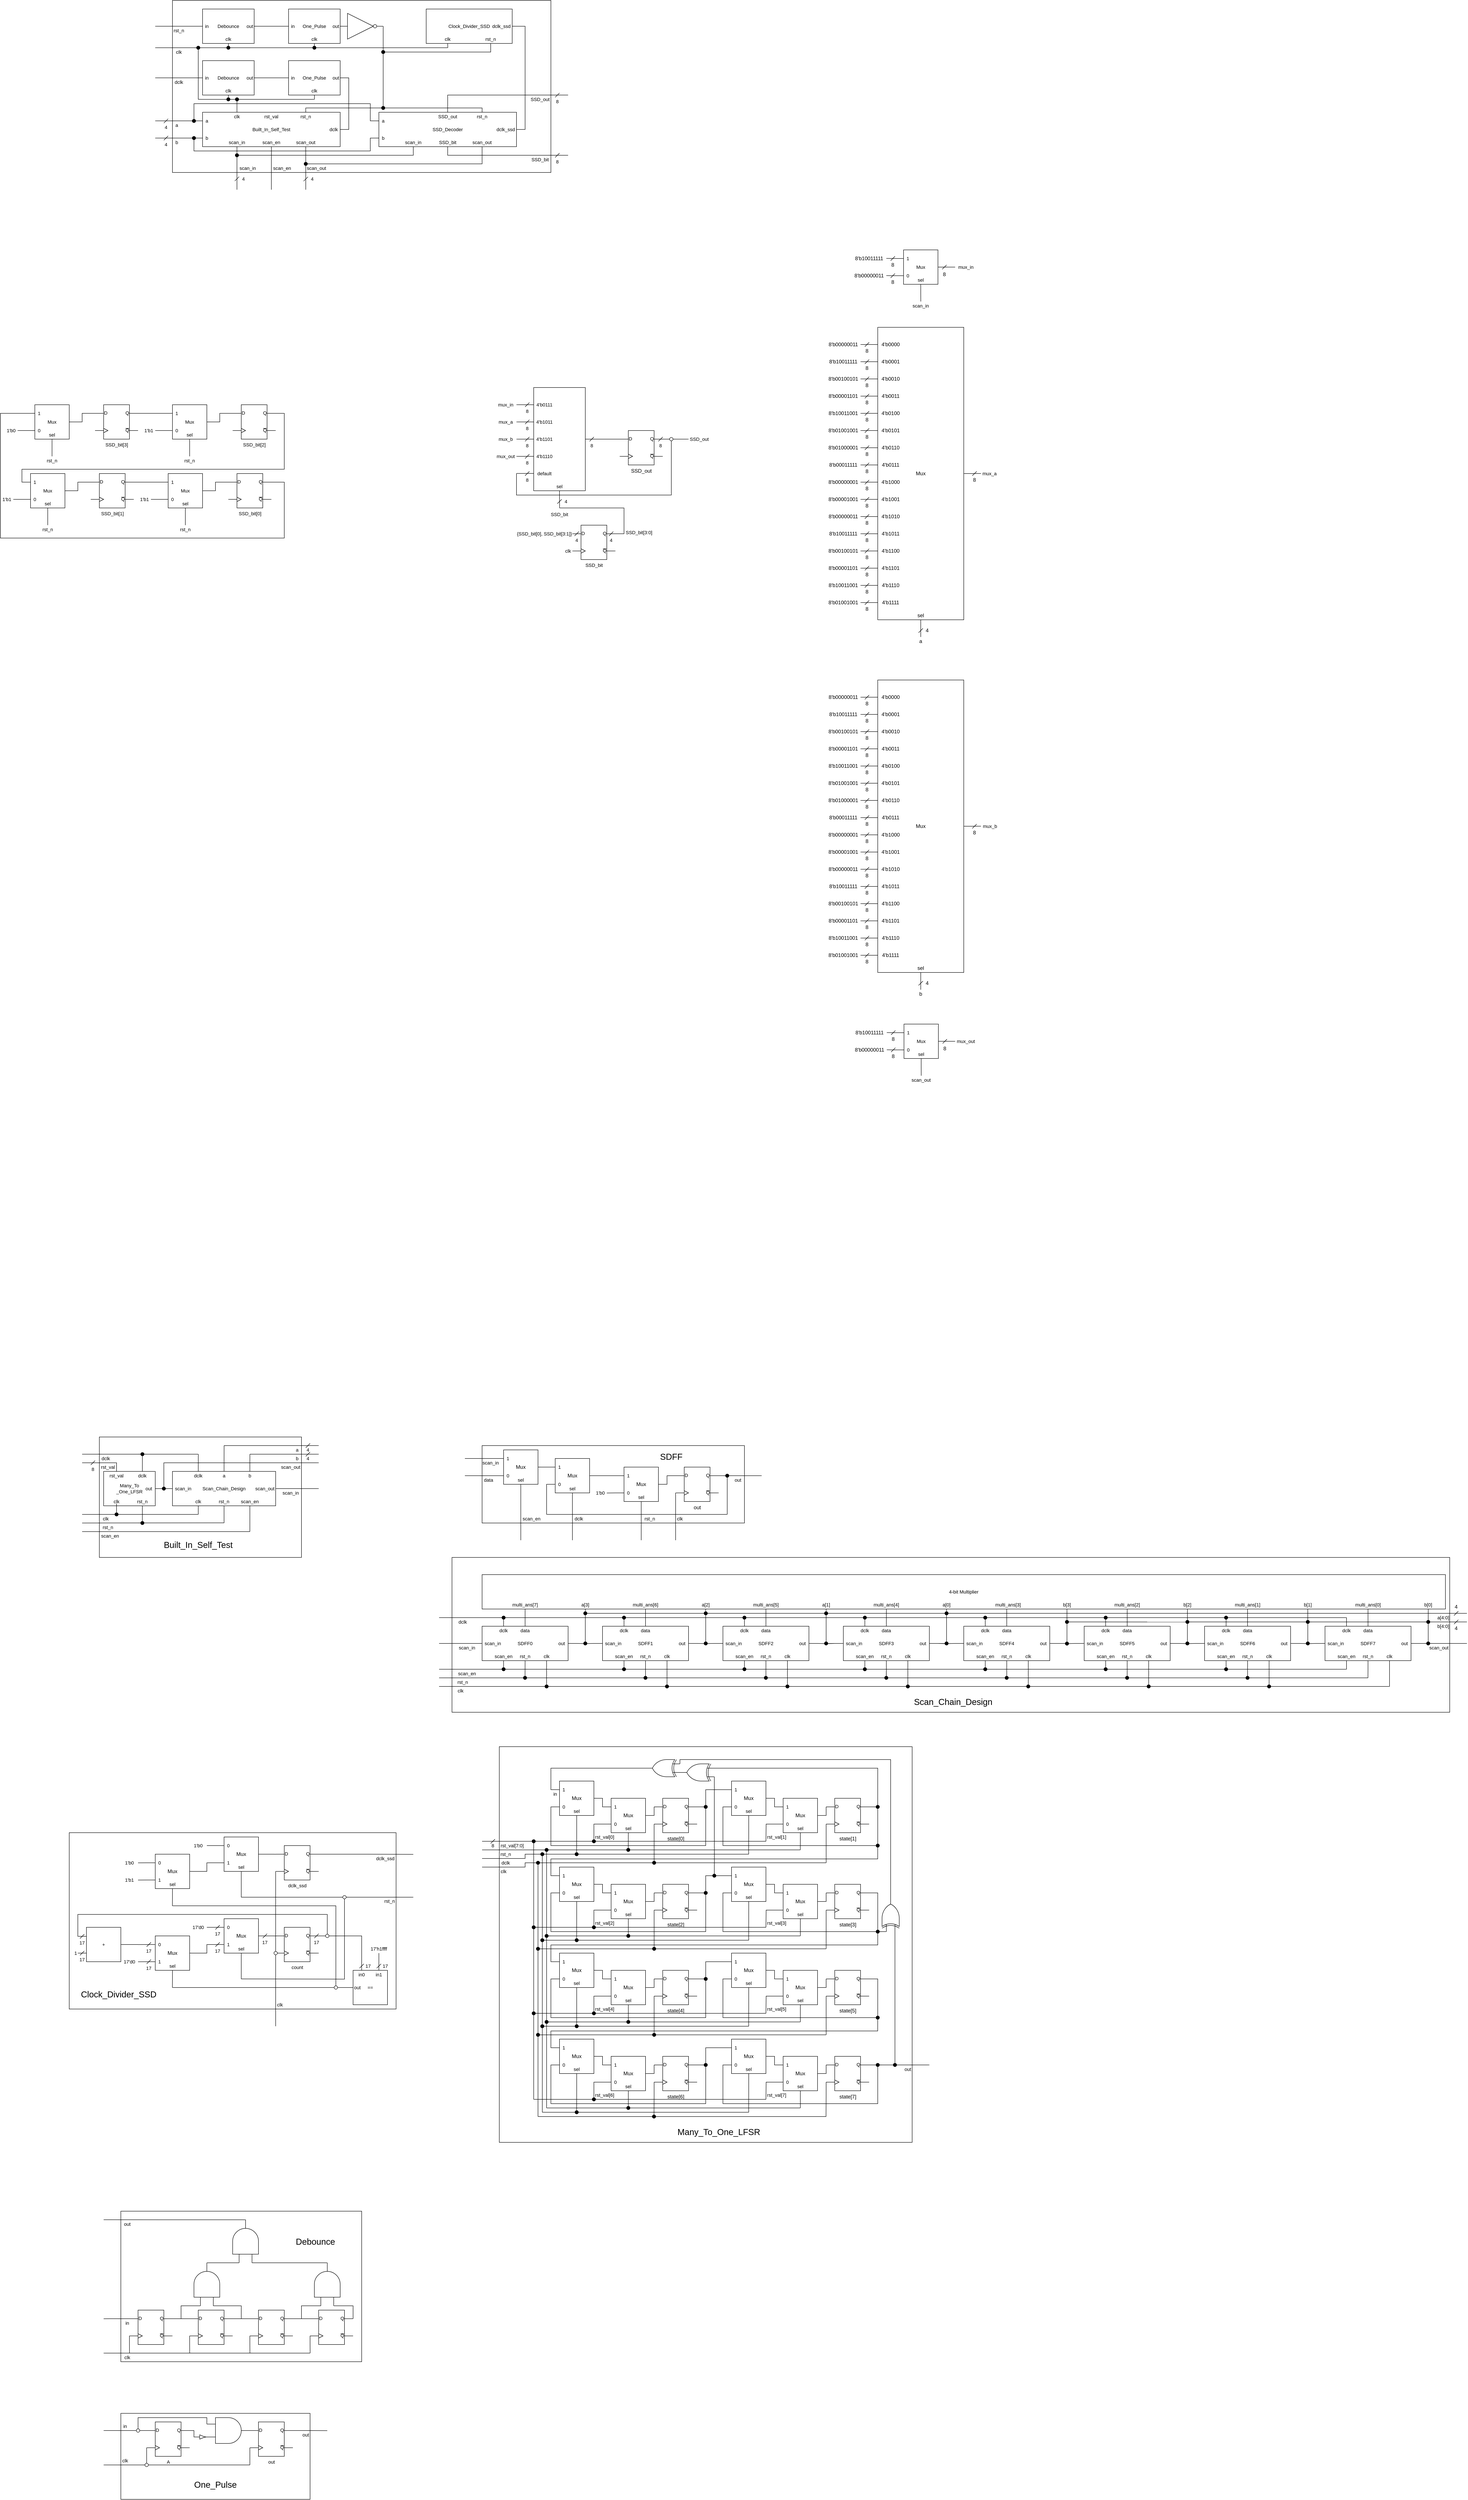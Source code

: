 <mxfile version="22.0.3" type="device">
  <diagram name="第 1 页" id="TpuN6K_ASdqSsGFLixDQ">
    <mxGraphModel dx="5854" dy="5991" grid="1" gridSize="10" guides="1" tooltips="1" connect="1" arrows="1" fold="1" page="1" pageScale="1" pageWidth="827" pageHeight="1169" math="0" shadow="0">
      <root>
        <mxCell id="0" />
        <mxCell id="1" parent="0" />
        <mxCell id="BJG4cfxRIAN3aqzdLYJl-1" value="" style="group" parent="1" vertex="1" connectable="0">
          <mxGeometry x="80" y="1080" width="1040" height="920" as="geometry" />
        </mxCell>
        <mxCell id="BJG4cfxRIAN3aqzdLYJl-2" value="" style="group" parent="BJG4cfxRIAN3aqzdLYJl-1" vertex="1" connectable="0">
          <mxGeometry width="1000" height="920" as="geometry" />
        </mxCell>
        <mxCell id="BJG4cfxRIAN3aqzdLYJl-3" value="" style="rounded=0;whiteSpace=wrap;html=1;shadow=0;dashed=0;strokeColor=default;align=center;verticalAlign=top;fontFamily=Helvetica;fontSize=11;fontColor=default;fillColor=#ffffff;" parent="BJG4cfxRIAN3aqzdLYJl-2" vertex="1">
          <mxGeometry x="40" width="960" height="920" as="geometry" />
        </mxCell>
        <mxCell id="BJG4cfxRIAN3aqzdLYJl-4" value="state[0]" style="verticalLabelPosition=bottom;shadow=0;dashed=0;align=center;html=1;verticalAlign=top;shape=mxgraph.electrical.logic_gates.d_type_flip-flop;" parent="BJG4cfxRIAN3aqzdLYJl-2" vertex="1">
          <mxGeometry x="400" y="120" width="100" height="80" as="geometry" />
        </mxCell>
        <mxCell id="BJG4cfxRIAN3aqzdLYJl-5" value="Mux" style="whiteSpace=wrap;html=1;aspect=fixed;" parent="BJG4cfxRIAN3aqzdLYJl-2" vertex="1">
          <mxGeometry x="300" y="120" width="80" height="80" as="geometry" />
        </mxCell>
        <mxCell id="BJG4cfxRIAN3aqzdLYJl-6" value="sel" style="text;html=1;strokeColor=none;fillColor=none;align=center;verticalAlign=middle;whiteSpace=wrap;rounded=0;fontSize=11;fontFamily=Helvetica;fontColor=default;" parent="BJG4cfxRIAN3aqzdLYJl-2" vertex="1">
          <mxGeometry x="330" y="180" width="20" height="20" as="geometry" />
        </mxCell>
        <mxCell id="BJG4cfxRIAN3aqzdLYJl-7" value="1" style="text;html=1;strokeColor=none;fillColor=none;align=center;verticalAlign=middle;whiteSpace=wrap;rounded=0;fontSize=11;fontFamily=Helvetica;fontColor=default;" parent="BJG4cfxRIAN3aqzdLYJl-2" vertex="1">
          <mxGeometry x="300" y="130" width="20" height="20" as="geometry" />
        </mxCell>
        <mxCell id="BJG4cfxRIAN3aqzdLYJl-8" value="0" style="text;html=1;strokeColor=none;fillColor=none;align=center;verticalAlign=middle;whiteSpace=wrap;rounded=0;fontSize=11;fontFamily=Helvetica;fontColor=default;" parent="BJG4cfxRIAN3aqzdLYJl-2" vertex="1">
          <mxGeometry x="300" y="170" width="20" height="20" as="geometry" />
        </mxCell>
        <mxCell id="BJG4cfxRIAN3aqzdLYJl-9" style="edgeStyle=orthogonalEdgeStyle;rounded=0;orthogonalLoop=1;jettySize=auto;html=1;exitX=1;exitY=0.5;exitDx=0;exitDy=0;entryX=0;entryY=0.25;entryDx=0;entryDy=0;entryPerimeter=0;endArrow=none;endFill=0;" parent="BJG4cfxRIAN3aqzdLYJl-2" source="BJG4cfxRIAN3aqzdLYJl-5" target="BJG4cfxRIAN3aqzdLYJl-4" edge="1">
          <mxGeometry relative="1" as="geometry" />
        </mxCell>
        <mxCell id="BJG4cfxRIAN3aqzdLYJl-10" style="edgeStyle=orthogonalEdgeStyle;shape=connector;rounded=0;orthogonalLoop=1;jettySize=auto;html=1;exitX=1;exitY=0.5;exitDx=0;exitDy=0;entryX=0;entryY=0.5;entryDx=0;entryDy=0;labelBackgroundColor=default;strokeColor=default;align=center;verticalAlign=middle;fontFamily=Helvetica;fontSize=11;fontColor=default;endArrow=none;endFill=0;" parent="BJG4cfxRIAN3aqzdLYJl-2" source="BJG4cfxRIAN3aqzdLYJl-11" target="BJG4cfxRIAN3aqzdLYJl-7" edge="1">
          <mxGeometry relative="1" as="geometry" />
        </mxCell>
        <mxCell id="BJG4cfxRIAN3aqzdLYJl-11" value="Mux" style="whiteSpace=wrap;html=1;aspect=fixed;" parent="BJG4cfxRIAN3aqzdLYJl-2" vertex="1">
          <mxGeometry x="180" y="80" width="80" height="80" as="geometry" />
        </mxCell>
        <mxCell id="BJG4cfxRIAN3aqzdLYJl-12" value="sel" style="text;html=1;strokeColor=none;fillColor=none;align=center;verticalAlign=middle;whiteSpace=wrap;rounded=0;fontSize=11;fontFamily=Helvetica;fontColor=default;" parent="BJG4cfxRIAN3aqzdLYJl-2" vertex="1">
          <mxGeometry x="210" y="140" width="20" height="20" as="geometry" />
        </mxCell>
        <mxCell id="BJG4cfxRIAN3aqzdLYJl-13" value="0" style="text;html=1;strokeColor=none;fillColor=none;align=center;verticalAlign=middle;whiteSpace=wrap;rounded=0;fontSize=11;fontFamily=Helvetica;fontColor=default;" parent="BJG4cfxRIAN3aqzdLYJl-2" vertex="1">
          <mxGeometry x="180" y="130" width="20" height="20" as="geometry" />
        </mxCell>
        <mxCell id="BJG4cfxRIAN3aqzdLYJl-14" style="edgeStyle=orthogonalEdgeStyle;shape=connector;rounded=0;orthogonalLoop=1;jettySize=auto;html=1;exitX=1;exitY=0.25;exitDx=0;exitDy=0;exitPerimeter=0;entryX=0;entryY=0.5;entryDx=0;entryDy=0;labelBackgroundColor=default;strokeColor=default;align=center;verticalAlign=middle;fontFamily=Helvetica;fontSize=11;fontColor=default;endArrow=none;endFill=0;" parent="BJG4cfxRIAN3aqzdLYJl-2" source="BJG4cfxRIAN3aqzdLYJl-4" target="BJG4cfxRIAN3aqzdLYJl-13" edge="1">
          <mxGeometry relative="1" as="geometry">
            <Array as="points">
              <mxPoint x="520" y="140" />
              <mxPoint x="520" y="230" />
              <mxPoint x="160" y="230" />
              <mxPoint x="160" y="140" />
            </Array>
          </mxGeometry>
        </mxCell>
        <mxCell id="BJG4cfxRIAN3aqzdLYJl-15" value="1" style="text;html=1;strokeColor=none;fillColor=none;align=center;verticalAlign=middle;whiteSpace=wrap;rounded=0;fontSize=11;fontFamily=Helvetica;fontColor=default;" parent="BJG4cfxRIAN3aqzdLYJl-2" vertex="1">
          <mxGeometry x="180" y="90" width="20" height="20" as="geometry" />
        </mxCell>
        <mxCell id="BJG4cfxRIAN3aqzdLYJl-16" value="in" style="text;html=1;strokeColor=none;fillColor=none;align=center;verticalAlign=middle;whiteSpace=wrap;rounded=0;fontSize=11;fontFamily=Helvetica;fontColor=default;" parent="BJG4cfxRIAN3aqzdLYJl-2" vertex="1">
          <mxGeometry x="160" y="100" width="20" height="20" as="geometry" />
        </mxCell>
        <mxCell id="BJG4cfxRIAN3aqzdLYJl-17" style="edgeStyle=orthogonalEdgeStyle;shape=connector;rounded=0;orthogonalLoop=1;jettySize=auto;html=1;exitX=0;exitY=0.75;exitDx=0;exitDy=0;exitPerimeter=0;labelBackgroundColor=default;strokeColor=default;align=center;verticalAlign=middle;fontFamily=Helvetica;fontSize=11;fontColor=default;endArrow=none;endFill=0;" parent="BJG4cfxRIAN3aqzdLYJl-2" source="BJG4cfxRIAN3aqzdLYJl-18" edge="1">
          <mxGeometry relative="1" as="geometry">
            <mxPoint x="800.048" y="270" as="targetPoint" />
            <Array as="points">
              <mxPoint x="800" y="200" />
              <mxPoint x="800" y="200" />
            </Array>
          </mxGeometry>
        </mxCell>
        <mxCell id="BJG4cfxRIAN3aqzdLYJl-18" value="state[1]" style="verticalLabelPosition=bottom;shadow=0;dashed=0;align=center;html=1;verticalAlign=top;shape=mxgraph.electrical.logic_gates.d_type_flip-flop;" parent="BJG4cfxRIAN3aqzdLYJl-2" vertex="1">
          <mxGeometry x="800" y="120" width="100" height="80" as="geometry" />
        </mxCell>
        <mxCell id="BJG4cfxRIAN3aqzdLYJl-19" value="Mux" style="whiteSpace=wrap;html=1;aspect=fixed;" parent="BJG4cfxRIAN3aqzdLYJl-2" vertex="1">
          <mxGeometry x="700" y="120" width="80" height="80" as="geometry" />
        </mxCell>
        <mxCell id="BJG4cfxRIAN3aqzdLYJl-20" style="edgeStyle=orthogonalEdgeStyle;shape=connector;rounded=0;orthogonalLoop=1;jettySize=auto;html=1;exitX=0.5;exitY=1;exitDx=0;exitDy=0;labelBackgroundColor=default;strokeColor=default;align=center;verticalAlign=middle;fontFamily=Helvetica;fontSize=11;fontColor=default;endArrow=none;endFill=0;" parent="BJG4cfxRIAN3aqzdLYJl-2" source="BJG4cfxRIAN3aqzdLYJl-21" edge="1">
          <mxGeometry relative="1" as="geometry">
            <mxPoint x="739.846" y="240" as="targetPoint" />
          </mxGeometry>
        </mxCell>
        <mxCell id="BJG4cfxRIAN3aqzdLYJl-21" value="sel" style="text;html=1;strokeColor=none;fillColor=none;align=center;verticalAlign=middle;whiteSpace=wrap;rounded=0;fontSize=11;fontFamily=Helvetica;fontColor=default;" parent="BJG4cfxRIAN3aqzdLYJl-2" vertex="1">
          <mxGeometry x="730" y="180" width="20" height="20" as="geometry" />
        </mxCell>
        <mxCell id="BJG4cfxRIAN3aqzdLYJl-22" value="1" style="text;html=1;strokeColor=none;fillColor=none;align=center;verticalAlign=middle;whiteSpace=wrap;rounded=0;fontSize=11;fontFamily=Helvetica;fontColor=default;" parent="BJG4cfxRIAN3aqzdLYJl-2" vertex="1">
          <mxGeometry x="700" y="130" width="20" height="20" as="geometry" />
        </mxCell>
        <mxCell id="BJG4cfxRIAN3aqzdLYJl-23" style="edgeStyle=orthogonalEdgeStyle;shape=connector;rounded=0;orthogonalLoop=1;jettySize=auto;html=1;exitX=0;exitY=0.5;exitDx=0;exitDy=0;labelBackgroundColor=default;strokeColor=default;align=center;verticalAlign=middle;fontFamily=Helvetica;fontSize=11;fontColor=default;endArrow=none;endFill=0;" parent="BJG4cfxRIAN3aqzdLYJl-2" source="BJG4cfxRIAN3aqzdLYJl-24" edge="1">
          <mxGeometry relative="1" as="geometry">
            <mxPoint x="660" y="220" as="targetPoint" />
          </mxGeometry>
        </mxCell>
        <mxCell id="BJG4cfxRIAN3aqzdLYJl-24" value="0" style="text;html=1;strokeColor=none;fillColor=none;align=center;verticalAlign=middle;whiteSpace=wrap;rounded=0;fontSize=11;fontFamily=Helvetica;fontColor=default;" parent="BJG4cfxRIAN3aqzdLYJl-2" vertex="1">
          <mxGeometry x="700" y="170" width="20" height="20" as="geometry" />
        </mxCell>
        <mxCell id="BJG4cfxRIAN3aqzdLYJl-25" style="edgeStyle=orthogonalEdgeStyle;rounded=0;orthogonalLoop=1;jettySize=auto;html=1;exitX=1;exitY=0.5;exitDx=0;exitDy=0;entryX=0;entryY=0.25;entryDx=0;entryDy=0;entryPerimeter=0;endArrow=none;endFill=0;" parent="BJG4cfxRIAN3aqzdLYJl-2" source="BJG4cfxRIAN3aqzdLYJl-19" target="BJG4cfxRIAN3aqzdLYJl-18" edge="1">
          <mxGeometry relative="1" as="geometry" />
        </mxCell>
        <mxCell id="BJG4cfxRIAN3aqzdLYJl-26" style="edgeStyle=orthogonalEdgeStyle;shape=connector;rounded=0;orthogonalLoop=1;jettySize=auto;html=1;exitX=1;exitY=0.5;exitDx=0;exitDy=0;entryX=0;entryY=0.5;entryDx=0;entryDy=0;labelBackgroundColor=default;strokeColor=default;align=center;verticalAlign=middle;fontFamily=Helvetica;fontSize=11;fontColor=default;endArrow=none;endFill=0;" parent="BJG4cfxRIAN3aqzdLYJl-2" source="BJG4cfxRIAN3aqzdLYJl-27" target="BJG4cfxRIAN3aqzdLYJl-22" edge="1">
          <mxGeometry relative="1" as="geometry" />
        </mxCell>
        <mxCell id="BJG4cfxRIAN3aqzdLYJl-27" value="Mux" style="whiteSpace=wrap;html=1;aspect=fixed;" parent="BJG4cfxRIAN3aqzdLYJl-2" vertex="1">
          <mxGeometry x="580" y="80" width="80" height="80" as="geometry" />
        </mxCell>
        <mxCell id="BJG4cfxRIAN3aqzdLYJl-28" style="edgeStyle=orthogonalEdgeStyle;shape=connector;rounded=0;orthogonalLoop=1;jettySize=auto;html=1;exitX=0.5;exitY=1;exitDx=0;exitDy=0;labelBackgroundColor=default;strokeColor=default;align=center;verticalAlign=middle;fontFamily=Helvetica;fontSize=11;fontColor=default;endArrow=none;endFill=0;" parent="BJG4cfxRIAN3aqzdLYJl-2" source="BJG4cfxRIAN3aqzdLYJl-29" edge="1">
          <mxGeometry relative="1" as="geometry">
            <mxPoint x="619.846" y="250" as="targetPoint" />
          </mxGeometry>
        </mxCell>
        <mxCell id="BJG4cfxRIAN3aqzdLYJl-29" value="sel" style="text;html=1;strokeColor=none;fillColor=none;align=center;verticalAlign=middle;whiteSpace=wrap;rounded=0;fontSize=11;fontFamily=Helvetica;fontColor=default;" parent="BJG4cfxRIAN3aqzdLYJl-2" vertex="1">
          <mxGeometry x="610" y="140" width="20" height="20" as="geometry" />
        </mxCell>
        <mxCell id="BJG4cfxRIAN3aqzdLYJl-30" value="0" style="text;html=1;strokeColor=none;fillColor=none;align=center;verticalAlign=middle;whiteSpace=wrap;rounded=0;fontSize=11;fontFamily=Helvetica;fontColor=default;" parent="BJG4cfxRIAN3aqzdLYJl-2" vertex="1">
          <mxGeometry x="580" y="130" width="20" height="20" as="geometry" />
        </mxCell>
        <mxCell id="BJG4cfxRIAN3aqzdLYJl-31" style="edgeStyle=orthogonalEdgeStyle;shape=connector;rounded=0;orthogonalLoop=1;jettySize=auto;html=1;exitX=1;exitY=0.25;exitDx=0;exitDy=0;exitPerimeter=0;entryX=0;entryY=0.5;entryDx=0;entryDy=0;labelBackgroundColor=default;strokeColor=default;align=center;verticalAlign=middle;fontFamily=Helvetica;fontSize=11;fontColor=default;endArrow=none;endFill=0;" parent="BJG4cfxRIAN3aqzdLYJl-2" source="BJG4cfxRIAN3aqzdLYJl-18" target="BJG4cfxRIAN3aqzdLYJl-30" edge="1">
          <mxGeometry relative="1" as="geometry">
            <Array as="points">
              <mxPoint x="920" y="140" />
              <mxPoint x="920" y="230" />
              <mxPoint x="560" y="230" />
              <mxPoint x="560" y="140" />
            </Array>
          </mxGeometry>
        </mxCell>
        <mxCell id="BJG4cfxRIAN3aqzdLYJl-32" value="1" style="text;html=1;strokeColor=none;fillColor=none;align=center;verticalAlign=middle;whiteSpace=wrap;rounded=0;fontSize=11;fontFamily=Helvetica;fontColor=default;" parent="BJG4cfxRIAN3aqzdLYJl-2" vertex="1">
          <mxGeometry x="580" y="90" width="20" height="20" as="geometry" />
        </mxCell>
        <mxCell id="BJG4cfxRIAN3aqzdLYJl-33" value="" style="endArrow=none;html=1;rounded=0;labelBackgroundColor=default;strokeColor=default;align=center;verticalAlign=middle;fontFamily=Helvetica;fontSize=11;fontColor=default;shape=connector;edgeStyle=orthogonalEdgeStyle;exitX=0.9;exitY=0.5;exitDx=0;exitDy=0;exitPerimeter=0;" parent="BJG4cfxRIAN3aqzdLYJl-2" source="BJG4cfxRIAN3aqzdLYJl-34" edge="1">
          <mxGeometry width="50" height="50" relative="1" as="geometry">
            <mxPoint x="520" y="140" as="sourcePoint" />
            <mxPoint x="580" y="100" as="targetPoint" />
            <Array as="points">
              <mxPoint x="520" y="100" />
            </Array>
          </mxGeometry>
        </mxCell>
        <mxCell id="BJG4cfxRIAN3aqzdLYJl-34" value="" style="verticalLabelPosition=bottom;shadow=0;dashed=0;align=center;html=1;verticalAlign=top;shape=mxgraph.electrical.logic_gates.inverting_contact;fontFamily=Helvetica;fontSize=11;fontColor=default;rotation=-90;fillColor=#000000;" parent="BJG4cfxRIAN3aqzdLYJl-2" vertex="1">
          <mxGeometry x="515" y="135" width="10" height="10" as="geometry" />
        </mxCell>
        <mxCell id="BJG4cfxRIAN3aqzdLYJl-35" value="state[2]" style="verticalLabelPosition=bottom;shadow=0;dashed=0;align=center;html=1;verticalAlign=top;shape=mxgraph.electrical.logic_gates.d_type_flip-flop;" parent="BJG4cfxRIAN3aqzdLYJl-2" vertex="1">
          <mxGeometry x="400" y="320" width="100" height="80" as="geometry" />
        </mxCell>
        <mxCell id="BJG4cfxRIAN3aqzdLYJl-36" value="Mux" style="whiteSpace=wrap;html=1;aspect=fixed;" parent="BJG4cfxRIAN3aqzdLYJl-2" vertex="1">
          <mxGeometry x="300" y="320" width="80" height="80" as="geometry" />
        </mxCell>
        <mxCell id="BJG4cfxRIAN3aqzdLYJl-37" value="sel" style="text;html=1;strokeColor=none;fillColor=none;align=center;verticalAlign=middle;whiteSpace=wrap;rounded=0;fontSize=11;fontFamily=Helvetica;fontColor=default;" parent="BJG4cfxRIAN3aqzdLYJl-2" vertex="1">
          <mxGeometry x="330" y="380" width="20" height="20" as="geometry" />
        </mxCell>
        <mxCell id="BJG4cfxRIAN3aqzdLYJl-38" value="1" style="text;html=1;strokeColor=none;fillColor=none;align=center;verticalAlign=middle;whiteSpace=wrap;rounded=0;fontSize=11;fontFamily=Helvetica;fontColor=default;" parent="BJG4cfxRIAN3aqzdLYJl-2" vertex="1">
          <mxGeometry x="300" y="330" width="20" height="20" as="geometry" />
        </mxCell>
        <mxCell id="BJG4cfxRIAN3aqzdLYJl-39" value="0" style="text;html=1;strokeColor=none;fillColor=none;align=center;verticalAlign=middle;whiteSpace=wrap;rounded=0;fontSize=11;fontFamily=Helvetica;fontColor=default;" parent="BJG4cfxRIAN3aqzdLYJl-2" vertex="1">
          <mxGeometry x="300" y="370" width="20" height="20" as="geometry" />
        </mxCell>
        <mxCell id="BJG4cfxRIAN3aqzdLYJl-40" style="edgeStyle=orthogonalEdgeStyle;rounded=0;orthogonalLoop=1;jettySize=auto;html=1;exitX=1;exitY=0.5;exitDx=0;exitDy=0;entryX=0;entryY=0.25;entryDx=0;entryDy=0;entryPerimeter=0;endArrow=none;endFill=0;" parent="BJG4cfxRIAN3aqzdLYJl-2" source="BJG4cfxRIAN3aqzdLYJl-36" target="BJG4cfxRIAN3aqzdLYJl-35" edge="1">
          <mxGeometry relative="1" as="geometry" />
        </mxCell>
        <mxCell id="BJG4cfxRIAN3aqzdLYJl-41" style="edgeStyle=orthogonalEdgeStyle;shape=connector;rounded=0;orthogonalLoop=1;jettySize=auto;html=1;exitX=1;exitY=0.5;exitDx=0;exitDy=0;entryX=0;entryY=0.5;entryDx=0;entryDy=0;labelBackgroundColor=default;strokeColor=default;align=center;verticalAlign=middle;fontFamily=Helvetica;fontSize=11;fontColor=default;endArrow=none;endFill=0;" parent="BJG4cfxRIAN3aqzdLYJl-2" source="BJG4cfxRIAN3aqzdLYJl-42" target="BJG4cfxRIAN3aqzdLYJl-38" edge="1">
          <mxGeometry relative="1" as="geometry" />
        </mxCell>
        <mxCell id="BJG4cfxRIAN3aqzdLYJl-42" value="Mux" style="whiteSpace=wrap;html=1;aspect=fixed;" parent="BJG4cfxRIAN3aqzdLYJl-2" vertex="1">
          <mxGeometry x="180" y="280" width="80" height="80" as="geometry" />
        </mxCell>
        <mxCell id="BJG4cfxRIAN3aqzdLYJl-43" value="sel" style="text;html=1;strokeColor=none;fillColor=none;align=center;verticalAlign=middle;whiteSpace=wrap;rounded=0;fontSize=11;fontFamily=Helvetica;fontColor=default;" parent="BJG4cfxRIAN3aqzdLYJl-2" vertex="1">
          <mxGeometry x="210" y="340" width="20" height="20" as="geometry" />
        </mxCell>
        <mxCell id="BJG4cfxRIAN3aqzdLYJl-44" value="0" style="text;html=1;strokeColor=none;fillColor=none;align=center;verticalAlign=middle;whiteSpace=wrap;rounded=0;fontSize=11;fontFamily=Helvetica;fontColor=default;" parent="BJG4cfxRIAN3aqzdLYJl-2" vertex="1">
          <mxGeometry x="180" y="330" width="20" height="20" as="geometry" />
        </mxCell>
        <mxCell id="BJG4cfxRIAN3aqzdLYJl-45" style="edgeStyle=orthogonalEdgeStyle;shape=connector;rounded=0;orthogonalLoop=1;jettySize=auto;html=1;exitX=1;exitY=0.25;exitDx=0;exitDy=0;exitPerimeter=0;entryX=0;entryY=0.5;entryDx=0;entryDy=0;labelBackgroundColor=default;strokeColor=default;align=center;verticalAlign=middle;fontFamily=Helvetica;fontSize=11;fontColor=default;endArrow=none;endFill=0;" parent="BJG4cfxRIAN3aqzdLYJl-2" source="BJG4cfxRIAN3aqzdLYJl-35" target="BJG4cfxRIAN3aqzdLYJl-44" edge="1">
          <mxGeometry relative="1" as="geometry">
            <Array as="points">
              <mxPoint x="520" y="340" />
              <mxPoint x="520" y="430" />
              <mxPoint x="160" y="430" />
              <mxPoint x="160" y="340" />
            </Array>
          </mxGeometry>
        </mxCell>
        <mxCell id="BJG4cfxRIAN3aqzdLYJl-46" value="1" style="text;html=1;strokeColor=none;fillColor=none;align=center;verticalAlign=middle;whiteSpace=wrap;rounded=0;fontSize=11;fontFamily=Helvetica;fontColor=default;" parent="BJG4cfxRIAN3aqzdLYJl-2" vertex="1">
          <mxGeometry x="180" y="290" width="20" height="20" as="geometry" />
        </mxCell>
        <mxCell id="BJG4cfxRIAN3aqzdLYJl-47" style="edgeStyle=orthogonalEdgeStyle;shape=connector;rounded=0;orthogonalLoop=1;jettySize=auto;html=1;exitX=0;exitY=0.75;exitDx=0;exitDy=0;exitPerimeter=0;labelBackgroundColor=default;strokeColor=default;align=center;verticalAlign=middle;fontFamily=Helvetica;fontSize=11;fontColor=default;endArrow=none;endFill=0;" parent="BJG4cfxRIAN3aqzdLYJl-2" source="BJG4cfxRIAN3aqzdLYJl-48" edge="1">
          <mxGeometry relative="1" as="geometry">
            <mxPoint x="800" y="470" as="targetPoint" />
            <Array as="points">
              <mxPoint x="800" y="410" />
              <mxPoint x="800" y="410" />
            </Array>
          </mxGeometry>
        </mxCell>
        <mxCell id="BJG4cfxRIAN3aqzdLYJl-48" value="state[3]" style="verticalLabelPosition=bottom;shadow=0;dashed=0;align=center;html=1;verticalAlign=top;shape=mxgraph.electrical.logic_gates.d_type_flip-flop;" parent="BJG4cfxRIAN3aqzdLYJl-2" vertex="1">
          <mxGeometry x="800" y="320" width="100" height="80" as="geometry" />
        </mxCell>
        <mxCell id="BJG4cfxRIAN3aqzdLYJl-49" value="Mux" style="whiteSpace=wrap;html=1;aspect=fixed;" parent="BJG4cfxRIAN3aqzdLYJl-2" vertex="1">
          <mxGeometry x="700" y="320" width="80" height="80" as="geometry" />
        </mxCell>
        <mxCell id="BJG4cfxRIAN3aqzdLYJl-50" style="edgeStyle=orthogonalEdgeStyle;shape=connector;rounded=0;orthogonalLoop=1;jettySize=auto;html=1;exitX=0.5;exitY=1;exitDx=0;exitDy=0;labelBackgroundColor=default;strokeColor=default;align=center;verticalAlign=middle;fontFamily=Helvetica;fontSize=11;fontColor=default;endArrow=none;endFill=0;" parent="BJG4cfxRIAN3aqzdLYJl-2" source="BJG4cfxRIAN3aqzdLYJl-51" edge="1">
          <mxGeometry relative="1" as="geometry">
            <mxPoint x="739.968" y="440" as="targetPoint" />
          </mxGeometry>
        </mxCell>
        <mxCell id="BJG4cfxRIAN3aqzdLYJl-51" value="sel" style="text;html=1;strokeColor=none;fillColor=none;align=center;verticalAlign=middle;whiteSpace=wrap;rounded=0;fontSize=11;fontFamily=Helvetica;fontColor=default;" parent="BJG4cfxRIAN3aqzdLYJl-2" vertex="1">
          <mxGeometry x="730" y="380" width="20" height="20" as="geometry" />
        </mxCell>
        <mxCell id="BJG4cfxRIAN3aqzdLYJl-52" value="1" style="text;html=1;strokeColor=none;fillColor=none;align=center;verticalAlign=middle;whiteSpace=wrap;rounded=0;fontSize=11;fontFamily=Helvetica;fontColor=default;" parent="BJG4cfxRIAN3aqzdLYJl-2" vertex="1">
          <mxGeometry x="700" y="330" width="20" height="20" as="geometry" />
        </mxCell>
        <mxCell id="BJG4cfxRIAN3aqzdLYJl-53" style="edgeStyle=orthogonalEdgeStyle;shape=connector;rounded=0;orthogonalLoop=1;jettySize=auto;html=1;exitX=0;exitY=0.5;exitDx=0;exitDy=0;labelBackgroundColor=default;strokeColor=default;align=center;verticalAlign=middle;fontFamily=Helvetica;fontSize=11;fontColor=default;endArrow=none;endFill=0;" parent="BJG4cfxRIAN3aqzdLYJl-2" source="BJG4cfxRIAN3aqzdLYJl-54" edge="1">
          <mxGeometry relative="1" as="geometry">
            <mxPoint x="660" y="420" as="targetPoint" />
          </mxGeometry>
        </mxCell>
        <mxCell id="BJG4cfxRIAN3aqzdLYJl-54" value="0" style="text;html=1;strokeColor=none;fillColor=none;align=center;verticalAlign=middle;whiteSpace=wrap;rounded=0;fontSize=11;fontFamily=Helvetica;fontColor=default;" parent="BJG4cfxRIAN3aqzdLYJl-2" vertex="1">
          <mxGeometry x="700" y="370" width="20" height="20" as="geometry" />
        </mxCell>
        <mxCell id="BJG4cfxRIAN3aqzdLYJl-55" style="edgeStyle=orthogonalEdgeStyle;rounded=0;orthogonalLoop=1;jettySize=auto;html=1;exitX=1;exitY=0.5;exitDx=0;exitDy=0;entryX=0;entryY=0.25;entryDx=0;entryDy=0;entryPerimeter=0;endArrow=none;endFill=0;" parent="BJG4cfxRIAN3aqzdLYJl-2" source="BJG4cfxRIAN3aqzdLYJl-49" target="BJG4cfxRIAN3aqzdLYJl-48" edge="1">
          <mxGeometry relative="1" as="geometry" />
        </mxCell>
        <mxCell id="BJG4cfxRIAN3aqzdLYJl-56" style="edgeStyle=orthogonalEdgeStyle;shape=connector;rounded=0;orthogonalLoop=1;jettySize=auto;html=1;exitX=1;exitY=0.5;exitDx=0;exitDy=0;entryX=0;entryY=0.5;entryDx=0;entryDy=0;labelBackgroundColor=default;strokeColor=default;align=center;verticalAlign=middle;fontFamily=Helvetica;fontSize=11;fontColor=default;endArrow=none;endFill=0;" parent="BJG4cfxRIAN3aqzdLYJl-2" source="BJG4cfxRIAN3aqzdLYJl-57" target="BJG4cfxRIAN3aqzdLYJl-52" edge="1">
          <mxGeometry relative="1" as="geometry" />
        </mxCell>
        <mxCell id="BJG4cfxRIAN3aqzdLYJl-57" value="Mux" style="whiteSpace=wrap;html=1;aspect=fixed;" parent="BJG4cfxRIAN3aqzdLYJl-2" vertex="1">
          <mxGeometry x="580" y="280" width="80" height="80" as="geometry" />
        </mxCell>
        <mxCell id="BJG4cfxRIAN3aqzdLYJl-58" style="edgeStyle=orthogonalEdgeStyle;shape=connector;rounded=0;orthogonalLoop=1;jettySize=auto;html=1;exitX=0.5;exitY=1;exitDx=0;exitDy=0;labelBackgroundColor=default;strokeColor=default;align=center;verticalAlign=middle;fontFamily=Helvetica;fontSize=11;fontColor=default;endArrow=none;endFill=0;" parent="BJG4cfxRIAN3aqzdLYJl-2" source="BJG4cfxRIAN3aqzdLYJl-59" edge="1">
          <mxGeometry relative="1" as="geometry">
            <mxPoint x="619.968" y="450" as="targetPoint" />
          </mxGeometry>
        </mxCell>
        <mxCell id="BJG4cfxRIAN3aqzdLYJl-59" value="sel" style="text;html=1;strokeColor=none;fillColor=none;align=center;verticalAlign=middle;whiteSpace=wrap;rounded=0;fontSize=11;fontFamily=Helvetica;fontColor=default;" parent="BJG4cfxRIAN3aqzdLYJl-2" vertex="1">
          <mxGeometry x="610" y="340" width="20" height="20" as="geometry" />
        </mxCell>
        <mxCell id="BJG4cfxRIAN3aqzdLYJl-60" value="0" style="text;html=1;strokeColor=none;fillColor=none;align=center;verticalAlign=middle;whiteSpace=wrap;rounded=0;fontSize=11;fontFamily=Helvetica;fontColor=default;" parent="BJG4cfxRIAN3aqzdLYJl-2" vertex="1">
          <mxGeometry x="580" y="330" width="20" height="20" as="geometry" />
        </mxCell>
        <mxCell id="BJG4cfxRIAN3aqzdLYJl-61" style="edgeStyle=orthogonalEdgeStyle;shape=connector;rounded=0;orthogonalLoop=1;jettySize=auto;html=1;exitX=1;exitY=0.25;exitDx=0;exitDy=0;exitPerimeter=0;entryX=0;entryY=0.5;entryDx=0;entryDy=0;labelBackgroundColor=default;strokeColor=default;align=center;verticalAlign=middle;fontFamily=Helvetica;fontSize=11;fontColor=default;endArrow=none;endFill=0;" parent="BJG4cfxRIAN3aqzdLYJl-2" source="BJG4cfxRIAN3aqzdLYJl-48" target="BJG4cfxRIAN3aqzdLYJl-60" edge="1">
          <mxGeometry relative="1" as="geometry">
            <Array as="points">
              <mxPoint x="920" y="340" />
              <mxPoint x="920" y="430" />
              <mxPoint x="560" y="430" />
              <mxPoint x="560" y="340" />
            </Array>
          </mxGeometry>
        </mxCell>
        <mxCell id="BJG4cfxRIAN3aqzdLYJl-62" value="1" style="text;html=1;strokeColor=none;fillColor=none;align=center;verticalAlign=middle;whiteSpace=wrap;rounded=0;fontSize=11;fontFamily=Helvetica;fontColor=default;" parent="BJG4cfxRIAN3aqzdLYJl-2" vertex="1">
          <mxGeometry x="580" y="290" width="20" height="20" as="geometry" />
        </mxCell>
        <mxCell id="BJG4cfxRIAN3aqzdLYJl-63" value="" style="endArrow=none;html=1;rounded=0;labelBackgroundColor=default;strokeColor=default;align=center;verticalAlign=middle;fontFamily=Helvetica;fontSize=11;fontColor=default;shape=connector;edgeStyle=orthogonalEdgeStyle;exitX=0.9;exitY=0.5;exitDx=0;exitDy=0;exitPerimeter=0;" parent="BJG4cfxRIAN3aqzdLYJl-2" source="BJG4cfxRIAN3aqzdLYJl-64" edge="1">
          <mxGeometry width="50" height="50" relative="1" as="geometry">
            <mxPoint x="520" y="340" as="sourcePoint" />
            <mxPoint x="580" y="300" as="targetPoint" />
            <Array as="points">
              <mxPoint x="520" y="300" />
            </Array>
          </mxGeometry>
        </mxCell>
        <mxCell id="BJG4cfxRIAN3aqzdLYJl-64" value="" style="verticalLabelPosition=bottom;shadow=0;dashed=0;align=center;html=1;verticalAlign=top;shape=mxgraph.electrical.logic_gates.inverting_contact;fontFamily=Helvetica;fontSize=11;fontColor=default;rotation=-90;fillColor=#000000;" parent="BJG4cfxRIAN3aqzdLYJl-2" vertex="1">
          <mxGeometry x="515" y="335" width="10" height="10" as="geometry" />
        </mxCell>
        <mxCell id="BJG4cfxRIAN3aqzdLYJl-65" value="state[4]" style="verticalLabelPosition=bottom;shadow=0;dashed=0;align=center;html=1;verticalAlign=top;shape=mxgraph.electrical.logic_gates.d_type_flip-flop;" parent="BJG4cfxRIAN3aqzdLYJl-2" vertex="1">
          <mxGeometry x="400" y="520" width="100" height="80" as="geometry" />
        </mxCell>
        <mxCell id="BJG4cfxRIAN3aqzdLYJl-66" value="Mux" style="whiteSpace=wrap;html=1;aspect=fixed;" parent="BJG4cfxRIAN3aqzdLYJl-2" vertex="1">
          <mxGeometry x="300" y="520" width="80" height="80" as="geometry" />
        </mxCell>
        <mxCell id="BJG4cfxRIAN3aqzdLYJl-67" value="sel" style="text;html=1;strokeColor=none;fillColor=none;align=center;verticalAlign=middle;whiteSpace=wrap;rounded=0;fontSize=11;fontFamily=Helvetica;fontColor=default;" parent="BJG4cfxRIAN3aqzdLYJl-2" vertex="1">
          <mxGeometry x="330" y="580" width="20" height="20" as="geometry" />
        </mxCell>
        <mxCell id="BJG4cfxRIAN3aqzdLYJl-68" value="1" style="text;html=1;strokeColor=none;fillColor=none;align=center;verticalAlign=middle;whiteSpace=wrap;rounded=0;fontSize=11;fontFamily=Helvetica;fontColor=default;" parent="BJG4cfxRIAN3aqzdLYJl-2" vertex="1">
          <mxGeometry x="300" y="530" width="20" height="20" as="geometry" />
        </mxCell>
        <mxCell id="BJG4cfxRIAN3aqzdLYJl-69" value="0" style="text;html=1;strokeColor=none;fillColor=none;align=center;verticalAlign=middle;whiteSpace=wrap;rounded=0;fontSize=11;fontFamily=Helvetica;fontColor=default;" parent="BJG4cfxRIAN3aqzdLYJl-2" vertex="1">
          <mxGeometry x="300" y="570" width="20" height="20" as="geometry" />
        </mxCell>
        <mxCell id="BJG4cfxRIAN3aqzdLYJl-70" style="edgeStyle=orthogonalEdgeStyle;rounded=0;orthogonalLoop=1;jettySize=auto;html=1;exitX=1;exitY=0.5;exitDx=0;exitDy=0;entryX=0;entryY=0.25;entryDx=0;entryDy=0;entryPerimeter=0;endArrow=none;endFill=0;" parent="BJG4cfxRIAN3aqzdLYJl-2" source="BJG4cfxRIAN3aqzdLYJl-66" target="BJG4cfxRIAN3aqzdLYJl-65" edge="1">
          <mxGeometry relative="1" as="geometry" />
        </mxCell>
        <mxCell id="BJG4cfxRIAN3aqzdLYJl-71" style="edgeStyle=orthogonalEdgeStyle;shape=connector;rounded=0;orthogonalLoop=1;jettySize=auto;html=1;exitX=1;exitY=0.5;exitDx=0;exitDy=0;entryX=0;entryY=0.5;entryDx=0;entryDy=0;labelBackgroundColor=default;strokeColor=default;align=center;verticalAlign=middle;fontFamily=Helvetica;fontSize=11;fontColor=default;endArrow=none;endFill=0;" parent="BJG4cfxRIAN3aqzdLYJl-2" source="BJG4cfxRIAN3aqzdLYJl-72" target="BJG4cfxRIAN3aqzdLYJl-68" edge="1">
          <mxGeometry relative="1" as="geometry" />
        </mxCell>
        <mxCell id="BJG4cfxRIAN3aqzdLYJl-72" value="Mux" style="whiteSpace=wrap;html=1;aspect=fixed;" parent="BJG4cfxRIAN3aqzdLYJl-2" vertex="1">
          <mxGeometry x="180" y="480" width="80" height="80" as="geometry" />
        </mxCell>
        <mxCell id="BJG4cfxRIAN3aqzdLYJl-73" value="sel" style="text;html=1;strokeColor=none;fillColor=none;align=center;verticalAlign=middle;whiteSpace=wrap;rounded=0;fontSize=11;fontFamily=Helvetica;fontColor=default;" parent="BJG4cfxRIAN3aqzdLYJl-2" vertex="1">
          <mxGeometry x="210" y="540" width="20" height="20" as="geometry" />
        </mxCell>
        <mxCell id="BJG4cfxRIAN3aqzdLYJl-74" value="0" style="text;html=1;strokeColor=none;fillColor=none;align=center;verticalAlign=middle;whiteSpace=wrap;rounded=0;fontSize=11;fontFamily=Helvetica;fontColor=default;" parent="BJG4cfxRIAN3aqzdLYJl-2" vertex="1">
          <mxGeometry x="180" y="530" width="20" height="20" as="geometry" />
        </mxCell>
        <mxCell id="BJG4cfxRIAN3aqzdLYJl-75" style="edgeStyle=orthogonalEdgeStyle;shape=connector;rounded=0;orthogonalLoop=1;jettySize=auto;html=1;exitX=1;exitY=0.25;exitDx=0;exitDy=0;exitPerimeter=0;entryX=0;entryY=0.5;entryDx=0;entryDy=0;labelBackgroundColor=default;strokeColor=default;align=center;verticalAlign=middle;fontFamily=Helvetica;fontSize=11;fontColor=default;endArrow=none;endFill=0;" parent="BJG4cfxRIAN3aqzdLYJl-2" source="BJG4cfxRIAN3aqzdLYJl-65" target="BJG4cfxRIAN3aqzdLYJl-74" edge="1">
          <mxGeometry relative="1" as="geometry">
            <Array as="points">
              <mxPoint x="520" y="540" />
              <mxPoint x="520" y="630" />
              <mxPoint x="160" y="630" />
              <mxPoint x="160" y="540" />
            </Array>
          </mxGeometry>
        </mxCell>
        <mxCell id="BJG4cfxRIAN3aqzdLYJl-76" value="1" style="text;html=1;strokeColor=none;fillColor=none;align=center;verticalAlign=middle;whiteSpace=wrap;rounded=0;fontSize=11;fontFamily=Helvetica;fontColor=default;" parent="BJG4cfxRIAN3aqzdLYJl-2" vertex="1">
          <mxGeometry x="180" y="490" width="20" height="20" as="geometry" />
        </mxCell>
        <mxCell id="BJG4cfxRIAN3aqzdLYJl-77" style="edgeStyle=orthogonalEdgeStyle;shape=connector;rounded=0;orthogonalLoop=1;jettySize=auto;html=1;exitX=0;exitY=0.75;exitDx=0;exitDy=0;exitPerimeter=0;labelBackgroundColor=default;strokeColor=default;align=center;verticalAlign=middle;fontFamily=Helvetica;fontSize=11;fontColor=default;endArrow=none;endFill=0;" parent="BJG4cfxRIAN3aqzdLYJl-2" source="BJG4cfxRIAN3aqzdLYJl-78" edge="1">
          <mxGeometry relative="1" as="geometry">
            <mxPoint x="800.048" y="670" as="targetPoint" />
            <Array as="points">
              <mxPoint x="800" y="610" />
              <mxPoint x="800" y="610" />
            </Array>
          </mxGeometry>
        </mxCell>
        <mxCell id="BJG4cfxRIAN3aqzdLYJl-78" value="state[5]" style="verticalLabelPosition=bottom;shadow=0;dashed=0;align=center;html=1;verticalAlign=top;shape=mxgraph.electrical.logic_gates.d_type_flip-flop;" parent="BJG4cfxRIAN3aqzdLYJl-2" vertex="1">
          <mxGeometry x="800" y="520" width="100" height="80" as="geometry" />
        </mxCell>
        <mxCell id="BJG4cfxRIAN3aqzdLYJl-79" value="Mux" style="whiteSpace=wrap;html=1;aspect=fixed;" parent="BJG4cfxRIAN3aqzdLYJl-2" vertex="1">
          <mxGeometry x="700" y="520" width="80" height="80" as="geometry" />
        </mxCell>
        <mxCell id="BJG4cfxRIAN3aqzdLYJl-80" style="edgeStyle=orthogonalEdgeStyle;shape=connector;rounded=0;orthogonalLoop=1;jettySize=auto;html=1;exitX=0.5;exitY=1;exitDx=0;exitDy=0;labelBackgroundColor=default;strokeColor=default;align=center;verticalAlign=middle;fontFamily=Helvetica;fontSize=11;fontColor=default;endArrow=none;endFill=0;" parent="BJG4cfxRIAN3aqzdLYJl-2" source="BJG4cfxRIAN3aqzdLYJl-81" edge="1">
          <mxGeometry relative="1" as="geometry">
            <mxPoint x="739.968" y="640" as="targetPoint" />
          </mxGeometry>
        </mxCell>
        <mxCell id="BJG4cfxRIAN3aqzdLYJl-81" value="sel" style="text;html=1;strokeColor=none;fillColor=none;align=center;verticalAlign=middle;whiteSpace=wrap;rounded=0;fontSize=11;fontFamily=Helvetica;fontColor=default;" parent="BJG4cfxRIAN3aqzdLYJl-2" vertex="1">
          <mxGeometry x="730" y="580" width="20" height="20" as="geometry" />
        </mxCell>
        <mxCell id="BJG4cfxRIAN3aqzdLYJl-82" value="1" style="text;html=1;strokeColor=none;fillColor=none;align=center;verticalAlign=middle;whiteSpace=wrap;rounded=0;fontSize=11;fontFamily=Helvetica;fontColor=default;" parent="BJG4cfxRIAN3aqzdLYJl-2" vertex="1">
          <mxGeometry x="700" y="530" width="20" height="20" as="geometry" />
        </mxCell>
        <mxCell id="BJG4cfxRIAN3aqzdLYJl-83" style="edgeStyle=orthogonalEdgeStyle;shape=connector;rounded=0;orthogonalLoop=1;jettySize=auto;html=1;exitX=0;exitY=0.5;exitDx=0;exitDy=0;labelBackgroundColor=default;strokeColor=default;align=center;verticalAlign=middle;fontFamily=Helvetica;fontSize=11;fontColor=default;endArrow=none;endFill=0;" parent="BJG4cfxRIAN3aqzdLYJl-2" source="BJG4cfxRIAN3aqzdLYJl-84" edge="1">
          <mxGeometry relative="1" as="geometry">
            <mxPoint x="660" y="620" as="targetPoint" />
          </mxGeometry>
        </mxCell>
        <mxCell id="BJG4cfxRIAN3aqzdLYJl-84" value="0" style="text;html=1;strokeColor=none;fillColor=none;align=center;verticalAlign=middle;whiteSpace=wrap;rounded=0;fontSize=11;fontFamily=Helvetica;fontColor=default;" parent="BJG4cfxRIAN3aqzdLYJl-2" vertex="1">
          <mxGeometry x="700" y="570" width="20" height="20" as="geometry" />
        </mxCell>
        <mxCell id="BJG4cfxRIAN3aqzdLYJl-85" style="edgeStyle=orthogonalEdgeStyle;rounded=0;orthogonalLoop=1;jettySize=auto;html=1;exitX=1;exitY=0.5;exitDx=0;exitDy=0;entryX=0;entryY=0.25;entryDx=0;entryDy=0;entryPerimeter=0;endArrow=none;endFill=0;" parent="BJG4cfxRIAN3aqzdLYJl-2" source="BJG4cfxRIAN3aqzdLYJl-79" target="BJG4cfxRIAN3aqzdLYJl-78" edge="1">
          <mxGeometry relative="1" as="geometry" />
        </mxCell>
        <mxCell id="BJG4cfxRIAN3aqzdLYJl-86" style="edgeStyle=orthogonalEdgeStyle;shape=connector;rounded=0;orthogonalLoop=1;jettySize=auto;html=1;exitX=1;exitY=0.5;exitDx=0;exitDy=0;entryX=0;entryY=0.5;entryDx=0;entryDy=0;labelBackgroundColor=default;strokeColor=default;align=center;verticalAlign=middle;fontFamily=Helvetica;fontSize=11;fontColor=default;endArrow=none;endFill=0;" parent="BJG4cfxRIAN3aqzdLYJl-2" source="BJG4cfxRIAN3aqzdLYJl-87" target="BJG4cfxRIAN3aqzdLYJl-82" edge="1">
          <mxGeometry relative="1" as="geometry" />
        </mxCell>
        <mxCell id="BJG4cfxRIAN3aqzdLYJl-87" value="Mux" style="whiteSpace=wrap;html=1;aspect=fixed;" parent="BJG4cfxRIAN3aqzdLYJl-2" vertex="1">
          <mxGeometry x="580" y="480" width="80" height="80" as="geometry" />
        </mxCell>
        <mxCell id="BJG4cfxRIAN3aqzdLYJl-88" style="edgeStyle=orthogonalEdgeStyle;shape=connector;rounded=0;orthogonalLoop=1;jettySize=auto;html=1;exitX=0.5;exitY=1;exitDx=0;exitDy=0;labelBackgroundColor=default;strokeColor=default;align=center;verticalAlign=middle;fontFamily=Helvetica;fontSize=11;fontColor=default;endArrow=none;endFill=0;" parent="BJG4cfxRIAN3aqzdLYJl-2" source="BJG4cfxRIAN3aqzdLYJl-89" edge="1">
          <mxGeometry relative="1" as="geometry">
            <mxPoint x="619.968" y="650" as="targetPoint" />
          </mxGeometry>
        </mxCell>
        <mxCell id="BJG4cfxRIAN3aqzdLYJl-89" value="sel" style="text;html=1;strokeColor=none;fillColor=none;align=center;verticalAlign=middle;whiteSpace=wrap;rounded=0;fontSize=11;fontFamily=Helvetica;fontColor=default;" parent="BJG4cfxRIAN3aqzdLYJl-2" vertex="1">
          <mxGeometry x="610" y="540" width="20" height="20" as="geometry" />
        </mxCell>
        <mxCell id="BJG4cfxRIAN3aqzdLYJl-90" value="0" style="text;html=1;strokeColor=none;fillColor=none;align=center;verticalAlign=middle;whiteSpace=wrap;rounded=0;fontSize=11;fontFamily=Helvetica;fontColor=default;" parent="BJG4cfxRIAN3aqzdLYJl-2" vertex="1">
          <mxGeometry x="580" y="530" width="20" height="20" as="geometry" />
        </mxCell>
        <mxCell id="BJG4cfxRIAN3aqzdLYJl-91" style="edgeStyle=orthogonalEdgeStyle;shape=connector;rounded=0;orthogonalLoop=1;jettySize=auto;html=1;exitX=1;exitY=0.25;exitDx=0;exitDy=0;exitPerimeter=0;entryX=0;entryY=0.5;entryDx=0;entryDy=0;labelBackgroundColor=default;strokeColor=default;align=center;verticalAlign=middle;fontFamily=Helvetica;fontSize=11;fontColor=default;endArrow=none;endFill=0;" parent="BJG4cfxRIAN3aqzdLYJl-2" source="BJG4cfxRIAN3aqzdLYJl-78" target="BJG4cfxRIAN3aqzdLYJl-90" edge="1">
          <mxGeometry relative="1" as="geometry">
            <Array as="points">
              <mxPoint x="920" y="540" />
              <mxPoint x="920" y="630" />
              <mxPoint x="560" y="630" />
              <mxPoint x="560" y="540" />
            </Array>
          </mxGeometry>
        </mxCell>
        <mxCell id="BJG4cfxRIAN3aqzdLYJl-92" value="1" style="text;html=1;strokeColor=none;fillColor=none;align=center;verticalAlign=middle;whiteSpace=wrap;rounded=0;fontSize=11;fontFamily=Helvetica;fontColor=default;" parent="BJG4cfxRIAN3aqzdLYJl-2" vertex="1">
          <mxGeometry x="580" y="490" width="20" height="20" as="geometry" />
        </mxCell>
        <mxCell id="BJG4cfxRIAN3aqzdLYJl-93" value="" style="endArrow=none;html=1;rounded=0;labelBackgroundColor=default;strokeColor=default;align=center;verticalAlign=middle;fontFamily=Helvetica;fontSize=11;fontColor=default;shape=connector;edgeStyle=orthogonalEdgeStyle;exitX=0.9;exitY=0.5;exitDx=0;exitDy=0;exitPerimeter=0;" parent="BJG4cfxRIAN3aqzdLYJl-2" source="BJG4cfxRIAN3aqzdLYJl-94" edge="1">
          <mxGeometry width="50" height="50" relative="1" as="geometry">
            <mxPoint x="520" y="540" as="sourcePoint" />
            <mxPoint x="580" y="500" as="targetPoint" />
            <Array as="points">
              <mxPoint x="520" y="500" />
            </Array>
          </mxGeometry>
        </mxCell>
        <mxCell id="BJG4cfxRIAN3aqzdLYJl-94" value="" style="verticalLabelPosition=bottom;shadow=0;dashed=0;align=center;html=1;verticalAlign=top;shape=mxgraph.electrical.logic_gates.inverting_contact;fontFamily=Helvetica;fontSize=11;fontColor=default;rotation=-90;fillColor=#000000;" parent="BJG4cfxRIAN3aqzdLYJl-2" vertex="1">
          <mxGeometry x="515" y="535" width="10" height="10" as="geometry" />
        </mxCell>
        <mxCell id="BJG4cfxRIAN3aqzdLYJl-95" value="state[6]" style="verticalLabelPosition=bottom;shadow=0;dashed=0;align=center;html=1;verticalAlign=top;shape=mxgraph.electrical.logic_gates.d_type_flip-flop;" parent="BJG4cfxRIAN3aqzdLYJl-2" vertex="1">
          <mxGeometry x="400" y="720" width="100" height="80" as="geometry" />
        </mxCell>
        <mxCell id="BJG4cfxRIAN3aqzdLYJl-96" value="Mux" style="whiteSpace=wrap;html=1;aspect=fixed;" parent="BJG4cfxRIAN3aqzdLYJl-2" vertex="1">
          <mxGeometry x="300" y="720" width="80" height="80" as="geometry" />
        </mxCell>
        <mxCell id="BJG4cfxRIAN3aqzdLYJl-97" value="sel" style="text;html=1;strokeColor=none;fillColor=none;align=center;verticalAlign=middle;whiteSpace=wrap;rounded=0;fontSize=11;fontFamily=Helvetica;fontColor=default;" parent="BJG4cfxRIAN3aqzdLYJl-2" vertex="1">
          <mxGeometry x="330" y="780" width="20" height="20" as="geometry" />
        </mxCell>
        <mxCell id="BJG4cfxRIAN3aqzdLYJl-98" value="1" style="text;html=1;strokeColor=none;fillColor=none;align=center;verticalAlign=middle;whiteSpace=wrap;rounded=0;fontSize=11;fontFamily=Helvetica;fontColor=default;" parent="BJG4cfxRIAN3aqzdLYJl-2" vertex="1">
          <mxGeometry x="300" y="730" width="20" height="20" as="geometry" />
        </mxCell>
        <mxCell id="BJG4cfxRIAN3aqzdLYJl-99" value="0" style="text;html=1;strokeColor=none;fillColor=none;align=center;verticalAlign=middle;whiteSpace=wrap;rounded=0;fontSize=11;fontFamily=Helvetica;fontColor=default;" parent="BJG4cfxRIAN3aqzdLYJl-2" vertex="1">
          <mxGeometry x="300" y="770" width="20" height="20" as="geometry" />
        </mxCell>
        <mxCell id="BJG4cfxRIAN3aqzdLYJl-100" style="edgeStyle=orthogonalEdgeStyle;rounded=0;orthogonalLoop=1;jettySize=auto;html=1;exitX=1;exitY=0.5;exitDx=0;exitDy=0;entryX=0;entryY=0.25;entryDx=0;entryDy=0;entryPerimeter=0;endArrow=none;endFill=0;" parent="BJG4cfxRIAN3aqzdLYJl-2" source="BJG4cfxRIAN3aqzdLYJl-96" target="BJG4cfxRIAN3aqzdLYJl-95" edge="1">
          <mxGeometry relative="1" as="geometry" />
        </mxCell>
        <mxCell id="BJG4cfxRIAN3aqzdLYJl-101" style="edgeStyle=orthogonalEdgeStyle;shape=connector;rounded=0;orthogonalLoop=1;jettySize=auto;html=1;exitX=1;exitY=0.5;exitDx=0;exitDy=0;entryX=0;entryY=0.5;entryDx=0;entryDy=0;labelBackgroundColor=default;strokeColor=default;align=center;verticalAlign=middle;fontFamily=Helvetica;fontSize=11;fontColor=default;endArrow=none;endFill=0;" parent="BJG4cfxRIAN3aqzdLYJl-2" source="BJG4cfxRIAN3aqzdLYJl-102" target="BJG4cfxRIAN3aqzdLYJl-98" edge="1">
          <mxGeometry relative="1" as="geometry" />
        </mxCell>
        <mxCell id="BJG4cfxRIAN3aqzdLYJl-102" value="Mux" style="whiteSpace=wrap;html=1;aspect=fixed;" parent="BJG4cfxRIAN3aqzdLYJl-2" vertex="1">
          <mxGeometry x="180" y="680" width="80" height="80" as="geometry" />
        </mxCell>
        <mxCell id="BJG4cfxRIAN3aqzdLYJl-103" value="sel" style="text;html=1;strokeColor=none;fillColor=none;align=center;verticalAlign=middle;whiteSpace=wrap;rounded=0;fontSize=11;fontFamily=Helvetica;fontColor=default;" parent="BJG4cfxRIAN3aqzdLYJl-2" vertex="1">
          <mxGeometry x="210" y="740" width="20" height="20" as="geometry" />
        </mxCell>
        <mxCell id="BJG4cfxRIAN3aqzdLYJl-104" value="0" style="text;html=1;strokeColor=none;fillColor=none;align=center;verticalAlign=middle;whiteSpace=wrap;rounded=0;fontSize=11;fontFamily=Helvetica;fontColor=default;" parent="BJG4cfxRIAN3aqzdLYJl-2" vertex="1">
          <mxGeometry x="180" y="730" width="20" height="20" as="geometry" />
        </mxCell>
        <mxCell id="BJG4cfxRIAN3aqzdLYJl-105" style="edgeStyle=orthogonalEdgeStyle;shape=connector;rounded=0;orthogonalLoop=1;jettySize=auto;html=1;exitX=1;exitY=0.25;exitDx=0;exitDy=0;exitPerimeter=0;entryX=0;entryY=0.5;entryDx=0;entryDy=0;labelBackgroundColor=default;strokeColor=default;align=center;verticalAlign=middle;fontFamily=Helvetica;fontSize=11;fontColor=default;endArrow=none;endFill=0;" parent="BJG4cfxRIAN3aqzdLYJl-2" source="BJG4cfxRIAN3aqzdLYJl-95" target="BJG4cfxRIAN3aqzdLYJl-104" edge="1">
          <mxGeometry relative="1" as="geometry">
            <Array as="points">
              <mxPoint x="520" y="740" />
              <mxPoint x="520" y="830" />
              <mxPoint x="160" y="830" />
              <mxPoint x="160" y="740" />
            </Array>
          </mxGeometry>
        </mxCell>
        <mxCell id="BJG4cfxRIAN3aqzdLYJl-106" value="1" style="text;html=1;strokeColor=none;fillColor=none;align=center;verticalAlign=middle;whiteSpace=wrap;rounded=0;fontSize=11;fontFamily=Helvetica;fontColor=default;" parent="BJG4cfxRIAN3aqzdLYJl-2" vertex="1">
          <mxGeometry x="180" y="690" width="20" height="20" as="geometry" />
        </mxCell>
        <mxCell id="BJG4cfxRIAN3aqzdLYJl-107" style="edgeStyle=orthogonalEdgeStyle;shape=connector;rounded=0;orthogonalLoop=1;jettySize=auto;html=1;exitX=0;exitY=0.75;exitDx=0;exitDy=0;exitPerimeter=0;labelBackgroundColor=default;strokeColor=default;align=center;verticalAlign=middle;fontFamily=Helvetica;fontSize=11;fontColor=default;endArrow=none;endFill=0;" parent="BJG4cfxRIAN3aqzdLYJl-2" source="BJG4cfxRIAN3aqzdLYJl-108" edge="1">
          <mxGeometry relative="1" as="geometry">
            <mxPoint x="799.724" y="860" as="targetPoint" />
            <Array as="points">
              <mxPoint x="800" y="810" />
              <mxPoint x="800" y="810" />
            </Array>
          </mxGeometry>
        </mxCell>
        <mxCell id="BJG4cfxRIAN3aqzdLYJl-108" value="state[7]" style="verticalLabelPosition=bottom;shadow=0;dashed=0;align=center;html=1;verticalAlign=top;shape=mxgraph.electrical.logic_gates.d_type_flip-flop;" parent="BJG4cfxRIAN3aqzdLYJl-2" vertex="1">
          <mxGeometry x="800" y="720" width="100" height="80" as="geometry" />
        </mxCell>
        <mxCell id="BJG4cfxRIAN3aqzdLYJl-109" value="Mux" style="whiteSpace=wrap;html=1;aspect=fixed;" parent="BJG4cfxRIAN3aqzdLYJl-2" vertex="1">
          <mxGeometry x="700" y="720" width="80" height="80" as="geometry" />
        </mxCell>
        <mxCell id="BJG4cfxRIAN3aqzdLYJl-110" style="edgeStyle=orthogonalEdgeStyle;shape=connector;rounded=0;orthogonalLoop=1;jettySize=auto;html=1;exitX=0.5;exitY=1;exitDx=0;exitDy=0;labelBackgroundColor=default;strokeColor=default;align=center;verticalAlign=middle;fontFamily=Helvetica;fontSize=11;fontColor=default;endArrow=none;endFill=0;" parent="BJG4cfxRIAN3aqzdLYJl-2" source="BJG4cfxRIAN3aqzdLYJl-111" edge="1">
          <mxGeometry relative="1" as="geometry">
            <mxPoint x="739.968" y="840" as="targetPoint" />
          </mxGeometry>
        </mxCell>
        <mxCell id="BJG4cfxRIAN3aqzdLYJl-111" value="sel" style="text;html=1;strokeColor=none;fillColor=none;align=center;verticalAlign=middle;whiteSpace=wrap;rounded=0;fontSize=11;fontFamily=Helvetica;fontColor=default;" parent="BJG4cfxRIAN3aqzdLYJl-2" vertex="1">
          <mxGeometry x="730" y="780" width="20" height="20" as="geometry" />
        </mxCell>
        <mxCell id="BJG4cfxRIAN3aqzdLYJl-112" value="1" style="text;html=1;strokeColor=none;fillColor=none;align=center;verticalAlign=middle;whiteSpace=wrap;rounded=0;fontSize=11;fontFamily=Helvetica;fontColor=default;" parent="BJG4cfxRIAN3aqzdLYJl-2" vertex="1">
          <mxGeometry x="700" y="730" width="20" height="20" as="geometry" />
        </mxCell>
        <mxCell id="BJG4cfxRIAN3aqzdLYJl-113" style="edgeStyle=orthogonalEdgeStyle;shape=connector;rounded=0;orthogonalLoop=1;jettySize=auto;html=1;exitX=0;exitY=0.5;exitDx=0;exitDy=0;labelBackgroundColor=default;strokeColor=default;align=center;verticalAlign=middle;fontFamily=Helvetica;fontSize=11;fontColor=default;endArrow=none;endFill=0;" parent="BJG4cfxRIAN3aqzdLYJl-2" source="BJG4cfxRIAN3aqzdLYJl-114" edge="1">
          <mxGeometry relative="1" as="geometry">
            <mxPoint x="660" y="820" as="targetPoint" />
          </mxGeometry>
        </mxCell>
        <mxCell id="BJG4cfxRIAN3aqzdLYJl-114" value="0" style="text;html=1;strokeColor=none;fillColor=none;align=center;verticalAlign=middle;whiteSpace=wrap;rounded=0;fontSize=11;fontFamily=Helvetica;fontColor=default;" parent="BJG4cfxRIAN3aqzdLYJl-2" vertex="1">
          <mxGeometry x="700" y="770" width="20" height="20" as="geometry" />
        </mxCell>
        <mxCell id="BJG4cfxRIAN3aqzdLYJl-115" style="edgeStyle=orthogonalEdgeStyle;rounded=0;orthogonalLoop=1;jettySize=auto;html=1;exitX=1;exitY=0.5;exitDx=0;exitDy=0;entryX=0;entryY=0.25;entryDx=0;entryDy=0;entryPerimeter=0;endArrow=none;endFill=0;" parent="BJG4cfxRIAN3aqzdLYJl-2" source="BJG4cfxRIAN3aqzdLYJl-109" target="BJG4cfxRIAN3aqzdLYJl-108" edge="1">
          <mxGeometry relative="1" as="geometry" />
        </mxCell>
        <mxCell id="BJG4cfxRIAN3aqzdLYJl-116" style="edgeStyle=orthogonalEdgeStyle;shape=connector;rounded=0;orthogonalLoop=1;jettySize=auto;html=1;exitX=1;exitY=0.5;exitDx=0;exitDy=0;entryX=0;entryY=0.5;entryDx=0;entryDy=0;labelBackgroundColor=default;strokeColor=default;align=center;verticalAlign=middle;fontFamily=Helvetica;fontSize=11;fontColor=default;endArrow=none;endFill=0;" parent="BJG4cfxRIAN3aqzdLYJl-2" source="BJG4cfxRIAN3aqzdLYJl-117" target="BJG4cfxRIAN3aqzdLYJl-112" edge="1">
          <mxGeometry relative="1" as="geometry" />
        </mxCell>
        <mxCell id="BJG4cfxRIAN3aqzdLYJl-117" value="Mux" style="whiteSpace=wrap;html=1;aspect=fixed;" parent="BJG4cfxRIAN3aqzdLYJl-2" vertex="1">
          <mxGeometry x="580" y="680" width="80" height="80" as="geometry" />
        </mxCell>
        <mxCell id="BJG4cfxRIAN3aqzdLYJl-118" style="edgeStyle=orthogonalEdgeStyle;shape=connector;rounded=0;orthogonalLoop=1;jettySize=auto;html=1;exitX=0.5;exitY=1;exitDx=0;exitDy=0;labelBackgroundColor=default;strokeColor=default;align=center;verticalAlign=middle;fontFamily=Helvetica;fontSize=11;fontColor=default;endArrow=none;endFill=0;" parent="BJG4cfxRIAN3aqzdLYJl-2" source="BJG4cfxRIAN3aqzdLYJl-119" edge="1">
          <mxGeometry relative="1" as="geometry">
            <mxPoint x="619.968" y="850" as="targetPoint" />
          </mxGeometry>
        </mxCell>
        <mxCell id="BJG4cfxRIAN3aqzdLYJl-119" value="sel" style="text;html=1;strokeColor=none;fillColor=none;align=center;verticalAlign=middle;whiteSpace=wrap;rounded=0;fontSize=11;fontFamily=Helvetica;fontColor=default;" parent="BJG4cfxRIAN3aqzdLYJl-2" vertex="1">
          <mxGeometry x="610" y="740" width="20" height="20" as="geometry" />
        </mxCell>
        <mxCell id="BJG4cfxRIAN3aqzdLYJl-120" value="0" style="text;html=1;strokeColor=none;fillColor=none;align=center;verticalAlign=middle;whiteSpace=wrap;rounded=0;fontSize=11;fontFamily=Helvetica;fontColor=default;" parent="BJG4cfxRIAN3aqzdLYJl-2" vertex="1">
          <mxGeometry x="580" y="730" width="20" height="20" as="geometry" />
        </mxCell>
        <mxCell id="BJG4cfxRIAN3aqzdLYJl-121" style="edgeStyle=orthogonalEdgeStyle;shape=connector;rounded=0;orthogonalLoop=1;jettySize=auto;html=1;exitX=1;exitY=0.25;exitDx=0;exitDy=0;exitPerimeter=0;entryX=0;entryY=0.5;entryDx=0;entryDy=0;labelBackgroundColor=default;strokeColor=default;align=center;verticalAlign=middle;fontFamily=Helvetica;fontSize=11;fontColor=default;endArrow=none;endFill=0;" parent="BJG4cfxRIAN3aqzdLYJl-2" source="BJG4cfxRIAN3aqzdLYJl-108" target="BJG4cfxRIAN3aqzdLYJl-120" edge="1">
          <mxGeometry relative="1" as="geometry">
            <Array as="points">
              <mxPoint x="920" y="740" />
              <mxPoint x="920" y="830" />
              <mxPoint x="560" y="830" />
              <mxPoint x="560" y="740" />
            </Array>
          </mxGeometry>
        </mxCell>
        <mxCell id="BJG4cfxRIAN3aqzdLYJl-122" value="1" style="text;html=1;strokeColor=none;fillColor=none;align=center;verticalAlign=middle;whiteSpace=wrap;rounded=0;fontSize=11;fontFamily=Helvetica;fontColor=default;" parent="BJG4cfxRIAN3aqzdLYJl-2" vertex="1">
          <mxGeometry x="580" y="690" width="20" height="20" as="geometry" />
        </mxCell>
        <mxCell id="BJG4cfxRIAN3aqzdLYJl-123" value="" style="endArrow=none;html=1;rounded=0;labelBackgroundColor=default;strokeColor=default;align=center;verticalAlign=middle;fontFamily=Helvetica;fontSize=11;fontColor=default;shape=connector;edgeStyle=orthogonalEdgeStyle;exitX=0.9;exitY=0.5;exitDx=0;exitDy=0;exitPerimeter=0;" parent="BJG4cfxRIAN3aqzdLYJl-2" source="BJG4cfxRIAN3aqzdLYJl-124" edge="1">
          <mxGeometry width="50" height="50" relative="1" as="geometry">
            <mxPoint x="520" y="740" as="sourcePoint" />
            <mxPoint x="580" y="700" as="targetPoint" />
            <Array as="points">
              <mxPoint x="520" y="700" />
            </Array>
          </mxGeometry>
        </mxCell>
        <mxCell id="BJG4cfxRIAN3aqzdLYJl-124" value="" style="verticalLabelPosition=bottom;shadow=0;dashed=0;align=center;html=1;verticalAlign=top;shape=mxgraph.electrical.logic_gates.inverting_contact;fontFamily=Helvetica;fontSize=11;fontColor=default;rotation=-90;fillColor=#000000;" parent="BJG4cfxRIAN3aqzdLYJl-2" vertex="1">
          <mxGeometry x="515" y="735" width="10" height="10" as="geometry" />
        </mxCell>
        <mxCell id="BJG4cfxRIAN3aqzdLYJl-125" value="" style="endArrow=none;html=1;rounded=0;labelBackgroundColor=default;strokeColor=default;align=center;verticalAlign=middle;fontFamily=Helvetica;fontSize=11;fontColor=default;shape=connector;exitX=0;exitY=0.5;exitDx=0;exitDy=0;edgeStyle=orthogonalEdgeStyle;entryX=0.9;entryY=0.5;entryDx=0;entryDy=0;entryPerimeter=0;" parent="BJG4cfxRIAN3aqzdLYJl-2" target="BJG4cfxRIAN3aqzdLYJl-137" edge="1">
          <mxGeometry width="50" height="50" relative="1" as="geometry">
            <mxPoint x="179.97" y="500" as="sourcePoint" />
            <mxPoint x="919.97" y="430" as="targetPoint" />
            <Array as="points">
              <mxPoint x="160" y="500" />
              <mxPoint x="160" y="461" />
              <mxPoint x="920" y="461" />
            </Array>
          </mxGeometry>
        </mxCell>
        <mxCell id="BJG4cfxRIAN3aqzdLYJl-126" value="" style="endArrow=none;html=1;rounded=0;labelBackgroundColor=default;strokeColor=default;align=center;verticalAlign=middle;fontFamily=Helvetica;fontSize=11;fontColor=default;shape=connector;exitX=0;exitY=0.5;exitDx=0;exitDy=0;edgeStyle=orthogonalEdgeStyle;entryX=0.9;entryY=0.5;entryDx=0;entryDy=0;entryPerimeter=0;" parent="BJG4cfxRIAN3aqzdLYJl-2" target="BJG4cfxRIAN3aqzdLYJl-136" edge="1">
          <mxGeometry width="50" height="50" relative="1" as="geometry">
            <mxPoint x="179.94" y="700" as="sourcePoint" />
            <mxPoint x="919.94" y="630" as="targetPoint" />
            <Array as="points">
              <mxPoint x="160" y="700" />
              <mxPoint x="160" y="661" />
              <mxPoint x="920" y="661" />
            </Array>
          </mxGeometry>
        </mxCell>
        <mxCell id="BJG4cfxRIAN3aqzdLYJl-127" value="" style="endArrow=none;html=1;rounded=0;labelBackgroundColor=default;strokeColor=default;align=center;verticalAlign=middle;fontFamily=Helvetica;fontSize=11;fontColor=default;shape=connector;exitX=0;exitY=0.5;exitDx=0;exitDy=0;edgeStyle=orthogonalEdgeStyle;entryX=0.9;entryY=0.5;entryDx=0;entryDy=0;entryPerimeter=0;" parent="BJG4cfxRIAN3aqzdLYJl-2" target="BJG4cfxRIAN3aqzdLYJl-138" edge="1">
          <mxGeometry width="50" height="50" relative="1" as="geometry">
            <mxPoint x="179.94" y="300" as="sourcePoint" />
            <mxPoint x="919.94" y="230" as="targetPoint" />
            <Array as="points">
              <mxPoint x="160" y="300" />
              <mxPoint x="160" y="261" />
              <mxPoint x="920" y="261" />
            </Array>
          </mxGeometry>
        </mxCell>
        <mxCell id="BJG4cfxRIAN3aqzdLYJl-128" value="" style="endArrow=none;html=1;rounded=0;labelBackgroundColor=default;strokeColor=default;align=center;verticalAlign=middle;fontFamily=Helvetica;fontSize=11;fontColor=default;shape=connector;" parent="BJG4cfxRIAN3aqzdLYJl-2" edge="1">
          <mxGeometry width="50" height="50" relative="1" as="geometry">
            <mxPoint x="150" y="240" as="sourcePoint" />
            <mxPoint x="740" y="240" as="targetPoint" />
          </mxGeometry>
        </mxCell>
        <mxCell id="BJG4cfxRIAN3aqzdLYJl-129" value="" style="endArrow=none;html=1;rounded=0;labelBackgroundColor=default;strokeColor=default;align=center;verticalAlign=middle;fontFamily=Helvetica;fontSize=11;fontColor=default;shape=connector;" parent="BJG4cfxRIAN3aqzdLYJl-2" edge="1">
          <mxGeometry width="50" height="50" relative="1" as="geometry">
            <mxPoint x="140" y="250" as="sourcePoint" />
            <mxPoint x="620" y="250" as="targetPoint" />
          </mxGeometry>
        </mxCell>
        <mxCell id="BJG4cfxRIAN3aqzdLYJl-130" value="" style="endArrow=none;html=1;rounded=0;labelBackgroundColor=default;strokeColor=default;align=center;verticalAlign=middle;fontFamily=Helvetica;fontSize=11;fontColor=default;shape=connector;exitX=0.9;exitY=0.5;exitDx=0;exitDy=0;exitPerimeter=0;" parent="BJG4cfxRIAN3aqzdLYJl-2" source="BJG4cfxRIAN3aqzdLYJl-189" edge="1">
          <mxGeometry width="50" height="50" relative="1" as="geometry">
            <mxPoint x="150" y="440" as="sourcePoint" />
            <mxPoint x="740" y="440" as="targetPoint" />
          </mxGeometry>
        </mxCell>
        <mxCell id="BJG4cfxRIAN3aqzdLYJl-131" value="" style="endArrow=none;html=1;rounded=0;labelBackgroundColor=default;strokeColor=default;align=center;verticalAlign=middle;fontFamily=Helvetica;fontSize=11;fontColor=default;shape=connector;exitX=0.9;exitY=0.5;exitDx=0;exitDy=0;exitPerimeter=0;" parent="BJG4cfxRIAN3aqzdLYJl-2" source="BJG4cfxRIAN3aqzdLYJl-190" edge="1">
          <mxGeometry width="50" height="50" relative="1" as="geometry">
            <mxPoint x="140" y="450" as="sourcePoint" />
            <mxPoint x="620" y="450" as="targetPoint" />
          </mxGeometry>
        </mxCell>
        <mxCell id="BJG4cfxRIAN3aqzdLYJl-132" value="" style="endArrow=none;html=1;rounded=0;labelBackgroundColor=default;strokeColor=default;align=center;verticalAlign=middle;fontFamily=Helvetica;fontSize=11;fontColor=default;shape=connector;exitX=0.9;exitY=0.5;exitDx=0;exitDy=0;exitPerimeter=0;" parent="BJG4cfxRIAN3aqzdLYJl-2" source="BJG4cfxRIAN3aqzdLYJl-186" edge="1">
          <mxGeometry width="50" height="50" relative="1" as="geometry">
            <mxPoint x="150" y="640" as="sourcePoint" />
            <mxPoint x="740" y="640" as="targetPoint" />
          </mxGeometry>
        </mxCell>
        <mxCell id="BJG4cfxRIAN3aqzdLYJl-133" value="" style="endArrow=none;html=1;rounded=0;labelBackgroundColor=default;strokeColor=default;align=center;verticalAlign=middle;fontFamily=Helvetica;fontSize=11;fontColor=default;shape=connector;exitX=0.9;exitY=0.5;exitDx=0;exitDy=0;exitPerimeter=0;" parent="BJG4cfxRIAN3aqzdLYJl-2" source="BJG4cfxRIAN3aqzdLYJl-187" edge="1">
          <mxGeometry width="50" height="50" relative="1" as="geometry">
            <mxPoint x="140" y="650" as="sourcePoint" />
            <mxPoint x="620" y="650" as="targetPoint" />
          </mxGeometry>
        </mxCell>
        <mxCell id="BJG4cfxRIAN3aqzdLYJl-134" value="" style="endArrow=none;html=1;rounded=0;labelBackgroundColor=default;strokeColor=default;align=center;verticalAlign=middle;fontFamily=Helvetica;fontSize=11;fontColor=default;shape=connector;" parent="BJG4cfxRIAN3aqzdLYJl-2" edge="1">
          <mxGeometry width="50" height="50" relative="1" as="geometry">
            <mxPoint x="150" y="840" as="sourcePoint" />
            <mxPoint x="740" y="840" as="targetPoint" />
          </mxGeometry>
        </mxCell>
        <mxCell id="BJG4cfxRIAN3aqzdLYJl-135" value="" style="endArrow=none;html=1;rounded=0;labelBackgroundColor=default;strokeColor=default;align=center;verticalAlign=middle;fontFamily=Helvetica;fontSize=11;fontColor=default;shape=connector;" parent="BJG4cfxRIAN3aqzdLYJl-2" edge="1">
          <mxGeometry width="50" height="50" relative="1" as="geometry">
            <mxPoint x="140" y="850" as="sourcePoint" />
            <mxPoint x="620" y="850" as="targetPoint" />
          </mxGeometry>
        </mxCell>
        <mxCell id="BJG4cfxRIAN3aqzdLYJl-136" value="" style="verticalLabelPosition=bottom;shadow=0;dashed=0;align=center;html=1;verticalAlign=top;shape=mxgraph.electrical.logic_gates.inverting_contact;fontFamily=Helvetica;fontSize=11;fontColor=default;fillColor=#000000;rotation=90;" parent="BJG4cfxRIAN3aqzdLYJl-2" vertex="1">
          <mxGeometry x="914.94" y="625" width="10" height="10" as="geometry" />
        </mxCell>
        <mxCell id="BJG4cfxRIAN3aqzdLYJl-137" value="" style="verticalLabelPosition=bottom;shadow=0;dashed=0;align=center;html=1;verticalAlign=top;shape=mxgraph.electrical.logic_gates.inverting_contact;strokeColor=default;fontFamily=Helvetica;fontSize=11;fontColor=default;fillColor=#000000;rotation=-180;" parent="BJG4cfxRIAN3aqzdLYJl-2" vertex="1">
          <mxGeometry x="914.97" y="425" width="10" height="10" as="geometry" />
        </mxCell>
        <mxCell id="BJG4cfxRIAN3aqzdLYJl-138" value="" style="verticalLabelPosition=bottom;shadow=0;dashed=0;align=center;html=1;verticalAlign=top;shape=mxgraph.electrical.logic_gates.inverting_contact;strokeColor=default;fontFamily=Helvetica;fontSize=11;fontColor=default;fillColor=#000000;rotation=90;" parent="BJG4cfxRIAN3aqzdLYJl-2" vertex="1">
          <mxGeometry x="914.94" y="225" width="10" height="10" as="geometry" />
        </mxCell>
        <mxCell id="BJG4cfxRIAN3aqzdLYJl-139" value="" style="verticalLabelPosition=bottom;shadow=0;dashed=0;align=center;html=1;verticalAlign=top;shape=mxgraph.electrical.logic_gates.inverting_contact;strokeColor=default;fontFamily=Helvetica;fontSize=11;fontColor=default;fillColor=#000000;rotation=-90;" parent="BJG4cfxRIAN3aqzdLYJl-2" vertex="1">
          <mxGeometry x="214.846" y="245" width="10" height="10" as="geometry" />
        </mxCell>
        <mxCell id="BJG4cfxRIAN3aqzdLYJl-140" style="edgeStyle=orthogonalEdgeStyle;shape=connector;rounded=0;orthogonalLoop=1;jettySize=auto;html=1;exitX=0.5;exitY=1;exitDx=0;exitDy=0;labelBackgroundColor=default;strokeColor=default;align=center;verticalAlign=middle;fontFamily=Helvetica;fontSize=11;fontColor=default;endArrow=none;endFill=0;entryX=0.9;entryY=0.5;entryDx=0;entryDy=0;entryPerimeter=0;" parent="BJG4cfxRIAN3aqzdLYJl-2" source="BJG4cfxRIAN3aqzdLYJl-12" target="BJG4cfxRIAN3aqzdLYJl-139" edge="1">
          <mxGeometry relative="1" as="geometry">
            <mxPoint x="219.846" y="250" as="targetPoint" />
          </mxGeometry>
        </mxCell>
        <mxCell id="BJG4cfxRIAN3aqzdLYJl-141" value="" style="verticalLabelPosition=bottom;shadow=0;dashed=0;align=center;html=1;verticalAlign=top;shape=mxgraph.electrical.logic_gates.inverting_contact;strokeColor=default;fontFamily=Helvetica;fontSize=11;fontColor=default;fillColor=#000000;rotation=-90;" parent="BJG4cfxRIAN3aqzdLYJl-2" vertex="1">
          <mxGeometry x="334.846" y="235" width="10" height="10" as="geometry" />
        </mxCell>
        <mxCell id="BJG4cfxRIAN3aqzdLYJl-142" style="edgeStyle=orthogonalEdgeStyle;shape=connector;rounded=0;orthogonalLoop=1;jettySize=auto;html=1;exitX=0.5;exitY=1;exitDx=0;exitDy=0;labelBackgroundColor=default;strokeColor=default;align=center;verticalAlign=middle;fontFamily=Helvetica;fontSize=11;fontColor=default;endArrow=none;endFill=0;entryX=0.9;entryY=0.5;entryDx=0;entryDy=0;entryPerimeter=0;" parent="BJG4cfxRIAN3aqzdLYJl-2" source="BJG4cfxRIAN3aqzdLYJl-6" target="BJG4cfxRIAN3aqzdLYJl-141" edge="1">
          <mxGeometry relative="1" as="geometry">
            <mxPoint x="339.846" y="240" as="targetPoint" />
          </mxGeometry>
        </mxCell>
        <mxCell id="BJG4cfxRIAN3aqzdLYJl-143" value="" style="verticalLabelPosition=bottom;shadow=0;dashed=0;align=center;html=1;verticalAlign=top;shape=mxgraph.electrical.logic_gates.inverting_contact;strokeColor=default;fontFamily=Helvetica;fontSize=11;fontColor=default;fillColor=#000000;rotation=-90;" parent="BJG4cfxRIAN3aqzdLYJl-2" vertex="1">
          <mxGeometry x="334.968" y="435" width="10" height="10" as="geometry" />
        </mxCell>
        <mxCell id="BJG4cfxRIAN3aqzdLYJl-144" style="edgeStyle=orthogonalEdgeStyle;shape=connector;rounded=0;orthogonalLoop=1;jettySize=auto;html=1;exitX=0.5;exitY=1;exitDx=0;exitDy=0;labelBackgroundColor=default;strokeColor=default;align=center;verticalAlign=middle;fontFamily=Helvetica;fontSize=11;fontColor=default;endArrow=none;endFill=0;entryX=0.9;entryY=0.5;entryDx=0;entryDy=0;entryPerimeter=0;" parent="BJG4cfxRIAN3aqzdLYJl-2" source="BJG4cfxRIAN3aqzdLYJl-37" target="BJG4cfxRIAN3aqzdLYJl-143" edge="1">
          <mxGeometry relative="1" as="geometry">
            <mxPoint x="339.968" y="440" as="targetPoint" />
          </mxGeometry>
        </mxCell>
        <mxCell id="BJG4cfxRIAN3aqzdLYJl-145" value="" style="verticalLabelPosition=bottom;shadow=0;dashed=0;align=center;html=1;verticalAlign=top;shape=mxgraph.electrical.logic_gates.inverting_contact;strokeColor=default;fontFamily=Helvetica;fontSize=11;fontColor=default;fillColor=#000000;rotation=-90;" parent="BJG4cfxRIAN3aqzdLYJl-2" vertex="1">
          <mxGeometry x="214.968" y="445" width="10" height="10" as="geometry" />
        </mxCell>
        <mxCell id="BJG4cfxRIAN3aqzdLYJl-146" style="edgeStyle=orthogonalEdgeStyle;shape=connector;rounded=0;orthogonalLoop=1;jettySize=auto;html=1;exitX=0.5;exitY=1;exitDx=0;exitDy=0;labelBackgroundColor=default;strokeColor=default;align=center;verticalAlign=middle;fontFamily=Helvetica;fontSize=11;fontColor=default;endArrow=none;endFill=0;entryX=0.9;entryY=0.5;entryDx=0;entryDy=0;entryPerimeter=0;" parent="BJG4cfxRIAN3aqzdLYJl-2" source="BJG4cfxRIAN3aqzdLYJl-43" target="BJG4cfxRIAN3aqzdLYJl-145" edge="1">
          <mxGeometry relative="1" as="geometry">
            <mxPoint x="219.968" y="450" as="targetPoint" />
          </mxGeometry>
        </mxCell>
        <mxCell id="BJG4cfxRIAN3aqzdLYJl-147" value="" style="verticalLabelPosition=bottom;shadow=0;dashed=0;align=center;html=1;verticalAlign=top;shape=mxgraph.electrical.logic_gates.inverting_contact;strokeColor=default;fontFamily=Helvetica;fontSize=11;fontColor=default;fillColor=#000000;rotation=-90;" parent="BJG4cfxRIAN3aqzdLYJl-2" vertex="1">
          <mxGeometry x="334.968" y="635" width="10" height="10" as="geometry" />
        </mxCell>
        <mxCell id="BJG4cfxRIAN3aqzdLYJl-148" style="edgeStyle=orthogonalEdgeStyle;shape=connector;rounded=0;orthogonalLoop=1;jettySize=auto;html=1;exitX=0.5;exitY=1;exitDx=0;exitDy=0;labelBackgroundColor=default;strokeColor=default;align=center;verticalAlign=middle;fontFamily=Helvetica;fontSize=11;fontColor=default;endArrow=none;endFill=0;entryX=0.9;entryY=0.5;entryDx=0;entryDy=0;entryPerimeter=0;" parent="BJG4cfxRIAN3aqzdLYJl-2" source="BJG4cfxRIAN3aqzdLYJl-67" target="BJG4cfxRIAN3aqzdLYJl-147" edge="1">
          <mxGeometry relative="1" as="geometry">
            <mxPoint x="339.968" y="640" as="targetPoint" />
          </mxGeometry>
        </mxCell>
        <mxCell id="BJG4cfxRIAN3aqzdLYJl-149" value="" style="verticalLabelPosition=bottom;shadow=0;dashed=0;align=center;html=1;verticalAlign=top;shape=mxgraph.electrical.logic_gates.inverting_contact;strokeColor=default;fontFamily=Helvetica;fontSize=11;fontColor=default;fillColor=#000000;rotation=-90;" parent="BJG4cfxRIAN3aqzdLYJl-2" vertex="1">
          <mxGeometry x="215" y="645" width="10" height="10" as="geometry" />
        </mxCell>
        <mxCell id="BJG4cfxRIAN3aqzdLYJl-150" style="edgeStyle=orthogonalEdgeStyle;shape=connector;rounded=0;orthogonalLoop=1;jettySize=auto;html=1;labelBackgroundColor=default;strokeColor=default;align=center;verticalAlign=middle;fontFamily=Helvetica;fontSize=11;fontColor=default;endArrow=none;endFill=0;entryX=0.9;entryY=0.5;entryDx=0;entryDy=0;entryPerimeter=0;" parent="BJG4cfxRIAN3aqzdLYJl-2" source="BJG4cfxRIAN3aqzdLYJl-73" target="BJG4cfxRIAN3aqzdLYJl-149" edge="1">
          <mxGeometry relative="1" as="geometry">
            <mxPoint x="220" y="650" as="targetPoint" />
          </mxGeometry>
        </mxCell>
        <mxCell id="BJG4cfxRIAN3aqzdLYJl-151" value="" style="verticalLabelPosition=bottom;shadow=0;dashed=0;align=center;html=1;verticalAlign=top;shape=mxgraph.electrical.logic_gates.inverting_contact;strokeColor=default;fontFamily=Helvetica;fontSize=11;fontColor=default;fillColor=#000000;rotation=-90;" parent="BJG4cfxRIAN3aqzdLYJl-2" vertex="1">
          <mxGeometry x="214.968" y="845" width="10" height="10" as="geometry" />
        </mxCell>
        <mxCell id="BJG4cfxRIAN3aqzdLYJl-152" style="edgeStyle=orthogonalEdgeStyle;shape=connector;rounded=0;orthogonalLoop=1;jettySize=auto;html=1;exitX=0.5;exitY=1;exitDx=0;exitDy=0;labelBackgroundColor=default;strokeColor=default;align=center;verticalAlign=middle;fontFamily=Helvetica;fontSize=11;fontColor=default;endArrow=none;endFill=0;entryX=0.9;entryY=0.5;entryDx=0;entryDy=0;entryPerimeter=0;" parent="BJG4cfxRIAN3aqzdLYJl-2" source="BJG4cfxRIAN3aqzdLYJl-103" target="BJG4cfxRIAN3aqzdLYJl-151" edge="1">
          <mxGeometry relative="1" as="geometry">
            <mxPoint x="219.968" y="850" as="targetPoint" />
          </mxGeometry>
        </mxCell>
        <mxCell id="BJG4cfxRIAN3aqzdLYJl-153" value="" style="verticalLabelPosition=bottom;shadow=0;dashed=0;align=center;html=1;verticalAlign=top;shape=mxgraph.electrical.logic_gates.inverting_contact;strokeColor=default;fontFamily=Helvetica;fontSize=11;fontColor=default;fillColor=#000000;rotation=-90;" parent="BJG4cfxRIAN3aqzdLYJl-2" vertex="1">
          <mxGeometry x="334.968" y="835" width="10" height="10" as="geometry" />
        </mxCell>
        <mxCell id="BJG4cfxRIAN3aqzdLYJl-154" style="edgeStyle=orthogonalEdgeStyle;shape=connector;rounded=0;orthogonalLoop=1;jettySize=auto;html=1;exitX=0.5;exitY=1;exitDx=0;exitDy=0;labelBackgroundColor=default;strokeColor=default;align=center;verticalAlign=middle;fontFamily=Helvetica;fontSize=11;fontColor=default;endArrow=none;endFill=0;entryX=0.9;entryY=0.5;entryDx=0;entryDy=0;entryPerimeter=0;" parent="BJG4cfxRIAN3aqzdLYJl-2" source="BJG4cfxRIAN3aqzdLYJl-97" target="BJG4cfxRIAN3aqzdLYJl-153" edge="1">
          <mxGeometry relative="1" as="geometry">
            <mxPoint x="339.968" y="840" as="targetPoint" />
          </mxGeometry>
        </mxCell>
        <mxCell id="BJG4cfxRIAN3aqzdLYJl-155" value="out" style="text;html=1;strokeColor=none;fillColor=none;align=center;verticalAlign=middle;whiteSpace=wrap;rounded=0;fontSize=11;fontFamily=Helvetica;fontColor=default;" parent="BJG4cfxRIAN3aqzdLYJl-2" vertex="1">
          <mxGeometry x="980" y="740" width="20" height="20" as="geometry" />
        </mxCell>
        <mxCell id="BJG4cfxRIAN3aqzdLYJl-156" value="" style="verticalLabelPosition=bottom;shadow=0;dashed=0;align=center;html=1;verticalAlign=top;shape=mxgraph.electrical.logic_gates.logic_gate;operation=xor;strokeColor=default;fontFamily=Helvetica;fontSize=11;fontColor=default;fillColor=#FFFFFF;rotation=-90;" parent="BJG4cfxRIAN3aqzdLYJl-2" vertex="1">
          <mxGeometry x="910" y="370" width="80" height="40" as="geometry" />
        </mxCell>
        <mxCell id="BJG4cfxRIAN3aqzdLYJl-157" style="edgeStyle=orthogonalEdgeStyle;shape=connector;rounded=0;orthogonalLoop=1;jettySize=auto;html=1;exitX=0.1;exitY=0.5;exitDx=0;exitDy=0;exitPerimeter=0;entryX=0;entryY=0.25;entryDx=0;entryDy=0;entryPerimeter=0;labelBackgroundColor=default;strokeColor=default;align=center;verticalAlign=middle;fontFamily=Helvetica;fontSize=11;fontColor=default;endArrow=none;endFill=0;" parent="BJG4cfxRIAN3aqzdLYJl-2" source="BJG4cfxRIAN3aqzdLYJl-137" target="BJG4cfxRIAN3aqzdLYJl-156" edge="1">
          <mxGeometry relative="1" as="geometry" />
        </mxCell>
        <mxCell id="BJG4cfxRIAN3aqzdLYJl-158" value="" style="endArrow=none;html=1;rounded=0;labelBackgroundColor=default;strokeColor=default;align=center;verticalAlign=middle;fontFamily=Helvetica;fontSize=11;fontColor=default;shape=connector;exitX=0.9;exitY=0.5;exitDx=0;exitDy=0;exitPerimeter=0;" parent="BJG4cfxRIAN3aqzdLYJl-2" source="BJG4cfxRIAN3aqzdLYJl-160" edge="1">
          <mxGeometry width="50" height="50" relative="1" as="geometry">
            <mxPoint x="960" y="740" as="sourcePoint" />
            <mxPoint x="960" y="430" as="targetPoint" />
          </mxGeometry>
        </mxCell>
        <mxCell id="BJG4cfxRIAN3aqzdLYJl-159" value="" style="verticalLabelPosition=bottom;shadow=0;dashed=0;align=center;html=1;verticalAlign=top;shape=mxgraph.electrical.logic_gates.inverting_contact;strokeColor=default;fontFamily=Helvetica;fontSize=11;fontColor=default;fillColor=#000000;" parent="BJG4cfxRIAN3aqzdLYJl-2" vertex="1">
          <mxGeometry x="915" y="735" width="10" height="10" as="geometry" />
        </mxCell>
        <mxCell id="BJG4cfxRIAN3aqzdLYJl-160" value="" style="verticalLabelPosition=bottom;shadow=0;dashed=0;align=center;html=1;verticalAlign=top;shape=mxgraph.electrical.logic_gates.inverting_contact;strokeColor=default;fontFamily=Helvetica;fontSize=11;fontColor=default;fillColor=#000000;rotation=-90;" parent="BJG4cfxRIAN3aqzdLYJl-2" vertex="1">
          <mxGeometry x="955" y="735" width="10" height="10" as="geometry" />
        </mxCell>
        <mxCell id="BJG4cfxRIAN3aqzdLYJl-161" value="" style="endArrow=none;html=1;rounded=0;labelBackgroundColor=default;strokeColor=default;align=center;verticalAlign=middle;fontFamily=Helvetica;fontSize=11;fontColor=default;shape=connector;exitX=0.9;exitY=0.5;exitDx=0;exitDy=0;exitPerimeter=0;" parent="BJG4cfxRIAN3aqzdLYJl-2" source="BJG4cfxRIAN3aqzdLYJl-165" edge="1">
          <mxGeometry width="50" height="50" relative="1" as="geometry">
            <mxPoint x="540" y="300" as="sourcePoint" />
            <mxPoint x="540" y="70" as="targetPoint" />
          </mxGeometry>
        </mxCell>
        <mxCell id="BJG4cfxRIAN3aqzdLYJl-162" value="" style="verticalLabelPosition=bottom;shadow=0;dashed=0;align=center;html=1;verticalAlign=top;shape=mxgraph.electrical.logic_gates.logic_gate;operation=xor;strokeColor=default;fontFamily=Helvetica;fontSize=11;fontColor=default;fillColor=#FFFFFF;rotation=-180;" parent="BJG4cfxRIAN3aqzdLYJl-2" vertex="1">
          <mxGeometry x="460" y="40" width="80" height="40" as="geometry" />
        </mxCell>
        <mxCell id="BJG4cfxRIAN3aqzdLYJl-163" value="" style="endArrow=none;html=1;rounded=0;labelBackgroundColor=default;strokeColor=default;align=center;verticalAlign=middle;fontFamily=Helvetica;fontSize=11;fontColor=default;shape=connector;entryX=0;entryY=0.75;entryDx=0;entryDy=0;entryPerimeter=0;edgeStyle=elbowEdgeStyle;exitX=0.9;exitY=0.5;exitDx=0;exitDy=0;exitPerimeter=0;" parent="BJG4cfxRIAN3aqzdLYJl-2" source="BJG4cfxRIAN3aqzdLYJl-164" target="BJG4cfxRIAN3aqzdLYJl-162" edge="1">
          <mxGeometry width="50" height="50" relative="1" as="geometry">
            <mxPoint x="919.94" y="140" as="sourcePoint" />
            <mxPoint x="969.94" y="90" as="targetPoint" />
            <Array as="points">
              <mxPoint x="920" y="110" />
            </Array>
          </mxGeometry>
        </mxCell>
        <mxCell id="BJG4cfxRIAN3aqzdLYJl-164" value="" style="verticalLabelPosition=bottom;shadow=0;dashed=0;align=center;html=1;verticalAlign=top;shape=mxgraph.electrical.logic_gates.inverting_contact;strokeColor=default;fontFamily=Helvetica;fontSize=11;fontColor=default;fillColor=#000000;rotation=-90;" parent="BJG4cfxRIAN3aqzdLYJl-2" vertex="1">
          <mxGeometry x="914.94" y="135" width="10" height="10" as="geometry" />
        </mxCell>
        <mxCell id="BJG4cfxRIAN3aqzdLYJl-165" value="" style="verticalLabelPosition=bottom;shadow=0;dashed=0;align=center;html=1;verticalAlign=top;shape=mxgraph.electrical.logic_gates.inverting_contact;strokeColor=default;fontFamily=Helvetica;fontSize=11;fontColor=default;fillColor=#000000;rotation=-90;" parent="BJG4cfxRIAN3aqzdLYJl-2" vertex="1">
          <mxGeometry x="535" y="295" width="10" height="10" as="geometry" />
        </mxCell>
        <mxCell id="BJG4cfxRIAN3aqzdLYJl-166" style="edgeStyle=orthogonalEdgeStyle;shape=connector;rounded=0;orthogonalLoop=1;jettySize=auto;html=1;exitX=1;exitY=0.5;exitDx=0;exitDy=0;exitPerimeter=0;entryX=0;entryY=0.5;entryDx=0;entryDy=0;labelBackgroundColor=default;strokeColor=default;align=center;verticalAlign=middle;fontFamily=Helvetica;fontSize=11;fontColor=default;endArrow=none;endFill=0;" parent="BJG4cfxRIAN3aqzdLYJl-2" source="BJG4cfxRIAN3aqzdLYJl-167" target="BJG4cfxRIAN3aqzdLYJl-15" edge="1">
          <mxGeometry relative="1" as="geometry" />
        </mxCell>
        <mxCell id="BJG4cfxRIAN3aqzdLYJl-167" value="" style="verticalLabelPosition=bottom;shadow=0;dashed=0;align=center;html=1;verticalAlign=top;shape=mxgraph.electrical.logic_gates.logic_gate;operation=xor;strokeColor=default;fontFamily=Helvetica;fontSize=11;fontColor=default;fillColor=#FFFFFF;rotation=-180;" parent="BJG4cfxRIAN3aqzdLYJl-2" vertex="1">
          <mxGeometry x="380" y="30" width="80" height="40" as="geometry" />
        </mxCell>
        <mxCell id="BJG4cfxRIAN3aqzdLYJl-168" style="edgeStyle=orthogonalEdgeStyle;shape=connector;rounded=0;orthogonalLoop=1;jettySize=auto;html=1;exitX=1;exitY=0.5;exitDx=0;exitDy=0;exitPerimeter=0;entryX=0;entryY=0.75;entryDx=0;entryDy=0;entryPerimeter=0;labelBackgroundColor=default;strokeColor=default;align=center;verticalAlign=middle;fontFamily=Helvetica;fontSize=11;fontColor=default;endArrow=none;endFill=0;" parent="BJG4cfxRIAN3aqzdLYJl-2" source="BJG4cfxRIAN3aqzdLYJl-156" target="BJG4cfxRIAN3aqzdLYJl-167" edge="1">
          <mxGeometry relative="1" as="geometry">
            <Array as="points">
              <mxPoint x="950" y="30" />
              <mxPoint x="460" y="30" />
            </Array>
          </mxGeometry>
        </mxCell>
        <mxCell id="BJG4cfxRIAN3aqzdLYJl-169" value="" style="endArrow=none;html=1;rounded=0;labelBackgroundColor=default;strokeColor=default;align=center;verticalAlign=middle;fontFamily=Helvetica;fontSize=11;fontColor=default;shape=connector;entryX=0.1;entryY=0.5;entryDx=0;entryDy=0;entryPerimeter=0;" parent="BJG4cfxRIAN3aqzdLYJl-2" target="BJG4cfxRIAN3aqzdLYJl-197" edge="1">
          <mxGeometry width="50" height="50" relative="1" as="geometry">
            <mxPoint x="150" y="840" as="sourcePoint" />
            <mxPoint x="150" y="240" as="targetPoint" />
          </mxGeometry>
        </mxCell>
        <mxCell id="BJG4cfxRIAN3aqzdLYJl-170" value="" style="endArrow=none;html=1;rounded=0;labelBackgroundColor=default;strokeColor=default;align=center;verticalAlign=middle;fontFamily=Helvetica;fontSize=11;fontColor=default;shape=connector;entryX=0.1;entryY=0.5;entryDx=0;entryDy=0;entryPerimeter=0;" parent="BJG4cfxRIAN3aqzdLYJl-2" target="BJG4cfxRIAN3aqzdLYJl-198" edge="1">
          <mxGeometry width="50" height="50" relative="1" as="geometry">
            <mxPoint x="140" y="850" as="sourcePoint" />
            <mxPoint x="140" y="250" as="targetPoint" />
          </mxGeometry>
        </mxCell>
        <mxCell id="BJG4cfxRIAN3aqzdLYJl-171" value="" style="endArrow=none;html=1;rounded=0;labelBackgroundColor=default;strokeColor=default;align=center;verticalAlign=middle;fontFamily=Helvetica;fontSize=11;fontColor=default;shape=connector;" parent="BJG4cfxRIAN3aqzdLYJl-2" edge="1">
          <mxGeometry width="50" height="50" relative="1" as="geometry">
            <mxPoint x="130" y="860" as="sourcePoint" />
            <mxPoint x="800" y="860" as="targetPoint" />
          </mxGeometry>
        </mxCell>
        <mxCell id="BJG4cfxRIAN3aqzdLYJl-172" value="" style="endArrow=none;html=1;rounded=0;labelBackgroundColor=default;strokeColor=default;align=center;verticalAlign=middle;fontFamily=Helvetica;fontSize=11;fontColor=default;shape=connector;exitX=0.9;exitY=0.5;exitDx=0;exitDy=0;exitPerimeter=0;" parent="BJG4cfxRIAN3aqzdLYJl-2" source="BJG4cfxRIAN3aqzdLYJl-188" edge="1">
          <mxGeometry width="50" height="50" relative="1" as="geometry">
            <mxPoint x="130" y="670" as="sourcePoint" />
            <mxPoint x="800" y="670" as="targetPoint" />
          </mxGeometry>
        </mxCell>
        <mxCell id="BJG4cfxRIAN3aqzdLYJl-173" value="" style="endArrow=none;html=1;rounded=0;labelBackgroundColor=default;strokeColor=default;align=center;verticalAlign=middle;fontFamily=Helvetica;fontSize=11;fontColor=default;shape=connector;exitX=0.9;exitY=0.5;exitDx=0;exitDy=0;exitPerimeter=0;" parent="BJG4cfxRIAN3aqzdLYJl-2" source="BJG4cfxRIAN3aqzdLYJl-191" edge="1">
          <mxGeometry width="50" height="50" relative="1" as="geometry">
            <mxPoint x="130" y="470" as="sourcePoint" />
            <mxPoint x="800" y="470" as="targetPoint" />
          </mxGeometry>
        </mxCell>
        <mxCell id="BJG4cfxRIAN3aqzdLYJl-174" value="" style="endArrow=none;html=1;rounded=0;labelBackgroundColor=default;strokeColor=default;align=center;verticalAlign=middle;fontFamily=Helvetica;fontSize=11;fontColor=default;shape=connector;" parent="BJG4cfxRIAN3aqzdLYJl-2" edge="1">
          <mxGeometry width="50" height="50" relative="1" as="geometry">
            <mxPoint x="130" y="270" as="sourcePoint" />
            <mxPoint x="800" y="270" as="targetPoint" />
          </mxGeometry>
        </mxCell>
        <mxCell id="BJG4cfxRIAN3aqzdLYJl-175" value="" style="endArrow=none;html=1;rounded=0;labelBackgroundColor=default;strokeColor=default;align=center;verticalAlign=middle;fontFamily=Helvetica;fontSize=11;fontColor=default;shape=connector;entryX=0.1;entryY=0.5;entryDx=0;entryDy=0;entryPerimeter=0;" parent="BJG4cfxRIAN3aqzdLYJl-2" target="BJG4cfxRIAN3aqzdLYJl-200" edge="1">
          <mxGeometry width="50" height="50" relative="1" as="geometry">
            <mxPoint x="130" y="860" as="sourcePoint" />
            <mxPoint x="130" y="270" as="targetPoint" />
          </mxGeometry>
        </mxCell>
        <mxCell id="BJG4cfxRIAN3aqzdLYJl-176" value="" style="verticalLabelPosition=bottom;shadow=0;dashed=0;align=center;html=1;verticalAlign=top;shape=mxgraph.electrical.logic_gates.inverting_contact;strokeColor=default;fontFamily=Helvetica;fontSize=11;fontColor=default;fillColor=#000000;rotation=-90;" parent="BJG4cfxRIAN3aqzdLYJl-2" vertex="1">
          <mxGeometry x="395.048" y="665" width="10" height="10" as="geometry" />
        </mxCell>
        <mxCell id="BJG4cfxRIAN3aqzdLYJl-177" value="" style="verticalLabelPosition=bottom;shadow=0;dashed=0;align=center;html=1;verticalAlign=top;shape=mxgraph.electrical.logic_gates.inverting_contact;strokeColor=default;fontFamily=Helvetica;fontSize=11;fontColor=default;fillColor=#000000;rotation=-90;" parent="BJG4cfxRIAN3aqzdLYJl-2" vertex="1">
          <mxGeometry x="394.724" y="855" width="10" height="10" as="geometry" />
        </mxCell>
        <mxCell id="BJG4cfxRIAN3aqzdLYJl-178" value="" style="verticalLabelPosition=bottom;shadow=0;dashed=0;align=center;html=1;verticalAlign=top;shape=mxgraph.electrical.logic_gates.inverting_contact;strokeColor=default;fontFamily=Helvetica;fontSize=11;fontColor=default;fillColor=#000000;rotation=-90;" parent="BJG4cfxRIAN3aqzdLYJl-2" vertex="1">
          <mxGeometry x="395.048" y="465" width="10" height="10" as="geometry" />
        </mxCell>
        <mxCell id="BJG4cfxRIAN3aqzdLYJl-179" value="" style="verticalLabelPosition=bottom;shadow=0;dashed=0;align=center;html=1;verticalAlign=top;shape=mxgraph.electrical.logic_gates.inverting_contact;strokeColor=default;fontFamily=Helvetica;fontSize=11;fontColor=default;fillColor=#000000;rotation=-90;" parent="BJG4cfxRIAN3aqzdLYJl-2" vertex="1">
          <mxGeometry x="395" y="265" width="10" height="10" as="geometry" />
        </mxCell>
        <mxCell id="BJG4cfxRIAN3aqzdLYJl-180" value="" style="endArrow=none;html=1;rounded=0;labelBackgroundColor=default;strokeColor=default;align=center;verticalAlign=middle;fontFamily=Helvetica;fontSize=11;fontColor=default;shape=connector;" parent="BJG4cfxRIAN3aqzdLYJl-2" edge="1">
          <mxGeometry width="50" height="50" relative="1" as="geometry">
            <mxPoint x="120" y="820" as="sourcePoint" />
            <mxPoint x="660" y="820" as="targetPoint" />
          </mxGeometry>
        </mxCell>
        <mxCell id="BJG4cfxRIAN3aqzdLYJl-181" value="" style="endArrow=none;html=1;rounded=0;labelBackgroundColor=default;strokeColor=default;align=center;verticalAlign=middle;fontFamily=Helvetica;fontSize=11;fontColor=default;shape=connector;exitX=0.9;exitY=0.5;exitDx=0;exitDy=0;exitPerimeter=0;" parent="BJG4cfxRIAN3aqzdLYJl-2" source="BJG4cfxRIAN3aqzdLYJl-185" edge="1">
          <mxGeometry width="50" height="50" relative="1" as="geometry">
            <mxPoint x="120" y="620" as="sourcePoint" />
            <mxPoint x="660" y="620" as="targetPoint" />
          </mxGeometry>
        </mxCell>
        <mxCell id="BJG4cfxRIAN3aqzdLYJl-182" value="" style="endArrow=none;html=1;rounded=0;labelBackgroundColor=default;strokeColor=default;align=center;verticalAlign=middle;fontFamily=Helvetica;fontSize=11;fontColor=default;shape=connector;exitX=0.9;exitY=0.5;exitDx=0;exitDy=0;exitPerimeter=0;" parent="BJG4cfxRIAN3aqzdLYJl-2" source="BJG4cfxRIAN3aqzdLYJl-192" edge="1">
          <mxGeometry width="50" height="50" relative="1" as="geometry">
            <mxPoint x="120" y="420" as="sourcePoint" />
            <mxPoint x="660" y="420" as="targetPoint" />
          </mxGeometry>
        </mxCell>
        <mxCell id="BJG4cfxRIAN3aqzdLYJl-183" value="" style="endArrow=none;html=1;rounded=0;labelBackgroundColor=default;strokeColor=default;align=center;verticalAlign=middle;fontFamily=Helvetica;fontSize=11;fontColor=default;shape=connector;" parent="BJG4cfxRIAN3aqzdLYJl-2" edge="1">
          <mxGeometry width="50" height="50" relative="1" as="geometry">
            <mxPoint x="120" y="220" as="sourcePoint" />
            <mxPoint x="660" y="220" as="targetPoint" />
          </mxGeometry>
        </mxCell>
        <mxCell id="BJG4cfxRIAN3aqzdLYJl-184" value="" style="endArrow=none;html=1;rounded=0;labelBackgroundColor=default;strokeColor=default;align=center;verticalAlign=middle;fontFamily=Helvetica;fontSize=11;fontColor=default;shape=connector;entryX=0.1;entryY=0.5;entryDx=0;entryDy=0;entryPerimeter=0;" parent="BJG4cfxRIAN3aqzdLYJl-2" target="BJG4cfxRIAN3aqzdLYJl-199" edge="1">
          <mxGeometry width="50" height="50" relative="1" as="geometry">
            <mxPoint x="120" y="820" as="sourcePoint" />
            <mxPoint x="120" y="220" as="targetPoint" />
          </mxGeometry>
        </mxCell>
        <mxCell id="BJG4cfxRIAN3aqzdLYJl-185" value="" style="verticalLabelPosition=bottom;shadow=0;dashed=0;align=center;html=1;verticalAlign=top;shape=mxgraph.electrical.logic_gates.inverting_contact;strokeColor=default;fontFamily=Helvetica;fontSize=11;fontColor=default;fillColor=#000000;" parent="BJG4cfxRIAN3aqzdLYJl-2" vertex="1">
          <mxGeometry x="115" y="615" width="10" height="10" as="geometry" />
        </mxCell>
        <mxCell id="BJG4cfxRIAN3aqzdLYJl-186" value="" style="verticalLabelPosition=bottom;shadow=0;dashed=0;align=center;html=1;verticalAlign=top;shape=mxgraph.electrical.logic_gates.inverting_contact;strokeColor=default;fontFamily=Helvetica;fontSize=11;fontColor=default;fillColor=#000000;" parent="BJG4cfxRIAN3aqzdLYJl-2" vertex="1">
          <mxGeometry x="145.0" y="635" width="10" height="10" as="geometry" />
        </mxCell>
        <mxCell id="BJG4cfxRIAN3aqzdLYJl-187" value="" style="verticalLabelPosition=bottom;shadow=0;dashed=0;align=center;html=1;verticalAlign=top;shape=mxgraph.electrical.logic_gates.inverting_contact;strokeColor=default;fontFamily=Helvetica;fontSize=11;fontColor=default;fillColor=#000000;" parent="BJG4cfxRIAN3aqzdLYJl-2" vertex="1">
          <mxGeometry x="135.0" y="645" width="10" height="10" as="geometry" />
        </mxCell>
        <mxCell id="BJG4cfxRIAN3aqzdLYJl-188" value="" style="verticalLabelPosition=bottom;shadow=0;dashed=0;align=center;html=1;verticalAlign=top;shape=mxgraph.electrical.logic_gates.inverting_contact;strokeColor=default;fontFamily=Helvetica;fontSize=11;fontColor=default;fillColor=#000000;" parent="BJG4cfxRIAN3aqzdLYJl-2" vertex="1">
          <mxGeometry x="125.0" y="665" width="10" height="10" as="geometry" />
        </mxCell>
        <mxCell id="BJG4cfxRIAN3aqzdLYJl-189" value="" style="verticalLabelPosition=bottom;shadow=0;dashed=0;align=center;html=1;verticalAlign=top;shape=mxgraph.electrical.logic_gates.inverting_contact;strokeColor=default;fontFamily=Helvetica;fontSize=11;fontColor=default;fillColor=#000000;" parent="BJG4cfxRIAN3aqzdLYJl-2" vertex="1">
          <mxGeometry x="145.0" y="435" width="10" height="10" as="geometry" />
        </mxCell>
        <mxCell id="BJG4cfxRIAN3aqzdLYJl-190" value="" style="verticalLabelPosition=bottom;shadow=0;dashed=0;align=center;html=1;verticalAlign=top;shape=mxgraph.electrical.logic_gates.inverting_contact;strokeColor=default;fontFamily=Helvetica;fontSize=11;fontColor=default;fillColor=#000000;" parent="BJG4cfxRIAN3aqzdLYJl-2" vertex="1">
          <mxGeometry x="135.0" y="445" width="10" height="10" as="geometry" />
        </mxCell>
        <mxCell id="BJG4cfxRIAN3aqzdLYJl-191" value="" style="verticalLabelPosition=bottom;shadow=0;dashed=0;align=center;html=1;verticalAlign=top;shape=mxgraph.electrical.logic_gates.inverting_contact;strokeColor=default;fontFamily=Helvetica;fontSize=11;fontColor=default;fillColor=#000000;" parent="BJG4cfxRIAN3aqzdLYJl-2" vertex="1">
          <mxGeometry x="125.0" y="465" width="10" height="10" as="geometry" />
        </mxCell>
        <mxCell id="BJG4cfxRIAN3aqzdLYJl-192" value="" style="verticalLabelPosition=bottom;shadow=0;dashed=0;align=center;html=1;verticalAlign=top;shape=mxgraph.electrical.logic_gates.inverting_contact;strokeColor=default;fontFamily=Helvetica;fontSize=11;fontColor=default;fillColor=#000000;" parent="BJG4cfxRIAN3aqzdLYJl-2" vertex="1">
          <mxGeometry x="115.0" y="415" width="10" height="10" as="geometry" />
        </mxCell>
        <mxCell id="BJG4cfxRIAN3aqzdLYJl-193" value="" style="endArrow=none;html=1;rounded=0;labelBackgroundColor=default;strokeColor=default;align=center;verticalAlign=middle;fontFamily=Helvetica;fontSize=11;fontColor=default;shape=connector;" parent="BJG4cfxRIAN3aqzdLYJl-2" edge="1">
          <mxGeometry width="50" height="50" relative="1" as="geometry">
            <mxPoint y="220" as="sourcePoint" />
            <mxPoint x="120" y="220" as="targetPoint" />
          </mxGeometry>
        </mxCell>
        <mxCell id="BJG4cfxRIAN3aqzdLYJl-194" value="" style="endArrow=none;html=1;rounded=0;labelBackgroundColor=default;strokeColor=default;align=center;verticalAlign=middle;fontFamily=Helvetica;fontSize=11;fontColor=default;shape=connector;" parent="BJG4cfxRIAN3aqzdLYJl-2" edge="1">
          <mxGeometry width="50" height="50" relative="1" as="geometry">
            <mxPoint y="240" as="sourcePoint" />
            <mxPoint x="150" y="240" as="targetPoint" />
          </mxGeometry>
        </mxCell>
        <mxCell id="BJG4cfxRIAN3aqzdLYJl-195" value="" style="endArrow=none;html=1;rounded=0;labelBackgroundColor=default;strokeColor=default;align=center;verticalAlign=middle;fontFamily=Helvetica;fontSize=11;fontColor=default;shape=connector;edgeStyle=elbowEdgeStyle;" parent="BJG4cfxRIAN3aqzdLYJl-2" edge="1">
          <mxGeometry width="50" height="50" relative="1" as="geometry">
            <mxPoint y="260" as="sourcePoint" />
            <mxPoint x="140" y="250" as="targetPoint" />
            <Array as="points">
              <mxPoint x="100" y="250" />
            </Array>
          </mxGeometry>
        </mxCell>
        <mxCell id="BJG4cfxRIAN3aqzdLYJl-196" value="" style="endArrow=none;html=1;rounded=0;labelBackgroundColor=default;strokeColor=default;align=center;verticalAlign=middle;fontFamily=Helvetica;fontSize=11;fontColor=default;shape=connector;edgeStyle=elbowEdgeStyle;" parent="BJG4cfxRIAN3aqzdLYJl-2" edge="1">
          <mxGeometry width="50" height="50" relative="1" as="geometry">
            <mxPoint y="280" as="sourcePoint" />
            <mxPoint x="130" y="270" as="targetPoint" />
            <Array as="points">
              <mxPoint x="100" y="270" />
            </Array>
          </mxGeometry>
        </mxCell>
        <mxCell id="BJG4cfxRIAN3aqzdLYJl-197" value="" style="verticalLabelPosition=bottom;shadow=0;dashed=0;align=center;html=1;verticalAlign=top;shape=mxgraph.electrical.logic_gates.inverting_contact;strokeColor=default;fontFamily=Helvetica;fontSize=11;fontColor=default;fillColor=#000000;rotation=-90;" parent="BJG4cfxRIAN3aqzdLYJl-2" vertex="1">
          <mxGeometry x="145.0" y="235" width="10" height="10" as="geometry" />
        </mxCell>
        <mxCell id="BJG4cfxRIAN3aqzdLYJl-198" value="" style="verticalLabelPosition=bottom;shadow=0;dashed=0;align=center;html=1;verticalAlign=top;shape=mxgraph.electrical.logic_gates.inverting_contact;strokeColor=default;fontFamily=Helvetica;fontSize=11;fontColor=default;fillColor=#000000;rotation=-90;" parent="BJG4cfxRIAN3aqzdLYJl-2" vertex="1">
          <mxGeometry x="135.0" y="245" width="10" height="10" as="geometry" />
        </mxCell>
        <mxCell id="BJG4cfxRIAN3aqzdLYJl-199" value="" style="verticalLabelPosition=bottom;shadow=0;dashed=0;align=center;html=1;verticalAlign=top;shape=mxgraph.electrical.logic_gates.inverting_contact;strokeColor=default;fontFamily=Helvetica;fontSize=11;fontColor=default;fillColor=#000000;rotation=-90;" parent="BJG4cfxRIAN3aqzdLYJl-2" vertex="1">
          <mxGeometry x="115.0" y="215" width="10" height="10" as="geometry" />
        </mxCell>
        <mxCell id="BJG4cfxRIAN3aqzdLYJl-200" value="" style="verticalLabelPosition=bottom;shadow=0;dashed=0;align=center;html=1;verticalAlign=top;shape=mxgraph.electrical.logic_gates.inverting_contact;strokeColor=default;fontFamily=Helvetica;fontSize=11;fontColor=default;fillColor=#000000;rotation=-90;" parent="BJG4cfxRIAN3aqzdLYJl-2" vertex="1">
          <mxGeometry x="125.0" y="265" width="10" height="10" as="geometry" />
        </mxCell>
        <mxCell id="BJG4cfxRIAN3aqzdLYJl-201" value="" style="verticalLabelPosition=bottom;shadow=0;dashed=0;align=center;html=1;verticalAlign=top;shape=mxgraph.electrical.logic_gates.inverting_contact;strokeColor=default;fontFamily=Helvetica;fontSize=11;fontColor=default;fillColor=#000000;rotation=-90;" parent="BJG4cfxRIAN3aqzdLYJl-2" vertex="1">
          <mxGeometry x="255" y="215" width="10" height="10" as="geometry" />
        </mxCell>
        <mxCell id="BJG4cfxRIAN3aqzdLYJl-202" value="" style="verticalLabelPosition=bottom;shadow=0;dashed=0;align=center;html=1;verticalAlign=top;shape=mxgraph.electrical.logic_gates.inverting_contact;strokeColor=default;fontFamily=Helvetica;fontSize=11;fontColor=default;fillColor=#000000;rotation=-90;" parent="BJG4cfxRIAN3aqzdLYJl-2" vertex="1">
          <mxGeometry x="255" y="415" width="10" height="10" as="geometry" />
        </mxCell>
        <mxCell id="BJG4cfxRIAN3aqzdLYJl-203" value="" style="verticalLabelPosition=bottom;shadow=0;dashed=0;align=center;html=1;verticalAlign=top;shape=mxgraph.electrical.logic_gates.inverting_contact;strokeColor=default;fontFamily=Helvetica;fontSize=11;fontColor=default;fillColor=#000000;rotation=-90;" parent="BJG4cfxRIAN3aqzdLYJl-2" vertex="1">
          <mxGeometry x="255" y="615" width="10" height="10" as="geometry" />
        </mxCell>
        <mxCell id="BJG4cfxRIAN3aqzdLYJl-204" value="" style="verticalLabelPosition=bottom;shadow=0;dashed=0;align=center;html=1;verticalAlign=top;shape=mxgraph.electrical.logic_gates.inverting_contact;strokeColor=default;fontFamily=Helvetica;fontSize=11;fontColor=default;fillColor=#000000;rotation=-90;" parent="BJG4cfxRIAN3aqzdLYJl-2" vertex="1">
          <mxGeometry x="255" y="815" width="10" height="10" as="geometry" />
        </mxCell>
        <mxCell id="BJG4cfxRIAN3aqzdLYJl-205" value="rst_val[0]" style="text;html=1;strokeColor=none;fillColor=none;align=center;verticalAlign=middle;whiteSpace=wrap;rounded=0;fontSize=11;fontFamily=Helvetica;fontColor=default;" parent="BJG4cfxRIAN3aqzdLYJl-2" vertex="1">
          <mxGeometry x="260" y="200" width="50" height="20" as="geometry" />
        </mxCell>
        <mxCell id="BJG4cfxRIAN3aqzdLYJl-206" value="rst_val[1]" style="text;html=1;strokeColor=none;fillColor=none;align=center;verticalAlign=middle;whiteSpace=wrap;rounded=0;fontSize=11;fontFamily=Helvetica;fontColor=default;" parent="BJG4cfxRIAN3aqzdLYJl-2" vertex="1">
          <mxGeometry x="660" y="200" width="50" height="20" as="geometry" />
        </mxCell>
        <mxCell id="BJG4cfxRIAN3aqzdLYJl-207" value="rst_val[3]" style="text;html=1;strokeColor=none;fillColor=none;align=center;verticalAlign=middle;whiteSpace=wrap;rounded=0;fontSize=11;fontFamily=Helvetica;fontColor=default;" parent="BJG4cfxRIAN3aqzdLYJl-2" vertex="1">
          <mxGeometry x="660" y="400" width="50" height="20" as="geometry" />
        </mxCell>
        <mxCell id="BJG4cfxRIAN3aqzdLYJl-208" value="rst_val[2]" style="text;html=1;strokeColor=none;fillColor=none;align=center;verticalAlign=middle;whiteSpace=wrap;rounded=0;fontSize=11;fontFamily=Helvetica;fontColor=default;" parent="BJG4cfxRIAN3aqzdLYJl-2" vertex="1">
          <mxGeometry x="260" y="400" width="50" height="20" as="geometry" />
        </mxCell>
        <mxCell id="BJG4cfxRIAN3aqzdLYJl-209" value="rst_val[5]" style="text;html=1;strokeColor=none;fillColor=none;align=center;verticalAlign=middle;whiteSpace=wrap;rounded=0;fontSize=11;fontFamily=Helvetica;fontColor=default;" parent="BJG4cfxRIAN3aqzdLYJl-2" vertex="1">
          <mxGeometry x="660" y="600" width="50" height="20" as="geometry" />
        </mxCell>
        <mxCell id="BJG4cfxRIAN3aqzdLYJl-210" value="rst_val[4]" style="text;html=1;strokeColor=none;fillColor=none;align=center;verticalAlign=middle;whiteSpace=wrap;rounded=0;fontSize=11;fontFamily=Helvetica;fontColor=default;" parent="BJG4cfxRIAN3aqzdLYJl-2" vertex="1">
          <mxGeometry x="260" y="600" width="50" height="20" as="geometry" />
        </mxCell>
        <mxCell id="BJG4cfxRIAN3aqzdLYJl-211" value="rst_val[7]" style="text;html=1;strokeColor=none;fillColor=none;align=center;verticalAlign=middle;whiteSpace=wrap;rounded=0;fontSize=11;fontFamily=Helvetica;fontColor=default;" parent="BJG4cfxRIAN3aqzdLYJl-2" vertex="1">
          <mxGeometry x="660" y="800" width="50" height="20" as="geometry" />
        </mxCell>
        <mxCell id="BJG4cfxRIAN3aqzdLYJl-212" value="rst_val[6]" style="text;html=1;strokeColor=none;fillColor=none;align=center;verticalAlign=middle;whiteSpace=wrap;rounded=0;fontSize=11;fontFamily=Helvetica;fontColor=default;" parent="BJG4cfxRIAN3aqzdLYJl-2" vertex="1">
          <mxGeometry x="260" y="800" width="50" height="20" as="geometry" />
        </mxCell>
        <mxCell id="BJG4cfxRIAN3aqzdLYJl-213" value="rst_val[7:0]" style="text;html=1;strokeColor=none;fillColor=none;align=center;verticalAlign=middle;whiteSpace=wrap;rounded=0;fontSize=11;fontFamily=Helvetica;fontColor=default;" parent="BJG4cfxRIAN3aqzdLYJl-2" vertex="1">
          <mxGeometry x="40" y="220" width="60" height="20" as="geometry" />
        </mxCell>
        <mxCell id="BJG4cfxRIAN3aqzdLYJl-214" value="rst_n" style="text;html=1;strokeColor=none;fillColor=none;align=center;verticalAlign=middle;whiteSpace=wrap;rounded=0;fontSize=11;fontFamily=Helvetica;fontColor=default;" parent="BJG4cfxRIAN3aqzdLYJl-2" vertex="1">
          <mxGeometry x="40" y="240" width="30" height="20" as="geometry" />
        </mxCell>
        <mxCell id="BJG4cfxRIAN3aqzdLYJl-215" value="dclk" style="text;html=1;strokeColor=none;fillColor=none;align=center;verticalAlign=middle;whiteSpace=wrap;rounded=0;fontSize=11;fontFamily=Helvetica;fontColor=default;" parent="BJG4cfxRIAN3aqzdLYJl-2" vertex="1">
          <mxGeometry x="40" y="260" width="30" height="20" as="geometry" />
        </mxCell>
        <mxCell id="BJG4cfxRIAN3aqzdLYJl-216" value="clk" style="text;html=1;strokeColor=none;fillColor=none;align=center;verticalAlign=middle;whiteSpace=wrap;rounded=0;fontSize=11;fontFamily=Helvetica;fontColor=default;" parent="BJG4cfxRIAN3aqzdLYJl-2" vertex="1">
          <mxGeometry x="40" y="280" width="20" height="20" as="geometry" />
        </mxCell>
        <mxCell id="BJG4cfxRIAN3aqzdLYJl-217" value="" style="endArrow=none;html=1;rounded=0;labelBackgroundColor=default;strokeColor=default;align=center;verticalAlign=middle;fontFamily=Helvetica;fontSize=11;fontColor=default;shape=connector;" parent="BJG4cfxRIAN3aqzdLYJl-2" edge="1">
          <mxGeometry width="50" height="50" relative="1" as="geometry">
            <mxPoint x="20" y="225" as="sourcePoint" />
            <mxPoint x="30" y="215" as="targetPoint" />
          </mxGeometry>
        </mxCell>
        <mxCell id="BJG4cfxRIAN3aqzdLYJl-218" value="8" style="text;html=1;strokeColor=none;fillColor=none;align=center;verticalAlign=middle;whiteSpace=wrap;rounded=0;fontSize=11;fontFamily=Helvetica;fontColor=default;" parent="BJG4cfxRIAN3aqzdLYJl-2" vertex="1">
          <mxGeometry x="20" y="225" width="10" height="10" as="geometry" />
        </mxCell>
        <mxCell id="BJG4cfxRIAN3aqzdLYJl-219" value="&lt;font style=&quot;font-size: 20px;&quot;&gt;Many_To_One_LFSR&lt;/font&gt;" style="text;html=1;strokeColor=none;fillColor=none;align=center;verticalAlign=middle;whiteSpace=wrap;rounded=0;fontSize=11;fontFamily=Helvetica;fontColor=default;" parent="BJG4cfxRIAN3aqzdLYJl-2" vertex="1">
          <mxGeometry x="437.5" y="870" width="225" height="50" as="geometry" />
        </mxCell>
        <mxCell id="BJG4cfxRIAN3aqzdLYJl-220" style="edgeStyle=orthogonalEdgeStyle;shape=connector;rounded=0;orthogonalLoop=1;jettySize=auto;html=1;exitX=0;exitY=0.75;exitDx=0;exitDy=0;exitPerimeter=0;labelBackgroundColor=default;strokeColor=default;align=center;verticalAlign=middle;fontFamily=Helvetica;fontSize=11;fontColor=default;endArrow=none;endFill=0;entryX=0.9;entryY=0.5;entryDx=0;entryDy=0;entryPerimeter=0;" parent="BJG4cfxRIAN3aqzdLYJl-2" source="BJG4cfxRIAN3aqzdLYJl-65" target="BJG4cfxRIAN3aqzdLYJl-176" edge="1">
          <mxGeometry relative="1" as="geometry">
            <mxPoint x="400.048" y="670" as="targetPoint" />
            <Array as="points">
              <mxPoint x="400" y="610" />
              <mxPoint x="400" y="610" />
            </Array>
          </mxGeometry>
        </mxCell>
        <mxCell id="BJG4cfxRIAN3aqzdLYJl-221" style="edgeStyle=orthogonalEdgeStyle;shape=connector;rounded=0;orthogonalLoop=1;jettySize=auto;html=1;exitX=0;exitY=0.75;exitDx=0;exitDy=0;exitPerimeter=0;labelBackgroundColor=default;strokeColor=default;align=center;verticalAlign=middle;fontFamily=Helvetica;fontSize=11;fontColor=default;endArrow=none;endFill=0;entryX=0.9;entryY=0.5;entryDx=0;entryDy=0;entryPerimeter=0;" parent="BJG4cfxRIAN3aqzdLYJl-2" source="BJG4cfxRIAN3aqzdLYJl-95" target="BJG4cfxRIAN3aqzdLYJl-177" edge="1">
          <mxGeometry relative="1" as="geometry">
            <mxPoint x="399.724" y="860" as="targetPoint" />
            <Array as="points">
              <mxPoint x="400" y="810" />
              <mxPoint x="400" y="810" />
            </Array>
          </mxGeometry>
        </mxCell>
        <mxCell id="BJG4cfxRIAN3aqzdLYJl-222" style="edgeStyle=orthogonalEdgeStyle;shape=connector;rounded=0;orthogonalLoop=1;jettySize=auto;html=1;exitX=0;exitY=0.75;exitDx=0;exitDy=0;exitPerimeter=0;labelBackgroundColor=default;strokeColor=default;align=center;verticalAlign=middle;fontFamily=Helvetica;fontSize=11;fontColor=default;endArrow=none;endFill=0;entryX=0.9;entryY=0.5;entryDx=0;entryDy=0;entryPerimeter=0;" parent="BJG4cfxRIAN3aqzdLYJl-2" source="BJG4cfxRIAN3aqzdLYJl-35" target="BJG4cfxRIAN3aqzdLYJl-178" edge="1">
          <mxGeometry relative="1" as="geometry">
            <mxPoint x="400.048" y="470" as="targetPoint" />
            <Array as="points">
              <mxPoint x="400" y="410" />
              <mxPoint x="400" y="410" />
            </Array>
          </mxGeometry>
        </mxCell>
        <mxCell id="BJG4cfxRIAN3aqzdLYJl-223" style="edgeStyle=orthogonalEdgeStyle;shape=connector;rounded=0;orthogonalLoop=1;jettySize=auto;html=1;exitX=0;exitY=0.75;exitDx=0;exitDy=0;exitPerimeter=0;labelBackgroundColor=default;strokeColor=default;align=center;verticalAlign=middle;fontFamily=Helvetica;fontSize=11;fontColor=default;endArrow=none;endFill=0;entryX=0.9;entryY=0.5;entryDx=0;entryDy=0;entryPerimeter=0;" parent="BJG4cfxRIAN3aqzdLYJl-2" source="BJG4cfxRIAN3aqzdLYJl-4" target="BJG4cfxRIAN3aqzdLYJl-179" edge="1">
          <mxGeometry relative="1" as="geometry">
            <mxPoint x="400" y="270" as="targetPoint" />
            <Array as="points">
              <mxPoint x="400" y="210" />
              <mxPoint x="400" y="210" />
            </Array>
          </mxGeometry>
        </mxCell>
        <mxCell id="BJG4cfxRIAN3aqzdLYJl-224" style="edgeStyle=orthogonalEdgeStyle;shape=connector;rounded=0;orthogonalLoop=1;jettySize=auto;html=1;exitX=0;exitY=0.5;exitDx=0;exitDy=0;labelBackgroundColor=default;strokeColor=default;align=center;verticalAlign=middle;fontFamily=Helvetica;fontSize=11;fontColor=default;endArrow=none;endFill=0;entryX=0.9;entryY=0.5;entryDx=0;entryDy=0;entryPerimeter=0;" parent="BJG4cfxRIAN3aqzdLYJl-2" source="BJG4cfxRIAN3aqzdLYJl-8" target="BJG4cfxRIAN3aqzdLYJl-201" edge="1">
          <mxGeometry relative="1" as="geometry">
            <mxPoint x="260" y="220" as="targetPoint" />
          </mxGeometry>
        </mxCell>
        <mxCell id="BJG4cfxRIAN3aqzdLYJl-225" style="edgeStyle=orthogonalEdgeStyle;shape=connector;rounded=0;orthogonalLoop=1;jettySize=auto;html=1;exitX=0;exitY=0.5;exitDx=0;exitDy=0;labelBackgroundColor=default;strokeColor=default;align=center;verticalAlign=middle;fontFamily=Helvetica;fontSize=11;fontColor=default;endArrow=none;endFill=0;entryX=0.9;entryY=0.5;entryDx=0;entryDy=0;entryPerimeter=0;" parent="BJG4cfxRIAN3aqzdLYJl-2" source="BJG4cfxRIAN3aqzdLYJl-39" target="BJG4cfxRIAN3aqzdLYJl-202" edge="1">
          <mxGeometry relative="1" as="geometry">
            <mxPoint x="260" y="420" as="targetPoint" />
          </mxGeometry>
        </mxCell>
        <mxCell id="BJG4cfxRIAN3aqzdLYJl-226" style="edgeStyle=orthogonalEdgeStyle;shape=connector;rounded=0;orthogonalLoop=1;jettySize=auto;html=1;exitX=0;exitY=0.5;exitDx=0;exitDy=0;labelBackgroundColor=default;strokeColor=default;align=center;verticalAlign=middle;fontFamily=Helvetica;fontSize=11;fontColor=default;endArrow=none;endFill=0;entryX=0.846;entryY=0.503;entryDx=0;entryDy=0;entryPerimeter=0;" parent="BJG4cfxRIAN3aqzdLYJl-2" source="BJG4cfxRIAN3aqzdLYJl-69" target="BJG4cfxRIAN3aqzdLYJl-203" edge="1">
          <mxGeometry relative="1" as="geometry">
            <mxPoint x="260" y="620" as="targetPoint" />
          </mxGeometry>
        </mxCell>
        <mxCell id="BJG4cfxRIAN3aqzdLYJl-227" style="edgeStyle=orthogonalEdgeStyle;shape=connector;rounded=0;orthogonalLoop=1;jettySize=auto;html=1;exitX=0;exitY=0.5;exitDx=0;exitDy=0;labelBackgroundColor=default;strokeColor=default;align=center;verticalAlign=middle;fontFamily=Helvetica;fontSize=11;fontColor=default;endArrow=none;endFill=0;entryX=0.9;entryY=0.5;entryDx=0;entryDy=0;entryPerimeter=0;" parent="BJG4cfxRIAN3aqzdLYJl-2" source="BJG4cfxRIAN3aqzdLYJl-99" target="BJG4cfxRIAN3aqzdLYJl-204" edge="1">
          <mxGeometry relative="1" as="geometry">
            <mxPoint x="260" y="820" as="targetPoint" />
          </mxGeometry>
        </mxCell>
        <mxCell id="BJG4cfxRIAN3aqzdLYJl-228" value="" style="endArrow=none;html=1;rounded=0;labelBackgroundColor=default;strokeColor=default;align=center;verticalAlign=middle;fontFamily=Helvetica;fontSize=11;fontColor=default;shape=connector;exitX=0.9;exitY=0.5;exitDx=0;exitDy=0;exitPerimeter=0;" parent="BJG4cfxRIAN3aqzdLYJl-1" source="BJG4cfxRIAN3aqzdLYJl-159" edge="1">
          <mxGeometry width="50" height="50" relative="1" as="geometry">
            <mxPoint x="920" y="740" as="sourcePoint" />
            <mxPoint x="1040" y="740" as="targetPoint" />
          </mxGeometry>
        </mxCell>
        <mxCell id="BJG4cfxRIAN3aqzdLYJl-286" value="" style="group" parent="1" vertex="1" connectable="0">
          <mxGeometry x="-880" y="1280" width="800" height="450" as="geometry" />
        </mxCell>
        <mxCell id="BJG4cfxRIAN3aqzdLYJl-287" value="" style="rounded=0;whiteSpace=wrap;html=1;fontFamily=Helvetica;fontSize=11;fontColor=default;container=0;" parent="BJG4cfxRIAN3aqzdLYJl-286" vertex="1">
          <mxGeometry width="760" height="410" as="geometry" />
        </mxCell>
        <mxCell id="BJG4cfxRIAN3aqzdLYJl-288" style="edgeStyle=orthogonalEdgeStyle;shape=connector;rounded=0;orthogonalLoop=1;jettySize=auto;html=1;exitX=0.5;exitY=1;exitDx=0;exitDy=0;labelBackgroundColor=default;strokeColor=default;align=center;verticalAlign=middle;fontFamily=Helvetica;fontSize=11;fontColor=default;endArrow=none;endFill=0;" parent="BJG4cfxRIAN3aqzdLYJl-286" source="BJG4cfxRIAN3aqzdLYJl-291" edge="1">
          <mxGeometry relative="1" as="geometry">
            <mxPoint x="239.857" y="360.0" as="targetPoint" />
          </mxGeometry>
        </mxCell>
        <mxCell id="BJG4cfxRIAN3aqzdLYJl-289" style="edgeStyle=orthogonalEdgeStyle;shape=connector;rounded=0;orthogonalLoop=1;jettySize=auto;html=1;exitX=0;exitY=0.75;exitDx=0;exitDy=0;labelBackgroundColor=default;strokeColor=default;align=center;verticalAlign=middle;fontFamily=Helvetica;fontSize=11;fontColor=default;endArrow=none;endFill=0;" parent="BJG4cfxRIAN3aqzdLYJl-286" source="BJG4cfxRIAN3aqzdLYJl-291" edge="1">
          <mxGeometry relative="1" as="geometry">
            <mxPoint x="160" y="300.071" as="targetPoint" />
          </mxGeometry>
        </mxCell>
        <mxCell id="BJG4cfxRIAN3aqzdLYJl-290" style="edgeStyle=orthogonalEdgeStyle;shape=connector;rounded=0;orthogonalLoop=1;jettySize=auto;html=1;exitX=0;exitY=0.25;exitDx=0;exitDy=0;labelBackgroundColor=default;strokeColor=default;align=center;verticalAlign=middle;fontFamily=Helvetica;fontSize=11;fontColor=default;endArrow=none;endFill=0;" parent="BJG4cfxRIAN3aqzdLYJl-286" source="BJG4cfxRIAN3aqzdLYJl-291" edge="1">
          <mxGeometry relative="1" as="geometry">
            <mxPoint x="160" y="260.071" as="targetPoint" />
          </mxGeometry>
        </mxCell>
        <mxCell id="BJG4cfxRIAN3aqzdLYJl-291" value="Mux" style="whiteSpace=wrap;html=1;aspect=fixed;container=0;" parent="BJG4cfxRIAN3aqzdLYJl-286" vertex="1">
          <mxGeometry x="200" y="240" width="80" height="80" as="geometry" />
        </mxCell>
        <mxCell id="BJG4cfxRIAN3aqzdLYJl-292" style="edgeStyle=orthogonalEdgeStyle;shape=connector;rounded=0;orthogonalLoop=1;jettySize=auto;html=1;exitX=0;exitY=0.25;exitDx=0;exitDy=0;labelBackgroundColor=default;strokeColor=default;align=center;verticalAlign=middle;fontFamily=Helvetica;fontSize=11;fontColor=default;endArrow=none;endFill=0;" parent="BJG4cfxRIAN3aqzdLYJl-286" source="BJG4cfxRIAN3aqzdLYJl-295" edge="1">
          <mxGeometry relative="1" as="geometry">
            <mxPoint x="320" y="220.051" as="targetPoint" />
          </mxGeometry>
        </mxCell>
        <mxCell id="BJG4cfxRIAN3aqzdLYJl-293" style="edgeStyle=orthogonalEdgeStyle;shape=connector;rounded=0;orthogonalLoop=1;jettySize=auto;html=1;exitX=0.5;exitY=1;exitDx=0;exitDy=0;labelBackgroundColor=default;strokeColor=default;align=center;verticalAlign=middle;fontFamily=Helvetica;fontSize=11;fontColor=default;endArrow=none;endFill=0;" parent="BJG4cfxRIAN3aqzdLYJl-286" source="BJG4cfxRIAN3aqzdLYJl-295" edge="1">
          <mxGeometry relative="1" as="geometry">
            <mxPoint x="400" y="340" as="targetPoint" />
          </mxGeometry>
        </mxCell>
        <mxCell id="BJG4cfxRIAN3aqzdLYJl-294" style="edgeStyle=orthogonalEdgeStyle;shape=connector;rounded=0;orthogonalLoop=1;jettySize=auto;html=1;exitX=1;exitY=0.5;exitDx=0;exitDy=0;labelBackgroundColor=default;strokeColor=default;align=center;verticalAlign=middle;fontFamily=Helvetica;fontSize=11;fontColor=default;endArrow=none;endFill=0;" parent="BJG4cfxRIAN3aqzdLYJl-286" source="BJG4cfxRIAN3aqzdLYJl-295" edge="1">
          <mxGeometry relative="1" as="geometry">
            <mxPoint x="480" y="240.071" as="targetPoint" />
          </mxGeometry>
        </mxCell>
        <mxCell id="BJG4cfxRIAN3aqzdLYJl-295" value="Mux" style="whiteSpace=wrap;html=1;aspect=fixed;container=0;" parent="BJG4cfxRIAN3aqzdLYJl-286" vertex="1">
          <mxGeometry x="360" y="200" width="80" height="80" as="geometry" />
        </mxCell>
        <mxCell id="BJG4cfxRIAN3aqzdLYJl-296" style="edgeStyle=orthogonalEdgeStyle;rounded=0;orthogonalLoop=1;jettySize=auto;html=1;exitX=1;exitY=0.5;exitDx=0;exitDy=0;entryX=0;entryY=0.75;entryDx=0;entryDy=0;endArrow=none;endFill=0;" parent="BJG4cfxRIAN3aqzdLYJl-286" source="BJG4cfxRIAN3aqzdLYJl-291" target="BJG4cfxRIAN3aqzdLYJl-295" edge="1">
          <mxGeometry relative="1" as="geometry" />
        </mxCell>
        <mxCell id="BJG4cfxRIAN3aqzdLYJl-297" value="17&#39;d0" style="text;html=1;strokeColor=none;fillColor=none;align=center;verticalAlign=middle;whiteSpace=wrap;rounded=0;fontSize=11;fontFamily=Helvetica;fontColor=default;container=0;" parent="BJG4cfxRIAN3aqzdLYJl-286" vertex="1">
          <mxGeometry x="280" y="210" width="40" height="20" as="geometry" />
        </mxCell>
        <mxCell id="BJG4cfxRIAN3aqzdLYJl-298" value="" style="endArrow=none;html=1;rounded=0;labelBackgroundColor=default;strokeColor=default;align=center;verticalAlign=middle;fontFamily=Helvetica;fontSize=11;fontColor=default;shape=connector;" parent="BJG4cfxRIAN3aqzdLYJl-286" edge="1">
          <mxGeometry width="50" height="50" relative="1" as="geometry">
            <mxPoint x="340" y="225" as="sourcePoint" />
            <mxPoint x="350" y="215" as="targetPoint" />
          </mxGeometry>
        </mxCell>
        <mxCell id="BJG4cfxRIAN3aqzdLYJl-299" value="17" style="text;html=1;strokeColor=none;fillColor=none;align=center;verticalAlign=middle;whiteSpace=wrap;rounded=0;fontSize=11;fontFamily=Helvetica;fontColor=default;container=0;" parent="BJG4cfxRIAN3aqzdLYJl-286" vertex="1">
          <mxGeometry x="340" y="230" width="10" height="10" as="geometry" />
        </mxCell>
        <mxCell id="BJG4cfxRIAN3aqzdLYJl-300" value="0" style="text;html=1;strokeColor=none;fillColor=none;align=center;verticalAlign=middle;whiteSpace=wrap;rounded=0;fontSize=11;fontFamily=Helvetica;fontColor=default;container=0;" parent="BJG4cfxRIAN3aqzdLYJl-286" vertex="1">
          <mxGeometry x="360" y="210" width="20" height="20" as="geometry" />
        </mxCell>
        <mxCell id="BJG4cfxRIAN3aqzdLYJl-301" value="1" style="text;html=1;strokeColor=none;fillColor=none;align=center;verticalAlign=middle;whiteSpace=wrap;rounded=0;fontSize=11;fontFamily=Helvetica;fontColor=default;container=0;" parent="BJG4cfxRIAN3aqzdLYJl-286" vertex="1">
          <mxGeometry x="360" y="250" width="20" height="20" as="geometry" />
        </mxCell>
        <mxCell id="BJG4cfxRIAN3aqzdLYJl-302" value="sel" style="text;html=1;strokeColor=none;fillColor=none;align=center;verticalAlign=middle;whiteSpace=wrap;rounded=0;fontSize=11;fontFamily=Helvetica;fontColor=default;container=0;" parent="BJG4cfxRIAN3aqzdLYJl-286" vertex="1">
          <mxGeometry x="390" y="260" width="20" height="20" as="geometry" />
        </mxCell>
        <mxCell id="BJG4cfxRIAN3aqzdLYJl-303" value="17&#39;d0" style="text;html=1;strokeColor=none;fillColor=none;align=center;verticalAlign=middle;whiteSpace=wrap;rounded=0;fontSize=11;fontFamily=Helvetica;fontColor=default;container=0;" parent="BJG4cfxRIAN3aqzdLYJl-286" vertex="1">
          <mxGeometry x="120" y="290" width="40" height="20" as="geometry" />
        </mxCell>
        <mxCell id="BJG4cfxRIAN3aqzdLYJl-304" style="edgeStyle=orthogonalEdgeStyle;shape=connector;rounded=0;orthogonalLoop=1;jettySize=auto;html=1;exitX=1;exitY=0.5;exitDx=0;exitDy=0;labelBackgroundColor=default;strokeColor=default;align=center;verticalAlign=middle;fontFamily=Helvetica;fontSize=11;fontColor=default;endArrow=none;endFill=0;" parent="BJG4cfxRIAN3aqzdLYJl-286" source="BJG4cfxRIAN3aqzdLYJl-306" edge="1">
          <mxGeometry relative="1" as="geometry">
            <mxPoint x="160" y="260" as="targetPoint" />
          </mxGeometry>
        </mxCell>
        <mxCell id="BJG4cfxRIAN3aqzdLYJl-305" style="edgeStyle=orthogonalEdgeStyle;shape=connector;rounded=0;orthogonalLoop=1;jettySize=auto;html=1;exitX=0;exitY=0.75;exitDx=0;exitDy=0;labelBackgroundColor=default;strokeColor=default;align=center;verticalAlign=middle;fontFamily=Helvetica;fontSize=11;fontColor=default;endArrow=none;endFill=0;" parent="BJG4cfxRIAN3aqzdLYJl-286" source="BJG4cfxRIAN3aqzdLYJl-306" edge="1">
          <mxGeometry relative="1" as="geometry">
            <mxPoint x="20" y="280" as="targetPoint" />
          </mxGeometry>
        </mxCell>
        <mxCell id="BJG4cfxRIAN3aqzdLYJl-306" value="+" style="whiteSpace=wrap;html=1;aspect=fixed;fontFamily=Helvetica;fontSize=11;fontColor=default;container=0;" parent="BJG4cfxRIAN3aqzdLYJl-286" vertex="1">
          <mxGeometry x="40" y="220" width="80" height="80" as="geometry" />
        </mxCell>
        <mxCell id="BJG4cfxRIAN3aqzdLYJl-307" style="edgeStyle=orthogonalEdgeStyle;shape=connector;rounded=0;orthogonalLoop=1;jettySize=auto;html=1;exitX=1;exitY=0.25;exitDx=0;exitDy=0;exitPerimeter=0;entryX=0;entryY=0.25;entryDx=0;entryDy=0;labelBackgroundColor=default;strokeColor=default;align=center;verticalAlign=middle;fontFamily=Helvetica;fontSize=11;fontColor=default;endArrow=none;endFill=0;" parent="BJG4cfxRIAN3aqzdLYJl-286" source="BJG4cfxRIAN3aqzdLYJl-308" target="BJG4cfxRIAN3aqzdLYJl-306" edge="1">
          <mxGeometry relative="1" as="geometry">
            <Array as="points">
              <mxPoint x="600" y="240" />
              <mxPoint x="600" y="190" />
              <mxPoint x="20" y="190" />
              <mxPoint x="20" y="241" />
              <mxPoint x="40" y="241" />
            </Array>
          </mxGeometry>
        </mxCell>
        <mxCell id="BJG4cfxRIAN3aqzdLYJl-308" value="count" style="verticalLabelPosition=bottom;shadow=0;dashed=0;align=center;html=1;verticalAlign=top;shape=mxgraph.electrical.logic_gates.d_type_flip-flop;fontFamily=Helvetica;fontSize=11;fontColor=default;container=0;" parent="BJG4cfxRIAN3aqzdLYJl-286" vertex="1">
          <mxGeometry x="480" y="220" width="100" height="80" as="geometry" />
        </mxCell>
        <mxCell id="BJG4cfxRIAN3aqzdLYJl-309" value="sel" style="text;html=1;strokeColor=none;fillColor=none;align=center;verticalAlign=middle;whiteSpace=wrap;rounded=0;fontSize=11;fontFamily=Helvetica;fontColor=default;container=0;" parent="BJG4cfxRIAN3aqzdLYJl-286" vertex="1">
          <mxGeometry x="230" y="300" width="20" height="20" as="geometry" />
        </mxCell>
        <mxCell id="BJG4cfxRIAN3aqzdLYJl-310" value="0" style="text;html=1;strokeColor=none;fillColor=none;align=center;verticalAlign=middle;whiteSpace=wrap;rounded=0;fontSize=11;fontFamily=Helvetica;fontColor=default;container=0;" parent="BJG4cfxRIAN3aqzdLYJl-286" vertex="1">
          <mxGeometry x="200" y="250" width="20" height="20" as="geometry" />
        </mxCell>
        <mxCell id="BJG4cfxRIAN3aqzdLYJl-311" value="1" style="text;html=1;strokeColor=none;fillColor=none;align=center;verticalAlign=middle;whiteSpace=wrap;rounded=0;fontSize=11;fontFamily=Helvetica;fontColor=default;container=0;" parent="BJG4cfxRIAN3aqzdLYJl-286" vertex="1">
          <mxGeometry x="200" y="290" width="20" height="20" as="geometry" />
        </mxCell>
        <mxCell id="BJG4cfxRIAN3aqzdLYJl-312" style="edgeStyle=orthogonalEdgeStyle;shape=connector;rounded=0;orthogonalLoop=1;jettySize=auto;html=1;exitX=0.5;exitY=1;exitDx=0;exitDy=0;labelBackgroundColor=default;strokeColor=default;align=center;verticalAlign=middle;fontFamily=Helvetica;fontSize=11;fontColor=default;endArrow=none;endFill=0;" parent="BJG4cfxRIAN3aqzdLYJl-286" source="BJG4cfxRIAN3aqzdLYJl-315" edge="1">
          <mxGeometry relative="1" as="geometry">
            <mxPoint x="239.857" y="170.0" as="targetPoint" />
          </mxGeometry>
        </mxCell>
        <mxCell id="BJG4cfxRIAN3aqzdLYJl-313" style="edgeStyle=orthogonalEdgeStyle;shape=connector;rounded=0;orthogonalLoop=1;jettySize=auto;html=1;exitX=0;exitY=0.75;exitDx=0;exitDy=0;labelBackgroundColor=default;strokeColor=default;align=center;verticalAlign=middle;fontFamily=Helvetica;fontSize=11;fontColor=default;endArrow=none;endFill=0;" parent="BJG4cfxRIAN3aqzdLYJl-286" source="BJG4cfxRIAN3aqzdLYJl-315" edge="1">
          <mxGeometry relative="1" as="geometry">
            <mxPoint x="160" y="110.071" as="targetPoint" />
          </mxGeometry>
        </mxCell>
        <mxCell id="BJG4cfxRIAN3aqzdLYJl-314" style="edgeStyle=orthogonalEdgeStyle;shape=connector;rounded=0;orthogonalLoop=1;jettySize=auto;html=1;exitX=0;exitY=0.25;exitDx=0;exitDy=0;labelBackgroundColor=default;strokeColor=default;align=center;verticalAlign=middle;fontFamily=Helvetica;fontSize=11;fontColor=default;endArrow=none;endFill=0;" parent="BJG4cfxRIAN3aqzdLYJl-286" source="BJG4cfxRIAN3aqzdLYJl-315" edge="1">
          <mxGeometry relative="1" as="geometry">
            <mxPoint x="160" y="70.071" as="targetPoint" />
          </mxGeometry>
        </mxCell>
        <mxCell id="BJG4cfxRIAN3aqzdLYJl-315" value="Mux" style="whiteSpace=wrap;html=1;aspect=fixed;container=0;" parent="BJG4cfxRIAN3aqzdLYJl-286" vertex="1">
          <mxGeometry x="200" y="50" width="80" height="80" as="geometry" />
        </mxCell>
        <mxCell id="BJG4cfxRIAN3aqzdLYJl-316" style="edgeStyle=orthogonalEdgeStyle;shape=connector;rounded=0;orthogonalLoop=1;jettySize=auto;html=1;exitX=0;exitY=0.25;exitDx=0;exitDy=0;labelBackgroundColor=default;strokeColor=default;align=center;verticalAlign=middle;fontFamily=Helvetica;fontSize=11;fontColor=default;endArrow=none;endFill=0;" parent="BJG4cfxRIAN3aqzdLYJl-286" source="BJG4cfxRIAN3aqzdLYJl-319" edge="1">
          <mxGeometry relative="1" as="geometry">
            <mxPoint x="320" y="30.051" as="targetPoint" />
          </mxGeometry>
        </mxCell>
        <mxCell id="BJG4cfxRIAN3aqzdLYJl-317" style="edgeStyle=orthogonalEdgeStyle;shape=connector;rounded=0;orthogonalLoop=1;jettySize=auto;html=1;exitX=0.5;exitY=1;exitDx=0;exitDy=0;labelBackgroundColor=default;strokeColor=default;align=center;verticalAlign=middle;fontFamily=Helvetica;fontSize=11;fontColor=default;endArrow=none;endFill=0;" parent="BJG4cfxRIAN3aqzdLYJl-286" source="BJG4cfxRIAN3aqzdLYJl-319" edge="1">
          <mxGeometry relative="1" as="geometry">
            <mxPoint x="400" y="150" as="targetPoint" />
          </mxGeometry>
        </mxCell>
        <mxCell id="BJG4cfxRIAN3aqzdLYJl-318" style="edgeStyle=orthogonalEdgeStyle;shape=connector;rounded=0;orthogonalLoop=1;jettySize=auto;html=1;exitX=1;exitY=0.5;exitDx=0;exitDy=0;labelBackgroundColor=default;strokeColor=default;align=center;verticalAlign=middle;fontFamily=Helvetica;fontSize=11;fontColor=default;endArrow=none;endFill=0;" parent="BJG4cfxRIAN3aqzdLYJl-286" source="BJG4cfxRIAN3aqzdLYJl-319" edge="1">
          <mxGeometry relative="1" as="geometry">
            <mxPoint x="480" y="50.071" as="targetPoint" />
          </mxGeometry>
        </mxCell>
        <mxCell id="BJG4cfxRIAN3aqzdLYJl-319" value="Mux" style="whiteSpace=wrap;html=1;aspect=fixed;container=0;" parent="BJG4cfxRIAN3aqzdLYJl-286" vertex="1">
          <mxGeometry x="360" y="10" width="80" height="80" as="geometry" />
        </mxCell>
        <mxCell id="BJG4cfxRIAN3aqzdLYJl-320" style="edgeStyle=orthogonalEdgeStyle;rounded=0;orthogonalLoop=1;jettySize=auto;html=1;exitX=1;exitY=0.5;exitDx=0;exitDy=0;entryX=0;entryY=0.75;entryDx=0;entryDy=0;endArrow=none;endFill=0;" parent="BJG4cfxRIAN3aqzdLYJl-286" source="BJG4cfxRIAN3aqzdLYJl-315" target="BJG4cfxRIAN3aqzdLYJl-319" edge="1">
          <mxGeometry relative="1" as="geometry" />
        </mxCell>
        <mxCell id="BJG4cfxRIAN3aqzdLYJl-321" value="1&#39;b0" style="text;html=1;strokeColor=none;fillColor=none;align=center;verticalAlign=middle;whiteSpace=wrap;rounded=0;fontSize=11;fontFamily=Helvetica;fontColor=default;container=0;" parent="BJG4cfxRIAN3aqzdLYJl-286" vertex="1">
          <mxGeometry x="280" y="20" width="40" height="20" as="geometry" />
        </mxCell>
        <mxCell id="BJG4cfxRIAN3aqzdLYJl-322" value="0" style="text;html=1;strokeColor=none;fillColor=none;align=center;verticalAlign=middle;whiteSpace=wrap;rounded=0;fontSize=11;fontFamily=Helvetica;fontColor=default;container=0;" parent="BJG4cfxRIAN3aqzdLYJl-286" vertex="1">
          <mxGeometry x="360" y="20" width="20" height="20" as="geometry" />
        </mxCell>
        <mxCell id="BJG4cfxRIAN3aqzdLYJl-323" value="1" style="text;html=1;strokeColor=none;fillColor=none;align=center;verticalAlign=middle;whiteSpace=wrap;rounded=0;fontSize=11;fontFamily=Helvetica;fontColor=default;container=0;" parent="BJG4cfxRIAN3aqzdLYJl-286" vertex="1">
          <mxGeometry x="360" y="60" width="20" height="20" as="geometry" />
        </mxCell>
        <mxCell id="BJG4cfxRIAN3aqzdLYJl-324" value="sel" style="text;html=1;strokeColor=none;fillColor=none;align=center;verticalAlign=middle;whiteSpace=wrap;rounded=0;fontSize=11;fontFamily=Helvetica;fontColor=default;container=0;" parent="BJG4cfxRIAN3aqzdLYJl-286" vertex="1">
          <mxGeometry x="390" y="70" width="20" height="20" as="geometry" />
        </mxCell>
        <mxCell id="BJG4cfxRIAN3aqzdLYJl-325" style="edgeStyle=orthogonalEdgeStyle;shape=connector;rounded=0;orthogonalLoop=1;jettySize=auto;html=1;exitX=1;exitY=0.25;exitDx=0;exitDy=0;exitPerimeter=0;labelBackgroundColor=default;strokeColor=default;align=center;verticalAlign=middle;fontFamily=Helvetica;fontSize=11;fontColor=default;endArrow=none;endFill=0;" parent="BJG4cfxRIAN3aqzdLYJl-286" source="BJG4cfxRIAN3aqzdLYJl-326" edge="1">
          <mxGeometry relative="1" as="geometry">
            <mxPoint x="800" y="50.333" as="targetPoint" />
          </mxGeometry>
        </mxCell>
        <mxCell id="BJG4cfxRIAN3aqzdLYJl-326" value="dclk_ssd" style="verticalLabelPosition=bottom;shadow=0;dashed=0;align=center;html=1;verticalAlign=top;shape=mxgraph.electrical.logic_gates.d_type_flip-flop;fontFamily=Helvetica;fontSize=11;fontColor=default;container=0;" parent="BJG4cfxRIAN3aqzdLYJl-286" vertex="1">
          <mxGeometry x="480" y="30" width="100" height="80" as="geometry" />
        </mxCell>
        <mxCell id="BJG4cfxRIAN3aqzdLYJl-327" value="sel" style="text;html=1;strokeColor=none;fillColor=none;align=center;verticalAlign=middle;whiteSpace=wrap;rounded=0;fontSize=11;fontFamily=Helvetica;fontColor=default;container=0;" parent="BJG4cfxRIAN3aqzdLYJl-286" vertex="1">
          <mxGeometry x="230" y="110" width="20" height="20" as="geometry" />
        </mxCell>
        <mxCell id="BJG4cfxRIAN3aqzdLYJl-328" value="0" style="text;html=1;strokeColor=none;fillColor=none;align=center;verticalAlign=middle;whiteSpace=wrap;rounded=0;fontSize=11;fontFamily=Helvetica;fontColor=default;container=0;" parent="BJG4cfxRIAN3aqzdLYJl-286" vertex="1">
          <mxGeometry x="200" y="60" width="20" height="20" as="geometry" />
        </mxCell>
        <mxCell id="BJG4cfxRIAN3aqzdLYJl-329" value="1" style="text;html=1;strokeColor=none;fillColor=none;align=center;verticalAlign=middle;whiteSpace=wrap;rounded=0;fontSize=11;fontFamily=Helvetica;fontColor=default;container=0;" parent="BJG4cfxRIAN3aqzdLYJl-286" vertex="1">
          <mxGeometry x="200" y="100" width="20" height="20" as="geometry" />
        </mxCell>
        <mxCell id="BJG4cfxRIAN3aqzdLYJl-330" value="" style="endArrow=none;html=1;rounded=0;labelBackgroundColor=default;strokeColor=default;align=center;verticalAlign=middle;fontFamily=Helvetica;fontSize=11;fontColor=default;shape=connector;" parent="BJG4cfxRIAN3aqzdLYJl-286" edge="1">
          <mxGeometry width="50" height="50" relative="1" as="geometry">
            <mxPoint x="340" y="265" as="sourcePoint" />
            <mxPoint x="350" y="255" as="targetPoint" />
          </mxGeometry>
        </mxCell>
        <mxCell id="BJG4cfxRIAN3aqzdLYJl-331" value="17" style="text;html=1;strokeColor=none;fillColor=none;align=center;verticalAlign=middle;whiteSpace=wrap;rounded=0;fontSize=11;fontFamily=Helvetica;fontColor=default;container=0;" parent="BJG4cfxRIAN3aqzdLYJl-286" vertex="1">
          <mxGeometry x="340" y="270" width="10" height="10" as="geometry" />
        </mxCell>
        <mxCell id="BJG4cfxRIAN3aqzdLYJl-332" value="" style="endArrow=none;html=1;rounded=0;labelBackgroundColor=default;strokeColor=default;align=center;verticalAlign=middle;fontFamily=Helvetica;fontSize=11;fontColor=default;shape=connector;" parent="BJG4cfxRIAN3aqzdLYJl-286" edge="1">
          <mxGeometry width="50" height="50" relative="1" as="geometry">
            <mxPoint x="180" y="265" as="sourcePoint" />
            <mxPoint x="190" y="255" as="targetPoint" />
          </mxGeometry>
        </mxCell>
        <mxCell id="BJG4cfxRIAN3aqzdLYJl-333" value="17" style="text;html=1;strokeColor=none;fillColor=none;align=center;verticalAlign=middle;whiteSpace=wrap;rounded=0;fontSize=11;fontFamily=Helvetica;fontColor=default;container=0;" parent="BJG4cfxRIAN3aqzdLYJl-286" vertex="1">
          <mxGeometry x="180" y="270" width="10" height="10" as="geometry" />
        </mxCell>
        <mxCell id="BJG4cfxRIAN3aqzdLYJl-334" value="" style="endArrow=none;html=1;rounded=0;labelBackgroundColor=default;strokeColor=default;align=center;verticalAlign=middle;fontFamily=Helvetica;fontSize=11;fontColor=default;shape=connector;" parent="BJG4cfxRIAN3aqzdLYJl-286" edge="1">
          <mxGeometry width="50" height="50" relative="1" as="geometry">
            <mxPoint x="180" y="305" as="sourcePoint" />
            <mxPoint x="190" y="295" as="targetPoint" />
          </mxGeometry>
        </mxCell>
        <mxCell id="BJG4cfxRIAN3aqzdLYJl-335" value="17" style="text;html=1;strokeColor=none;fillColor=none;align=center;verticalAlign=middle;whiteSpace=wrap;rounded=0;fontSize=11;fontFamily=Helvetica;fontColor=default;container=0;" parent="BJG4cfxRIAN3aqzdLYJl-286" vertex="1">
          <mxGeometry x="180" y="310" width="10" height="10" as="geometry" />
        </mxCell>
        <mxCell id="BJG4cfxRIAN3aqzdLYJl-336" value="" style="endArrow=none;html=1;rounded=0;labelBackgroundColor=default;strokeColor=default;align=center;verticalAlign=middle;fontFamily=Helvetica;fontSize=11;fontColor=default;shape=connector;" parent="BJG4cfxRIAN3aqzdLYJl-286" edge="1">
          <mxGeometry width="50" height="50" relative="1" as="geometry">
            <mxPoint x="25" y="246" as="sourcePoint" />
            <mxPoint x="35" y="236" as="targetPoint" />
          </mxGeometry>
        </mxCell>
        <mxCell id="BJG4cfxRIAN3aqzdLYJl-337" value="17" style="text;html=1;strokeColor=none;fillColor=none;align=center;verticalAlign=middle;whiteSpace=wrap;rounded=0;fontSize=11;fontFamily=Helvetica;fontColor=default;container=0;" parent="BJG4cfxRIAN3aqzdLYJl-286" vertex="1">
          <mxGeometry x="25" y="251" width="10" height="10" as="geometry" />
        </mxCell>
        <mxCell id="BJG4cfxRIAN3aqzdLYJl-338" value="" style="endArrow=none;html=1;rounded=0;labelBackgroundColor=default;strokeColor=default;align=center;verticalAlign=middle;fontFamily=Helvetica;fontSize=11;fontColor=default;shape=connector;" parent="BJG4cfxRIAN3aqzdLYJl-286" edge="1">
          <mxGeometry width="50" height="50" relative="1" as="geometry">
            <mxPoint x="450" y="245" as="sourcePoint" />
            <mxPoint x="460" y="235" as="targetPoint" />
          </mxGeometry>
        </mxCell>
        <mxCell id="BJG4cfxRIAN3aqzdLYJl-339" value="17" style="text;html=1;strokeColor=none;fillColor=none;align=center;verticalAlign=middle;whiteSpace=wrap;rounded=0;fontSize=11;fontFamily=Helvetica;fontColor=default;container=0;" parent="BJG4cfxRIAN3aqzdLYJl-286" vertex="1">
          <mxGeometry x="450" y="250" width="10" height="10" as="geometry" />
        </mxCell>
        <mxCell id="BJG4cfxRIAN3aqzdLYJl-340" value="" style="endArrow=none;html=1;rounded=0;labelBackgroundColor=default;strokeColor=default;align=center;verticalAlign=middle;fontFamily=Helvetica;fontSize=11;fontColor=default;shape=connector;" parent="BJG4cfxRIAN3aqzdLYJl-286" edge="1">
          <mxGeometry width="50" height="50" relative="1" as="geometry">
            <mxPoint x="570" y="245" as="sourcePoint" />
            <mxPoint x="580" y="235" as="targetPoint" />
          </mxGeometry>
        </mxCell>
        <mxCell id="BJG4cfxRIAN3aqzdLYJl-341" value="17" style="text;html=1;strokeColor=none;fillColor=none;align=center;verticalAlign=middle;whiteSpace=wrap;rounded=0;fontSize=11;fontFamily=Helvetica;fontColor=default;container=0;" parent="BJG4cfxRIAN3aqzdLYJl-286" vertex="1">
          <mxGeometry x="570" y="250" width="10" height="10" as="geometry" />
        </mxCell>
        <mxCell id="BJG4cfxRIAN3aqzdLYJl-342" value="1&#39;b1" style="text;html=1;strokeColor=none;fillColor=none;align=center;verticalAlign=middle;whiteSpace=wrap;rounded=0;fontSize=11;fontFamily=Helvetica;fontColor=default;container=0;" parent="BJG4cfxRIAN3aqzdLYJl-286" vertex="1">
          <mxGeometry x="120" y="100" width="40" height="20" as="geometry" />
        </mxCell>
        <mxCell id="BJG4cfxRIAN3aqzdLYJl-343" value="1&#39;b0" style="text;html=1;strokeColor=none;fillColor=none;align=center;verticalAlign=middle;whiteSpace=wrap;rounded=0;fontSize=11;fontFamily=Helvetica;fontColor=default;container=0;" parent="BJG4cfxRIAN3aqzdLYJl-286" vertex="1">
          <mxGeometry x="120" y="60" width="40" height="20" as="geometry" />
        </mxCell>
        <mxCell id="BJG4cfxRIAN3aqzdLYJl-344" value="" style="endArrow=none;html=1;rounded=0;labelBackgroundColor=default;strokeColor=default;align=center;verticalAlign=middle;fontFamily=Helvetica;fontSize=11;fontColor=default;shape=connector;" parent="BJG4cfxRIAN3aqzdLYJl-286" edge="1">
          <mxGeometry width="50" height="50" relative="1" as="geometry">
            <mxPoint x="400" y="150" as="sourcePoint" />
            <mxPoint x="800" y="150" as="targetPoint" />
          </mxGeometry>
        </mxCell>
        <mxCell id="BJG4cfxRIAN3aqzdLYJl-345" value="" style="endArrow=none;html=1;rounded=0;labelBackgroundColor=default;strokeColor=default;align=center;verticalAlign=middle;fontFamily=Helvetica;fontSize=11;fontColor=default;shape=connector;" parent="BJG4cfxRIAN3aqzdLYJl-286" edge="1">
          <mxGeometry width="50" height="50" relative="1" as="geometry">
            <mxPoint x="240" y="360" as="sourcePoint" />
            <mxPoint x="680" y="360" as="targetPoint" />
          </mxGeometry>
        </mxCell>
        <mxCell id="BJG4cfxRIAN3aqzdLYJl-346" value="" style="endArrow=none;html=1;rounded=0;labelBackgroundColor=default;strokeColor=default;align=center;verticalAlign=middle;fontFamily=Helvetica;fontSize=11;fontColor=default;shape=connector;edgeStyle=elbowEdgeStyle;entryX=0.1;entryY=0.5;entryDx=0;entryDy=0;entryPerimeter=0;" parent="BJG4cfxRIAN3aqzdLYJl-286" target="BJG4cfxRIAN3aqzdLYJl-348" edge="1">
          <mxGeometry width="50" height="50" relative="1" as="geometry">
            <mxPoint x="240" y="170" as="sourcePoint" />
            <mxPoint x="620" y="360" as="targetPoint" />
            <Array as="points">
              <mxPoint x="620" y="280" />
            </Array>
          </mxGeometry>
        </mxCell>
        <mxCell id="BJG4cfxRIAN3aqzdLYJl-347" value="" style="endArrow=none;html=1;rounded=0;labelBackgroundColor=default;strokeColor=default;align=center;verticalAlign=middle;fontFamily=Helvetica;fontSize=11;fontColor=default;shape=connector;edgeStyle=orthogonalEdgeStyle;entryX=0.9;entryY=0.5;entryDx=0;entryDy=0;entryPerimeter=0;" parent="BJG4cfxRIAN3aqzdLYJl-286" target="BJG4cfxRIAN3aqzdLYJl-349" edge="1">
          <mxGeometry width="50" height="50" relative="1" as="geometry">
            <mxPoint x="400" y="340" as="sourcePoint" />
            <mxPoint x="640" y="150" as="targetPoint" />
          </mxGeometry>
        </mxCell>
        <mxCell id="BJG4cfxRIAN3aqzdLYJl-348" value="" style="verticalLabelPosition=bottom;shadow=0;dashed=0;align=center;html=1;verticalAlign=top;shape=mxgraph.electrical.logic_gates.inverting_contact;fontFamily=Helvetica;fontSize=11;fontColor=default;rotation=90;container=0;" parent="BJG4cfxRIAN3aqzdLYJl-286" vertex="1">
          <mxGeometry x="615" y="355" width="10" height="10" as="geometry" />
        </mxCell>
        <mxCell id="BJG4cfxRIAN3aqzdLYJl-349" value="" style="verticalLabelPosition=bottom;shadow=0;dashed=0;align=center;html=1;verticalAlign=top;shape=mxgraph.electrical.logic_gates.inverting_contact;fontFamily=Helvetica;fontSize=11;fontColor=default;rotation=90;container=0;" parent="BJG4cfxRIAN3aqzdLYJl-286" vertex="1">
          <mxGeometry x="635" y="145" width="10" height="10" as="geometry" />
        </mxCell>
        <mxCell id="BJG4cfxRIAN3aqzdLYJl-350" value="" style="endArrow=none;html=1;rounded=0;labelBackgroundColor=default;strokeColor=default;align=center;verticalAlign=middle;fontFamily=Helvetica;fontSize=11;fontColor=default;shape=connector;exitX=0.1;exitY=0.5;exitDx=0;exitDy=0;exitPerimeter=0;" parent="BJG4cfxRIAN3aqzdLYJl-286" source="BJG4cfxRIAN3aqzdLYJl-352" edge="1">
          <mxGeometry width="50" height="50" relative="1" as="geometry">
            <mxPoint x="480" y="440" as="sourcePoint" />
            <mxPoint x="480" y="90" as="targetPoint" />
          </mxGeometry>
        </mxCell>
        <mxCell id="BJG4cfxRIAN3aqzdLYJl-351" value="" style="endArrow=none;html=1;rounded=0;labelBackgroundColor=default;strokeColor=default;align=center;verticalAlign=middle;fontFamily=Helvetica;fontSize=11;fontColor=default;shape=connector;entryX=0.9;entryY=0.5;entryDx=0;entryDy=0;entryPerimeter=0;" parent="BJG4cfxRIAN3aqzdLYJl-286" target="BJG4cfxRIAN3aqzdLYJl-352" edge="1">
          <mxGeometry width="50" height="50" relative="1" as="geometry">
            <mxPoint x="480" y="450" as="sourcePoint" />
            <mxPoint x="480" y="90" as="targetPoint" />
          </mxGeometry>
        </mxCell>
        <mxCell id="BJG4cfxRIAN3aqzdLYJl-352" value="" style="verticalLabelPosition=bottom;shadow=0;dashed=0;align=center;html=1;verticalAlign=top;shape=mxgraph.electrical.logic_gates.inverting_contact;fontFamily=Helvetica;fontSize=11;fontColor=default;rotation=90;container=0;" parent="BJG4cfxRIAN3aqzdLYJl-286" vertex="1">
          <mxGeometry x="475" y="275" width="10" height="10" as="geometry" />
        </mxCell>
        <mxCell id="BJG4cfxRIAN3aqzdLYJl-353" value="dclk_ssd" style="text;html=1;strokeColor=none;fillColor=none;align=center;verticalAlign=middle;whiteSpace=wrap;rounded=0;fontSize=11;fontFamily=Helvetica;fontColor=default;container=0;" parent="BJG4cfxRIAN3aqzdLYJl-286" vertex="1">
          <mxGeometry x="710" y="50" width="50" height="20" as="geometry" />
        </mxCell>
        <mxCell id="BJG4cfxRIAN3aqzdLYJl-420" value="" style="edgeStyle=orthogonalEdgeStyle;shape=connector;rounded=0;orthogonalLoop=1;jettySize=auto;html=1;labelBackgroundColor=default;strokeColor=default;align=center;verticalAlign=middle;fontFamily=Helvetica;fontSize=11;fontColor=default;endArrow=none;endFill=0;" parent="BJG4cfxRIAN3aqzdLYJl-286" source="BJG4cfxRIAN3aqzdLYJl-354" target="BJG4cfxRIAN3aqzdLYJl-348" edge="1">
          <mxGeometry relative="1" as="geometry" />
        </mxCell>
        <mxCell id="BJG4cfxRIAN3aqzdLYJl-354" value="==" style="whiteSpace=wrap;html=1;aspect=fixed;fontFamily=Helvetica;fontSize=11;fontColor=default;container=0;" parent="BJG4cfxRIAN3aqzdLYJl-286" vertex="1">
          <mxGeometry x="660" y="320" width="80" height="80" as="geometry" />
        </mxCell>
        <mxCell id="BJG4cfxRIAN3aqzdLYJl-355" value="" style="verticalLabelPosition=bottom;shadow=0;dashed=0;align=center;html=1;verticalAlign=top;shape=mxgraph.electrical.logic_gates.inverting_contact;fontFamily=Helvetica;fontSize=11;fontColor=default;container=0;" parent="BJG4cfxRIAN3aqzdLYJl-286" vertex="1">
          <mxGeometry x="595" y="235" width="10" height="10" as="geometry" />
        </mxCell>
        <mxCell id="BJG4cfxRIAN3aqzdLYJl-356" style="edgeStyle=orthogonalEdgeStyle;shape=connector;rounded=0;orthogonalLoop=1;jettySize=auto;html=1;exitX=0.25;exitY=0;exitDx=0;exitDy=0;labelBackgroundColor=default;strokeColor=default;align=center;verticalAlign=middle;fontFamily=Helvetica;fontSize=11;fontColor=default;endArrow=none;endFill=0;entryX=0.9;entryY=0.5;entryDx=0;entryDy=0;entryPerimeter=0;" parent="BJG4cfxRIAN3aqzdLYJl-286" source="BJG4cfxRIAN3aqzdLYJl-354" target="BJG4cfxRIAN3aqzdLYJl-355" edge="1">
          <mxGeometry relative="1" as="geometry">
            <mxPoint x="600" y="240" as="targetPoint" />
            <Array as="points">
              <mxPoint x="680" y="240" />
            </Array>
          </mxGeometry>
        </mxCell>
        <mxCell id="BJG4cfxRIAN3aqzdLYJl-357" value="17&#39;h1ffff" style="text;html=1;strokeColor=none;fillColor=none;align=center;verticalAlign=middle;whiteSpace=wrap;rounded=0;fontSize=11;fontFamily=Helvetica;fontColor=default;container=0;" parent="BJG4cfxRIAN3aqzdLYJl-286" vertex="1">
          <mxGeometry x="690" y="260" width="60" height="20" as="geometry" />
        </mxCell>
        <mxCell id="BJG4cfxRIAN3aqzdLYJl-358" style="edgeStyle=orthogonalEdgeStyle;shape=connector;rounded=0;orthogonalLoop=1;jettySize=auto;html=1;exitX=0.75;exitY=0;exitDx=0;exitDy=0;labelBackgroundColor=default;strokeColor=default;align=center;verticalAlign=middle;fontFamily=Helvetica;fontSize=11;fontColor=default;endArrow=none;endFill=0;entryX=0.5;entryY=1;entryDx=0;entryDy=0;" parent="BJG4cfxRIAN3aqzdLYJl-286" source="BJG4cfxRIAN3aqzdLYJl-354" target="BJG4cfxRIAN3aqzdLYJl-357" edge="1">
          <mxGeometry relative="1" as="geometry">
            <mxPoint x="740" y="280" as="targetPoint" />
          </mxGeometry>
        </mxCell>
        <mxCell id="BJG4cfxRIAN3aqzdLYJl-359" value="in0" style="text;html=1;strokeColor=none;fillColor=none;align=center;verticalAlign=middle;whiteSpace=wrap;rounded=0;fontSize=11;fontFamily=Helvetica;fontColor=default;container=0;" parent="BJG4cfxRIAN3aqzdLYJl-286" vertex="1">
          <mxGeometry x="670" y="320" width="20" height="20" as="geometry" />
        </mxCell>
        <mxCell id="BJG4cfxRIAN3aqzdLYJl-360" value="in1" style="text;html=1;strokeColor=none;fillColor=none;align=center;verticalAlign=middle;whiteSpace=wrap;rounded=0;fontSize=11;fontFamily=Helvetica;fontColor=default;container=0;" parent="BJG4cfxRIAN3aqzdLYJl-286" vertex="1">
          <mxGeometry x="710" y="320" width="20" height="20" as="geometry" />
        </mxCell>
        <mxCell id="BJG4cfxRIAN3aqzdLYJl-361" value="out" style="text;html=1;strokeColor=none;fillColor=none;align=center;verticalAlign=middle;whiteSpace=wrap;rounded=0;fontSize=11;fontFamily=Helvetica;fontColor=default;container=0;" parent="BJG4cfxRIAN3aqzdLYJl-286" vertex="1">
          <mxGeometry x="660" y="350" width="20" height="20" as="geometry" />
        </mxCell>
        <mxCell id="BJG4cfxRIAN3aqzdLYJl-362" value="rst_n" style="text;html=1;strokeColor=none;fillColor=none;align=center;verticalAlign=middle;whiteSpace=wrap;rounded=0;fontSize=11;fontFamily=Helvetica;fontColor=default;container=0;" parent="BJG4cfxRIAN3aqzdLYJl-286" vertex="1">
          <mxGeometry x="730" y="149" width="30" height="20" as="geometry" />
        </mxCell>
        <mxCell id="BJG4cfxRIAN3aqzdLYJl-363" value="clk" style="text;html=1;strokeColor=none;fillColor=none;align=center;verticalAlign=middle;whiteSpace=wrap;rounded=0;fontSize=11;fontFamily=Helvetica;fontColor=default;container=0;" parent="BJG4cfxRIAN3aqzdLYJl-286" vertex="1">
          <mxGeometry x="480" y="390" width="20" height="20" as="geometry" />
        </mxCell>
        <mxCell id="BJG4cfxRIAN3aqzdLYJl-364" value="&lt;font style=&quot;font-size: 20px;&quot;&gt;Clock_Divider_SSD&lt;/font&gt;" style="text;html=1;strokeColor=none;fillColor=none;align=center;verticalAlign=middle;whiteSpace=wrap;rounded=0;fontSize=11;fontFamily=Helvetica;fontColor=default;container=0;" parent="BJG4cfxRIAN3aqzdLYJl-286" vertex="1">
          <mxGeometry x="10" y="360" width="210" height="30" as="geometry" />
        </mxCell>
        <mxCell id="BJG4cfxRIAN3aqzdLYJl-365" value="" style="endArrow=none;html=1;rounded=0;labelBackgroundColor=default;strokeColor=default;align=center;verticalAlign=middle;fontFamily=Helvetica;fontSize=11;fontColor=default;shape=connector;" parent="BJG4cfxRIAN3aqzdLYJl-286" edge="1">
          <mxGeometry width="50" height="50" relative="1" as="geometry">
            <mxPoint x="715" y="315" as="sourcePoint" />
            <mxPoint x="725" y="305" as="targetPoint" />
          </mxGeometry>
        </mxCell>
        <mxCell id="BJG4cfxRIAN3aqzdLYJl-366" value="17" style="text;html=1;strokeColor=none;fillColor=none;align=center;verticalAlign=middle;whiteSpace=wrap;rounded=0;fontSize=11;fontFamily=Helvetica;fontColor=default;container=0;" parent="BJG4cfxRIAN3aqzdLYJl-286" vertex="1">
          <mxGeometry x="730" y="305" width="10" height="10" as="geometry" />
        </mxCell>
        <mxCell id="BJG4cfxRIAN3aqzdLYJl-367" value="" style="endArrow=none;html=1;rounded=0;labelBackgroundColor=default;strokeColor=default;align=center;verticalAlign=middle;fontFamily=Helvetica;fontSize=11;fontColor=default;shape=connector;" parent="BJG4cfxRIAN3aqzdLYJl-286" edge="1">
          <mxGeometry width="50" height="50" relative="1" as="geometry">
            <mxPoint x="675" y="315" as="sourcePoint" />
            <mxPoint x="685" y="305" as="targetPoint" />
          </mxGeometry>
        </mxCell>
        <mxCell id="BJG4cfxRIAN3aqzdLYJl-368" value="17" style="text;html=1;strokeColor=none;fillColor=none;align=center;verticalAlign=middle;whiteSpace=wrap;rounded=0;fontSize=11;fontFamily=Helvetica;fontColor=default;container=0;" parent="BJG4cfxRIAN3aqzdLYJl-286" vertex="1">
          <mxGeometry x="690" y="305" width="10" height="10" as="geometry" />
        </mxCell>
        <mxCell id="BJG4cfxRIAN3aqzdLYJl-369" value="1" style="text;html=1;strokeColor=none;fillColor=none;align=center;verticalAlign=middle;whiteSpace=wrap;rounded=0;fontSize=11;fontFamily=Helvetica;fontColor=default;container=0;" parent="BJG4cfxRIAN3aqzdLYJl-286" vertex="1">
          <mxGeometry x="10" y="275" width="10" height="10" as="geometry" />
        </mxCell>
        <mxCell id="BJG4cfxRIAN3aqzdLYJl-370" value="" style="endArrow=none;html=1;rounded=0;labelBackgroundColor=default;strokeColor=default;align=center;verticalAlign=middle;fontFamily=Helvetica;fontSize=11;fontColor=default;shape=connector;" parent="BJG4cfxRIAN3aqzdLYJl-286" edge="1">
          <mxGeometry width="50" height="50" relative="1" as="geometry">
            <mxPoint x="25" y="285" as="sourcePoint" />
            <mxPoint x="35" y="275" as="targetPoint" />
          </mxGeometry>
        </mxCell>
        <mxCell id="BJG4cfxRIAN3aqzdLYJl-371" value="17" style="text;html=1;strokeColor=none;fillColor=none;align=center;verticalAlign=middle;whiteSpace=wrap;rounded=0;fontSize=11;fontFamily=Helvetica;fontColor=default;container=0;" parent="BJG4cfxRIAN3aqzdLYJl-286" vertex="1">
          <mxGeometry x="25" y="290" width="10" height="10" as="geometry" />
        </mxCell>
        <mxCell id="BJG4cfxRIAN3aqzdLYJl-372" value="" style="group" parent="1" vertex="1" connectable="0">
          <mxGeometry x="-800" y="2160" width="600" height="350" as="geometry" />
        </mxCell>
        <mxCell id="BJG4cfxRIAN3aqzdLYJl-373" value="" style="rounded=0;whiteSpace=wrap;html=1;fontFamily=Helvetica;fontSize=11;fontColor=default;" parent="BJG4cfxRIAN3aqzdLYJl-372" vertex="1">
          <mxGeometry x="40" width="560" height="350" as="geometry" />
        </mxCell>
        <mxCell id="BJG4cfxRIAN3aqzdLYJl-374" style="edgeStyle=orthogonalEdgeStyle;shape=connector;rounded=0;orthogonalLoop=1;jettySize=auto;html=1;exitX=0;exitY=0.25;exitDx=0;exitDy=0;exitPerimeter=0;labelBackgroundColor=default;strokeColor=default;align=center;verticalAlign=middle;fontFamily=Helvetica;fontSize=11;fontColor=default;endArrow=none;endFill=0;" parent="BJG4cfxRIAN3aqzdLYJl-372" source="BJG4cfxRIAN3aqzdLYJl-376" edge="1">
          <mxGeometry relative="1" as="geometry">
            <mxPoint y="250.095" as="targetPoint" />
          </mxGeometry>
        </mxCell>
        <mxCell id="BJG4cfxRIAN3aqzdLYJl-375" style="edgeStyle=orthogonalEdgeStyle;shape=connector;rounded=0;orthogonalLoop=1;jettySize=auto;html=1;exitX=0;exitY=0.75;exitDx=0;exitDy=0;exitPerimeter=0;labelBackgroundColor=default;strokeColor=default;align=center;verticalAlign=middle;fontFamily=Helvetica;fontSize=11;fontColor=default;endArrow=none;endFill=0;" parent="BJG4cfxRIAN3aqzdLYJl-372" source="BJG4cfxRIAN3aqzdLYJl-376" edge="1">
          <mxGeometry relative="1" as="geometry">
            <mxPoint x="60.143" y="330" as="targetPoint" />
            <Array as="points">
              <mxPoint x="60" y="310" />
              <mxPoint x="60" y="310" />
            </Array>
          </mxGeometry>
        </mxCell>
        <mxCell id="BJG4cfxRIAN3aqzdLYJl-376" value="" style="verticalLabelPosition=bottom;shadow=0;dashed=0;align=center;html=1;verticalAlign=top;shape=mxgraph.electrical.logic_gates.d_type_flip-flop;fontFamily=Helvetica;fontSize=11;fontColor=default;" parent="BJG4cfxRIAN3aqzdLYJl-372" vertex="1">
          <mxGeometry x="60" y="230" width="100" height="80" as="geometry" />
        </mxCell>
        <mxCell id="BJG4cfxRIAN3aqzdLYJl-377" style="edgeStyle=orthogonalEdgeStyle;shape=connector;rounded=0;orthogonalLoop=1;jettySize=auto;html=1;exitX=0;exitY=0.75;exitDx=0;exitDy=0;exitPerimeter=0;labelBackgroundColor=default;strokeColor=default;align=center;verticalAlign=middle;fontFamily=Helvetica;fontSize=11;fontColor=default;endArrow=none;endFill=0;" parent="BJG4cfxRIAN3aqzdLYJl-372" source="BJG4cfxRIAN3aqzdLYJl-378" edge="1">
          <mxGeometry relative="1" as="geometry">
            <mxPoint x="200.143" y="330" as="targetPoint" />
            <Array as="points">
              <mxPoint x="200" y="310" />
              <mxPoint x="200" y="310" />
            </Array>
          </mxGeometry>
        </mxCell>
        <mxCell id="BJG4cfxRIAN3aqzdLYJl-378" value="" style="verticalLabelPosition=bottom;shadow=0;dashed=0;align=center;html=1;verticalAlign=top;shape=mxgraph.electrical.logic_gates.d_type_flip-flop;fontFamily=Helvetica;fontSize=11;fontColor=default;" parent="BJG4cfxRIAN3aqzdLYJl-372" vertex="1">
          <mxGeometry x="200" y="230" width="100" height="80" as="geometry" />
        </mxCell>
        <mxCell id="BJG4cfxRIAN3aqzdLYJl-379" style="edgeStyle=orthogonalEdgeStyle;shape=connector;rounded=0;orthogonalLoop=1;jettySize=auto;html=1;exitX=0;exitY=0.75;exitDx=0;exitDy=0;exitPerimeter=0;labelBackgroundColor=default;strokeColor=default;align=center;verticalAlign=middle;fontFamily=Helvetica;fontSize=11;fontColor=default;endArrow=none;endFill=0;" parent="BJG4cfxRIAN3aqzdLYJl-372" source="BJG4cfxRIAN3aqzdLYJl-380" edge="1">
          <mxGeometry relative="1" as="geometry">
            <mxPoint x="340.143" y="330" as="targetPoint" />
            <Array as="points">
              <mxPoint x="340" y="310" />
              <mxPoint x="340" y="310" />
            </Array>
          </mxGeometry>
        </mxCell>
        <mxCell id="BJG4cfxRIAN3aqzdLYJl-380" value="" style="verticalLabelPosition=bottom;shadow=0;dashed=0;align=center;html=1;verticalAlign=top;shape=mxgraph.electrical.logic_gates.d_type_flip-flop;fontFamily=Helvetica;fontSize=11;fontColor=default;" parent="BJG4cfxRIAN3aqzdLYJl-372" vertex="1">
          <mxGeometry x="340" y="230" width="100" height="80" as="geometry" />
        </mxCell>
        <mxCell id="BJG4cfxRIAN3aqzdLYJl-381" style="edgeStyle=orthogonalEdgeStyle;shape=connector;rounded=0;orthogonalLoop=1;jettySize=auto;html=1;exitX=0;exitY=0.75;exitDx=0;exitDy=0;exitPerimeter=0;labelBackgroundColor=default;strokeColor=default;align=center;verticalAlign=middle;fontFamily=Helvetica;fontSize=11;fontColor=default;endArrow=none;endFill=0;" parent="BJG4cfxRIAN3aqzdLYJl-372" source="BJG4cfxRIAN3aqzdLYJl-382" edge="1">
          <mxGeometry relative="1" as="geometry">
            <mxPoint x="480.143" y="330" as="targetPoint" />
            <Array as="points">
              <mxPoint x="480" y="310" />
              <mxPoint x="480" y="310" />
            </Array>
          </mxGeometry>
        </mxCell>
        <mxCell id="BJG4cfxRIAN3aqzdLYJl-382" value="" style="verticalLabelPosition=bottom;shadow=0;dashed=0;align=center;html=1;verticalAlign=top;shape=mxgraph.electrical.logic_gates.d_type_flip-flop;fontFamily=Helvetica;fontSize=11;fontColor=default;" parent="BJG4cfxRIAN3aqzdLYJl-372" vertex="1">
          <mxGeometry x="480" y="230" width="100" height="80" as="geometry" />
        </mxCell>
        <mxCell id="BJG4cfxRIAN3aqzdLYJl-383" style="edgeStyle=orthogonalEdgeStyle;shape=connector;rounded=0;orthogonalLoop=1;jettySize=auto;html=1;exitX=1;exitY=0.25;exitDx=0;exitDy=0;exitPerimeter=0;entryX=0;entryY=0.25;entryDx=0;entryDy=0;entryPerimeter=0;labelBackgroundColor=default;strokeColor=default;align=center;verticalAlign=middle;fontFamily=Helvetica;fontSize=11;fontColor=default;endArrow=none;endFill=0;" parent="BJG4cfxRIAN3aqzdLYJl-372" source="BJG4cfxRIAN3aqzdLYJl-376" target="BJG4cfxRIAN3aqzdLYJl-378" edge="1">
          <mxGeometry relative="1" as="geometry" />
        </mxCell>
        <mxCell id="BJG4cfxRIAN3aqzdLYJl-384" style="edgeStyle=orthogonalEdgeStyle;shape=connector;rounded=0;orthogonalLoop=1;jettySize=auto;html=1;exitX=1;exitY=0.25;exitDx=0;exitDy=0;exitPerimeter=0;entryX=0;entryY=0.25;entryDx=0;entryDy=0;entryPerimeter=0;labelBackgroundColor=default;strokeColor=default;align=center;verticalAlign=middle;fontFamily=Helvetica;fontSize=11;fontColor=default;endArrow=none;endFill=0;" parent="BJG4cfxRIAN3aqzdLYJl-372" source="BJG4cfxRIAN3aqzdLYJl-378" target="BJG4cfxRIAN3aqzdLYJl-380" edge="1">
          <mxGeometry relative="1" as="geometry" />
        </mxCell>
        <mxCell id="BJG4cfxRIAN3aqzdLYJl-385" style="edgeStyle=orthogonalEdgeStyle;shape=connector;rounded=0;orthogonalLoop=1;jettySize=auto;html=1;exitX=1;exitY=0.25;exitDx=0;exitDy=0;exitPerimeter=0;entryX=0;entryY=0.25;entryDx=0;entryDy=0;entryPerimeter=0;labelBackgroundColor=default;strokeColor=default;align=center;verticalAlign=middle;fontFamily=Helvetica;fontSize=11;fontColor=default;endArrow=none;endFill=0;" parent="BJG4cfxRIAN3aqzdLYJl-372" source="BJG4cfxRIAN3aqzdLYJl-380" target="BJG4cfxRIAN3aqzdLYJl-382" edge="1">
          <mxGeometry relative="1" as="geometry" />
        </mxCell>
        <mxCell id="BJG4cfxRIAN3aqzdLYJl-386" value="" style="endArrow=none;html=1;rounded=0;labelBackgroundColor=default;strokeColor=default;align=center;verticalAlign=middle;fontFamily=Helvetica;fontSize=11;fontColor=default;shape=connector;entryX=0;entryY=0.25;entryDx=0;entryDy=0;entryPerimeter=0;edgeStyle=elbowEdgeStyle;" parent="BJG4cfxRIAN3aqzdLYJl-372" target="BJG4cfxRIAN3aqzdLYJl-391" edge="1">
          <mxGeometry width="50" height="50" relative="1" as="geometry">
            <mxPoint x="180" y="250" as="sourcePoint" />
            <mxPoint x="180" y="170" as="targetPoint" />
            <Array as="points">
              <mxPoint x="180" y="230" />
            </Array>
          </mxGeometry>
        </mxCell>
        <mxCell id="BJG4cfxRIAN3aqzdLYJl-387" value="" style="endArrow=none;html=1;rounded=0;labelBackgroundColor=default;strokeColor=default;align=center;verticalAlign=middle;fontFamily=Helvetica;fontSize=11;fontColor=default;shape=connector;entryX=0;entryY=0.75;entryDx=0;entryDy=0;entryPerimeter=0;edgeStyle=elbowEdgeStyle;" parent="BJG4cfxRIAN3aqzdLYJl-372" target="BJG4cfxRIAN3aqzdLYJl-392" edge="1">
          <mxGeometry width="50" height="50" relative="1" as="geometry">
            <mxPoint x="580" y="250" as="sourcePoint" />
            <mxPoint x="580" y="170" as="targetPoint" />
            <Array as="points">
              <mxPoint x="580" y="230" />
            </Array>
          </mxGeometry>
        </mxCell>
        <mxCell id="BJG4cfxRIAN3aqzdLYJl-388" value="" style="endArrow=none;html=1;rounded=0;labelBackgroundColor=default;strokeColor=default;align=center;verticalAlign=middle;fontFamily=Helvetica;fontSize=11;fontColor=default;shape=connector;entryX=0;entryY=0.75;entryDx=0;entryDy=0;entryPerimeter=0;edgeStyle=elbowEdgeStyle;" parent="BJG4cfxRIAN3aqzdLYJl-372" target="BJG4cfxRIAN3aqzdLYJl-391" edge="1">
          <mxGeometry width="50" height="50" relative="1" as="geometry">
            <mxPoint x="320" y="250" as="sourcePoint" />
            <mxPoint x="320" y="180" as="targetPoint" />
            <Array as="points">
              <mxPoint x="320" y="220" />
            </Array>
          </mxGeometry>
        </mxCell>
        <mxCell id="BJG4cfxRIAN3aqzdLYJl-389" value="" style="endArrow=none;html=1;rounded=0;labelBackgroundColor=default;strokeColor=default;align=center;verticalAlign=middle;fontFamily=Helvetica;fontSize=11;fontColor=default;shape=connector;entryX=0;entryY=0.25;entryDx=0;entryDy=0;entryPerimeter=0;edgeStyle=elbowEdgeStyle;" parent="BJG4cfxRIAN3aqzdLYJl-372" target="BJG4cfxRIAN3aqzdLYJl-392" edge="1">
          <mxGeometry width="50" height="50" relative="1" as="geometry">
            <mxPoint x="460" y="250" as="sourcePoint" />
            <mxPoint x="460" y="170" as="targetPoint" />
            <Array as="points">
              <mxPoint x="460" y="230" />
            </Array>
          </mxGeometry>
        </mxCell>
        <mxCell id="BJG4cfxRIAN3aqzdLYJl-390" value="" style="endArrow=none;html=1;rounded=0;labelBackgroundColor=default;strokeColor=default;align=center;verticalAlign=middle;fontFamily=Helvetica;fontSize=11;fontColor=default;shape=connector;" parent="BJG4cfxRIAN3aqzdLYJl-372" edge="1">
          <mxGeometry width="50" height="50" relative="1" as="geometry">
            <mxPoint y="330" as="sourcePoint" />
            <mxPoint x="480" y="330" as="targetPoint" />
          </mxGeometry>
        </mxCell>
        <mxCell id="BJG4cfxRIAN3aqzdLYJl-391" value="" style="verticalLabelPosition=bottom;shadow=0;dashed=0;align=center;html=1;verticalAlign=top;shape=mxgraph.electrical.logic_gates.logic_gate;operation=and;fontFamily=Helvetica;fontSize=11;fontColor=default;rotation=-90;" parent="BJG4cfxRIAN3aqzdLYJl-372" vertex="1">
          <mxGeometry x="190" y="140" width="100" height="60" as="geometry" />
        </mxCell>
        <mxCell id="BJG4cfxRIAN3aqzdLYJl-392" value="" style="verticalLabelPosition=bottom;shadow=0;dashed=0;align=center;html=1;verticalAlign=top;shape=mxgraph.electrical.logic_gates.logic_gate;operation=and;fontFamily=Helvetica;fontSize=11;fontColor=default;rotation=-90;" parent="BJG4cfxRIAN3aqzdLYJl-372" vertex="1">
          <mxGeometry x="470" y="140" width="100" height="60" as="geometry" />
        </mxCell>
        <mxCell id="BJG4cfxRIAN3aqzdLYJl-393" style="edgeStyle=orthogonalEdgeStyle;shape=connector;rounded=0;orthogonalLoop=1;jettySize=auto;html=1;exitX=1;exitY=0.5;exitDx=0;exitDy=0;exitPerimeter=0;labelBackgroundColor=default;strokeColor=default;align=center;verticalAlign=middle;fontFamily=Helvetica;fontSize=11;fontColor=default;endArrow=none;endFill=0;" parent="BJG4cfxRIAN3aqzdLYJl-372" source="BJG4cfxRIAN3aqzdLYJl-394" edge="1">
          <mxGeometry relative="1" as="geometry">
            <mxPoint y="19.931" as="targetPoint" />
            <Array as="points">
              <mxPoint x="240" y="20" />
              <mxPoint x="240" y="20" />
            </Array>
          </mxGeometry>
        </mxCell>
        <mxCell id="BJG4cfxRIAN3aqzdLYJl-394" value="" style="verticalLabelPosition=bottom;shadow=0;dashed=0;align=center;html=1;verticalAlign=top;shape=mxgraph.electrical.logic_gates.logic_gate;operation=and;fontFamily=Helvetica;fontSize=11;fontColor=default;rotation=-90;" parent="BJG4cfxRIAN3aqzdLYJl-372" vertex="1">
          <mxGeometry x="280" y="40" width="100" height="60" as="geometry" />
        </mxCell>
        <mxCell id="BJG4cfxRIAN3aqzdLYJl-395" style="edgeStyle=orthogonalEdgeStyle;shape=connector;rounded=0;orthogonalLoop=1;jettySize=auto;html=1;exitX=1;exitY=0.5;exitDx=0;exitDy=0;exitPerimeter=0;entryX=0;entryY=0.75;entryDx=0;entryDy=0;entryPerimeter=0;labelBackgroundColor=default;strokeColor=default;align=center;verticalAlign=middle;fontFamily=Helvetica;fontSize=11;fontColor=default;endArrow=none;endFill=0;" parent="BJG4cfxRIAN3aqzdLYJl-372" source="BJG4cfxRIAN3aqzdLYJl-392" target="BJG4cfxRIAN3aqzdLYJl-394" edge="1">
          <mxGeometry relative="1" as="geometry">
            <Array as="points">
              <mxPoint x="450" y="120" />
              <mxPoint x="450" y="120" />
            </Array>
          </mxGeometry>
        </mxCell>
        <mxCell id="BJG4cfxRIAN3aqzdLYJl-396" style="edgeStyle=orthogonalEdgeStyle;shape=connector;rounded=0;orthogonalLoop=1;jettySize=auto;html=1;exitX=1;exitY=0.5;exitDx=0;exitDy=0;exitPerimeter=0;entryX=0;entryY=0.25;entryDx=0;entryDy=0;entryPerimeter=0;labelBackgroundColor=default;strokeColor=default;align=center;verticalAlign=middle;fontFamily=Helvetica;fontSize=11;fontColor=default;endArrow=none;endFill=0;" parent="BJG4cfxRIAN3aqzdLYJl-372" source="BJG4cfxRIAN3aqzdLYJl-391" target="BJG4cfxRIAN3aqzdLYJl-394" edge="1">
          <mxGeometry relative="1" as="geometry">
            <Array as="points">
              <mxPoint x="280" y="120" />
              <mxPoint x="280" y="120" />
            </Array>
          </mxGeometry>
        </mxCell>
        <mxCell id="BJG4cfxRIAN3aqzdLYJl-397" value="out" style="text;html=1;strokeColor=none;fillColor=none;align=center;verticalAlign=middle;whiteSpace=wrap;rounded=0;fontSize=11;fontFamily=Helvetica;fontColor=default;" parent="BJG4cfxRIAN3aqzdLYJl-372" vertex="1">
          <mxGeometry x="40" y="20" width="30" height="20" as="geometry" />
        </mxCell>
        <mxCell id="BJG4cfxRIAN3aqzdLYJl-398" value="in" style="text;html=1;strokeColor=none;fillColor=none;align=center;verticalAlign=middle;whiteSpace=wrap;rounded=0;fontSize=11;fontFamily=Helvetica;fontColor=default;" parent="BJG4cfxRIAN3aqzdLYJl-372" vertex="1">
          <mxGeometry x="40" y="250" width="30" height="20" as="geometry" />
        </mxCell>
        <mxCell id="BJG4cfxRIAN3aqzdLYJl-399" value="clk" style="text;html=1;strokeColor=none;fillColor=none;align=center;verticalAlign=middle;whiteSpace=wrap;rounded=0;fontSize=11;fontFamily=Helvetica;fontColor=default;" parent="BJG4cfxRIAN3aqzdLYJl-372" vertex="1">
          <mxGeometry x="40" y="330" width="30" height="20" as="geometry" />
        </mxCell>
        <mxCell id="BJG4cfxRIAN3aqzdLYJl-400" value="&lt;font style=&quot;font-size: 20px;&quot;&gt;Debounce&lt;/font&gt;" style="text;html=1;strokeColor=none;fillColor=none;align=center;verticalAlign=middle;whiteSpace=wrap;rounded=0;fontSize=11;fontFamily=Helvetica;fontColor=default;" parent="BJG4cfxRIAN3aqzdLYJl-372" vertex="1">
          <mxGeometry x="440" y="55" width="105" height="30" as="geometry" />
        </mxCell>
        <mxCell id="BJG4cfxRIAN3aqzdLYJl-401" value="" style="group" parent="1" vertex="1" connectable="0">
          <mxGeometry x="-800" y="2630" width="520" height="200" as="geometry" />
        </mxCell>
        <mxCell id="BJG4cfxRIAN3aqzdLYJl-402" value="" style="rounded=0;whiteSpace=wrap;html=1;fontFamily=Helvetica;fontSize=11;fontColor=default;" parent="BJG4cfxRIAN3aqzdLYJl-401" vertex="1">
          <mxGeometry x="40" width="440" height="200" as="geometry" />
        </mxCell>
        <mxCell id="BJG4cfxRIAN3aqzdLYJl-403" style="edgeStyle=orthogonalEdgeStyle;shape=connector;rounded=0;orthogonalLoop=1;jettySize=auto;html=1;exitX=0;exitY=0.25;exitDx=0;exitDy=0;exitPerimeter=0;labelBackgroundColor=default;strokeColor=default;align=center;verticalAlign=middle;fontFamily=Helvetica;fontSize=11;fontColor=default;endArrow=none;endFill=0;" parent="BJG4cfxRIAN3aqzdLYJl-401" source="BJG4cfxRIAN3aqzdLYJl-404" edge="1">
          <mxGeometry relative="1" as="geometry">
            <mxPoint y="40" as="targetPoint" />
          </mxGeometry>
        </mxCell>
        <mxCell id="BJG4cfxRIAN3aqzdLYJl-404" value="A" style="verticalLabelPosition=bottom;shadow=0;dashed=0;align=center;html=1;verticalAlign=top;shape=mxgraph.electrical.logic_gates.d_type_flip-flop;fontFamily=Helvetica;fontSize=11;fontColor=default;" parent="BJG4cfxRIAN3aqzdLYJl-401" vertex="1">
          <mxGeometry x="100" y="20" width="100" height="80" as="geometry" />
        </mxCell>
        <mxCell id="BJG4cfxRIAN3aqzdLYJl-405" style="edgeStyle=orthogonalEdgeStyle;shape=connector;rounded=0;orthogonalLoop=1;jettySize=auto;html=1;exitX=0;exitY=0.75;exitDx=0;exitDy=0;exitPerimeter=0;labelBackgroundColor=default;strokeColor=default;align=center;verticalAlign=middle;fontFamily=Helvetica;fontSize=11;fontColor=default;endArrow=none;endFill=0;" parent="BJG4cfxRIAN3aqzdLYJl-401" source="BJG4cfxRIAN3aqzdLYJl-407" edge="1">
          <mxGeometry relative="1" as="geometry">
            <mxPoint x="340.011" y="120" as="targetPoint" />
            <Array as="points">
              <mxPoint x="340" y="100" />
              <mxPoint x="340" y="100" />
            </Array>
          </mxGeometry>
        </mxCell>
        <mxCell id="BJG4cfxRIAN3aqzdLYJl-406" style="edgeStyle=orthogonalEdgeStyle;shape=connector;rounded=0;orthogonalLoop=1;jettySize=auto;html=1;exitX=1;exitY=0.25;exitDx=0;exitDy=0;exitPerimeter=0;labelBackgroundColor=default;strokeColor=default;align=center;verticalAlign=middle;fontFamily=Helvetica;fontSize=11;fontColor=default;endArrow=none;endFill=0;" parent="BJG4cfxRIAN3aqzdLYJl-401" source="BJG4cfxRIAN3aqzdLYJl-407" edge="1">
          <mxGeometry relative="1" as="geometry">
            <mxPoint x="520" y="40.238" as="targetPoint" />
          </mxGeometry>
        </mxCell>
        <mxCell id="BJG4cfxRIAN3aqzdLYJl-407" value="out" style="verticalLabelPosition=bottom;shadow=0;dashed=0;align=center;html=1;verticalAlign=top;shape=mxgraph.electrical.logic_gates.d_type_flip-flop;fontFamily=Helvetica;fontSize=11;fontColor=default;" parent="BJG4cfxRIAN3aqzdLYJl-401" vertex="1">
          <mxGeometry x="340" y="20" width="100" height="80" as="geometry" />
        </mxCell>
        <mxCell id="BJG4cfxRIAN3aqzdLYJl-408" value="" style="verticalLabelPosition=bottom;shadow=0;dashed=0;align=center;html=1;verticalAlign=top;shape=mxgraph.electrical.logic_gates.logic_gate;operation=and;fontFamily=Helvetica;fontSize=11;fontColor=default;" parent="BJG4cfxRIAN3aqzdLYJl-401" vertex="1">
          <mxGeometry x="240" y="10" width="100" height="60" as="geometry" />
        </mxCell>
        <mxCell id="BJG4cfxRIAN3aqzdLYJl-409" value="" style="verticalLabelPosition=bottom;shadow=0;dashed=0;align=center;html=1;verticalAlign=top;shape=mxgraph.electrical.logic_gates.inverting_contact;fontFamily=Helvetica;fontSize=11;fontColor=default;rotation=-90;" parent="BJG4cfxRIAN3aqzdLYJl-401" vertex="1">
          <mxGeometry x="75" y="35" width="10" height="10" as="geometry" />
        </mxCell>
        <mxCell id="BJG4cfxRIAN3aqzdLYJl-410" style="edgeStyle=orthogonalEdgeStyle;shape=connector;rounded=0;orthogonalLoop=1;jettySize=auto;html=1;exitX=0;exitY=0.25;exitDx=0;exitDy=0;exitPerimeter=0;labelBackgroundColor=default;strokeColor=default;align=center;verticalAlign=middle;fontFamily=Helvetica;fontSize=11;fontColor=default;endArrow=none;endFill=0;entryX=0.9;entryY=0.5;entryDx=0;entryDy=0;entryPerimeter=0;" parent="BJG4cfxRIAN3aqzdLYJl-401" source="BJG4cfxRIAN3aqzdLYJl-408" target="BJG4cfxRIAN3aqzdLYJl-409" edge="1">
          <mxGeometry relative="1" as="geometry">
            <mxPoint x="80" y="40" as="targetPoint" />
            <Array as="points">
              <mxPoint x="240" y="10" />
              <mxPoint x="80" y="10" />
            </Array>
          </mxGeometry>
        </mxCell>
        <mxCell id="BJG4cfxRIAN3aqzdLYJl-411" value="" style="endArrow=none;html=1;rounded=0;labelBackgroundColor=default;strokeColor=default;align=center;verticalAlign=middle;fontFamily=Helvetica;fontSize=11;fontColor=default;shape=connector;" parent="BJG4cfxRIAN3aqzdLYJl-401" edge="1">
          <mxGeometry width="50" height="50" relative="1" as="geometry">
            <mxPoint y="120" as="sourcePoint" />
            <mxPoint x="340" y="120" as="targetPoint" />
          </mxGeometry>
        </mxCell>
        <mxCell id="BJG4cfxRIAN3aqzdLYJl-412" value="" style="verticalLabelPosition=bottom;shadow=0;dashed=0;align=center;html=1;verticalAlign=top;shape=mxgraph.electrical.logic_gates.inverting_contact;fontFamily=Helvetica;fontSize=11;fontColor=default;rotation=-90;" parent="BJG4cfxRIAN3aqzdLYJl-401" vertex="1">
          <mxGeometry x="95.011" y="115" width="10" height="10" as="geometry" />
        </mxCell>
        <mxCell id="BJG4cfxRIAN3aqzdLYJl-413" style="edgeStyle=orthogonalEdgeStyle;shape=connector;rounded=0;orthogonalLoop=1;jettySize=auto;html=1;exitX=0;exitY=0.75;exitDx=0;exitDy=0;exitPerimeter=0;labelBackgroundColor=default;strokeColor=default;align=center;verticalAlign=middle;fontFamily=Helvetica;fontSize=11;fontColor=default;endArrow=none;endFill=0;entryX=0.9;entryY=0.5;entryDx=0;entryDy=0;entryPerimeter=0;" parent="BJG4cfxRIAN3aqzdLYJl-401" source="BJG4cfxRIAN3aqzdLYJl-404" target="BJG4cfxRIAN3aqzdLYJl-412" edge="1">
          <mxGeometry relative="1" as="geometry">
            <mxPoint x="100.011" y="120" as="targetPoint" />
            <Array as="points" />
          </mxGeometry>
        </mxCell>
        <mxCell id="BJG4cfxRIAN3aqzdLYJl-414" value="" style="verticalLabelPosition=bottom;shadow=0;dashed=0;align=center;html=1;verticalAlign=top;shape=mxgraph.electrical.logic_gates.inverter_2;fontFamily=Helvetica;fontSize=11;fontColor=default;" parent="BJG4cfxRIAN3aqzdLYJl-401" vertex="1">
          <mxGeometry x="220" y="50" width="20" height="10" as="geometry" />
        </mxCell>
        <mxCell id="BJG4cfxRIAN3aqzdLYJl-415" style="edgeStyle=orthogonalEdgeStyle;shape=connector;rounded=0;orthogonalLoop=1;jettySize=auto;html=1;exitX=1;exitY=0.25;exitDx=0;exitDy=0;exitPerimeter=0;entryX=0;entryY=0.5;entryDx=0;entryDy=0;entryPerimeter=0;labelBackgroundColor=default;strokeColor=default;align=center;verticalAlign=middle;fontFamily=Helvetica;fontSize=11;fontColor=default;endArrow=none;endFill=0;" parent="BJG4cfxRIAN3aqzdLYJl-401" source="BJG4cfxRIAN3aqzdLYJl-404" target="BJG4cfxRIAN3aqzdLYJl-414" edge="1">
          <mxGeometry relative="1" as="geometry">
            <Array as="points">
              <mxPoint x="210" y="40" />
              <mxPoint x="210" y="55" />
            </Array>
          </mxGeometry>
        </mxCell>
        <mxCell id="BJG4cfxRIAN3aqzdLYJl-416" value="in" style="text;html=1;strokeColor=none;fillColor=none;align=center;verticalAlign=middle;whiteSpace=wrap;rounded=0;fontSize=11;fontFamily=Helvetica;fontColor=default;" parent="BJG4cfxRIAN3aqzdLYJl-401" vertex="1">
          <mxGeometry x="40" y="20" width="20" height="20" as="geometry" />
        </mxCell>
        <mxCell id="BJG4cfxRIAN3aqzdLYJl-417" value="clk" style="text;html=1;strokeColor=none;fillColor=none;align=center;verticalAlign=middle;whiteSpace=wrap;rounded=0;fontSize=11;fontFamily=Helvetica;fontColor=default;" parent="BJG4cfxRIAN3aqzdLYJl-401" vertex="1">
          <mxGeometry x="40" y="100" width="20" height="20" as="geometry" />
        </mxCell>
        <mxCell id="BJG4cfxRIAN3aqzdLYJl-418" value="out" style="text;html=1;strokeColor=none;fillColor=none;align=center;verticalAlign=middle;whiteSpace=wrap;rounded=0;fontSize=11;fontFamily=Helvetica;fontColor=default;" parent="BJG4cfxRIAN3aqzdLYJl-401" vertex="1">
          <mxGeometry x="460" y="40" width="20" height="20" as="geometry" />
        </mxCell>
        <mxCell id="BJG4cfxRIAN3aqzdLYJl-419" value="&lt;font style=&quot;font-size: 20px;&quot;&gt;One_Pulse&lt;/font&gt;" style="text;html=1;strokeColor=none;fillColor=none;align=center;verticalAlign=middle;whiteSpace=wrap;rounded=0;fontSize=11;fontFamily=Helvetica;fontColor=default;" parent="BJG4cfxRIAN3aqzdLYJl-401" vertex="1">
          <mxGeometry x="135" y="150" width="250" height="30" as="geometry" />
        </mxCell>
        <mxCell id="BJG4cfxRIAN3aqzdLYJl-421" value="" style="group" parent="1" vertex="1" connectable="0">
          <mxGeometry x="-850" y="360" width="550" height="280" as="geometry" />
        </mxCell>
        <mxCell id="BJG4cfxRIAN3aqzdLYJl-285" value="" style="rounded=0;whiteSpace=wrap;html=1;fontFamily=Helvetica;fontSize=11;fontColor=default;" parent="BJG4cfxRIAN3aqzdLYJl-421" vertex="1">
          <mxGeometry x="40" width="470" height="280" as="geometry" />
        </mxCell>
        <mxCell id="BJG4cfxRIAN3aqzdLYJl-230" style="edgeStyle=orthogonalEdgeStyle;shape=connector;rounded=0;orthogonalLoop=1;jettySize=auto;html=1;exitX=0.25;exitY=1;exitDx=0;exitDy=0;labelBackgroundColor=default;strokeColor=default;align=center;verticalAlign=middle;fontFamily=Helvetica;fontSize=11;fontColor=default;endArrow=none;endFill=0;" parent="BJG4cfxRIAN3aqzdLYJl-421" source="BJG4cfxRIAN3aqzdLYJl-235" edge="1">
          <mxGeometry relative="1" as="geometry">
            <mxPoint x="270" y="180" as="targetPoint" />
          </mxGeometry>
        </mxCell>
        <mxCell id="BJG4cfxRIAN3aqzdLYJl-231" style="edgeStyle=orthogonalEdgeStyle;shape=connector;rounded=0;orthogonalLoop=1;jettySize=auto;html=1;exitX=0.5;exitY=1;exitDx=0;exitDy=0;labelBackgroundColor=default;strokeColor=default;align=center;verticalAlign=middle;fontFamily=Helvetica;fontSize=11;fontColor=default;endArrow=none;endFill=0;" parent="BJG4cfxRIAN3aqzdLYJl-421" source="BJG4cfxRIAN3aqzdLYJl-235" edge="1">
          <mxGeometry relative="1" as="geometry">
            <mxPoint x="330" y="200" as="targetPoint" />
          </mxGeometry>
        </mxCell>
        <mxCell id="BJG4cfxRIAN3aqzdLYJl-232" style="edgeStyle=orthogonalEdgeStyle;shape=connector;rounded=0;orthogonalLoop=1;jettySize=auto;html=1;exitX=0.75;exitY=1;exitDx=0;exitDy=0;labelBackgroundColor=default;strokeColor=default;align=center;verticalAlign=middle;fontFamily=Helvetica;fontSize=11;fontColor=default;endArrow=none;endFill=0;" parent="BJG4cfxRIAN3aqzdLYJl-421" source="BJG4cfxRIAN3aqzdLYJl-235" edge="1">
          <mxGeometry relative="1" as="geometry">
            <mxPoint x="390" y="220" as="targetPoint" />
          </mxGeometry>
        </mxCell>
        <mxCell id="BJG4cfxRIAN3aqzdLYJl-234" style="edgeStyle=orthogonalEdgeStyle;shape=connector;rounded=0;orthogonalLoop=1;jettySize=auto;html=1;exitX=1;exitY=0.5;exitDx=0;exitDy=0;labelBackgroundColor=default;strokeColor=default;align=center;verticalAlign=middle;fontFamily=Helvetica;fontSize=11;fontColor=default;endArrow=none;endFill=0;" parent="BJG4cfxRIAN3aqzdLYJl-421" source="BJG4cfxRIAN3aqzdLYJl-235" edge="1">
          <mxGeometry relative="1" as="geometry">
            <mxPoint x="550" y="120" as="targetPoint" />
          </mxGeometry>
        </mxCell>
        <mxCell id="BJG4cfxRIAN3aqzdLYJl-235" value="Scan_Chain_Design" style="rounded=0;whiteSpace=wrap;html=1;shadow=0;dashed=0;strokeColor=default;align=center;verticalAlign=middle;fontFamily=Helvetica;fontSize=11;fontColor=default;fillColor=#FFFFFF;imageVerticalAlign=middle;" parent="BJG4cfxRIAN3aqzdLYJl-421" vertex="1">
          <mxGeometry x="210" y="80" width="240" height="80" as="geometry" />
        </mxCell>
        <mxCell id="BJG4cfxRIAN3aqzdLYJl-238" value="Many_To&lt;br&gt;_One_LFSR" style="rounded=0;whiteSpace=wrap;html=1;shadow=0;dashed=0;strokeColor=default;align=center;verticalAlign=middle;fontFamily=Helvetica;fontSize=11;fontColor=default;fillColor=#FFFFFF;" parent="BJG4cfxRIAN3aqzdLYJl-421" vertex="1">
          <mxGeometry x="50" y="80" width="120" height="80" as="geometry" />
        </mxCell>
        <mxCell id="BJG4cfxRIAN3aqzdLYJl-233" style="edgeStyle=orthogonalEdgeStyle;shape=connector;rounded=0;orthogonalLoop=1;jettySize=auto;html=1;exitX=0;exitY=0.5;exitDx=0;exitDy=0;entryX=1;entryY=0.5;entryDx=0;entryDy=0;labelBackgroundColor=default;strokeColor=default;align=center;verticalAlign=middle;fontFamily=Helvetica;fontSize=11;fontColor=default;endArrow=none;endFill=0;" parent="BJG4cfxRIAN3aqzdLYJl-421" source="BJG4cfxRIAN3aqzdLYJl-235" target="BJG4cfxRIAN3aqzdLYJl-238" edge="1">
          <mxGeometry relative="1" as="geometry" />
        </mxCell>
        <mxCell id="BJG4cfxRIAN3aqzdLYJl-239" value="out" style="text;html=1;strokeColor=none;fillColor=none;align=center;verticalAlign=middle;whiteSpace=wrap;rounded=0;fontSize=11;fontFamily=Helvetica;fontColor=default;" parent="BJG4cfxRIAN3aqzdLYJl-421" vertex="1">
          <mxGeometry x="140" y="110" width="30" height="20" as="geometry" />
        </mxCell>
        <mxCell id="BJG4cfxRIAN3aqzdLYJl-240" value="scan_in" style="text;html=1;strokeColor=none;fillColor=none;align=center;verticalAlign=middle;whiteSpace=wrap;rounded=0;fontSize=11;fontFamily=Helvetica;fontColor=default;" parent="BJG4cfxRIAN3aqzdLYJl-421" vertex="1">
          <mxGeometry x="210" y="110" width="50" height="20" as="geometry" />
        </mxCell>
        <mxCell id="BJG4cfxRIAN3aqzdLYJl-241" value="clk" style="text;html=1;strokeColor=none;fillColor=none;align=center;verticalAlign=middle;whiteSpace=wrap;rounded=0;fontSize=11;fontFamily=Helvetica;fontColor=default;" parent="BJG4cfxRIAN3aqzdLYJl-421" vertex="1">
          <mxGeometry x="70" y="140" width="20" height="20" as="geometry" />
        </mxCell>
        <mxCell id="BJG4cfxRIAN3aqzdLYJl-242" value="rst_n" style="text;html=1;strokeColor=none;fillColor=none;align=center;verticalAlign=middle;whiteSpace=wrap;rounded=0;fontSize=11;fontFamily=Helvetica;fontColor=default;" parent="BJG4cfxRIAN3aqzdLYJl-421" vertex="1">
          <mxGeometry x="120" y="140" width="40" height="20" as="geometry" />
        </mxCell>
        <mxCell id="BJG4cfxRIAN3aqzdLYJl-243" value="clk" style="text;html=1;strokeColor=none;fillColor=none;align=center;verticalAlign=middle;whiteSpace=wrap;rounded=0;fontSize=11;fontFamily=Helvetica;fontColor=default;" parent="BJG4cfxRIAN3aqzdLYJl-421" vertex="1">
          <mxGeometry x="260" y="140" width="20" height="20" as="geometry" />
        </mxCell>
        <mxCell id="BJG4cfxRIAN3aqzdLYJl-244" value="rst_n" style="text;html=1;strokeColor=none;fillColor=none;align=center;verticalAlign=middle;whiteSpace=wrap;rounded=0;fontSize=11;fontFamily=Helvetica;fontColor=default;" parent="BJG4cfxRIAN3aqzdLYJl-421" vertex="1">
          <mxGeometry x="310" y="140" width="40" height="20" as="geometry" />
        </mxCell>
        <mxCell id="BJG4cfxRIAN3aqzdLYJl-245" value="scan_en" style="text;html=1;strokeColor=none;fillColor=none;align=center;verticalAlign=middle;whiteSpace=wrap;rounded=0;fontSize=11;fontFamily=Helvetica;fontColor=default;" parent="BJG4cfxRIAN3aqzdLYJl-421" vertex="1">
          <mxGeometry x="370" y="140" width="40" height="20" as="geometry" />
        </mxCell>
        <mxCell id="BJG4cfxRIAN3aqzdLYJl-246" value="scan_out" style="text;html=1;strokeColor=none;fillColor=none;align=center;verticalAlign=middle;whiteSpace=wrap;rounded=0;fontSize=11;fontFamily=Helvetica;fontColor=default;" parent="BJG4cfxRIAN3aqzdLYJl-421" vertex="1">
          <mxGeometry x="400" y="110" width="50" height="20" as="geometry" />
        </mxCell>
        <mxCell id="BJG4cfxRIAN3aqzdLYJl-247" value="" style="endArrow=none;html=1;rounded=0;labelBackgroundColor=default;strokeColor=default;align=center;verticalAlign=middle;fontFamily=Helvetica;fontSize=11;fontColor=default;shape=connector;edgeStyle=elbowEdgeStyle;exitX=0.9;exitY=0.5;exitDx=0;exitDy=0;exitPerimeter=0;" parent="BJG4cfxRIAN3aqzdLYJl-421" source="BJG4cfxRIAN3aqzdLYJl-248" edge="1">
          <mxGeometry width="50" height="50" relative="1" as="geometry">
            <mxPoint x="190" y="120" as="sourcePoint" />
            <mxPoint x="550" y="60" as="targetPoint" />
            <Array as="points">
              <mxPoint x="190" y="100" />
            </Array>
          </mxGeometry>
        </mxCell>
        <mxCell id="BJG4cfxRIAN3aqzdLYJl-248" value="" style="verticalLabelPosition=bottom;shadow=0;dashed=0;align=center;html=1;verticalAlign=top;shape=mxgraph.electrical.logic_gates.inverting_contact;strokeColor=default;fontFamily=Helvetica;fontSize=11;fontColor=default;fillColor=#000000;rotation=-90;" parent="BJG4cfxRIAN3aqzdLYJl-421" vertex="1">
          <mxGeometry x="185" y="115" width="10" height="10" as="geometry" />
        </mxCell>
        <mxCell id="BJG4cfxRIAN3aqzdLYJl-249" value="scan_in" style="text;html=1;strokeColor=none;fillColor=none;align=center;verticalAlign=middle;whiteSpace=wrap;rounded=0;fontSize=11;fontFamily=Helvetica;fontColor=default;" parent="BJG4cfxRIAN3aqzdLYJl-421" vertex="1">
          <mxGeometry x="460" y="120" width="50" height="20" as="geometry" />
        </mxCell>
        <mxCell id="BJG4cfxRIAN3aqzdLYJl-250" value="scan_out" style="text;html=1;strokeColor=none;fillColor=none;align=center;verticalAlign=middle;whiteSpace=wrap;rounded=0;fontSize=11;fontFamily=Helvetica;fontColor=default;" parent="BJG4cfxRIAN3aqzdLYJl-421" vertex="1">
          <mxGeometry x="460" y="60" width="50" height="20" as="geometry" />
        </mxCell>
        <mxCell id="BJG4cfxRIAN3aqzdLYJl-251" value="" style="endArrow=none;html=1;rounded=0;labelBackgroundColor=default;strokeColor=default;align=center;verticalAlign=middle;fontFamily=Helvetica;fontSize=11;fontColor=default;shape=connector;" parent="BJG4cfxRIAN3aqzdLYJl-421" edge="1">
          <mxGeometry width="50" height="50" relative="1" as="geometry">
            <mxPoint y="180" as="sourcePoint" />
            <mxPoint x="270" y="180" as="targetPoint" />
          </mxGeometry>
        </mxCell>
        <mxCell id="BJG4cfxRIAN3aqzdLYJl-252" value="" style="endArrow=none;html=1;rounded=0;labelBackgroundColor=default;strokeColor=default;align=center;verticalAlign=middle;fontFamily=Helvetica;fontSize=11;fontColor=default;shape=connector;" parent="BJG4cfxRIAN3aqzdLYJl-421" edge="1">
          <mxGeometry width="50" height="50" relative="1" as="geometry">
            <mxPoint y="200" as="sourcePoint" />
            <mxPoint x="330" y="199.66" as="targetPoint" />
          </mxGeometry>
        </mxCell>
        <mxCell id="BJG4cfxRIAN3aqzdLYJl-253" value="" style="endArrow=none;html=1;rounded=0;labelBackgroundColor=default;strokeColor=default;align=center;verticalAlign=middle;fontFamily=Helvetica;fontSize=11;fontColor=default;shape=connector;" parent="BJG4cfxRIAN3aqzdLYJl-421" edge="1">
          <mxGeometry width="50" height="50" relative="1" as="geometry">
            <mxPoint y="220" as="sourcePoint" />
            <mxPoint x="390" y="220" as="targetPoint" />
          </mxGeometry>
        </mxCell>
        <mxCell id="BJG4cfxRIAN3aqzdLYJl-254" value="clk" style="text;html=1;strokeColor=none;fillColor=none;align=center;verticalAlign=middle;whiteSpace=wrap;rounded=0;fontSize=11;fontFamily=Helvetica;fontColor=default;" parent="BJG4cfxRIAN3aqzdLYJl-421" vertex="1">
          <mxGeometry x="40" y="180" width="30" height="20" as="geometry" />
        </mxCell>
        <mxCell id="BJG4cfxRIAN3aqzdLYJl-255" value="rst_n" style="text;html=1;strokeColor=none;fillColor=none;align=center;verticalAlign=middle;whiteSpace=wrap;rounded=0;fontSize=11;fontFamily=Helvetica;fontColor=default;" parent="BJG4cfxRIAN3aqzdLYJl-421" vertex="1">
          <mxGeometry x="40" y="200" width="40" height="20" as="geometry" />
        </mxCell>
        <mxCell id="BJG4cfxRIAN3aqzdLYJl-256" value="scan_en" style="text;html=1;strokeColor=none;fillColor=none;align=center;verticalAlign=middle;whiteSpace=wrap;rounded=0;fontSize=11;fontFamily=Helvetica;fontColor=default;" parent="BJG4cfxRIAN3aqzdLYJl-421" vertex="1">
          <mxGeometry x="40" y="220" width="50" height="20" as="geometry" />
        </mxCell>
        <mxCell id="BJG4cfxRIAN3aqzdLYJl-257" value="" style="verticalLabelPosition=bottom;shadow=0;dashed=0;align=center;html=1;verticalAlign=top;shape=mxgraph.electrical.logic_gates.inverting_contact;strokeColor=default;fontFamily=Helvetica;fontSize=11;fontColor=default;fillColor=#000000;" parent="BJG4cfxRIAN3aqzdLYJl-421" vertex="1">
          <mxGeometry x="75" y="175" width="10" height="10" as="geometry" />
        </mxCell>
        <mxCell id="BJG4cfxRIAN3aqzdLYJl-236" style="edgeStyle=orthogonalEdgeStyle;shape=connector;rounded=0;orthogonalLoop=1;jettySize=auto;html=1;exitX=0.25;exitY=1;exitDx=0;exitDy=0;labelBackgroundColor=default;strokeColor=default;align=center;verticalAlign=middle;fontFamily=Helvetica;fontSize=11;fontColor=default;endArrow=none;endFill=0;" parent="BJG4cfxRIAN3aqzdLYJl-421" source="BJG4cfxRIAN3aqzdLYJl-238" target="BJG4cfxRIAN3aqzdLYJl-257" edge="1">
          <mxGeometry relative="1" as="geometry">
            <mxPoint x="80" y="180" as="targetPoint" />
          </mxGeometry>
        </mxCell>
        <mxCell id="BJG4cfxRIAN3aqzdLYJl-258" value="" style="verticalLabelPosition=bottom;shadow=0;dashed=0;align=center;html=1;verticalAlign=top;shape=mxgraph.electrical.logic_gates.inverting_contact;strokeColor=default;fontFamily=Helvetica;fontSize=11;fontColor=default;fillColor=#000000;rotation=-90;" parent="BJG4cfxRIAN3aqzdLYJl-421" vertex="1">
          <mxGeometry x="135" y="195" width="10" height="10" as="geometry" />
        </mxCell>
        <mxCell id="BJG4cfxRIAN3aqzdLYJl-237" style="edgeStyle=orthogonalEdgeStyle;shape=connector;rounded=0;orthogonalLoop=1;jettySize=auto;html=1;exitX=0.75;exitY=1;exitDx=0;exitDy=0;labelBackgroundColor=default;strokeColor=default;align=center;verticalAlign=middle;fontFamily=Helvetica;fontSize=11;fontColor=default;endArrow=none;endFill=0;entryX=0.9;entryY=0.5;entryDx=0;entryDy=0;entryPerimeter=0;" parent="BJG4cfxRIAN3aqzdLYJl-421" source="BJG4cfxRIAN3aqzdLYJl-238" target="BJG4cfxRIAN3aqzdLYJl-258" edge="1">
          <mxGeometry relative="1" as="geometry">
            <mxPoint x="140" y="200" as="targetPoint" />
          </mxGeometry>
        </mxCell>
        <mxCell id="BJG4cfxRIAN3aqzdLYJl-259" value="&lt;font style=&quot;font-size: 20px;&quot;&gt;Built_In_Self_Test&lt;/font&gt;" style="text;html=1;strokeColor=none;fillColor=none;align=center;verticalAlign=middle;whiteSpace=wrap;rounded=0;fontSize=11;fontFamily=Helvetica;fontColor=default;" parent="BJG4cfxRIAN3aqzdLYJl-421" vertex="1">
          <mxGeometry x="175" y="235" width="190" height="30" as="geometry" />
        </mxCell>
        <mxCell id="BJG4cfxRIAN3aqzdLYJl-266" style="edgeStyle=orthogonalEdgeStyle;rounded=0;orthogonalLoop=1;jettySize=auto;html=1;exitX=0.5;exitY=0;exitDx=0;exitDy=0;endArrow=none;endFill=0;" parent="BJG4cfxRIAN3aqzdLYJl-421" source="BJG4cfxRIAN3aqzdLYJl-261" edge="1">
          <mxGeometry relative="1" as="geometry">
            <mxPoint y="60" as="targetPoint" />
            <Array as="points">
              <mxPoint x="80" y="60" />
            </Array>
          </mxGeometry>
        </mxCell>
        <mxCell id="BJG4cfxRIAN3aqzdLYJl-261" value="rst_val" style="text;html=1;strokeColor=none;fillColor=none;align=center;verticalAlign=middle;whiteSpace=wrap;rounded=0;fontSize=11;fontFamily=Helvetica;fontColor=default;" parent="BJG4cfxRIAN3aqzdLYJl-421" vertex="1">
          <mxGeometry x="60" y="80" width="40" height="20" as="geometry" />
        </mxCell>
        <mxCell id="BJG4cfxRIAN3aqzdLYJl-262" value="dclk" style="text;html=1;strokeColor=none;fillColor=none;align=center;verticalAlign=middle;whiteSpace=wrap;rounded=0;fontSize=11;fontFamily=Helvetica;fontColor=default;" parent="BJG4cfxRIAN3aqzdLYJl-421" vertex="1">
          <mxGeometry x="120" y="80" width="40" height="20" as="geometry" />
        </mxCell>
        <mxCell id="BJG4cfxRIAN3aqzdLYJl-268" style="edgeStyle=orthogonalEdgeStyle;shape=connector;rounded=0;orthogonalLoop=1;jettySize=auto;html=1;exitX=0.5;exitY=0;exitDx=0;exitDy=0;labelBackgroundColor=default;strokeColor=default;align=center;verticalAlign=middle;fontFamily=Helvetica;fontSize=11;fontColor=default;endArrow=none;endFill=0;" parent="BJG4cfxRIAN3aqzdLYJl-421" source="BJG4cfxRIAN3aqzdLYJl-263" edge="1">
          <mxGeometry relative="1" as="geometry">
            <mxPoint x="270.111" y="40" as="targetPoint" />
          </mxGeometry>
        </mxCell>
        <mxCell id="BJG4cfxRIAN3aqzdLYJl-263" value="dclk" style="text;html=1;strokeColor=none;fillColor=none;align=center;verticalAlign=middle;whiteSpace=wrap;rounded=0;fontSize=11;fontFamily=Helvetica;fontColor=default;" parent="BJG4cfxRIAN3aqzdLYJl-421" vertex="1">
          <mxGeometry x="250" y="80" width="40" height="20" as="geometry" />
        </mxCell>
        <mxCell id="BJG4cfxRIAN3aqzdLYJl-269" style="edgeStyle=orthogonalEdgeStyle;shape=connector;rounded=0;orthogonalLoop=1;jettySize=auto;html=1;exitX=0.5;exitY=0;exitDx=0;exitDy=0;labelBackgroundColor=default;strokeColor=default;align=center;verticalAlign=middle;fontFamily=Helvetica;fontSize=11;fontColor=default;endArrow=none;endFill=0;" parent="BJG4cfxRIAN3aqzdLYJl-421" source="BJG4cfxRIAN3aqzdLYJl-264" edge="1">
          <mxGeometry relative="1" as="geometry">
            <mxPoint x="330.111" y="20" as="targetPoint" />
          </mxGeometry>
        </mxCell>
        <mxCell id="BJG4cfxRIAN3aqzdLYJl-264" value="a" style="text;html=1;strokeColor=none;fillColor=none;align=center;verticalAlign=middle;whiteSpace=wrap;rounded=0;fontSize=11;fontFamily=Helvetica;fontColor=default;" parent="BJG4cfxRIAN3aqzdLYJl-421" vertex="1">
          <mxGeometry x="310" y="80" width="40" height="20" as="geometry" />
        </mxCell>
        <mxCell id="BJG4cfxRIAN3aqzdLYJl-270" style="edgeStyle=orthogonalEdgeStyle;shape=connector;rounded=0;orthogonalLoop=1;jettySize=auto;html=1;exitX=0.5;exitY=0;exitDx=0;exitDy=0;labelBackgroundColor=default;strokeColor=default;align=center;verticalAlign=middle;fontFamily=Helvetica;fontSize=11;fontColor=default;endArrow=none;endFill=0;" parent="BJG4cfxRIAN3aqzdLYJl-421" source="BJG4cfxRIAN3aqzdLYJl-265" edge="1">
          <mxGeometry relative="1" as="geometry">
            <mxPoint x="390.111" y="40" as="targetPoint" />
          </mxGeometry>
        </mxCell>
        <mxCell id="BJG4cfxRIAN3aqzdLYJl-265" value="b" style="text;html=1;strokeColor=none;fillColor=none;align=center;verticalAlign=middle;whiteSpace=wrap;rounded=0;fontSize=11;fontFamily=Helvetica;fontColor=default;" parent="BJG4cfxRIAN3aqzdLYJl-421" vertex="1">
          <mxGeometry x="370" y="80" width="40" height="20" as="geometry" />
        </mxCell>
        <mxCell id="BJG4cfxRIAN3aqzdLYJl-271" value="" style="endArrow=none;html=1;rounded=0;labelBackgroundColor=default;strokeColor=default;align=center;verticalAlign=middle;fontFamily=Helvetica;fontSize=11;fontColor=default;shape=connector;" parent="BJG4cfxRIAN3aqzdLYJl-421" edge="1">
          <mxGeometry width="50" height="50" relative="1" as="geometry">
            <mxPoint y="40" as="sourcePoint" />
            <mxPoint x="270" y="40" as="targetPoint" />
          </mxGeometry>
        </mxCell>
        <mxCell id="BJG4cfxRIAN3aqzdLYJl-272" value="" style="verticalLabelPosition=bottom;shadow=0;dashed=0;align=center;html=1;verticalAlign=top;shape=mxgraph.electrical.logic_gates.inverting_contact;fontFamily=Helvetica;fontSize=11;fontColor=default;rotation=90;fillColor=#000000;" parent="BJG4cfxRIAN3aqzdLYJl-421" vertex="1">
          <mxGeometry x="135.111" y="35" width="10" height="10" as="geometry" />
        </mxCell>
        <mxCell id="BJG4cfxRIAN3aqzdLYJl-267" style="edgeStyle=orthogonalEdgeStyle;rounded=0;orthogonalLoop=1;jettySize=auto;html=1;exitX=0.5;exitY=0;exitDx=0;exitDy=0;endArrow=none;endFill=0;entryX=0.9;entryY=0.5;entryDx=0;entryDy=0;entryPerimeter=0;" parent="BJG4cfxRIAN3aqzdLYJl-421" source="BJG4cfxRIAN3aqzdLYJl-262" target="BJG4cfxRIAN3aqzdLYJl-272" edge="1">
          <mxGeometry relative="1" as="geometry">
            <mxPoint x="140.111" y="40" as="targetPoint" />
          </mxGeometry>
        </mxCell>
        <mxCell id="BJG4cfxRIAN3aqzdLYJl-273" value="" style="endArrow=none;html=1;rounded=0;labelBackgroundColor=default;strokeColor=default;align=center;verticalAlign=middle;fontFamily=Helvetica;fontSize=11;fontColor=default;shape=connector;" parent="BJG4cfxRIAN3aqzdLYJl-421" edge="1">
          <mxGeometry width="50" height="50" relative="1" as="geometry">
            <mxPoint x="390" y="40" as="sourcePoint" />
            <mxPoint x="550" y="40" as="targetPoint" />
          </mxGeometry>
        </mxCell>
        <mxCell id="BJG4cfxRIAN3aqzdLYJl-274" value="" style="endArrow=none;html=1;rounded=0;labelBackgroundColor=default;strokeColor=default;align=center;verticalAlign=middle;fontFamily=Helvetica;fontSize=11;fontColor=default;shape=connector;" parent="BJG4cfxRIAN3aqzdLYJl-421" edge="1">
          <mxGeometry width="50" height="50" relative="1" as="geometry">
            <mxPoint x="330" y="20" as="sourcePoint" />
            <mxPoint x="550" y="20" as="targetPoint" />
          </mxGeometry>
        </mxCell>
        <mxCell id="BJG4cfxRIAN3aqzdLYJl-275" value="dclk" style="text;html=1;strokeColor=none;fillColor=none;align=center;verticalAlign=middle;whiteSpace=wrap;rounded=0;fontSize=11;fontFamily=Helvetica;fontColor=default;" parent="BJG4cfxRIAN3aqzdLYJl-421" vertex="1">
          <mxGeometry x="40" y="40" width="30" height="20" as="geometry" />
        </mxCell>
        <mxCell id="BJG4cfxRIAN3aqzdLYJl-276" value="rst_val" style="text;html=1;strokeColor=none;fillColor=none;align=center;verticalAlign=middle;whiteSpace=wrap;rounded=0;fontSize=11;fontFamily=Helvetica;fontColor=default;" parent="BJG4cfxRIAN3aqzdLYJl-421" vertex="1">
          <mxGeometry x="40" y="60" width="40" height="20" as="geometry" />
        </mxCell>
        <mxCell id="BJG4cfxRIAN3aqzdLYJl-277" value="b" style="text;html=1;strokeColor=none;fillColor=none;align=center;verticalAlign=middle;whiteSpace=wrap;rounded=0;fontSize=11;fontFamily=Helvetica;fontColor=default;" parent="BJG4cfxRIAN3aqzdLYJl-421" vertex="1">
          <mxGeometry x="490" y="40" width="20" height="20" as="geometry" />
        </mxCell>
        <mxCell id="BJG4cfxRIAN3aqzdLYJl-278" value="a" style="text;html=1;strokeColor=none;fillColor=none;align=center;verticalAlign=middle;whiteSpace=wrap;rounded=0;fontSize=11;fontFamily=Helvetica;fontColor=default;" parent="BJG4cfxRIAN3aqzdLYJl-421" vertex="1">
          <mxGeometry x="490" y="20" width="20" height="20" as="geometry" />
        </mxCell>
        <mxCell id="BJG4cfxRIAN3aqzdLYJl-279" value="" style="endArrow=none;html=1;rounded=0;labelBackgroundColor=default;strokeColor=default;align=center;verticalAlign=middle;fontFamily=Helvetica;fontSize=11;fontColor=default;shape=connector;" parent="BJG4cfxRIAN3aqzdLYJl-421" edge="1">
          <mxGeometry width="50" height="50" relative="1" as="geometry">
            <mxPoint x="20" y="65" as="sourcePoint" />
            <mxPoint x="30" y="55" as="targetPoint" />
          </mxGeometry>
        </mxCell>
        <mxCell id="BJG4cfxRIAN3aqzdLYJl-280" value="8" style="text;html=1;strokeColor=none;fillColor=none;align=center;verticalAlign=middle;whiteSpace=wrap;rounded=0;fontSize=11;fontFamily=Helvetica;fontColor=default;" parent="BJG4cfxRIAN3aqzdLYJl-421" vertex="1">
          <mxGeometry x="20" y="70" width="10" height="10" as="geometry" />
        </mxCell>
        <mxCell id="BJG4cfxRIAN3aqzdLYJl-281" value="4" style="text;html=1;strokeColor=none;fillColor=none;align=center;verticalAlign=middle;whiteSpace=wrap;rounded=0;fontSize=11;fontFamily=Helvetica;fontColor=default;" parent="BJG4cfxRIAN3aqzdLYJl-421" vertex="1">
          <mxGeometry x="520" y="25" width="10" height="10" as="geometry" />
        </mxCell>
        <mxCell id="BJG4cfxRIAN3aqzdLYJl-282" value="4" style="text;html=1;strokeColor=none;fillColor=none;align=center;verticalAlign=middle;whiteSpace=wrap;rounded=0;fontSize=11;fontFamily=Helvetica;fontColor=default;" parent="BJG4cfxRIAN3aqzdLYJl-421" vertex="1">
          <mxGeometry x="520" y="45" width="10" height="10" as="geometry" />
        </mxCell>
        <mxCell id="BJG4cfxRIAN3aqzdLYJl-283" value="" style="endArrow=none;html=1;rounded=0;labelBackgroundColor=default;strokeColor=default;align=center;verticalAlign=middle;fontFamily=Helvetica;fontSize=11;fontColor=default;shape=connector;" parent="BJG4cfxRIAN3aqzdLYJl-421" edge="1">
          <mxGeometry width="50" height="50" relative="1" as="geometry">
            <mxPoint x="520" y="45" as="sourcePoint" />
            <mxPoint x="530" y="35" as="targetPoint" />
          </mxGeometry>
        </mxCell>
        <mxCell id="BJG4cfxRIAN3aqzdLYJl-284" value="" style="endArrow=none;html=1;rounded=0;labelBackgroundColor=default;strokeColor=default;align=center;verticalAlign=middle;fontFamily=Helvetica;fontSize=11;fontColor=default;shape=connector;" parent="BJG4cfxRIAN3aqzdLYJl-421" edge="1">
          <mxGeometry width="50" height="50" relative="1" as="geometry">
            <mxPoint x="520" y="25" as="sourcePoint" />
            <mxPoint x="530" y="15" as="targetPoint" />
          </mxGeometry>
        </mxCell>
        <mxCell id="BJG4cfxRIAN3aqzdLYJl-422" value="" style="group" parent="1" vertex="1" connectable="0">
          <mxGeometry x="40" y="380" width="690" height="220" as="geometry" />
        </mxCell>
        <mxCell id="_ugKniQmEP4ppKqL9IMh-286" value="" style="rounded=0;whiteSpace=wrap;html=1;shadow=0;dashed=0;strokeColor=default;align=center;verticalAlign=top;fontFamily=Helvetica;fontSize=11;fontColor=default;fillColor=#ffffff;" parent="BJG4cfxRIAN3aqzdLYJl-422" vertex="1">
          <mxGeometry x="40" width="610" height="180" as="geometry" />
        </mxCell>
        <mxCell id="_ugKniQmEP4ppKqL9IMh-247" style="edgeStyle=orthogonalEdgeStyle;shape=connector;rounded=0;orthogonalLoop=1;jettySize=auto;html=1;exitX=1;exitY=0.25;exitDx=0;exitDy=0;exitPerimeter=0;labelBackgroundColor=default;strokeColor=default;align=center;verticalAlign=middle;fontFamily=Helvetica;fontSize=11;fontColor=default;endArrow=none;endFill=0;" parent="BJG4cfxRIAN3aqzdLYJl-422" source="_ugKniQmEP4ppKqL9IMh-248" edge="1">
          <mxGeometry relative="1" as="geometry">
            <mxPoint x="690" y="70" as="targetPoint" />
          </mxGeometry>
        </mxCell>
        <mxCell id="_ugKniQmEP4ppKqL9IMh-248" value="out" style="verticalLabelPosition=bottom;shadow=0;dashed=0;align=center;html=1;verticalAlign=top;shape=mxgraph.electrical.logic_gates.d_type_flip-flop;" parent="BJG4cfxRIAN3aqzdLYJl-422" vertex="1">
          <mxGeometry x="490" y="50" width="100" height="80" as="geometry" />
        </mxCell>
        <mxCell id="_ugKniQmEP4ppKqL9IMh-249" style="edgeStyle=orthogonalEdgeStyle;shape=connector;rounded=0;orthogonalLoop=1;jettySize=auto;html=1;exitX=0;exitY=0.75;exitDx=0;exitDy=0;labelBackgroundColor=default;strokeColor=default;align=center;verticalAlign=middle;fontFamily=Helvetica;fontSize=11;fontColor=default;endArrow=none;endFill=0;" parent="BJG4cfxRIAN3aqzdLYJl-422" source="_ugKniQmEP4ppKqL9IMh-251" edge="1">
          <mxGeometry relative="1" as="geometry">
            <mxPoint x="330.0" y="110.216" as="targetPoint" />
          </mxGeometry>
        </mxCell>
        <mxCell id="_ugKniQmEP4ppKqL9IMh-250" style="edgeStyle=orthogonalEdgeStyle;shape=connector;rounded=0;orthogonalLoop=1;jettySize=auto;html=1;exitX=0.5;exitY=1;exitDx=0;exitDy=0;labelBackgroundColor=default;strokeColor=default;align=center;verticalAlign=middle;fontFamily=Helvetica;fontSize=11;fontColor=default;endArrow=none;endFill=0;" parent="BJG4cfxRIAN3aqzdLYJl-422" source="_ugKniQmEP4ppKqL9IMh-251" edge="1">
          <mxGeometry relative="1" as="geometry">
            <mxPoint x="410" y="220" as="targetPoint" />
          </mxGeometry>
        </mxCell>
        <mxCell id="_ugKniQmEP4ppKqL9IMh-251" value="Mux" style="whiteSpace=wrap;html=1;aspect=fixed;" parent="BJG4cfxRIAN3aqzdLYJl-422" vertex="1">
          <mxGeometry x="370" y="50" width="80" height="80" as="geometry" />
        </mxCell>
        <mxCell id="_ugKniQmEP4ppKqL9IMh-252" style="edgeStyle=orthogonalEdgeStyle;rounded=0;orthogonalLoop=1;jettySize=auto;html=1;exitX=1;exitY=0.5;exitDx=0;exitDy=0;entryX=0;entryY=0.25;entryDx=0;entryDy=0;entryPerimeter=0;endArrow=none;endFill=0;" parent="BJG4cfxRIAN3aqzdLYJl-422" source="_ugKniQmEP4ppKqL9IMh-251" target="_ugKniQmEP4ppKqL9IMh-248" edge="1">
          <mxGeometry relative="1" as="geometry" />
        </mxCell>
        <mxCell id="_ugKniQmEP4ppKqL9IMh-254" style="edgeStyle=orthogonalEdgeStyle;shape=connector;rounded=0;orthogonalLoop=1;jettySize=auto;html=1;exitX=0;exitY=0.25;exitDx=0;exitDy=0;labelBackgroundColor=default;strokeColor=default;align=center;verticalAlign=middle;fontFamily=Helvetica;fontSize=11;fontColor=default;endArrow=none;endFill=0;" parent="BJG4cfxRIAN3aqzdLYJl-422" source="_ugKniQmEP4ppKqL9IMh-257" edge="1">
          <mxGeometry relative="1" as="geometry">
            <mxPoint y="30" as="targetPoint" />
          </mxGeometry>
        </mxCell>
        <mxCell id="_ugKniQmEP4ppKqL9IMh-255" style="edgeStyle=orthogonalEdgeStyle;shape=connector;rounded=0;orthogonalLoop=1;jettySize=auto;html=1;exitX=0;exitY=0.75;exitDx=0;exitDy=0;labelBackgroundColor=default;strokeColor=default;align=center;verticalAlign=middle;fontFamily=Helvetica;fontSize=11;fontColor=default;endArrow=none;endFill=0;" parent="BJG4cfxRIAN3aqzdLYJl-422" source="_ugKniQmEP4ppKqL9IMh-257" edge="1">
          <mxGeometry relative="1" as="geometry">
            <mxPoint y="70" as="targetPoint" />
          </mxGeometry>
        </mxCell>
        <mxCell id="_ugKniQmEP4ppKqL9IMh-256" style="edgeStyle=orthogonalEdgeStyle;shape=connector;rounded=0;orthogonalLoop=1;jettySize=auto;html=1;exitX=0.5;exitY=1;exitDx=0;exitDy=0;labelBackgroundColor=default;strokeColor=default;align=center;verticalAlign=middle;fontFamily=Helvetica;fontSize=11;fontColor=default;endArrow=none;endFill=0;" parent="BJG4cfxRIAN3aqzdLYJl-422" source="_ugKniQmEP4ppKqL9IMh-257" edge="1">
          <mxGeometry relative="1" as="geometry">
            <mxPoint x="130" y="220" as="targetPoint" />
          </mxGeometry>
        </mxCell>
        <mxCell id="_ugKniQmEP4ppKqL9IMh-257" value="Mux" style="whiteSpace=wrap;html=1;aspect=fixed;" parent="BJG4cfxRIAN3aqzdLYJl-422" vertex="1">
          <mxGeometry x="90" y="10" width="80" height="80" as="geometry" />
        </mxCell>
        <mxCell id="_ugKniQmEP4ppKqL9IMh-258" value="1&#39;b0" style="text;html=1;strokeColor=none;fillColor=none;align=center;verticalAlign=middle;whiteSpace=wrap;rounded=0;fontSize=11;fontFamily=Helvetica;fontColor=default;" parent="BJG4cfxRIAN3aqzdLYJl-422" vertex="1">
          <mxGeometry x="300" y="100" width="30" height="20" as="geometry" />
        </mxCell>
        <mxCell id="_ugKniQmEP4ppKqL9IMh-259" value="1" style="text;html=1;strokeColor=none;fillColor=none;align=center;verticalAlign=middle;whiteSpace=wrap;rounded=0;fontSize=11;fontFamily=Helvetica;fontColor=default;" parent="BJG4cfxRIAN3aqzdLYJl-422" vertex="1">
          <mxGeometry x="370" y="60" width="20" height="20" as="geometry" />
        </mxCell>
        <mxCell id="_ugKniQmEP4ppKqL9IMh-260" value="rst_n" style="text;html=1;strokeColor=none;fillColor=none;align=center;verticalAlign=middle;whiteSpace=wrap;rounded=0;fontSize=11;fontFamily=Helvetica;fontColor=default;" parent="BJG4cfxRIAN3aqzdLYJl-422" vertex="1">
          <mxGeometry x="410" y="160" width="40" height="20" as="geometry" />
        </mxCell>
        <mxCell id="_ugKniQmEP4ppKqL9IMh-261" value="0" style="text;html=1;strokeColor=none;fillColor=none;align=center;verticalAlign=middle;whiteSpace=wrap;rounded=0;fontSize=11;fontFamily=Helvetica;fontColor=default;" parent="BJG4cfxRIAN3aqzdLYJl-422" vertex="1">
          <mxGeometry x="370" y="100" width="20" height="20" as="geometry" />
        </mxCell>
        <mxCell id="_ugKniQmEP4ppKqL9IMh-262" value="scan_en" style="text;html=1;strokeColor=none;fillColor=none;align=center;verticalAlign=middle;whiteSpace=wrap;rounded=0;fontSize=11;fontFamily=Helvetica;fontColor=default;" parent="BJG4cfxRIAN3aqzdLYJl-422" vertex="1">
          <mxGeometry x="130" y="160" width="50" height="20" as="geometry" />
        </mxCell>
        <mxCell id="_ugKniQmEP4ppKqL9IMh-263" value="sel" style="text;html=1;strokeColor=none;fillColor=none;align=center;verticalAlign=middle;whiteSpace=wrap;rounded=0;fontSize=11;fontFamily=Helvetica;fontColor=default;" parent="BJG4cfxRIAN3aqzdLYJl-422" vertex="1">
          <mxGeometry x="400" y="110" width="20" height="20" as="geometry" />
        </mxCell>
        <mxCell id="_ugKniQmEP4ppKqL9IMh-264" value="sel" style="text;html=1;strokeColor=none;fillColor=none;align=center;verticalAlign=middle;whiteSpace=wrap;rounded=0;fontSize=11;fontFamily=Helvetica;fontColor=default;" parent="BJG4cfxRIAN3aqzdLYJl-422" vertex="1">
          <mxGeometry x="120" y="70" width="20" height="20" as="geometry" />
        </mxCell>
        <mxCell id="_ugKniQmEP4ppKqL9IMh-265" value="0" style="text;html=1;strokeColor=none;fillColor=none;align=center;verticalAlign=middle;whiteSpace=wrap;rounded=0;fontSize=11;fontFamily=Helvetica;fontColor=default;" parent="BJG4cfxRIAN3aqzdLYJl-422" vertex="1">
          <mxGeometry x="90" y="60" width="20" height="20" as="geometry" />
        </mxCell>
        <mxCell id="_ugKniQmEP4ppKqL9IMh-266" value="1" style="text;html=1;strokeColor=none;fillColor=none;align=center;verticalAlign=middle;whiteSpace=wrap;rounded=0;fontSize=11;fontFamily=Helvetica;fontColor=default;" parent="BJG4cfxRIAN3aqzdLYJl-422" vertex="1">
          <mxGeometry x="90" y="20" width="20" height="20" as="geometry" />
        </mxCell>
        <mxCell id="_ugKniQmEP4ppKqL9IMh-267" value="scan_in" style="text;html=1;strokeColor=none;fillColor=none;align=center;verticalAlign=middle;whiteSpace=wrap;rounded=0;fontSize=11;fontFamily=Helvetica;fontColor=default;" parent="BJG4cfxRIAN3aqzdLYJl-422" vertex="1">
          <mxGeometry x="40" y="30" width="40" height="20" as="geometry" />
        </mxCell>
        <mxCell id="_ugKniQmEP4ppKqL9IMh-268" value="out" style="text;html=1;strokeColor=none;fillColor=none;align=center;verticalAlign=middle;whiteSpace=wrap;rounded=0;fontSize=11;fontFamily=Helvetica;fontColor=default;" parent="BJG4cfxRIAN3aqzdLYJl-422" vertex="1">
          <mxGeometry x="620" y="70" width="30" height="20" as="geometry" />
        </mxCell>
        <mxCell id="_ugKniQmEP4ppKqL9IMh-269" value="&lt;font style=&quot;font-size: 20px;&quot;&gt;SDFF&lt;/font&gt;" style="text;html=1;strokeColor=none;fillColor=none;align=center;verticalAlign=middle;whiteSpace=wrap;rounded=0;fontSize=11;fontFamily=Helvetica;fontColor=default;" parent="BJG4cfxRIAN3aqzdLYJl-422" vertex="1">
          <mxGeometry x="450" y="10" width="60" height="30" as="geometry" />
        </mxCell>
        <mxCell id="_ugKniQmEP4ppKqL9IMh-270" value="" style="endArrow=none;html=1;rounded=0;labelBackgroundColor=default;strokeColor=default;align=center;verticalAlign=middle;fontFamily=Helvetica;fontSize=11;fontColor=default;shape=connector;" parent="BJG4cfxRIAN3aqzdLYJl-422" edge="1">
          <mxGeometry width="50" height="50" relative="1" as="geometry">
            <mxPoint x="490" y="220" as="sourcePoint" />
            <mxPoint x="490" y="110" as="targetPoint" />
          </mxGeometry>
        </mxCell>
        <mxCell id="_ugKniQmEP4ppKqL9IMh-271" value="clk" style="text;html=1;strokeColor=none;fillColor=none;align=center;verticalAlign=middle;whiteSpace=wrap;rounded=0;fontSize=11;fontFamily=Helvetica;fontColor=default;" parent="BJG4cfxRIAN3aqzdLYJl-422" vertex="1">
          <mxGeometry x="490" y="160" width="20" height="20" as="geometry" />
        </mxCell>
        <mxCell id="_ugKniQmEP4ppKqL9IMh-272" value="data" style="text;html=1;strokeColor=none;fillColor=none;align=center;verticalAlign=middle;whiteSpace=wrap;rounded=0;fontSize=11;fontFamily=Helvetica;fontColor=default;" parent="BJG4cfxRIAN3aqzdLYJl-422" vertex="1">
          <mxGeometry x="40" y="70" width="30" height="20" as="geometry" />
        </mxCell>
        <mxCell id="_ugKniQmEP4ppKqL9IMh-273" value="Mux" style="whiteSpace=wrap;html=1;aspect=fixed;" parent="BJG4cfxRIAN3aqzdLYJl-422" vertex="1">
          <mxGeometry x="210" y="30" width="80" height="80" as="geometry" />
        </mxCell>
        <mxCell id="_ugKniQmEP4ppKqL9IMh-277" style="edgeStyle=orthogonalEdgeStyle;shape=connector;rounded=0;orthogonalLoop=1;jettySize=auto;html=1;exitX=0;exitY=0.5;exitDx=0;exitDy=0;entryX=1;entryY=0.5;entryDx=0;entryDy=0;labelBackgroundColor=default;strokeColor=default;align=center;verticalAlign=middle;fontFamily=Helvetica;fontSize=11;fontColor=default;endArrow=none;endFill=0;" parent="BJG4cfxRIAN3aqzdLYJl-422" source="_ugKniQmEP4ppKqL9IMh-259" target="_ugKniQmEP4ppKqL9IMh-273" edge="1">
          <mxGeometry relative="1" as="geometry" />
        </mxCell>
        <mxCell id="_ugKniQmEP4ppKqL9IMh-279" style="edgeStyle=orthogonalEdgeStyle;shape=connector;rounded=0;orthogonalLoop=1;jettySize=auto;html=1;exitX=0.5;exitY=1;exitDx=0;exitDy=0;labelBackgroundColor=default;strokeColor=default;align=center;verticalAlign=middle;fontFamily=Helvetica;fontSize=11;fontColor=default;endArrow=none;endFill=0;" parent="BJG4cfxRIAN3aqzdLYJl-422" source="_ugKniQmEP4ppKqL9IMh-274" edge="1">
          <mxGeometry relative="1" as="geometry">
            <mxPoint x="250.021" y="220" as="targetPoint" />
          </mxGeometry>
        </mxCell>
        <mxCell id="_ugKniQmEP4ppKqL9IMh-274" value="sel" style="text;html=1;strokeColor=none;fillColor=none;align=center;verticalAlign=middle;whiteSpace=wrap;rounded=0;fontSize=11;fontFamily=Helvetica;fontColor=default;" parent="BJG4cfxRIAN3aqzdLYJl-422" vertex="1">
          <mxGeometry x="240" y="90" width="20" height="20" as="geometry" />
        </mxCell>
        <mxCell id="_ugKniQmEP4ppKqL9IMh-275" value="1" style="text;html=1;strokeColor=none;fillColor=none;align=center;verticalAlign=middle;whiteSpace=wrap;rounded=0;fontSize=11;fontFamily=Helvetica;fontColor=default;" parent="BJG4cfxRIAN3aqzdLYJl-422" vertex="1">
          <mxGeometry x="210" y="40" width="20" height="20" as="geometry" />
        </mxCell>
        <mxCell id="_ugKniQmEP4ppKqL9IMh-278" style="edgeStyle=orthogonalEdgeStyle;shape=connector;rounded=0;orthogonalLoop=1;jettySize=auto;html=1;exitX=1;exitY=0.5;exitDx=0;exitDy=0;entryX=0;entryY=0.5;entryDx=0;entryDy=0;labelBackgroundColor=default;strokeColor=default;align=center;verticalAlign=middle;fontFamily=Helvetica;fontSize=11;fontColor=default;endArrow=none;endFill=0;" parent="BJG4cfxRIAN3aqzdLYJl-422" source="_ugKniQmEP4ppKqL9IMh-257" target="_ugKniQmEP4ppKqL9IMh-275" edge="1">
          <mxGeometry relative="1" as="geometry" />
        </mxCell>
        <mxCell id="_ugKniQmEP4ppKqL9IMh-276" value="0" style="text;html=1;strokeColor=none;fillColor=none;align=center;verticalAlign=middle;whiteSpace=wrap;rounded=0;fontSize=11;fontFamily=Helvetica;fontColor=default;" parent="BJG4cfxRIAN3aqzdLYJl-422" vertex="1">
          <mxGeometry x="210" y="80" width="20" height="20" as="geometry" />
        </mxCell>
        <mxCell id="_ugKniQmEP4ppKqL9IMh-280" value="dclk" style="text;html=1;strokeColor=none;fillColor=none;align=center;verticalAlign=middle;whiteSpace=wrap;rounded=0;fontSize=11;fontFamily=Helvetica;fontColor=default;" parent="BJG4cfxRIAN3aqzdLYJl-422" vertex="1">
          <mxGeometry x="250" y="160" width="30" height="20" as="geometry" />
        </mxCell>
        <mxCell id="_ugKniQmEP4ppKqL9IMh-281" value="" style="endArrow=none;html=1;rounded=0;labelBackgroundColor=default;strokeColor=default;align=center;verticalAlign=middle;fontFamily=Helvetica;fontSize=11;fontColor=default;shape=connector;entryX=0.9;entryY=0.5;entryDx=0;entryDy=0;entryPerimeter=0;" parent="BJG4cfxRIAN3aqzdLYJl-422" target="_ugKniQmEP4ppKqL9IMh-284" edge="1">
          <mxGeometry width="50" height="50" relative="1" as="geometry">
            <mxPoint x="610" y="160" as="sourcePoint" />
            <mxPoint x="610" y="70" as="targetPoint" />
          </mxGeometry>
        </mxCell>
        <mxCell id="_ugKniQmEP4ppKqL9IMh-282" value="" style="endArrow=none;html=1;rounded=0;labelBackgroundColor=default;strokeColor=default;align=center;verticalAlign=middle;fontFamily=Helvetica;fontSize=11;fontColor=default;shape=connector;" parent="BJG4cfxRIAN3aqzdLYJl-422" edge="1">
          <mxGeometry width="50" height="50" relative="1" as="geometry">
            <mxPoint x="190" y="160" as="sourcePoint" />
            <mxPoint x="610" y="160" as="targetPoint" />
          </mxGeometry>
        </mxCell>
        <mxCell id="_ugKniQmEP4ppKqL9IMh-283" value="" style="endArrow=none;html=1;rounded=0;labelBackgroundColor=default;strokeColor=default;align=center;verticalAlign=middle;fontFamily=Helvetica;fontSize=11;fontColor=default;shape=connector;edgeStyle=elbowEdgeStyle;" parent="BJG4cfxRIAN3aqzdLYJl-422" edge="1">
          <mxGeometry width="50" height="50" relative="1" as="geometry">
            <mxPoint x="190" y="160" as="sourcePoint" />
            <mxPoint x="210" y="90" as="targetPoint" />
            <Array as="points">
              <mxPoint x="190" y="120" />
            </Array>
          </mxGeometry>
        </mxCell>
        <mxCell id="_ugKniQmEP4ppKqL9IMh-284" value="" style="verticalLabelPosition=bottom;shadow=0;dashed=0;align=center;html=1;verticalAlign=top;shape=mxgraph.electrical.logic_gates.inverting_contact;strokeColor=default;fontFamily=Helvetica;fontSize=11;fontColor=default;fillColor=#000000;rotation=90;" parent="BJG4cfxRIAN3aqzdLYJl-422" vertex="1">
          <mxGeometry x="605" y="65" width="10" height="10" as="geometry" />
        </mxCell>
        <mxCell id="BJG4cfxRIAN3aqzdLYJl-423" value="" style="group" parent="1" vertex="1" connectable="0">
          <mxGeometry x="-20" y="640" width="2390" height="360" as="geometry" />
        </mxCell>
        <mxCell id="_ugKniQmEP4ppKqL9IMh-245" value="" style="rounded=0;whiteSpace=wrap;html=1;shadow=0;dashed=0;strokeColor=default;align=center;verticalAlign=top;fontFamily=Helvetica;fontSize=11;fontColor=default;fillColor=#ffffff;" parent="BJG4cfxRIAN3aqzdLYJl-423" vertex="1">
          <mxGeometry x="30" width="2320" height="360" as="geometry" />
        </mxCell>
        <mxCell id="_ugKniQmEP4ppKqL9IMh-2" value="" style="group" parent="BJG4cfxRIAN3aqzdLYJl-423" vertex="1" connectable="0">
          <mxGeometry x="340.0" y="160" width="280" height="145" as="geometry" />
        </mxCell>
        <mxCell id="_ugKniQmEP4ppKqL9IMh-3" style="edgeStyle=orthogonalEdgeStyle;shape=connector;rounded=0;orthogonalLoop=1;jettySize=auto;html=1;exitX=0.5;exitY=1;exitDx=0;exitDy=0;labelBackgroundColor=default;strokeColor=default;align=center;verticalAlign=middle;fontFamily=Helvetica;fontSize=11;fontColor=default;endArrow=none;endFill=0;" parent="_ugKniQmEP4ppKqL9IMh-2" source="_ugKniQmEP4ppKqL9IMh-9" edge="1">
          <mxGeometry relative="1" as="geometry">
            <mxPoint x="140.0" y="120" as="targetPoint" />
          </mxGeometry>
        </mxCell>
        <mxCell id="_ugKniQmEP4ppKqL9IMh-4" style="edgeStyle=orthogonalEdgeStyle;shape=connector;rounded=0;orthogonalLoop=1;jettySize=auto;html=1;exitX=0.25;exitY=1;exitDx=0;exitDy=0;labelBackgroundColor=default;strokeColor=default;align=center;verticalAlign=middle;fontFamily=Helvetica;fontSize=11;fontColor=default;endArrow=none;endFill=0;" parent="_ugKniQmEP4ppKqL9IMh-2" source="_ugKniQmEP4ppKqL9IMh-9" target="_ugKniQmEP4ppKqL9IMh-16" edge="1">
          <mxGeometry relative="1" as="geometry">
            <mxPoint x="90.0" y="100" as="targetPoint" />
          </mxGeometry>
        </mxCell>
        <mxCell id="_ugKniQmEP4ppKqL9IMh-5" style="edgeStyle=orthogonalEdgeStyle;shape=connector;rounded=0;orthogonalLoop=1;jettySize=auto;html=1;exitX=0.75;exitY=1;exitDx=0;exitDy=0;labelBackgroundColor=default;strokeColor=default;align=center;verticalAlign=middle;fontFamily=Helvetica;fontSize=11;fontColor=default;endArrow=none;endFill=0;" parent="_ugKniQmEP4ppKqL9IMh-2" source="_ugKniQmEP4ppKqL9IMh-9" edge="1">
          <mxGeometry relative="1" as="geometry">
            <mxPoint x="190.0" y="140" as="targetPoint" />
          </mxGeometry>
        </mxCell>
        <mxCell id="_ugKniQmEP4ppKqL9IMh-6" style="edgeStyle=orthogonalEdgeStyle;shape=connector;rounded=0;orthogonalLoop=1;jettySize=auto;html=1;exitX=0;exitY=0.5;exitDx=0;exitDy=0;labelBackgroundColor=default;strokeColor=default;align=center;verticalAlign=middle;fontFamily=Helvetica;fontSize=11;fontColor=default;endArrow=none;endFill=0;" parent="_ugKniQmEP4ppKqL9IMh-2" source="_ugKniQmEP4ppKqL9IMh-9" edge="1">
          <mxGeometry relative="1" as="geometry">
            <mxPoint y="40.333" as="targetPoint" />
          </mxGeometry>
        </mxCell>
        <mxCell id="_ugKniQmEP4ppKqL9IMh-7" style="edgeStyle=orthogonalEdgeStyle;shape=connector;rounded=0;orthogonalLoop=1;jettySize=auto;html=1;exitX=1;exitY=0.5;exitDx=0;exitDy=0;labelBackgroundColor=default;strokeColor=default;align=center;verticalAlign=middle;fontFamily=Helvetica;fontSize=11;fontColor=default;endArrow=none;endFill=0;" parent="_ugKniQmEP4ppKqL9IMh-2" source="_ugKniQmEP4ppKqL9IMh-9" edge="1">
          <mxGeometry relative="1" as="geometry">
            <mxPoint x="280" y="40.333" as="targetPoint" />
          </mxGeometry>
        </mxCell>
        <mxCell id="_ugKniQmEP4ppKqL9IMh-8" style="edgeStyle=orthogonalEdgeStyle;shape=connector;rounded=0;orthogonalLoop=1;jettySize=auto;html=1;exitX=0.5;exitY=0;exitDx=0;exitDy=0;labelBackgroundColor=default;strokeColor=default;align=center;verticalAlign=middle;fontFamily=Helvetica;fontSize=11;fontColor=default;endArrow=none;endFill=0;" parent="_ugKniQmEP4ppKqL9IMh-2" source="_ugKniQmEP4ppKqL9IMh-9" edge="1">
          <mxGeometry relative="1" as="geometry">
            <mxPoint x="140.0" y="-40" as="targetPoint" />
          </mxGeometry>
        </mxCell>
        <mxCell id="_ugKniQmEP4ppKqL9IMh-223" style="edgeStyle=orthogonalEdgeStyle;rounded=0;orthogonalLoop=1;jettySize=auto;html=1;exitX=0.25;exitY=0;exitDx=0;exitDy=0;endArrow=none;endFill=0;" parent="_ugKniQmEP4ppKqL9IMh-2" source="_ugKniQmEP4ppKqL9IMh-9" target="_ugKniQmEP4ppKqL9IMh-239" edge="1">
          <mxGeometry relative="1" as="geometry">
            <mxPoint x="90.0" y="-20" as="targetPoint" />
          </mxGeometry>
        </mxCell>
        <mxCell id="_ugKniQmEP4ppKqL9IMh-9" value="SDFF1" style="rounded=0;whiteSpace=wrap;html=1;fontFamily=Helvetica;fontSize=11;fontColor=default;" parent="_ugKniQmEP4ppKqL9IMh-2" vertex="1">
          <mxGeometry x="40.0" width="200" height="80" as="geometry" />
        </mxCell>
        <mxCell id="_ugKniQmEP4ppKqL9IMh-10" value="scan_en" style="text;html=1;strokeColor=none;fillColor=none;align=center;verticalAlign=middle;whiteSpace=wrap;rounded=0;fontSize=11;fontFamily=Helvetica;fontColor=default;" parent="_ugKniQmEP4ppKqL9IMh-2" vertex="1">
          <mxGeometry x="60.0" y="60" width="60" height="20" as="geometry" />
        </mxCell>
        <mxCell id="_ugKniQmEP4ppKqL9IMh-11" value="rst_n" style="text;html=1;strokeColor=none;fillColor=none;align=center;verticalAlign=middle;whiteSpace=wrap;rounded=0;fontSize=11;fontFamily=Helvetica;fontColor=default;" parent="_ugKniQmEP4ppKqL9IMh-2" vertex="1">
          <mxGeometry x="120.0" y="60" width="40" height="20" as="geometry" />
        </mxCell>
        <mxCell id="_ugKniQmEP4ppKqL9IMh-12" value="clk" style="text;html=1;strokeColor=none;fillColor=none;align=center;verticalAlign=middle;whiteSpace=wrap;rounded=0;fontSize=11;fontFamily=Helvetica;fontColor=default;" parent="_ugKniQmEP4ppKqL9IMh-2" vertex="1">
          <mxGeometry x="180.0" y="60" width="20" height="20" as="geometry" />
        </mxCell>
        <mxCell id="_ugKniQmEP4ppKqL9IMh-13" value="scan_in" style="text;html=1;strokeColor=none;fillColor=none;align=center;verticalAlign=middle;whiteSpace=wrap;rounded=0;fontSize=11;fontFamily=Helvetica;fontColor=default;" parent="_ugKniQmEP4ppKqL9IMh-2" vertex="1">
          <mxGeometry x="40.0" y="30" width="50" height="20" as="geometry" />
        </mxCell>
        <mxCell id="_ugKniQmEP4ppKqL9IMh-14" value="out" style="text;html=1;strokeColor=none;fillColor=none;align=center;verticalAlign=middle;whiteSpace=wrap;rounded=0;fontSize=11;fontFamily=Helvetica;fontColor=default;" parent="_ugKniQmEP4ppKqL9IMh-2" vertex="1">
          <mxGeometry x="210.0" y="30" width="30" height="20" as="geometry" />
        </mxCell>
        <mxCell id="_ugKniQmEP4ppKqL9IMh-15" value="data" style="text;html=1;strokeColor=none;fillColor=none;align=center;verticalAlign=middle;whiteSpace=wrap;rounded=0;fontSize=11;fontFamily=Helvetica;fontColor=default;" parent="_ugKniQmEP4ppKqL9IMh-2" vertex="1">
          <mxGeometry x="125.0" width="30" height="20" as="geometry" />
        </mxCell>
        <mxCell id="_ugKniQmEP4ppKqL9IMh-16" value="" style="verticalLabelPosition=bottom;shadow=0;dashed=0;align=center;html=1;verticalAlign=top;shape=mxgraph.electrical.logic_gates.inverting_contact;strokeColor=default;fontFamily=Helvetica;fontSize=11;fontColor=default;fillColor=#000000;" parent="_ugKniQmEP4ppKqL9IMh-2" vertex="1">
          <mxGeometry x="85.0" y="95" width="10" height="10" as="geometry" />
        </mxCell>
        <mxCell id="_ugKniQmEP4ppKqL9IMh-17" value="" style="verticalLabelPosition=bottom;shadow=0;dashed=0;align=center;html=1;verticalAlign=top;shape=mxgraph.electrical.logic_gates.inverting_contact;strokeColor=default;fontFamily=Helvetica;fontSize=11;fontColor=default;fillColor=#000000;" parent="_ugKniQmEP4ppKqL9IMh-2" vertex="1">
          <mxGeometry x="134.857" y="115" width="10" height="10" as="geometry" />
        </mxCell>
        <mxCell id="_ugKniQmEP4ppKqL9IMh-18" value="" style="verticalLabelPosition=bottom;shadow=0;dashed=0;align=center;html=1;verticalAlign=top;shape=mxgraph.electrical.logic_gates.inverting_contact;strokeColor=default;fontFamily=Helvetica;fontSize=11;fontColor=default;fillColor=#000000;" parent="_ugKniQmEP4ppKqL9IMh-2" vertex="1">
          <mxGeometry x="185.0" y="135" width="10" height="10" as="geometry" />
        </mxCell>
        <mxCell id="_ugKniQmEP4ppKqL9IMh-222" value="dclk" style="text;html=1;strokeColor=none;fillColor=none;align=center;verticalAlign=middle;whiteSpace=wrap;rounded=0;fontSize=11;fontFamily=Helvetica;fontColor=default;" parent="_ugKniQmEP4ppKqL9IMh-2" vertex="1">
          <mxGeometry x="75.0" width="30" height="20" as="geometry" />
        </mxCell>
        <mxCell id="_ugKniQmEP4ppKqL9IMh-239" value="" style="verticalLabelPosition=bottom;shadow=0;dashed=0;align=center;html=1;verticalAlign=top;shape=mxgraph.electrical.logic_gates.inverting_contact;strokeColor=default;fontFamily=Helvetica;fontSize=11;fontColor=default;fillColor=#000000;" parent="_ugKniQmEP4ppKqL9IMh-2" vertex="1">
          <mxGeometry x="85.0" y="-25" width="10" height="10" as="geometry" />
        </mxCell>
        <mxCell id="_ugKniQmEP4ppKqL9IMh-19" value="" style="group" parent="BJG4cfxRIAN3aqzdLYJl-423" vertex="1" connectable="0">
          <mxGeometry x="60.0" y="160" width="280" height="145" as="geometry" />
        </mxCell>
        <mxCell id="_ugKniQmEP4ppKqL9IMh-20" style="edgeStyle=orthogonalEdgeStyle;shape=connector;rounded=0;orthogonalLoop=1;jettySize=auto;html=1;exitX=0.5;exitY=1;exitDx=0;exitDy=0;labelBackgroundColor=default;strokeColor=default;align=center;verticalAlign=middle;fontFamily=Helvetica;fontSize=11;fontColor=default;endArrow=none;endFill=0;entryX=0.9;entryY=0.5;entryDx=0;entryDy=0;entryPerimeter=0;" parent="_ugKniQmEP4ppKqL9IMh-19" source="_ugKniQmEP4ppKqL9IMh-26" target="_ugKniQmEP4ppKqL9IMh-34" edge="1">
          <mxGeometry relative="1" as="geometry">
            <mxPoint x="139.857" y="120" as="targetPoint" />
          </mxGeometry>
        </mxCell>
        <mxCell id="_ugKniQmEP4ppKqL9IMh-21" style="edgeStyle=orthogonalEdgeStyle;shape=connector;rounded=0;orthogonalLoop=1;jettySize=auto;html=1;exitX=0.25;exitY=1;exitDx=0;exitDy=0;labelBackgroundColor=default;strokeColor=default;align=center;verticalAlign=middle;fontFamily=Helvetica;fontSize=11;fontColor=default;endArrow=none;endFill=0;" parent="_ugKniQmEP4ppKqL9IMh-19" source="_ugKniQmEP4ppKqL9IMh-26" target="_ugKniQmEP4ppKqL9IMh-33" edge="1">
          <mxGeometry relative="1" as="geometry">
            <mxPoint x="90.0" y="100" as="targetPoint" />
          </mxGeometry>
        </mxCell>
        <mxCell id="_ugKniQmEP4ppKqL9IMh-22" style="edgeStyle=orthogonalEdgeStyle;shape=connector;rounded=0;orthogonalLoop=1;jettySize=auto;html=1;exitX=0.75;exitY=1;exitDx=0;exitDy=0;labelBackgroundColor=default;strokeColor=default;align=center;verticalAlign=middle;fontFamily=Helvetica;fontSize=11;fontColor=default;endArrow=none;endFill=0;entryX=0.9;entryY=0.5;entryDx=0;entryDy=0;entryPerimeter=0;" parent="_ugKniQmEP4ppKqL9IMh-19" source="_ugKniQmEP4ppKqL9IMh-26" target="_ugKniQmEP4ppKqL9IMh-35" edge="1">
          <mxGeometry relative="1" as="geometry">
            <mxPoint x="190.0" y="140" as="targetPoint" />
          </mxGeometry>
        </mxCell>
        <mxCell id="_ugKniQmEP4ppKqL9IMh-23" style="edgeStyle=orthogonalEdgeStyle;shape=connector;rounded=0;orthogonalLoop=1;jettySize=auto;html=1;exitX=0;exitY=0.5;exitDx=0;exitDy=0;labelBackgroundColor=default;strokeColor=default;align=center;verticalAlign=middle;fontFamily=Helvetica;fontSize=11;fontColor=default;endArrow=none;endFill=0;" parent="_ugKniQmEP4ppKqL9IMh-19" source="_ugKniQmEP4ppKqL9IMh-26" edge="1">
          <mxGeometry relative="1" as="geometry">
            <mxPoint x="-60.0" y="40" as="targetPoint" />
          </mxGeometry>
        </mxCell>
        <mxCell id="_ugKniQmEP4ppKqL9IMh-24" style="edgeStyle=orthogonalEdgeStyle;shape=connector;rounded=0;orthogonalLoop=1;jettySize=auto;html=1;exitX=1;exitY=0.5;exitDx=0;exitDy=0;labelBackgroundColor=default;strokeColor=default;align=center;verticalAlign=middle;fontFamily=Helvetica;fontSize=11;fontColor=default;endArrow=none;endFill=0;" parent="_ugKniQmEP4ppKqL9IMh-19" source="_ugKniQmEP4ppKqL9IMh-26" edge="1">
          <mxGeometry relative="1" as="geometry">
            <mxPoint x="280" y="40.333" as="targetPoint" />
          </mxGeometry>
        </mxCell>
        <mxCell id="_ugKniQmEP4ppKqL9IMh-25" style="edgeStyle=orthogonalEdgeStyle;shape=connector;rounded=0;orthogonalLoop=1;jettySize=auto;html=1;exitX=0.5;exitY=0;exitDx=0;exitDy=0;labelBackgroundColor=default;strokeColor=default;align=center;verticalAlign=middle;fontFamily=Helvetica;fontSize=11;fontColor=default;endArrow=none;endFill=0;" parent="_ugKniQmEP4ppKqL9IMh-19" source="_ugKniQmEP4ppKqL9IMh-26" edge="1">
          <mxGeometry relative="1" as="geometry">
            <mxPoint x="140.0" y="-40" as="targetPoint" />
          </mxGeometry>
        </mxCell>
        <mxCell id="_ugKniQmEP4ppKqL9IMh-220" style="edgeStyle=orthogonalEdgeStyle;rounded=0;orthogonalLoop=1;jettySize=auto;html=1;exitX=0.25;exitY=0;exitDx=0;exitDy=0;endArrow=none;endFill=0;" parent="_ugKniQmEP4ppKqL9IMh-19" source="_ugKniQmEP4ppKqL9IMh-26" target="_ugKniQmEP4ppKqL9IMh-238" edge="1">
          <mxGeometry relative="1" as="geometry">
            <mxPoint x="90.0" y="-20" as="targetPoint" />
          </mxGeometry>
        </mxCell>
        <mxCell id="_ugKniQmEP4ppKqL9IMh-26" value="SDFF0" style="rounded=0;whiteSpace=wrap;html=1;fontFamily=Helvetica;fontSize=11;fontColor=default;" parent="_ugKniQmEP4ppKqL9IMh-19" vertex="1">
          <mxGeometry x="40.0" width="200" height="80" as="geometry" />
        </mxCell>
        <mxCell id="_ugKniQmEP4ppKqL9IMh-27" value="scan_en" style="text;html=1;strokeColor=none;fillColor=none;align=center;verticalAlign=middle;whiteSpace=wrap;rounded=0;fontSize=11;fontFamily=Helvetica;fontColor=default;" parent="_ugKniQmEP4ppKqL9IMh-19" vertex="1">
          <mxGeometry x="60.0" y="60" width="60" height="20" as="geometry" />
        </mxCell>
        <mxCell id="_ugKniQmEP4ppKqL9IMh-28" value="rst_n" style="text;html=1;strokeColor=none;fillColor=none;align=center;verticalAlign=middle;whiteSpace=wrap;rounded=0;fontSize=11;fontFamily=Helvetica;fontColor=default;" parent="_ugKniQmEP4ppKqL9IMh-19" vertex="1">
          <mxGeometry x="120.0" y="60" width="40" height="20" as="geometry" />
        </mxCell>
        <mxCell id="_ugKniQmEP4ppKqL9IMh-29" value="clk" style="text;html=1;strokeColor=none;fillColor=none;align=center;verticalAlign=middle;whiteSpace=wrap;rounded=0;fontSize=11;fontFamily=Helvetica;fontColor=default;" parent="_ugKniQmEP4ppKqL9IMh-19" vertex="1">
          <mxGeometry x="180.0" y="60" width="20" height="20" as="geometry" />
        </mxCell>
        <mxCell id="_ugKniQmEP4ppKqL9IMh-30" value="scan_in" style="text;html=1;strokeColor=none;fillColor=none;align=center;verticalAlign=middle;whiteSpace=wrap;rounded=0;fontSize=11;fontFamily=Helvetica;fontColor=default;" parent="_ugKniQmEP4ppKqL9IMh-19" vertex="1">
          <mxGeometry x="40.0" y="30" width="50" height="20" as="geometry" />
        </mxCell>
        <mxCell id="_ugKniQmEP4ppKqL9IMh-31" value="out" style="text;html=1;strokeColor=none;fillColor=none;align=center;verticalAlign=middle;whiteSpace=wrap;rounded=0;fontSize=11;fontFamily=Helvetica;fontColor=default;" parent="_ugKniQmEP4ppKqL9IMh-19" vertex="1">
          <mxGeometry x="210.0" y="30" width="30" height="20" as="geometry" />
        </mxCell>
        <mxCell id="_ugKniQmEP4ppKqL9IMh-32" value="data" style="text;html=1;strokeColor=none;fillColor=none;align=center;verticalAlign=middle;whiteSpace=wrap;rounded=0;fontSize=11;fontFamily=Helvetica;fontColor=default;" parent="_ugKniQmEP4ppKqL9IMh-19" vertex="1">
          <mxGeometry x="125.0" width="30" height="20" as="geometry" />
        </mxCell>
        <mxCell id="_ugKniQmEP4ppKqL9IMh-33" value="" style="verticalLabelPosition=bottom;shadow=0;dashed=0;align=center;html=1;verticalAlign=top;shape=mxgraph.electrical.logic_gates.inverting_contact;strokeColor=default;fontFamily=Helvetica;fontSize=11;fontColor=default;fillColor=#000000;" parent="_ugKniQmEP4ppKqL9IMh-19" vertex="1">
          <mxGeometry x="85.0" y="95" width="10" height="10" as="geometry" />
        </mxCell>
        <mxCell id="_ugKniQmEP4ppKqL9IMh-34" value="" style="verticalLabelPosition=bottom;shadow=0;dashed=0;align=center;html=1;verticalAlign=top;shape=mxgraph.electrical.logic_gates.inverting_contact;strokeColor=default;fontFamily=Helvetica;fontSize=11;fontColor=default;fillColor=#000000;rotation=-90;" parent="_ugKniQmEP4ppKqL9IMh-19" vertex="1">
          <mxGeometry x="134.857" y="115" width="10" height="10" as="geometry" />
        </mxCell>
        <mxCell id="_ugKniQmEP4ppKqL9IMh-35" value="" style="verticalLabelPosition=bottom;shadow=0;dashed=0;align=center;html=1;verticalAlign=top;shape=mxgraph.electrical.logic_gates.inverting_contact;strokeColor=default;fontFamily=Helvetica;fontSize=11;fontColor=default;fillColor=#000000;rotation=-90;" parent="_ugKniQmEP4ppKqL9IMh-19" vertex="1">
          <mxGeometry x="185.0" y="135" width="10" height="10" as="geometry" />
        </mxCell>
        <mxCell id="_ugKniQmEP4ppKqL9IMh-36" value="scan_en" style="text;html=1;strokeColor=none;fillColor=none;align=center;verticalAlign=middle;whiteSpace=wrap;rounded=0;fontSize=11;fontFamily=Helvetica;fontColor=default;" parent="_ugKniQmEP4ppKqL9IMh-19" vertex="1">
          <mxGeometry x="-20" y="100" width="50" height="20" as="geometry" />
        </mxCell>
        <mxCell id="_ugKniQmEP4ppKqL9IMh-221" value="dclk" style="text;html=1;strokeColor=none;fillColor=none;align=center;verticalAlign=middle;whiteSpace=wrap;rounded=0;fontSize=11;fontFamily=Helvetica;fontColor=default;" parent="_ugKniQmEP4ppKqL9IMh-19" vertex="1">
          <mxGeometry x="75.0" width="30" height="20" as="geometry" />
        </mxCell>
        <mxCell id="_ugKniQmEP4ppKqL9IMh-238" value="" style="verticalLabelPosition=bottom;shadow=0;dashed=0;align=center;html=1;verticalAlign=top;shape=mxgraph.electrical.logic_gates.inverting_contact;fontFamily=Helvetica;fontSize=11;fontColor=default;fillColor=#000000;" parent="_ugKniQmEP4ppKqL9IMh-19" vertex="1">
          <mxGeometry x="85.0" y="-25" width="10" height="10" as="geometry" />
        </mxCell>
        <mxCell id="_ugKniQmEP4ppKqL9IMh-37" value="" style="group" parent="BJG4cfxRIAN3aqzdLYJl-423" vertex="1" connectable="0">
          <mxGeometry x="900.0" y="160" width="280" height="120" as="geometry" />
        </mxCell>
        <mxCell id="_ugKniQmEP4ppKqL9IMh-38" style="edgeStyle=orthogonalEdgeStyle;shape=connector;rounded=0;orthogonalLoop=1;jettySize=auto;html=1;exitX=0.5;exitY=1;exitDx=0;exitDy=0;labelBackgroundColor=default;strokeColor=default;align=center;verticalAlign=middle;fontFamily=Helvetica;fontSize=11;fontColor=default;endArrow=none;endFill=0;" parent="_ugKniQmEP4ppKqL9IMh-37" source="_ugKniQmEP4ppKqL9IMh-44" edge="1">
          <mxGeometry relative="1" as="geometry">
            <mxPoint x="139.857" y="120" as="targetPoint" />
          </mxGeometry>
        </mxCell>
        <mxCell id="_ugKniQmEP4ppKqL9IMh-39" style="edgeStyle=orthogonalEdgeStyle;shape=connector;rounded=0;orthogonalLoop=1;jettySize=auto;html=1;exitX=0.25;exitY=1;exitDx=0;exitDy=0;labelBackgroundColor=default;strokeColor=default;align=center;verticalAlign=middle;fontFamily=Helvetica;fontSize=11;fontColor=default;endArrow=none;endFill=0;" parent="_ugKniQmEP4ppKqL9IMh-37" source="_ugKniQmEP4ppKqL9IMh-44" edge="1">
          <mxGeometry relative="1" as="geometry">
            <mxPoint x="90.0" y="100" as="targetPoint" />
          </mxGeometry>
        </mxCell>
        <mxCell id="_ugKniQmEP4ppKqL9IMh-40" style="edgeStyle=orthogonalEdgeStyle;shape=connector;rounded=0;orthogonalLoop=1;jettySize=auto;html=1;exitX=0.75;exitY=1;exitDx=0;exitDy=0;labelBackgroundColor=default;strokeColor=default;align=center;verticalAlign=middle;fontFamily=Helvetica;fontSize=11;fontColor=default;endArrow=none;endFill=0;" parent="_ugKniQmEP4ppKqL9IMh-37" source="_ugKniQmEP4ppKqL9IMh-44" edge="1">
          <mxGeometry relative="1" as="geometry">
            <mxPoint x="190.0" y="140" as="targetPoint" />
          </mxGeometry>
        </mxCell>
        <mxCell id="_ugKniQmEP4ppKqL9IMh-41" style="edgeStyle=orthogonalEdgeStyle;shape=connector;rounded=0;orthogonalLoop=1;jettySize=auto;html=1;exitX=0;exitY=0.5;exitDx=0;exitDy=0;labelBackgroundColor=default;strokeColor=default;align=center;verticalAlign=middle;fontFamily=Helvetica;fontSize=11;fontColor=default;endArrow=none;endFill=0;" parent="_ugKniQmEP4ppKqL9IMh-37" source="_ugKniQmEP4ppKqL9IMh-44" edge="1">
          <mxGeometry relative="1" as="geometry">
            <mxPoint y="40.333" as="targetPoint" />
          </mxGeometry>
        </mxCell>
        <mxCell id="_ugKniQmEP4ppKqL9IMh-42" style="edgeStyle=orthogonalEdgeStyle;shape=connector;rounded=0;orthogonalLoop=1;jettySize=auto;html=1;exitX=1;exitY=0.5;exitDx=0;exitDy=0;labelBackgroundColor=default;strokeColor=default;align=center;verticalAlign=middle;fontFamily=Helvetica;fontSize=11;fontColor=default;endArrow=none;endFill=0;" parent="_ugKniQmEP4ppKqL9IMh-37" source="_ugKniQmEP4ppKqL9IMh-44" edge="1">
          <mxGeometry relative="1" as="geometry">
            <mxPoint x="280" y="40.333" as="targetPoint" />
          </mxGeometry>
        </mxCell>
        <mxCell id="_ugKniQmEP4ppKqL9IMh-43" style="edgeStyle=orthogonalEdgeStyle;shape=connector;rounded=0;orthogonalLoop=1;jettySize=auto;html=1;exitX=0.5;exitY=0;exitDx=0;exitDy=0;labelBackgroundColor=default;strokeColor=default;align=center;verticalAlign=middle;fontFamily=Helvetica;fontSize=11;fontColor=default;endArrow=none;endFill=0;" parent="_ugKniQmEP4ppKqL9IMh-37" source="_ugKniQmEP4ppKqL9IMh-44" edge="1">
          <mxGeometry relative="1" as="geometry">
            <mxPoint x="140.0" y="-40" as="targetPoint" />
          </mxGeometry>
        </mxCell>
        <mxCell id="_ugKniQmEP4ppKqL9IMh-44" value="SDFF" style="rounded=0;whiteSpace=wrap;html=1;fontFamily=Helvetica;fontSize=11;fontColor=default;" parent="_ugKniQmEP4ppKqL9IMh-37" vertex="1">
          <mxGeometry x="40.0" width="200" height="80" as="geometry" />
        </mxCell>
        <mxCell id="_ugKniQmEP4ppKqL9IMh-45" value="scan_en" style="text;html=1;strokeColor=none;fillColor=none;align=center;verticalAlign=middle;whiteSpace=wrap;rounded=0;fontSize=11;fontFamily=Helvetica;fontColor=default;" parent="_ugKniQmEP4ppKqL9IMh-37" vertex="1">
          <mxGeometry x="60.0" y="60" width="60" height="20" as="geometry" />
        </mxCell>
        <mxCell id="_ugKniQmEP4ppKqL9IMh-46" value="rst_n" style="text;html=1;strokeColor=none;fillColor=none;align=center;verticalAlign=middle;whiteSpace=wrap;rounded=0;fontSize=11;fontFamily=Helvetica;fontColor=default;" parent="_ugKniQmEP4ppKqL9IMh-37" vertex="1">
          <mxGeometry x="120.0" y="60" width="40" height="20" as="geometry" />
        </mxCell>
        <mxCell id="_ugKniQmEP4ppKqL9IMh-47" value="clk" style="text;html=1;strokeColor=none;fillColor=none;align=center;verticalAlign=middle;whiteSpace=wrap;rounded=0;fontSize=11;fontFamily=Helvetica;fontColor=default;" parent="_ugKniQmEP4ppKqL9IMh-37" vertex="1">
          <mxGeometry x="180.0" y="60" width="20" height="20" as="geometry" />
        </mxCell>
        <mxCell id="_ugKniQmEP4ppKqL9IMh-48" value="scan_in" style="text;html=1;strokeColor=none;fillColor=none;align=center;verticalAlign=middle;whiteSpace=wrap;rounded=0;fontSize=11;fontFamily=Helvetica;fontColor=default;" parent="_ugKniQmEP4ppKqL9IMh-37" vertex="1">
          <mxGeometry x="40.0" y="30" width="50" height="20" as="geometry" />
        </mxCell>
        <mxCell id="_ugKniQmEP4ppKqL9IMh-49" value="out" style="text;html=1;strokeColor=none;fillColor=none;align=center;verticalAlign=middle;whiteSpace=wrap;rounded=0;fontSize=11;fontFamily=Helvetica;fontColor=default;" parent="_ugKniQmEP4ppKqL9IMh-37" vertex="1">
          <mxGeometry x="210.0" y="30" width="30" height="20" as="geometry" />
        </mxCell>
        <mxCell id="_ugKniQmEP4ppKqL9IMh-50" value="data" style="text;html=1;strokeColor=none;fillColor=none;align=center;verticalAlign=middle;whiteSpace=wrap;rounded=0;fontSize=11;fontFamily=Helvetica;fontColor=default;" parent="_ugKniQmEP4ppKqL9IMh-37" vertex="1">
          <mxGeometry x="125.0" width="30" height="20" as="geometry" />
        </mxCell>
        <mxCell id="_ugKniQmEP4ppKqL9IMh-51" value="" style="group" parent="BJG4cfxRIAN3aqzdLYJl-423" vertex="1" connectable="0">
          <mxGeometry x="620.0" y="160" width="280" height="145" as="geometry" />
        </mxCell>
        <mxCell id="_ugKniQmEP4ppKqL9IMh-52" style="edgeStyle=orthogonalEdgeStyle;shape=connector;rounded=0;orthogonalLoop=1;jettySize=auto;html=1;exitX=0.5;exitY=1;exitDx=0;exitDy=0;labelBackgroundColor=default;strokeColor=default;align=center;verticalAlign=middle;fontFamily=Helvetica;fontSize=11;fontColor=default;endArrow=none;endFill=0;" parent="_ugKniQmEP4ppKqL9IMh-51" source="_ugKniQmEP4ppKqL9IMh-58" edge="1">
          <mxGeometry relative="1" as="geometry">
            <mxPoint x="140.0" y="120" as="targetPoint" />
          </mxGeometry>
        </mxCell>
        <mxCell id="_ugKniQmEP4ppKqL9IMh-53" style="edgeStyle=orthogonalEdgeStyle;shape=connector;rounded=0;orthogonalLoop=1;jettySize=auto;html=1;exitX=0.25;exitY=1;exitDx=0;exitDy=0;labelBackgroundColor=default;strokeColor=default;align=center;verticalAlign=middle;fontFamily=Helvetica;fontSize=11;fontColor=default;endArrow=none;endFill=0;" parent="_ugKniQmEP4ppKqL9IMh-51" source="_ugKniQmEP4ppKqL9IMh-58" target="_ugKniQmEP4ppKqL9IMh-65" edge="1">
          <mxGeometry relative="1" as="geometry">
            <mxPoint x="90.0" y="100" as="targetPoint" />
          </mxGeometry>
        </mxCell>
        <mxCell id="_ugKniQmEP4ppKqL9IMh-54" style="edgeStyle=orthogonalEdgeStyle;shape=connector;rounded=0;orthogonalLoop=1;jettySize=auto;html=1;exitX=0.75;exitY=1;exitDx=0;exitDy=0;labelBackgroundColor=default;strokeColor=default;align=center;verticalAlign=middle;fontFamily=Helvetica;fontSize=11;fontColor=default;endArrow=none;endFill=0;" parent="_ugKniQmEP4ppKqL9IMh-51" source="_ugKniQmEP4ppKqL9IMh-58" edge="1">
          <mxGeometry relative="1" as="geometry">
            <mxPoint x="190.0" y="140" as="targetPoint" />
          </mxGeometry>
        </mxCell>
        <mxCell id="_ugKniQmEP4ppKqL9IMh-55" style="edgeStyle=orthogonalEdgeStyle;shape=connector;rounded=0;orthogonalLoop=1;jettySize=auto;html=1;exitX=0;exitY=0.5;exitDx=0;exitDy=0;labelBackgroundColor=default;strokeColor=default;align=center;verticalAlign=middle;fontFamily=Helvetica;fontSize=11;fontColor=default;endArrow=none;endFill=0;" parent="_ugKniQmEP4ppKqL9IMh-51" source="_ugKniQmEP4ppKqL9IMh-58" edge="1">
          <mxGeometry relative="1" as="geometry">
            <mxPoint y="40.333" as="targetPoint" />
          </mxGeometry>
        </mxCell>
        <mxCell id="_ugKniQmEP4ppKqL9IMh-56" style="edgeStyle=orthogonalEdgeStyle;shape=connector;rounded=0;orthogonalLoop=1;jettySize=auto;html=1;exitX=1;exitY=0.5;exitDx=0;exitDy=0;labelBackgroundColor=default;strokeColor=default;align=center;verticalAlign=middle;fontFamily=Helvetica;fontSize=11;fontColor=default;endArrow=none;endFill=0;" parent="_ugKniQmEP4ppKqL9IMh-51" source="_ugKniQmEP4ppKqL9IMh-58" edge="1">
          <mxGeometry relative="1" as="geometry">
            <mxPoint x="280" y="40.333" as="targetPoint" />
          </mxGeometry>
        </mxCell>
        <mxCell id="_ugKniQmEP4ppKqL9IMh-57" style="edgeStyle=orthogonalEdgeStyle;shape=connector;rounded=0;orthogonalLoop=1;jettySize=auto;html=1;exitX=0.5;exitY=0;exitDx=0;exitDy=0;labelBackgroundColor=default;strokeColor=default;align=center;verticalAlign=middle;fontFamily=Helvetica;fontSize=11;fontColor=default;endArrow=none;endFill=0;" parent="_ugKniQmEP4ppKqL9IMh-51" source="_ugKniQmEP4ppKqL9IMh-58" edge="1">
          <mxGeometry relative="1" as="geometry">
            <mxPoint x="140.0" y="-40" as="targetPoint" />
          </mxGeometry>
        </mxCell>
        <mxCell id="_ugKniQmEP4ppKqL9IMh-224" style="edgeStyle=orthogonalEdgeStyle;shape=connector;rounded=0;orthogonalLoop=1;jettySize=auto;html=1;exitX=0.25;exitY=0;exitDx=0;exitDy=0;labelBackgroundColor=default;strokeColor=default;align=center;verticalAlign=middle;fontFamily=Helvetica;fontSize=11;fontColor=default;endArrow=none;endFill=0;" parent="_ugKniQmEP4ppKqL9IMh-51" source="_ugKniQmEP4ppKqL9IMh-58" target="_ugKniQmEP4ppKqL9IMh-240" edge="1">
          <mxGeometry relative="1" as="geometry">
            <mxPoint x="90.0" y="-20" as="targetPoint" />
          </mxGeometry>
        </mxCell>
        <mxCell id="_ugKniQmEP4ppKqL9IMh-58" value="SDFF2" style="rounded=0;whiteSpace=wrap;html=1;fontFamily=Helvetica;fontSize=11;fontColor=default;" parent="_ugKniQmEP4ppKqL9IMh-51" vertex="1">
          <mxGeometry x="40.0" width="200" height="80" as="geometry" />
        </mxCell>
        <mxCell id="_ugKniQmEP4ppKqL9IMh-59" value="scan_en" style="text;html=1;strokeColor=none;fillColor=none;align=center;verticalAlign=middle;whiteSpace=wrap;rounded=0;fontSize=11;fontFamily=Helvetica;fontColor=default;" parent="_ugKniQmEP4ppKqL9IMh-51" vertex="1">
          <mxGeometry x="60.0" y="60" width="60" height="20" as="geometry" />
        </mxCell>
        <mxCell id="_ugKniQmEP4ppKqL9IMh-60" value="rst_n" style="text;html=1;strokeColor=none;fillColor=none;align=center;verticalAlign=middle;whiteSpace=wrap;rounded=0;fontSize=11;fontFamily=Helvetica;fontColor=default;" parent="_ugKniQmEP4ppKqL9IMh-51" vertex="1">
          <mxGeometry x="120.0" y="60" width="40" height="20" as="geometry" />
        </mxCell>
        <mxCell id="_ugKniQmEP4ppKqL9IMh-61" value="clk" style="text;html=1;strokeColor=none;fillColor=none;align=center;verticalAlign=middle;whiteSpace=wrap;rounded=0;fontSize=11;fontFamily=Helvetica;fontColor=default;" parent="_ugKniQmEP4ppKqL9IMh-51" vertex="1">
          <mxGeometry x="180.0" y="60" width="20" height="20" as="geometry" />
        </mxCell>
        <mxCell id="_ugKniQmEP4ppKqL9IMh-62" value="scan_in" style="text;html=1;strokeColor=none;fillColor=none;align=center;verticalAlign=middle;whiteSpace=wrap;rounded=0;fontSize=11;fontFamily=Helvetica;fontColor=default;" parent="_ugKniQmEP4ppKqL9IMh-51" vertex="1">
          <mxGeometry x="40.0" y="30" width="50" height="20" as="geometry" />
        </mxCell>
        <mxCell id="_ugKniQmEP4ppKqL9IMh-63" value="out" style="text;html=1;strokeColor=none;fillColor=none;align=center;verticalAlign=middle;whiteSpace=wrap;rounded=0;fontSize=11;fontFamily=Helvetica;fontColor=default;" parent="_ugKniQmEP4ppKqL9IMh-51" vertex="1">
          <mxGeometry x="210.0" y="30" width="30" height="20" as="geometry" />
        </mxCell>
        <mxCell id="_ugKniQmEP4ppKqL9IMh-64" value="data" style="text;html=1;strokeColor=none;fillColor=none;align=center;verticalAlign=middle;whiteSpace=wrap;rounded=0;fontSize=11;fontFamily=Helvetica;fontColor=default;" parent="_ugKniQmEP4ppKqL9IMh-51" vertex="1">
          <mxGeometry x="125.0" width="30" height="20" as="geometry" />
        </mxCell>
        <mxCell id="_ugKniQmEP4ppKqL9IMh-65" value="" style="verticalLabelPosition=bottom;shadow=0;dashed=0;align=center;html=1;verticalAlign=top;shape=mxgraph.electrical.logic_gates.inverting_contact;strokeColor=default;fontFamily=Helvetica;fontSize=11;fontColor=default;fillColor=#000000;" parent="_ugKniQmEP4ppKqL9IMh-51" vertex="1">
          <mxGeometry x="85.0" y="95" width="10" height="10" as="geometry" />
        </mxCell>
        <mxCell id="_ugKniQmEP4ppKqL9IMh-66" value="" style="verticalLabelPosition=bottom;shadow=0;dashed=0;align=center;html=1;verticalAlign=top;shape=mxgraph.electrical.logic_gates.inverting_contact;strokeColor=default;fontFamily=Helvetica;fontSize=11;fontColor=default;fillColor=#000000;" parent="_ugKniQmEP4ppKqL9IMh-51" vertex="1">
          <mxGeometry x="134.857" y="115" width="10" height="10" as="geometry" />
        </mxCell>
        <mxCell id="_ugKniQmEP4ppKqL9IMh-67" value="" style="verticalLabelPosition=bottom;shadow=0;dashed=0;align=center;html=1;verticalAlign=top;shape=mxgraph.electrical.logic_gates.inverting_contact;strokeColor=default;fontFamily=Helvetica;fontSize=11;fontColor=default;fillColor=#000000;" parent="_ugKniQmEP4ppKqL9IMh-51" vertex="1">
          <mxGeometry x="185.0" y="135" width="10" height="10" as="geometry" />
        </mxCell>
        <mxCell id="_ugKniQmEP4ppKqL9IMh-225" value="dclk" style="text;html=1;strokeColor=none;fillColor=none;align=center;verticalAlign=middle;whiteSpace=wrap;rounded=0;fontSize=11;fontFamily=Helvetica;fontColor=default;" parent="_ugKniQmEP4ppKqL9IMh-51" vertex="1">
          <mxGeometry x="75.0" width="30" height="20" as="geometry" />
        </mxCell>
        <mxCell id="_ugKniQmEP4ppKqL9IMh-240" value="" style="verticalLabelPosition=bottom;shadow=0;dashed=0;align=center;html=1;verticalAlign=top;shape=mxgraph.electrical.logic_gates.inverting_contact;strokeColor=default;fontFamily=Helvetica;fontSize=11;fontColor=default;fillColor=#000000;" parent="_ugKniQmEP4ppKqL9IMh-51" vertex="1">
          <mxGeometry x="85" y="-25" width="10" height="10" as="geometry" />
        </mxCell>
        <mxCell id="_ugKniQmEP4ppKqL9IMh-68" value="" style="group" parent="BJG4cfxRIAN3aqzdLYJl-423" vertex="1" connectable="0">
          <mxGeometry x="1460.0" y="160" width="280" height="145" as="geometry" />
        </mxCell>
        <mxCell id="_ugKniQmEP4ppKqL9IMh-69" style="edgeStyle=orthogonalEdgeStyle;shape=connector;rounded=0;orthogonalLoop=1;jettySize=auto;html=1;exitX=0.5;exitY=1;exitDx=0;exitDy=0;labelBackgroundColor=default;strokeColor=default;align=center;verticalAlign=middle;fontFamily=Helvetica;fontSize=11;fontColor=default;endArrow=none;endFill=0;" parent="_ugKniQmEP4ppKqL9IMh-68" source="_ugKniQmEP4ppKqL9IMh-75" edge="1">
          <mxGeometry relative="1" as="geometry">
            <mxPoint x="140.0" y="120" as="targetPoint" />
          </mxGeometry>
        </mxCell>
        <mxCell id="_ugKniQmEP4ppKqL9IMh-70" style="edgeStyle=orthogonalEdgeStyle;shape=connector;rounded=0;orthogonalLoop=1;jettySize=auto;html=1;exitX=0.25;exitY=1;exitDx=0;exitDy=0;labelBackgroundColor=default;strokeColor=default;align=center;verticalAlign=middle;fontFamily=Helvetica;fontSize=11;fontColor=default;endArrow=none;endFill=0;" parent="_ugKniQmEP4ppKqL9IMh-68" source="_ugKniQmEP4ppKqL9IMh-75" target="_ugKniQmEP4ppKqL9IMh-82" edge="1">
          <mxGeometry relative="1" as="geometry">
            <mxPoint x="90.0" y="100" as="targetPoint" />
          </mxGeometry>
        </mxCell>
        <mxCell id="_ugKniQmEP4ppKqL9IMh-71" style="edgeStyle=orthogonalEdgeStyle;shape=connector;rounded=0;orthogonalLoop=1;jettySize=auto;html=1;exitX=0.75;exitY=1;exitDx=0;exitDy=0;labelBackgroundColor=default;strokeColor=default;align=center;verticalAlign=middle;fontFamily=Helvetica;fontSize=11;fontColor=default;endArrow=none;endFill=0;" parent="_ugKniQmEP4ppKqL9IMh-68" source="_ugKniQmEP4ppKqL9IMh-75" edge="1">
          <mxGeometry relative="1" as="geometry">
            <mxPoint x="190.0" y="140" as="targetPoint" />
          </mxGeometry>
        </mxCell>
        <mxCell id="_ugKniQmEP4ppKqL9IMh-72" style="edgeStyle=orthogonalEdgeStyle;shape=connector;rounded=0;orthogonalLoop=1;jettySize=auto;html=1;exitX=0;exitY=0.5;exitDx=0;exitDy=0;labelBackgroundColor=default;strokeColor=default;align=center;verticalAlign=middle;fontFamily=Helvetica;fontSize=11;fontColor=default;endArrow=none;endFill=0;" parent="_ugKniQmEP4ppKqL9IMh-68" source="_ugKniQmEP4ppKqL9IMh-75" edge="1">
          <mxGeometry relative="1" as="geometry">
            <mxPoint y="40.333" as="targetPoint" />
          </mxGeometry>
        </mxCell>
        <mxCell id="_ugKniQmEP4ppKqL9IMh-73" style="edgeStyle=orthogonalEdgeStyle;shape=connector;rounded=0;orthogonalLoop=1;jettySize=auto;html=1;exitX=1;exitY=0.5;exitDx=0;exitDy=0;labelBackgroundColor=default;strokeColor=default;align=center;verticalAlign=middle;fontFamily=Helvetica;fontSize=11;fontColor=default;endArrow=none;endFill=0;" parent="_ugKniQmEP4ppKqL9IMh-68" source="_ugKniQmEP4ppKqL9IMh-75" edge="1">
          <mxGeometry relative="1" as="geometry">
            <mxPoint x="280" y="40.333" as="targetPoint" />
          </mxGeometry>
        </mxCell>
        <mxCell id="_ugKniQmEP4ppKqL9IMh-74" style="edgeStyle=orthogonalEdgeStyle;shape=connector;rounded=0;orthogonalLoop=1;jettySize=auto;html=1;exitX=0.5;exitY=0;exitDx=0;exitDy=0;labelBackgroundColor=default;strokeColor=default;align=center;verticalAlign=middle;fontFamily=Helvetica;fontSize=11;fontColor=default;endArrow=none;endFill=0;" parent="_ugKniQmEP4ppKqL9IMh-68" source="_ugKniQmEP4ppKqL9IMh-75" edge="1">
          <mxGeometry relative="1" as="geometry">
            <mxPoint x="140.0" y="-40" as="targetPoint" />
          </mxGeometry>
        </mxCell>
        <mxCell id="_ugKniQmEP4ppKqL9IMh-230" style="edgeStyle=orthogonalEdgeStyle;shape=connector;rounded=0;orthogonalLoop=1;jettySize=auto;html=1;exitX=0.25;exitY=0;exitDx=0;exitDy=0;labelBackgroundColor=default;strokeColor=default;align=center;verticalAlign=middle;fontFamily=Helvetica;fontSize=11;fontColor=default;endArrow=none;endFill=0;" parent="_ugKniQmEP4ppKqL9IMh-68" source="_ugKniQmEP4ppKqL9IMh-75" target="_ugKniQmEP4ppKqL9IMh-243" edge="1">
          <mxGeometry relative="1" as="geometry">
            <mxPoint x="90.0" y="-20" as="targetPoint" />
          </mxGeometry>
        </mxCell>
        <mxCell id="_ugKniQmEP4ppKqL9IMh-75" value="SDFF5" style="rounded=0;whiteSpace=wrap;html=1;fontFamily=Helvetica;fontSize=11;fontColor=default;" parent="_ugKniQmEP4ppKqL9IMh-68" vertex="1">
          <mxGeometry x="40.0" width="200" height="80" as="geometry" />
        </mxCell>
        <mxCell id="_ugKniQmEP4ppKqL9IMh-76" value="scan_en" style="text;html=1;strokeColor=none;fillColor=none;align=center;verticalAlign=middle;whiteSpace=wrap;rounded=0;fontSize=11;fontFamily=Helvetica;fontColor=default;" parent="_ugKniQmEP4ppKqL9IMh-68" vertex="1">
          <mxGeometry x="60.0" y="60" width="60" height="20" as="geometry" />
        </mxCell>
        <mxCell id="_ugKniQmEP4ppKqL9IMh-77" value="rst_n" style="text;html=1;strokeColor=none;fillColor=none;align=center;verticalAlign=middle;whiteSpace=wrap;rounded=0;fontSize=11;fontFamily=Helvetica;fontColor=default;" parent="_ugKniQmEP4ppKqL9IMh-68" vertex="1">
          <mxGeometry x="120.0" y="60" width="40" height="20" as="geometry" />
        </mxCell>
        <mxCell id="_ugKniQmEP4ppKqL9IMh-78" value="clk" style="text;html=1;strokeColor=none;fillColor=none;align=center;verticalAlign=middle;whiteSpace=wrap;rounded=0;fontSize=11;fontFamily=Helvetica;fontColor=default;" parent="_ugKniQmEP4ppKqL9IMh-68" vertex="1">
          <mxGeometry x="180.0" y="60" width="20" height="20" as="geometry" />
        </mxCell>
        <mxCell id="_ugKniQmEP4ppKqL9IMh-79" value="scan_in" style="text;html=1;strokeColor=none;fillColor=none;align=center;verticalAlign=middle;whiteSpace=wrap;rounded=0;fontSize=11;fontFamily=Helvetica;fontColor=default;" parent="_ugKniQmEP4ppKqL9IMh-68" vertex="1">
          <mxGeometry x="40.0" y="30" width="50" height="20" as="geometry" />
        </mxCell>
        <mxCell id="_ugKniQmEP4ppKqL9IMh-80" value="out" style="text;html=1;strokeColor=none;fillColor=none;align=center;verticalAlign=middle;whiteSpace=wrap;rounded=0;fontSize=11;fontFamily=Helvetica;fontColor=default;" parent="_ugKniQmEP4ppKqL9IMh-68" vertex="1">
          <mxGeometry x="210.0" y="30" width="30" height="20" as="geometry" />
        </mxCell>
        <mxCell id="_ugKniQmEP4ppKqL9IMh-81" value="data" style="text;html=1;strokeColor=none;fillColor=none;align=center;verticalAlign=middle;whiteSpace=wrap;rounded=0;fontSize=11;fontFamily=Helvetica;fontColor=default;" parent="_ugKniQmEP4ppKqL9IMh-68" vertex="1">
          <mxGeometry x="125.0" width="30" height="20" as="geometry" />
        </mxCell>
        <mxCell id="_ugKniQmEP4ppKqL9IMh-82" value="" style="verticalLabelPosition=bottom;shadow=0;dashed=0;align=center;html=1;verticalAlign=top;shape=mxgraph.electrical.logic_gates.inverting_contact;strokeColor=default;fontFamily=Helvetica;fontSize=11;fontColor=default;fillColor=#000000;" parent="_ugKniQmEP4ppKqL9IMh-68" vertex="1">
          <mxGeometry x="85.0" y="95" width="10" height="10" as="geometry" />
        </mxCell>
        <mxCell id="_ugKniQmEP4ppKqL9IMh-83" value="" style="verticalLabelPosition=bottom;shadow=0;dashed=0;align=center;html=1;verticalAlign=top;shape=mxgraph.electrical.logic_gates.inverting_contact;strokeColor=default;fontFamily=Helvetica;fontSize=11;fontColor=default;fillColor=#000000;" parent="_ugKniQmEP4ppKqL9IMh-68" vertex="1">
          <mxGeometry x="134.857" y="115" width="10" height="10" as="geometry" />
        </mxCell>
        <mxCell id="_ugKniQmEP4ppKqL9IMh-84" value="" style="verticalLabelPosition=bottom;shadow=0;dashed=0;align=center;html=1;verticalAlign=top;shape=mxgraph.electrical.logic_gates.inverting_contact;strokeColor=default;fontFamily=Helvetica;fontSize=11;fontColor=default;fillColor=#000000;" parent="_ugKniQmEP4ppKqL9IMh-68" vertex="1">
          <mxGeometry x="185.0" y="135" width="10" height="10" as="geometry" />
        </mxCell>
        <mxCell id="_ugKniQmEP4ppKqL9IMh-231" value="dclk" style="text;html=1;strokeColor=none;fillColor=none;align=center;verticalAlign=middle;whiteSpace=wrap;rounded=0;fontSize=11;fontFamily=Helvetica;fontColor=default;" parent="_ugKniQmEP4ppKqL9IMh-68" vertex="1">
          <mxGeometry x="75.0" width="30" height="20" as="geometry" />
        </mxCell>
        <mxCell id="_ugKniQmEP4ppKqL9IMh-243" value="" style="verticalLabelPosition=bottom;shadow=0;dashed=0;align=center;html=1;verticalAlign=top;shape=mxgraph.electrical.logic_gates.inverting_contact;strokeColor=default;fontFamily=Helvetica;fontSize=11;fontColor=default;fillColor=#000000;" parent="_ugKniQmEP4ppKqL9IMh-68" vertex="1">
          <mxGeometry x="85.0" y="-25" width="10" height="10" as="geometry" />
        </mxCell>
        <mxCell id="_ugKniQmEP4ppKqL9IMh-85" value="" style="group" parent="BJG4cfxRIAN3aqzdLYJl-423" vertex="1" connectable="0">
          <mxGeometry x="1180.0" y="160" width="285.0" height="145" as="geometry" />
        </mxCell>
        <mxCell id="_ugKniQmEP4ppKqL9IMh-86" style="edgeStyle=orthogonalEdgeStyle;shape=connector;rounded=0;orthogonalLoop=1;jettySize=auto;html=1;exitX=0.5;exitY=1;exitDx=0;exitDy=0;labelBackgroundColor=default;strokeColor=default;align=center;verticalAlign=middle;fontFamily=Helvetica;fontSize=11;fontColor=default;endArrow=none;endFill=0;" parent="_ugKniQmEP4ppKqL9IMh-85" source="_ugKniQmEP4ppKqL9IMh-92" edge="1">
          <mxGeometry relative="1" as="geometry">
            <mxPoint x="140.0" y="120" as="targetPoint" />
          </mxGeometry>
        </mxCell>
        <mxCell id="_ugKniQmEP4ppKqL9IMh-87" style="edgeStyle=orthogonalEdgeStyle;shape=connector;rounded=0;orthogonalLoop=1;jettySize=auto;html=1;exitX=0.25;exitY=1;exitDx=0;exitDy=0;labelBackgroundColor=default;strokeColor=default;align=center;verticalAlign=middle;fontFamily=Helvetica;fontSize=11;fontColor=default;endArrow=none;endFill=0;" parent="_ugKniQmEP4ppKqL9IMh-85" source="_ugKniQmEP4ppKqL9IMh-92" target="_ugKniQmEP4ppKqL9IMh-100" edge="1">
          <mxGeometry relative="1" as="geometry">
            <mxPoint x="90.0" y="100" as="targetPoint" />
          </mxGeometry>
        </mxCell>
        <mxCell id="_ugKniQmEP4ppKqL9IMh-88" style="edgeStyle=orthogonalEdgeStyle;shape=connector;rounded=0;orthogonalLoop=1;jettySize=auto;html=1;exitX=0.75;exitY=1;exitDx=0;exitDy=0;labelBackgroundColor=default;strokeColor=default;align=center;verticalAlign=middle;fontFamily=Helvetica;fontSize=11;fontColor=default;endArrow=none;endFill=0;" parent="_ugKniQmEP4ppKqL9IMh-85" source="_ugKniQmEP4ppKqL9IMh-92" edge="1">
          <mxGeometry relative="1" as="geometry">
            <mxPoint x="190.0" y="140" as="targetPoint" />
          </mxGeometry>
        </mxCell>
        <mxCell id="_ugKniQmEP4ppKqL9IMh-89" style="edgeStyle=orthogonalEdgeStyle;shape=connector;rounded=0;orthogonalLoop=1;jettySize=auto;html=1;exitX=0;exitY=0.5;exitDx=0;exitDy=0;labelBackgroundColor=default;strokeColor=default;align=center;verticalAlign=middle;fontFamily=Helvetica;fontSize=11;fontColor=default;endArrow=none;endFill=0;" parent="_ugKniQmEP4ppKqL9IMh-85" source="_ugKniQmEP4ppKqL9IMh-92" edge="1">
          <mxGeometry relative="1" as="geometry">
            <mxPoint y="40.333" as="targetPoint" />
          </mxGeometry>
        </mxCell>
        <mxCell id="_ugKniQmEP4ppKqL9IMh-90" style="edgeStyle=orthogonalEdgeStyle;shape=connector;rounded=0;orthogonalLoop=1;jettySize=auto;html=1;exitX=1;exitY=0.5;exitDx=0;exitDy=0;labelBackgroundColor=default;strokeColor=default;align=center;verticalAlign=middle;fontFamily=Helvetica;fontSize=11;fontColor=default;endArrow=none;endFill=0;entryX=0.1;entryY=0.5;entryDx=0;entryDy=0;entryPerimeter=0;" parent="_ugKniQmEP4ppKqL9IMh-85" source="_ugKniQmEP4ppKqL9IMh-92" target="_ugKniQmEP4ppKqL9IMh-99" edge="1">
          <mxGeometry relative="1" as="geometry">
            <mxPoint x="280" y="40.333" as="targetPoint" />
          </mxGeometry>
        </mxCell>
        <mxCell id="_ugKniQmEP4ppKqL9IMh-91" style="edgeStyle=orthogonalEdgeStyle;shape=connector;rounded=0;orthogonalLoop=1;jettySize=auto;html=1;exitX=0.5;exitY=0;exitDx=0;exitDy=0;labelBackgroundColor=default;strokeColor=default;align=center;verticalAlign=middle;fontFamily=Helvetica;fontSize=11;fontColor=default;endArrow=none;endFill=0;" parent="_ugKniQmEP4ppKqL9IMh-85" source="_ugKniQmEP4ppKqL9IMh-92" edge="1">
          <mxGeometry relative="1" as="geometry">
            <mxPoint x="140.0" y="-40" as="targetPoint" />
          </mxGeometry>
        </mxCell>
        <mxCell id="_ugKniQmEP4ppKqL9IMh-228" style="edgeStyle=orthogonalEdgeStyle;shape=connector;rounded=0;orthogonalLoop=1;jettySize=auto;html=1;exitX=0.25;exitY=0;exitDx=0;exitDy=0;labelBackgroundColor=default;strokeColor=default;align=center;verticalAlign=middle;fontFamily=Helvetica;fontSize=11;fontColor=default;endArrow=none;endFill=0;" parent="_ugKniQmEP4ppKqL9IMh-85" source="_ugKniQmEP4ppKqL9IMh-92" target="_ugKniQmEP4ppKqL9IMh-242" edge="1">
          <mxGeometry relative="1" as="geometry">
            <mxPoint x="90.0" y="-20" as="targetPoint" />
          </mxGeometry>
        </mxCell>
        <mxCell id="_ugKniQmEP4ppKqL9IMh-92" value="SDFF4" style="rounded=0;whiteSpace=wrap;html=1;fontFamily=Helvetica;fontSize=11;fontColor=default;" parent="_ugKniQmEP4ppKqL9IMh-85" vertex="1">
          <mxGeometry x="40.0" width="200" height="80" as="geometry" />
        </mxCell>
        <mxCell id="_ugKniQmEP4ppKqL9IMh-93" value="scan_en" style="text;html=1;strokeColor=none;fillColor=none;align=center;verticalAlign=middle;whiteSpace=wrap;rounded=0;fontSize=11;fontFamily=Helvetica;fontColor=default;" parent="_ugKniQmEP4ppKqL9IMh-85" vertex="1">
          <mxGeometry x="60.0" y="60" width="60" height="20" as="geometry" />
        </mxCell>
        <mxCell id="_ugKniQmEP4ppKqL9IMh-94" value="rst_n" style="text;html=1;strokeColor=none;fillColor=none;align=center;verticalAlign=middle;whiteSpace=wrap;rounded=0;fontSize=11;fontFamily=Helvetica;fontColor=default;" parent="_ugKniQmEP4ppKqL9IMh-85" vertex="1">
          <mxGeometry x="120.0" y="60" width="40" height="20" as="geometry" />
        </mxCell>
        <mxCell id="_ugKniQmEP4ppKqL9IMh-95" value="clk" style="text;html=1;strokeColor=none;fillColor=none;align=center;verticalAlign=middle;whiteSpace=wrap;rounded=0;fontSize=11;fontFamily=Helvetica;fontColor=default;" parent="_ugKniQmEP4ppKqL9IMh-85" vertex="1">
          <mxGeometry x="180.0" y="60" width="20" height="20" as="geometry" />
        </mxCell>
        <mxCell id="_ugKniQmEP4ppKqL9IMh-96" value="scan_in" style="text;html=1;strokeColor=none;fillColor=none;align=center;verticalAlign=middle;whiteSpace=wrap;rounded=0;fontSize=11;fontFamily=Helvetica;fontColor=default;" parent="_ugKniQmEP4ppKqL9IMh-85" vertex="1">
          <mxGeometry x="40.0" y="30" width="50" height="20" as="geometry" />
        </mxCell>
        <mxCell id="_ugKniQmEP4ppKqL9IMh-97" value="out" style="text;html=1;strokeColor=none;fillColor=none;align=center;verticalAlign=middle;whiteSpace=wrap;rounded=0;fontSize=11;fontFamily=Helvetica;fontColor=default;" parent="_ugKniQmEP4ppKqL9IMh-85" vertex="1">
          <mxGeometry x="210.0" y="30" width="30" height="20" as="geometry" />
        </mxCell>
        <mxCell id="_ugKniQmEP4ppKqL9IMh-98" value="data" style="text;html=1;strokeColor=none;fillColor=none;align=center;verticalAlign=middle;whiteSpace=wrap;rounded=0;fontSize=11;fontFamily=Helvetica;fontColor=default;" parent="_ugKniQmEP4ppKqL9IMh-85" vertex="1">
          <mxGeometry x="125.0" width="30" height="20" as="geometry" />
        </mxCell>
        <mxCell id="_ugKniQmEP4ppKqL9IMh-99" value="" style="verticalLabelPosition=bottom;shadow=0;dashed=0;align=center;html=1;verticalAlign=top;shape=mxgraph.electrical.logic_gates.inverting_contact;strokeColor=default;fontFamily=Helvetica;fontSize=11;fontColor=default;fillColor=#000000;" parent="_ugKniQmEP4ppKqL9IMh-85" vertex="1">
          <mxGeometry x="275.0" y="35.333" width="10" height="10" as="geometry" />
        </mxCell>
        <mxCell id="_ugKniQmEP4ppKqL9IMh-100" value="" style="verticalLabelPosition=bottom;shadow=0;dashed=0;align=center;html=1;verticalAlign=top;shape=mxgraph.electrical.logic_gates.inverting_contact;strokeColor=default;fontFamily=Helvetica;fontSize=11;fontColor=default;fillColor=#000000;" parent="_ugKniQmEP4ppKqL9IMh-85" vertex="1">
          <mxGeometry x="85.0" y="95" width="10" height="10" as="geometry" />
        </mxCell>
        <mxCell id="_ugKniQmEP4ppKqL9IMh-101" value="" style="verticalLabelPosition=bottom;shadow=0;dashed=0;align=center;html=1;verticalAlign=top;shape=mxgraph.electrical.logic_gates.inverting_contact;strokeColor=default;fontFamily=Helvetica;fontSize=11;fontColor=default;fillColor=#000000;" parent="_ugKniQmEP4ppKqL9IMh-85" vertex="1">
          <mxGeometry x="134.857" y="115" width="10" height="10" as="geometry" />
        </mxCell>
        <mxCell id="_ugKniQmEP4ppKqL9IMh-102" value="" style="verticalLabelPosition=bottom;shadow=0;dashed=0;align=center;html=1;verticalAlign=top;shape=mxgraph.electrical.logic_gates.inverting_contact;strokeColor=default;fontFamily=Helvetica;fontSize=11;fontColor=default;fillColor=#000000;" parent="_ugKniQmEP4ppKqL9IMh-85" vertex="1">
          <mxGeometry x="185.0" y="135" width="10" height="10" as="geometry" />
        </mxCell>
        <mxCell id="_ugKniQmEP4ppKqL9IMh-229" value="dclk" style="text;html=1;strokeColor=none;fillColor=none;align=center;verticalAlign=middle;whiteSpace=wrap;rounded=0;fontSize=11;fontFamily=Helvetica;fontColor=default;" parent="_ugKniQmEP4ppKqL9IMh-85" vertex="1">
          <mxGeometry x="75.0" width="30" height="20" as="geometry" />
        </mxCell>
        <mxCell id="_ugKniQmEP4ppKqL9IMh-242" value="" style="verticalLabelPosition=bottom;shadow=0;dashed=0;align=center;html=1;verticalAlign=top;shape=mxgraph.electrical.logic_gates.inverting_contact;strokeColor=default;fontFamily=Helvetica;fontSize=11;fontColor=default;fillColor=#000000;" parent="_ugKniQmEP4ppKqL9IMh-85" vertex="1">
          <mxGeometry x="85.0" y="-25" width="10" height="10" as="geometry" />
        </mxCell>
        <mxCell id="_ugKniQmEP4ppKqL9IMh-103" value="" style="group" parent="BJG4cfxRIAN3aqzdLYJl-423" vertex="1" connectable="0">
          <mxGeometry x="2020.0" y="160" width="280" height="120" as="geometry" />
        </mxCell>
        <mxCell id="_ugKniQmEP4ppKqL9IMh-104" style="edgeStyle=orthogonalEdgeStyle;shape=connector;rounded=0;orthogonalLoop=1;jettySize=auto;html=1;exitX=0.5;exitY=1;exitDx=0;exitDy=0;labelBackgroundColor=default;strokeColor=default;align=center;verticalAlign=middle;fontFamily=Helvetica;fontSize=11;fontColor=default;endArrow=none;endFill=0;" parent="_ugKniQmEP4ppKqL9IMh-103" source="_ugKniQmEP4ppKqL9IMh-110" edge="1">
          <mxGeometry relative="1" as="geometry">
            <mxPoint x="139.857" y="120" as="targetPoint" />
          </mxGeometry>
        </mxCell>
        <mxCell id="_ugKniQmEP4ppKqL9IMh-105" style="edgeStyle=orthogonalEdgeStyle;shape=connector;rounded=0;orthogonalLoop=1;jettySize=auto;html=1;exitX=0.25;exitY=1;exitDx=0;exitDy=0;labelBackgroundColor=default;strokeColor=default;align=center;verticalAlign=middle;fontFamily=Helvetica;fontSize=11;fontColor=default;endArrow=none;endFill=0;" parent="_ugKniQmEP4ppKqL9IMh-103" source="_ugKniQmEP4ppKqL9IMh-110" edge="1">
          <mxGeometry relative="1" as="geometry">
            <mxPoint x="90.0" y="100" as="targetPoint" />
          </mxGeometry>
        </mxCell>
        <mxCell id="_ugKniQmEP4ppKqL9IMh-106" style="edgeStyle=orthogonalEdgeStyle;shape=connector;rounded=0;orthogonalLoop=1;jettySize=auto;html=1;exitX=0.75;exitY=1;exitDx=0;exitDy=0;labelBackgroundColor=default;strokeColor=default;align=center;verticalAlign=middle;fontFamily=Helvetica;fontSize=11;fontColor=default;endArrow=none;endFill=0;" parent="_ugKniQmEP4ppKqL9IMh-103" source="_ugKniQmEP4ppKqL9IMh-110" edge="1">
          <mxGeometry relative="1" as="geometry">
            <mxPoint x="190.0" y="140" as="targetPoint" />
          </mxGeometry>
        </mxCell>
        <mxCell id="_ugKniQmEP4ppKqL9IMh-107" style="edgeStyle=orthogonalEdgeStyle;shape=connector;rounded=0;orthogonalLoop=1;jettySize=auto;html=1;exitX=0;exitY=0.5;exitDx=0;exitDy=0;labelBackgroundColor=default;strokeColor=default;align=center;verticalAlign=middle;fontFamily=Helvetica;fontSize=11;fontColor=default;endArrow=none;endFill=0;" parent="_ugKniQmEP4ppKqL9IMh-103" source="_ugKniQmEP4ppKqL9IMh-110" edge="1">
          <mxGeometry relative="1" as="geometry">
            <mxPoint y="40.333" as="targetPoint" />
          </mxGeometry>
        </mxCell>
        <mxCell id="_ugKniQmEP4ppKqL9IMh-108" style="edgeStyle=orthogonalEdgeStyle;shape=connector;rounded=0;orthogonalLoop=1;jettySize=auto;html=1;exitX=1;exitY=0.5;exitDx=0;exitDy=0;labelBackgroundColor=default;strokeColor=default;align=center;verticalAlign=middle;fontFamily=Helvetica;fontSize=11;fontColor=default;endArrow=none;endFill=0;" parent="_ugKniQmEP4ppKqL9IMh-103" source="_ugKniQmEP4ppKqL9IMh-110" edge="1">
          <mxGeometry relative="1" as="geometry">
            <mxPoint x="370.0" y="40" as="targetPoint" />
          </mxGeometry>
        </mxCell>
        <mxCell id="_ugKniQmEP4ppKqL9IMh-109" style="edgeStyle=orthogonalEdgeStyle;shape=connector;rounded=0;orthogonalLoop=1;jettySize=auto;html=1;exitX=0.5;exitY=0;exitDx=0;exitDy=0;labelBackgroundColor=default;strokeColor=default;align=center;verticalAlign=middle;fontFamily=Helvetica;fontSize=11;fontColor=default;endArrow=none;endFill=0;" parent="_ugKniQmEP4ppKqL9IMh-103" source="_ugKniQmEP4ppKqL9IMh-110" edge="1">
          <mxGeometry relative="1" as="geometry">
            <mxPoint x="140.0" y="-40" as="targetPoint" />
          </mxGeometry>
        </mxCell>
        <mxCell id="_ugKniQmEP4ppKqL9IMh-234" style="edgeStyle=orthogonalEdgeStyle;shape=connector;rounded=0;orthogonalLoop=1;jettySize=auto;html=1;exitX=0.25;exitY=0;exitDx=0;exitDy=0;labelBackgroundColor=default;strokeColor=default;align=center;verticalAlign=middle;fontFamily=Helvetica;fontSize=11;fontColor=default;endArrow=none;endFill=0;" parent="_ugKniQmEP4ppKqL9IMh-103" source="_ugKniQmEP4ppKqL9IMh-110" edge="1">
          <mxGeometry relative="1" as="geometry">
            <mxPoint x="90.0" y="-20" as="targetPoint" />
          </mxGeometry>
        </mxCell>
        <mxCell id="_ugKniQmEP4ppKqL9IMh-110" value="SDFF7" style="rounded=0;whiteSpace=wrap;html=1;fontFamily=Helvetica;fontSize=11;fontColor=default;" parent="_ugKniQmEP4ppKqL9IMh-103" vertex="1">
          <mxGeometry x="40.0" width="200" height="80" as="geometry" />
        </mxCell>
        <mxCell id="_ugKniQmEP4ppKqL9IMh-111" value="scan_en" style="text;html=1;strokeColor=none;fillColor=none;align=center;verticalAlign=middle;whiteSpace=wrap;rounded=0;fontSize=11;fontFamily=Helvetica;fontColor=default;" parent="_ugKniQmEP4ppKqL9IMh-103" vertex="1">
          <mxGeometry x="60.0" y="60" width="60" height="20" as="geometry" />
        </mxCell>
        <mxCell id="_ugKniQmEP4ppKqL9IMh-112" value="rst_n" style="text;html=1;strokeColor=none;fillColor=none;align=center;verticalAlign=middle;whiteSpace=wrap;rounded=0;fontSize=11;fontFamily=Helvetica;fontColor=default;" parent="_ugKniQmEP4ppKqL9IMh-103" vertex="1">
          <mxGeometry x="120.0" y="60" width="40" height="20" as="geometry" />
        </mxCell>
        <mxCell id="_ugKniQmEP4ppKqL9IMh-113" value="clk" style="text;html=1;strokeColor=none;fillColor=none;align=center;verticalAlign=middle;whiteSpace=wrap;rounded=0;fontSize=11;fontFamily=Helvetica;fontColor=default;" parent="_ugKniQmEP4ppKqL9IMh-103" vertex="1">
          <mxGeometry x="180.0" y="60" width="20" height="20" as="geometry" />
        </mxCell>
        <mxCell id="_ugKniQmEP4ppKqL9IMh-114" value="scan_in" style="text;html=1;strokeColor=none;fillColor=none;align=center;verticalAlign=middle;whiteSpace=wrap;rounded=0;fontSize=11;fontFamily=Helvetica;fontColor=default;" parent="_ugKniQmEP4ppKqL9IMh-103" vertex="1">
          <mxGeometry x="40.0" y="30" width="50" height="20" as="geometry" />
        </mxCell>
        <mxCell id="_ugKniQmEP4ppKqL9IMh-115" value="out" style="text;html=1;strokeColor=none;fillColor=none;align=center;verticalAlign=middle;whiteSpace=wrap;rounded=0;fontSize=11;fontFamily=Helvetica;fontColor=default;" parent="_ugKniQmEP4ppKqL9IMh-103" vertex="1">
          <mxGeometry x="210.0" y="30" width="30" height="20" as="geometry" />
        </mxCell>
        <mxCell id="_ugKniQmEP4ppKqL9IMh-116" value="data" style="text;html=1;strokeColor=none;fillColor=none;align=center;verticalAlign=middle;whiteSpace=wrap;rounded=0;fontSize=11;fontFamily=Helvetica;fontColor=default;" parent="_ugKniQmEP4ppKqL9IMh-103" vertex="1">
          <mxGeometry x="125.0" width="30" height="20" as="geometry" />
        </mxCell>
        <mxCell id="_ugKniQmEP4ppKqL9IMh-235" value="dclk" style="text;html=1;strokeColor=none;fillColor=none;align=center;verticalAlign=middle;whiteSpace=wrap;rounded=0;fontSize=11;fontFamily=Helvetica;fontColor=default;" parent="_ugKniQmEP4ppKqL9IMh-103" vertex="1">
          <mxGeometry x="75.0" width="30" height="20" as="geometry" />
        </mxCell>
        <mxCell id="_ugKniQmEP4ppKqL9IMh-117" value="" style="group" parent="BJG4cfxRIAN3aqzdLYJl-423" vertex="1" connectable="0">
          <mxGeometry x="1740.0" y="160" width="280" height="145" as="geometry" />
        </mxCell>
        <mxCell id="_ugKniQmEP4ppKqL9IMh-118" style="edgeStyle=orthogonalEdgeStyle;shape=connector;rounded=0;orthogonalLoop=1;jettySize=auto;html=1;exitX=0.5;exitY=1;exitDx=0;exitDy=0;labelBackgroundColor=default;strokeColor=default;align=center;verticalAlign=middle;fontFamily=Helvetica;fontSize=11;fontColor=default;endArrow=none;endFill=0;" parent="_ugKniQmEP4ppKqL9IMh-117" source="_ugKniQmEP4ppKqL9IMh-124" edge="1">
          <mxGeometry relative="1" as="geometry">
            <mxPoint x="140.0" y="120" as="targetPoint" />
          </mxGeometry>
        </mxCell>
        <mxCell id="_ugKniQmEP4ppKqL9IMh-119" style="edgeStyle=orthogonalEdgeStyle;shape=connector;rounded=0;orthogonalLoop=1;jettySize=auto;html=1;exitX=0.25;exitY=1;exitDx=0;exitDy=0;labelBackgroundColor=default;strokeColor=default;align=center;verticalAlign=middle;fontFamily=Helvetica;fontSize=11;fontColor=default;endArrow=none;endFill=0;" parent="_ugKniQmEP4ppKqL9IMh-117" source="_ugKniQmEP4ppKqL9IMh-124" target="_ugKniQmEP4ppKqL9IMh-131" edge="1">
          <mxGeometry relative="1" as="geometry">
            <mxPoint x="90.0" y="100" as="targetPoint" />
          </mxGeometry>
        </mxCell>
        <mxCell id="_ugKniQmEP4ppKqL9IMh-120" style="edgeStyle=orthogonalEdgeStyle;shape=connector;rounded=0;orthogonalLoop=1;jettySize=auto;html=1;exitX=0.75;exitY=1;exitDx=0;exitDy=0;labelBackgroundColor=default;strokeColor=default;align=center;verticalAlign=middle;fontFamily=Helvetica;fontSize=11;fontColor=default;endArrow=none;endFill=0;" parent="_ugKniQmEP4ppKqL9IMh-117" source="_ugKniQmEP4ppKqL9IMh-124" edge="1">
          <mxGeometry relative="1" as="geometry">
            <mxPoint x="190.0" y="140" as="targetPoint" />
          </mxGeometry>
        </mxCell>
        <mxCell id="_ugKniQmEP4ppKqL9IMh-121" style="edgeStyle=orthogonalEdgeStyle;shape=connector;rounded=0;orthogonalLoop=1;jettySize=auto;html=1;exitX=0;exitY=0.5;exitDx=0;exitDy=0;labelBackgroundColor=default;strokeColor=default;align=center;verticalAlign=middle;fontFamily=Helvetica;fontSize=11;fontColor=default;endArrow=none;endFill=0;" parent="_ugKniQmEP4ppKqL9IMh-117" source="_ugKniQmEP4ppKqL9IMh-124" edge="1">
          <mxGeometry relative="1" as="geometry">
            <mxPoint y="40.333" as="targetPoint" />
          </mxGeometry>
        </mxCell>
        <mxCell id="_ugKniQmEP4ppKqL9IMh-122" style="edgeStyle=orthogonalEdgeStyle;shape=connector;rounded=0;orthogonalLoop=1;jettySize=auto;html=1;exitX=1;exitY=0.5;exitDx=0;exitDy=0;labelBackgroundColor=default;strokeColor=default;align=center;verticalAlign=middle;fontFamily=Helvetica;fontSize=11;fontColor=default;endArrow=none;endFill=0;" parent="_ugKniQmEP4ppKqL9IMh-117" source="_ugKniQmEP4ppKqL9IMh-124" edge="1">
          <mxGeometry relative="1" as="geometry">
            <mxPoint x="280" y="40.333" as="targetPoint" />
          </mxGeometry>
        </mxCell>
        <mxCell id="_ugKniQmEP4ppKqL9IMh-123" style="edgeStyle=orthogonalEdgeStyle;shape=connector;rounded=0;orthogonalLoop=1;jettySize=auto;html=1;exitX=0.5;exitY=0;exitDx=0;exitDy=0;labelBackgroundColor=default;strokeColor=default;align=center;verticalAlign=middle;fontFamily=Helvetica;fontSize=11;fontColor=default;endArrow=none;endFill=0;" parent="_ugKniQmEP4ppKqL9IMh-117" source="_ugKniQmEP4ppKqL9IMh-124" edge="1">
          <mxGeometry relative="1" as="geometry">
            <mxPoint x="140.0" y="-40" as="targetPoint" />
          </mxGeometry>
        </mxCell>
        <mxCell id="_ugKniQmEP4ppKqL9IMh-232" style="edgeStyle=orthogonalEdgeStyle;shape=connector;rounded=0;orthogonalLoop=1;jettySize=auto;html=1;exitX=0.25;exitY=0;exitDx=0;exitDy=0;labelBackgroundColor=default;strokeColor=default;align=center;verticalAlign=middle;fontFamily=Helvetica;fontSize=11;fontColor=default;endArrow=none;endFill=0;" parent="_ugKniQmEP4ppKqL9IMh-117" source="_ugKniQmEP4ppKqL9IMh-124" target="_ugKniQmEP4ppKqL9IMh-244" edge="1">
          <mxGeometry relative="1" as="geometry">
            <mxPoint x="90.0" y="-20" as="targetPoint" />
          </mxGeometry>
        </mxCell>
        <mxCell id="_ugKniQmEP4ppKqL9IMh-124" value="SDFF6" style="rounded=0;whiteSpace=wrap;html=1;fontFamily=Helvetica;fontSize=11;fontColor=default;" parent="_ugKniQmEP4ppKqL9IMh-117" vertex="1">
          <mxGeometry x="40.0" width="200" height="80" as="geometry" />
        </mxCell>
        <mxCell id="_ugKniQmEP4ppKqL9IMh-125" value="scan_en" style="text;html=1;strokeColor=none;fillColor=none;align=center;verticalAlign=middle;whiteSpace=wrap;rounded=0;fontSize=11;fontFamily=Helvetica;fontColor=default;" parent="_ugKniQmEP4ppKqL9IMh-117" vertex="1">
          <mxGeometry x="60.0" y="60" width="60" height="20" as="geometry" />
        </mxCell>
        <mxCell id="_ugKniQmEP4ppKqL9IMh-126" value="rst_n" style="text;html=1;strokeColor=none;fillColor=none;align=center;verticalAlign=middle;whiteSpace=wrap;rounded=0;fontSize=11;fontFamily=Helvetica;fontColor=default;" parent="_ugKniQmEP4ppKqL9IMh-117" vertex="1">
          <mxGeometry x="120.0" y="60" width="40" height="20" as="geometry" />
        </mxCell>
        <mxCell id="_ugKniQmEP4ppKqL9IMh-127" value="clk" style="text;html=1;strokeColor=none;fillColor=none;align=center;verticalAlign=middle;whiteSpace=wrap;rounded=0;fontSize=11;fontFamily=Helvetica;fontColor=default;" parent="_ugKniQmEP4ppKqL9IMh-117" vertex="1">
          <mxGeometry x="180.0" y="60" width="20" height="20" as="geometry" />
        </mxCell>
        <mxCell id="_ugKniQmEP4ppKqL9IMh-128" value="scan_in" style="text;html=1;strokeColor=none;fillColor=none;align=center;verticalAlign=middle;whiteSpace=wrap;rounded=0;fontSize=11;fontFamily=Helvetica;fontColor=default;" parent="_ugKniQmEP4ppKqL9IMh-117" vertex="1">
          <mxGeometry x="40.0" y="30" width="50" height="20" as="geometry" />
        </mxCell>
        <mxCell id="_ugKniQmEP4ppKqL9IMh-129" value="out" style="text;html=1;strokeColor=none;fillColor=none;align=center;verticalAlign=middle;whiteSpace=wrap;rounded=0;fontSize=11;fontFamily=Helvetica;fontColor=default;" parent="_ugKniQmEP4ppKqL9IMh-117" vertex="1">
          <mxGeometry x="210.0" y="30" width="30" height="20" as="geometry" />
        </mxCell>
        <mxCell id="_ugKniQmEP4ppKqL9IMh-130" value="data" style="text;html=1;strokeColor=none;fillColor=none;align=center;verticalAlign=middle;whiteSpace=wrap;rounded=0;fontSize=11;fontFamily=Helvetica;fontColor=default;" parent="_ugKniQmEP4ppKqL9IMh-117" vertex="1">
          <mxGeometry x="125.0" width="30" height="20" as="geometry" />
        </mxCell>
        <mxCell id="_ugKniQmEP4ppKqL9IMh-131" value="" style="verticalLabelPosition=bottom;shadow=0;dashed=0;align=center;html=1;verticalAlign=top;shape=mxgraph.electrical.logic_gates.inverting_contact;strokeColor=default;fontFamily=Helvetica;fontSize=11;fontColor=default;fillColor=#000000;" parent="_ugKniQmEP4ppKqL9IMh-117" vertex="1">
          <mxGeometry x="85.0" y="95" width="10" height="10" as="geometry" />
        </mxCell>
        <mxCell id="_ugKniQmEP4ppKqL9IMh-132" value="" style="verticalLabelPosition=bottom;shadow=0;dashed=0;align=center;html=1;verticalAlign=top;shape=mxgraph.electrical.logic_gates.inverting_contact;strokeColor=default;fontFamily=Helvetica;fontSize=11;fontColor=default;fillColor=#000000;" parent="_ugKniQmEP4ppKqL9IMh-117" vertex="1">
          <mxGeometry x="134.857" y="115" width="10" height="10" as="geometry" />
        </mxCell>
        <mxCell id="_ugKniQmEP4ppKqL9IMh-133" value="" style="verticalLabelPosition=bottom;shadow=0;dashed=0;align=center;html=1;verticalAlign=top;shape=mxgraph.electrical.logic_gates.inverting_contact;strokeColor=default;fontFamily=Helvetica;fontSize=11;fontColor=default;fillColor=#000000;" parent="_ugKniQmEP4ppKqL9IMh-117" vertex="1">
          <mxGeometry x="185.0" y="135" width="10" height="10" as="geometry" />
        </mxCell>
        <mxCell id="_ugKniQmEP4ppKqL9IMh-233" value="dclk" style="text;html=1;strokeColor=none;fillColor=none;align=center;verticalAlign=middle;whiteSpace=wrap;rounded=0;fontSize=11;fontFamily=Helvetica;fontColor=default;" parent="_ugKniQmEP4ppKqL9IMh-117" vertex="1">
          <mxGeometry x="75.0" width="30" height="20" as="geometry" />
        </mxCell>
        <mxCell id="_ugKniQmEP4ppKqL9IMh-244" value="" style="verticalLabelPosition=bottom;shadow=0;dashed=0;align=center;html=1;verticalAlign=top;shape=mxgraph.electrical.logic_gates.inverting_contact;strokeColor=default;fontFamily=Helvetica;fontSize=11;fontColor=default;fillColor=#000000;" parent="_ugKniQmEP4ppKqL9IMh-117" vertex="1">
          <mxGeometry x="85.0" y="-25" width="10" height="10" as="geometry" />
        </mxCell>
        <mxCell id="_ugKniQmEP4ppKqL9IMh-134" value="4-bit Multiplier" style="rounded=0;whiteSpace=wrap;html=1;fontFamily=Helvetica;fontSize=11;fontColor=default;" parent="BJG4cfxRIAN3aqzdLYJl-423" vertex="1">
          <mxGeometry x="100" y="40" width="2240" height="80" as="geometry" />
        </mxCell>
        <mxCell id="_ugKniQmEP4ppKqL9IMh-135" value="" style="endArrow=none;html=1;rounded=0;labelBackgroundColor=default;strokeColor=default;align=center;verticalAlign=middle;fontFamily=Helvetica;fontSize=11;fontColor=default;shape=connector;exitX=0.9;exitY=0.5;exitDx=0;exitDy=0;exitPerimeter=0;" parent="BJG4cfxRIAN3aqzdLYJl-423" source="_ugKniQmEP4ppKqL9IMh-136" edge="1">
          <mxGeometry width="50" height="50" relative="1" as="geometry">
            <mxPoint x="340" y="200" as="sourcePoint" />
            <mxPoint x="340" y="120" as="targetPoint" />
          </mxGeometry>
        </mxCell>
        <mxCell id="_ugKniQmEP4ppKqL9IMh-136" value="" style="verticalLabelPosition=bottom;shadow=0;dashed=0;align=center;html=1;verticalAlign=top;shape=mxgraph.electrical.logic_gates.inverting_contact;fontFamily=Helvetica;fontSize=11;fontColor=default;rotation=-90;fillColor=#000000;" parent="BJG4cfxRIAN3aqzdLYJl-423" vertex="1">
          <mxGeometry x="335" y="195" width="10" height="10" as="geometry" />
        </mxCell>
        <mxCell id="_ugKniQmEP4ppKqL9IMh-137" value="" style="endArrow=none;html=1;rounded=0;labelBackgroundColor=default;strokeColor=default;align=center;verticalAlign=middle;fontFamily=Helvetica;fontSize=11;fontColor=default;shape=connector;exitX=0.9;exitY=0.5;exitDx=0;exitDy=0;exitPerimeter=0;" parent="BJG4cfxRIAN3aqzdLYJl-423" source="_ugKniQmEP4ppKqL9IMh-138" edge="1">
          <mxGeometry width="50" height="50" relative="1" as="geometry">
            <mxPoint x="620" y="200" as="sourcePoint" />
            <mxPoint x="620" y="120" as="targetPoint" />
          </mxGeometry>
        </mxCell>
        <mxCell id="_ugKniQmEP4ppKqL9IMh-138" value="" style="verticalLabelPosition=bottom;shadow=0;dashed=0;align=center;html=1;verticalAlign=top;shape=mxgraph.electrical.logic_gates.inverting_contact;fontFamily=Helvetica;fontSize=11;fontColor=default;rotation=-90;fillColor=#000000;" parent="BJG4cfxRIAN3aqzdLYJl-423" vertex="1">
          <mxGeometry x="615" y="195.0" width="10" height="10" as="geometry" />
        </mxCell>
        <mxCell id="_ugKniQmEP4ppKqL9IMh-139" value="" style="endArrow=none;html=1;rounded=0;labelBackgroundColor=default;strokeColor=default;align=center;verticalAlign=middle;fontFamily=Helvetica;fontSize=11;fontColor=default;shape=connector;exitX=0.9;exitY=0.5;exitDx=0;exitDy=0;exitPerimeter=0;" parent="BJG4cfxRIAN3aqzdLYJl-423" source="_ugKniQmEP4ppKqL9IMh-140" edge="1">
          <mxGeometry width="50" height="50" relative="1" as="geometry">
            <mxPoint x="900" y="200" as="sourcePoint" />
            <mxPoint x="900" y="120" as="targetPoint" />
          </mxGeometry>
        </mxCell>
        <mxCell id="_ugKniQmEP4ppKqL9IMh-140" value="" style="verticalLabelPosition=bottom;shadow=0;dashed=0;align=center;html=1;verticalAlign=top;shape=mxgraph.electrical.logic_gates.inverting_contact;fontFamily=Helvetica;fontSize=11;fontColor=default;rotation=-90;fillColor=#000000;" parent="BJG4cfxRIAN3aqzdLYJl-423" vertex="1">
          <mxGeometry x="895" y="195.0" width="10" height="10" as="geometry" />
        </mxCell>
        <mxCell id="_ugKniQmEP4ppKqL9IMh-141" value="" style="group" parent="BJG4cfxRIAN3aqzdLYJl-423" vertex="1" connectable="0">
          <mxGeometry x="900.0" y="160" width="280" height="145" as="geometry" />
        </mxCell>
        <mxCell id="_ugKniQmEP4ppKqL9IMh-142" style="edgeStyle=orthogonalEdgeStyle;shape=connector;rounded=0;orthogonalLoop=1;jettySize=auto;html=1;exitX=0.5;exitY=1;exitDx=0;exitDy=0;labelBackgroundColor=default;strokeColor=default;align=center;verticalAlign=middle;fontFamily=Helvetica;fontSize=11;fontColor=default;endArrow=none;endFill=0;" parent="_ugKniQmEP4ppKqL9IMh-141" source="_ugKniQmEP4ppKqL9IMh-148" target="_ugKniQmEP4ppKqL9IMh-156" edge="1">
          <mxGeometry relative="1" as="geometry">
            <mxPoint x="139.857" y="120" as="targetPoint" />
          </mxGeometry>
        </mxCell>
        <mxCell id="_ugKniQmEP4ppKqL9IMh-143" style="edgeStyle=orthogonalEdgeStyle;shape=connector;rounded=0;orthogonalLoop=1;jettySize=auto;html=1;exitX=0.25;exitY=1;exitDx=0;exitDy=0;labelBackgroundColor=default;strokeColor=default;align=center;verticalAlign=middle;fontFamily=Helvetica;fontSize=11;fontColor=default;endArrow=none;endFill=0;" parent="_ugKniQmEP4ppKqL9IMh-141" source="_ugKniQmEP4ppKqL9IMh-148" target="_ugKniQmEP4ppKqL9IMh-155" edge="1">
          <mxGeometry relative="1" as="geometry">
            <mxPoint x="90.0" y="100" as="targetPoint" />
          </mxGeometry>
        </mxCell>
        <mxCell id="_ugKniQmEP4ppKqL9IMh-144" style="edgeStyle=orthogonalEdgeStyle;shape=connector;rounded=0;orthogonalLoop=1;jettySize=auto;html=1;exitX=0.75;exitY=1;exitDx=0;exitDy=0;labelBackgroundColor=default;strokeColor=default;align=center;verticalAlign=middle;fontFamily=Helvetica;fontSize=11;fontColor=default;endArrow=none;endFill=0;" parent="_ugKniQmEP4ppKqL9IMh-141" source="_ugKniQmEP4ppKqL9IMh-148" target="_ugKniQmEP4ppKqL9IMh-157" edge="1">
          <mxGeometry relative="1" as="geometry">
            <mxPoint x="190.0" y="140" as="targetPoint" />
          </mxGeometry>
        </mxCell>
        <mxCell id="_ugKniQmEP4ppKqL9IMh-145" style="edgeStyle=orthogonalEdgeStyle;shape=connector;rounded=0;orthogonalLoop=1;jettySize=auto;html=1;exitX=0;exitY=0.5;exitDx=0;exitDy=0;labelBackgroundColor=default;strokeColor=default;align=center;verticalAlign=middle;fontFamily=Helvetica;fontSize=11;fontColor=default;endArrow=none;endFill=0;" parent="_ugKniQmEP4ppKqL9IMh-141" source="_ugKniQmEP4ppKqL9IMh-148" edge="1">
          <mxGeometry relative="1" as="geometry">
            <mxPoint y="40.333" as="targetPoint" />
          </mxGeometry>
        </mxCell>
        <mxCell id="_ugKniQmEP4ppKqL9IMh-146" style="edgeStyle=orthogonalEdgeStyle;shape=connector;rounded=0;orthogonalLoop=1;jettySize=auto;html=1;exitX=1;exitY=0.5;exitDx=0;exitDy=0;labelBackgroundColor=default;strokeColor=default;align=center;verticalAlign=middle;fontFamily=Helvetica;fontSize=11;fontColor=default;endArrow=none;endFill=0;" parent="_ugKniQmEP4ppKqL9IMh-141" source="_ugKniQmEP4ppKqL9IMh-148" edge="1">
          <mxGeometry relative="1" as="geometry">
            <mxPoint x="280" y="40.333" as="targetPoint" />
          </mxGeometry>
        </mxCell>
        <mxCell id="_ugKniQmEP4ppKqL9IMh-147" style="edgeStyle=orthogonalEdgeStyle;shape=connector;rounded=0;orthogonalLoop=1;jettySize=auto;html=1;exitX=0.5;exitY=0;exitDx=0;exitDy=0;labelBackgroundColor=default;strokeColor=default;align=center;verticalAlign=middle;fontFamily=Helvetica;fontSize=11;fontColor=default;endArrow=none;endFill=0;" parent="_ugKniQmEP4ppKqL9IMh-141" source="_ugKniQmEP4ppKqL9IMh-148" edge="1">
          <mxGeometry relative="1" as="geometry">
            <mxPoint x="140.0" y="-40" as="targetPoint" />
          </mxGeometry>
        </mxCell>
        <mxCell id="_ugKniQmEP4ppKqL9IMh-226" style="edgeStyle=orthogonalEdgeStyle;shape=connector;rounded=0;orthogonalLoop=1;jettySize=auto;html=1;exitX=0.25;exitY=0;exitDx=0;exitDy=0;labelBackgroundColor=default;strokeColor=default;align=center;verticalAlign=middle;fontFamily=Helvetica;fontSize=11;fontColor=default;endArrow=none;endFill=0;" parent="_ugKniQmEP4ppKqL9IMh-141" source="_ugKniQmEP4ppKqL9IMh-148" target="_ugKniQmEP4ppKqL9IMh-241" edge="1">
          <mxGeometry relative="1" as="geometry">
            <mxPoint x="90.0" y="-20" as="targetPoint" />
          </mxGeometry>
        </mxCell>
        <mxCell id="_ugKniQmEP4ppKqL9IMh-148" value="SDFF3" style="rounded=0;whiteSpace=wrap;html=1;fontFamily=Helvetica;fontSize=11;fontColor=default;" parent="_ugKniQmEP4ppKqL9IMh-141" vertex="1">
          <mxGeometry x="40.0" width="200" height="80" as="geometry" />
        </mxCell>
        <mxCell id="_ugKniQmEP4ppKqL9IMh-149" value="scan_en" style="text;html=1;strokeColor=none;fillColor=none;align=center;verticalAlign=middle;whiteSpace=wrap;rounded=0;fontSize=11;fontFamily=Helvetica;fontColor=default;" parent="_ugKniQmEP4ppKqL9IMh-141" vertex="1">
          <mxGeometry x="60.0" y="60" width="60" height="20" as="geometry" />
        </mxCell>
        <mxCell id="_ugKniQmEP4ppKqL9IMh-150" value="rst_n" style="text;html=1;strokeColor=none;fillColor=none;align=center;verticalAlign=middle;whiteSpace=wrap;rounded=0;fontSize=11;fontFamily=Helvetica;fontColor=default;" parent="_ugKniQmEP4ppKqL9IMh-141" vertex="1">
          <mxGeometry x="120.0" y="60" width="40" height="20" as="geometry" />
        </mxCell>
        <mxCell id="_ugKniQmEP4ppKqL9IMh-151" value="clk" style="text;html=1;strokeColor=none;fillColor=none;align=center;verticalAlign=middle;whiteSpace=wrap;rounded=0;fontSize=11;fontFamily=Helvetica;fontColor=default;" parent="_ugKniQmEP4ppKqL9IMh-141" vertex="1">
          <mxGeometry x="180.0" y="60" width="20" height="20" as="geometry" />
        </mxCell>
        <mxCell id="_ugKniQmEP4ppKqL9IMh-152" value="scan_in" style="text;html=1;strokeColor=none;fillColor=none;align=center;verticalAlign=middle;whiteSpace=wrap;rounded=0;fontSize=11;fontFamily=Helvetica;fontColor=default;" parent="_ugKniQmEP4ppKqL9IMh-141" vertex="1">
          <mxGeometry x="40.0" y="30" width="50" height="20" as="geometry" />
        </mxCell>
        <mxCell id="_ugKniQmEP4ppKqL9IMh-153" value="out" style="text;html=1;strokeColor=none;fillColor=none;align=center;verticalAlign=middle;whiteSpace=wrap;rounded=0;fontSize=11;fontFamily=Helvetica;fontColor=default;" parent="_ugKniQmEP4ppKqL9IMh-141" vertex="1">
          <mxGeometry x="210.0" y="30" width="30" height="20" as="geometry" />
        </mxCell>
        <mxCell id="_ugKniQmEP4ppKqL9IMh-154" value="data" style="text;html=1;strokeColor=none;fillColor=none;align=center;verticalAlign=middle;whiteSpace=wrap;rounded=0;fontSize=11;fontFamily=Helvetica;fontColor=default;" parent="_ugKniQmEP4ppKqL9IMh-141" vertex="1">
          <mxGeometry x="125.0" width="30" height="20" as="geometry" />
        </mxCell>
        <mxCell id="_ugKniQmEP4ppKqL9IMh-155" value="" style="verticalLabelPosition=bottom;shadow=0;dashed=0;align=center;html=1;verticalAlign=top;shape=mxgraph.electrical.logic_gates.inverting_contact;strokeColor=default;fontFamily=Helvetica;fontSize=11;fontColor=default;fillColor=#000000;" parent="_ugKniQmEP4ppKqL9IMh-141" vertex="1">
          <mxGeometry x="85.0" y="95" width="10" height="10" as="geometry" />
        </mxCell>
        <mxCell id="_ugKniQmEP4ppKqL9IMh-156" value="" style="verticalLabelPosition=bottom;shadow=0;dashed=0;align=center;html=1;verticalAlign=top;shape=mxgraph.electrical.logic_gates.inverting_contact;strokeColor=default;fontFamily=Helvetica;fontSize=11;fontColor=default;fillColor=#000000;" parent="_ugKniQmEP4ppKqL9IMh-141" vertex="1">
          <mxGeometry x="134.857" y="115" width="10" height="10" as="geometry" />
        </mxCell>
        <mxCell id="_ugKniQmEP4ppKqL9IMh-157" value="" style="verticalLabelPosition=bottom;shadow=0;dashed=0;align=center;html=1;verticalAlign=top;shape=mxgraph.electrical.logic_gates.inverting_contact;strokeColor=default;fontFamily=Helvetica;fontSize=11;fontColor=default;fillColor=#000000;" parent="_ugKniQmEP4ppKqL9IMh-141" vertex="1">
          <mxGeometry x="185.0" y="135" width="10" height="10" as="geometry" />
        </mxCell>
        <mxCell id="_ugKniQmEP4ppKqL9IMh-227" value="dclk" style="text;html=1;strokeColor=none;fillColor=none;align=center;verticalAlign=middle;whiteSpace=wrap;rounded=0;fontSize=11;fontFamily=Helvetica;fontColor=default;" parent="_ugKniQmEP4ppKqL9IMh-141" vertex="1">
          <mxGeometry x="75.0" width="30" height="20" as="geometry" />
        </mxCell>
        <mxCell id="_ugKniQmEP4ppKqL9IMh-241" value="" style="verticalLabelPosition=bottom;shadow=0;dashed=0;align=center;html=1;verticalAlign=top;shape=mxgraph.electrical.logic_gates.inverting_contact;strokeColor=default;fontFamily=Helvetica;fontSize=11;fontColor=default;fillColor=#000000;" parent="_ugKniQmEP4ppKqL9IMh-141" vertex="1">
          <mxGeometry x="85" y="-25" width="10" height="10" as="geometry" />
        </mxCell>
        <mxCell id="_ugKniQmEP4ppKqL9IMh-158" value="" style="endArrow=none;html=1;rounded=0;labelBackgroundColor=default;strokeColor=default;align=center;verticalAlign=middle;fontFamily=Helvetica;fontSize=11;fontColor=default;shape=connector;exitX=0.1;exitY=0.5;exitDx=0;exitDy=0;exitPerimeter=0;" parent="BJG4cfxRIAN3aqzdLYJl-423" source="_ugKniQmEP4ppKqL9IMh-159" edge="1">
          <mxGeometry width="50" height="50" relative="1" as="geometry">
            <mxPoint x="1180" y="200" as="sourcePoint" />
            <mxPoint x="1180" y="120" as="targetPoint" />
          </mxGeometry>
        </mxCell>
        <mxCell id="_ugKniQmEP4ppKqL9IMh-159" value="" style="verticalLabelPosition=bottom;shadow=0;dashed=0;align=center;html=1;verticalAlign=top;shape=mxgraph.electrical.logic_gates.inverting_contact;fontFamily=Helvetica;fontSize=11;fontColor=default;rotation=90;fillColor=#000000;" parent="BJG4cfxRIAN3aqzdLYJl-423" vertex="1">
          <mxGeometry x="1175" y="195" width="10" height="10" as="geometry" />
        </mxCell>
        <mxCell id="_ugKniQmEP4ppKqL9IMh-160" value="" style="endArrow=none;html=1;rounded=0;labelBackgroundColor=default;strokeColor=default;align=center;verticalAlign=middle;fontFamily=Helvetica;fontSize=11;fontColor=default;shape=connector;" parent="BJG4cfxRIAN3aqzdLYJl-423" edge="1">
          <mxGeometry width="50" height="50" relative="1" as="geometry">
            <mxPoint x="1460" y="200" as="sourcePoint" />
            <mxPoint x="1460" y="120" as="targetPoint" />
          </mxGeometry>
        </mxCell>
        <mxCell id="_ugKniQmEP4ppKqL9IMh-161" value="" style="endArrow=none;html=1;rounded=0;labelBackgroundColor=default;strokeColor=default;align=center;verticalAlign=middle;fontFamily=Helvetica;fontSize=11;fontColor=default;shape=connector;exitX=0.9;exitY=0.5;exitDx=0;exitDy=0;exitPerimeter=0;" parent="BJG4cfxRIAN3aqzdLYJl-423" source="_ugKniQmEP4ppKqL9IMh-162" edge="1">
          <mxGeometry width="50" height="50" relative="1" as="geometry">
            <mxPoint x="1740" y="200" as="sourcePoint" />
            <mxPoint x="1740" y="120" as="targetPoint" />
          </mxGeometry>
        </mxCell>
        <mxCell id="_ugKniQmEP4ppKqL9IMh-162" value="" style="verticalLabelPosition=bottom;shadow=0;dashed=0;align=center;html=1;verticalAlign=top;shape=mxgraph.electrical.logic_gates.inverting_contact;strokeColor=default;fontFamily=Helvetica;fontSize=11;fontColor=default;fillColor=#000000;rotation=-90;" parent="BJG4cfxRIAN3aqzdLYJl-423" vertex="1">
          <mxGeometry x="1735" y="195" width="10" height="10" as="geometry" />
        </mxCell>
        <mxCell id="_ugKniQmEP4ppKqL9IMh-163" value="" style="endArrow=none;html=1;rounded=0;labelBackgroundColor=default;strokeColor=default;align=center;verticalAlign=middle;fontFamily=Helvetica;fontSize=11;fontColor=default;shape=connector;exitX=0.9;exitY=0.5;exitDx=0;exitDy=0;exitPerimeter=0;" parent="BJG4cfxRIAN3aqzdLYJl-423" source="_ugKniQmEP4ppKqL9IMh-164" edge="1">
          <mxGeometry width="50" height="50" relative="1" as="geometry">
            <mxPoint x="2020" y="200" as="sourcePoint" />
            <mxPoint x="2020" y="120" as="targetPoint" />
          </mxGeometry>
        </mxCell>
        <mxCell id="_ugKniQmEP4ppKqL9IMh-164" value="" style="verticalLabelPosition=bottom;shadow=0;dashed=0;align=center;html=1;verticalAlign=top;shape=mxgraph.electrical.logic_gates.inverting_contact;strokeColor=default;fontFamily=Helvetica;fontSize=11;fontColor=default;fillColor=#000000;rotation=-90;" parent="BJG4cfxRIAN3aqzdLYJl-423" vertex="1">
          <mxGeometry x="2015" y="195" width="10" height="10" as="geometry" />
        </mxCell>
        <mxCell id="_ugKniQmEP4ppKqL9IMh-165" value="" style="endArrow=none;html=1;rounded=0;labelBackgroundColor=default;strokeColor=default;align=center;verticalAlign=middle;fontFamily=Helvetica;fontSize=11;fontColor=default;shape=connector;exitX=0.9;exitY=0.5;exitDx=0;exitDy=0;exitPerimeter=0;" parent="BJG4cfxRIAN3aqzdLYJl-423" source="_ugKniQmEP4ppKqL9IMh-166" edge="1">
          <mxGeometry width="50" height="50" relative="1" as="geometry">
            <mxPoint x="2300" y="200" as="sourcePoint" />
            <mxPoint x="2300" y="120" as="targetPoint" />
          </mxGeometry>
        </mxCell>
        <mxCell id="_ugKniQmEP4ppKqL9IMh-166" value="" style="verticalLabelPosition=bottom;shadow=0;dashed=0;align=center;html=1;verticalAlign=top;shape=mxgraph.electrical.logic_gates.inverting_contact;strokeColor=default;fontFamily=Helvetica;fontSize=11;fontColor=default;fillColor=#000000;rotation=-90;" parent="BJG4cfxRIAN3aqzdLYJl-423" vertex="1">
          <mxGeometry x="2295" y="195" width="10" height="10" as="geometry" />
        </mxCell>
        <mxCell id="_ugKniQmEP4ppKqL9IMh-167" value="multi_ans[7]" style="text;html=1;strokeColor=none;fillColor=none;align=center;verticalAlign=middle;whiteSpace=wrap;rounded=0;fontSize=11;fontFamily=Helvetica;fontColor=default;" parent="BJG4cfxRIAN3aqzdLYJl-423" vertex="1">
          <mxGeometry x="160" y="100" width="80" height="20" as="geometry" />
        </mxCell>
        <mxCell id="_ugKniQmEP4ppKqL9IMh-168" value="a[3]" style="text;html=1;strokeColor=none;fillColor=none;align=center;verticalAlign=middle;whiteSpace=wrap;rounded=0;fontSize=11;fontFamily=Helvetica;fontColor=default;" parent="BJG4cfxRIAN3aqzdLYJl-423" vertex="1">
          <mxGeometry x="330" y="100" width="20" height="20" as="geometry" />
        </mxCell>
        <mxCell id="_ugKniQmEP4ppKqL9IMh-169" value="a[2]" style="text;html=1;strokeColor=none;fillColor=none;align=center;verticalAlign=middle;whiteSpace=wrap;rounded=0;fontSize=11;fontFamily=Helvetica;fontColor=default;" parent="BJG4cfxRIAN3aqzdLYJl-423" vertex="1">
          <mxGeometry x="610" y="100" width="20" height="20" as="geometry" />
        </mxCell>
        <mxCell id="_ugKniQmEP4ppKqL9IMh-170" value="a[1]" style="text;html=1;strokeColor=none;fillColor=none;align=center;verticalAlign=middle;whiteSpace=wrap;rounded=0;fontSize=11;fontFamily=Helvetica;fontColor=default;" parent="BJG4cfxRIAN3aqzdLYJl-423" vertex="1">
          <mxGeometry x="890" y="100" width="20" height="20" as="geometry" />
        </mxCell>
        <mxCell id="_ugKniQmEP4ppKqL9IMh-171" value="a[0]" style="text;html=1;strokeColor=none;fillColor=none;align=center;verticalAlign=middle;whiteSpace=wrap;rounded=0;fontSize=11;fontFamily=Helvetica;fontColor=default;" parent="BJG4cfxRIAN3aqzdLYJl-423" vertex="1">
          <mxGeometry x="1170" y="100" width="20" height="20" as="geometry" />
        </mxCell>
        <mxCell id="_ugKniQmEP4ppKqL9IMh-172" value="b[3]" style="text;html=1;strokeColor=none;fillColor=none;align=center;verticalAlign=middle;whiteSpace=wrap;rounded=0;fontSize=11;fontFamily=Helvetica;fontColor=default;" parent="BJG4cfxRIAN3aqzdLYJl-423" vertex="1">
          <mxGeometry x="1450" y="100" width="20" height="20" as="geometry" />
        </mxCell>
        <mxCell id="_ugKniQmEP4ppKqL9IMh-173" value="b[2]" style="text;html=1;strokeColor=none;fillColor=none;align=center;verticalAlign=middle;whiteSpace=wrap;rounded=0;fontSize=11;fontFamily=Helvetica;fontColor=default;" parent="BJG4cfxRIAN3aqzdLYJl-423" vertex="1">
          <mxGeometry x="1730" y="100" width="20" height="20" as="geometry" />
        </mxCell>
        <mxCell id="_ugKniQmEP4ppKqL9IMh-174" value="b[1]" style="text;html=1;strokeColor=none;fillColor=none;align=center;verticalAlign=middle;whiteSpace=wrap;rounded=0;fontSize=11;fontFamily=Helvetica;fontColor=default;" parent="BJG4cfxRIAN3aqzdLYJl-423" vertex="1">
          <mxGeometry x="2010" y="100" width="20" height="20" as="geometry" />
        </mxCell>
        <mxCell id="_ugKniQmEP4ppKqL9IMh-175" value="b[0]" style="text;html=1;strokeColor=none;fillColor=none;align=center;verticalAlign=middle;whiteSpace=wrap;rounded=0;fontSize=11;fontFamily=Helvetica;fontColor=default;" parent="BJG4cfxRIAN3aqzdLYJl-423" vertex="1">
          <mxGeometry x="2290" y="100" width="20" height="20" as="geometry" />
        </mxCell>
        <mxCell id="_ugKniQmEP4ppKqL9IMh-176" value="multi_ans[6]" style="text;html=1;strokeColor=none;fillColor=none;align=center;verticalAlign=middle;whiteSpace=wrap;rounded=0;fontSize=11;fontFamily=Helvetica;fontColor=default;" parent="BJG4cfxRIAN3aqzdLYJl-423" vertex="1">
          <mxGeometry x="440" y="100" width="80" height="20" as="geometry" />
        </mxCell>
        <mxCell id="_ugKniQmEP4ppKqL9IMh-177" value="multi_ans[5]" style="text;html=1;strokeColor=none;fillColor=none;align=center;verticalAlign=middle;whiteSpace=wrap;rounded=0;fontSize=11;fontFamily=Helvetica;fontColor=default;" parent="BJG4cfxRIAN3aqzdLYJl-423" vertex="1">
          <mxGeometry x="720" y="100" width="80" height="20" as="geometry" />
        </mxCell>
        <mxCell id="_ugKniQmEP4ppKqL9IMh-178" value="multi_ans[4]" style="text;html=1;strokeColor=none;fillColor=none;align=center;verticalAlign=middle;whiteSpace=wrap;rounded=0;fontSize=11;fontFamily=Helvetica;fontColor=default;" parent="BJG4cfxRIAN3aqzdLYJl-423" vertex="1">
          <mxGeometry x="1000" y="100" width="80" height="20" as="geometry" />
        </mxCell>
        <mxCell id="_ugKniQmEP4ppKqL9IMh-179" value="multi_ans[3]" style="text;html=1;strokeColor=none;fillColor=none;align=center;verticalAlign=middle;whiteSpace=wrap;rounded=0;fontSize=11;fontFamily=Helvetica;fontColor=default;" parent="BJG4cfxRIAN3aqzdLYJl-423" vertex="1">
          <mxGeometry x="1282.5" y="100" width="80" height="20" as="geometry" />
        </mxCell>
        <mxCell id="_ugKniQmEP4ppKqL9IMh-180" value="multi_ans[2]" style="text;html=1;strokeColor=none;fillColor=none;align=center;verticalAlign=middle;whiteSpace=wrap;rounded=0;fontSize=11;fontFamily=Helvetica;fontColor=default;" parent="BJG4cfxRIAN3aqzdLYJl-423" vertex="1">
          <mxGeometry x="1560" y="100" width="80" height="20" as="geometry" />
        </mxCell>
        <mxCell id="_ugKniQmEP4ppKqL9IMh-181" value="multi_ans[1]" style="text;html=1;strokeColor=none;fillColor=none;align=center;verticalAlign=middle;whiteSpace=wrap;rounded=0;fontSize=11;fontFamily=Helvetica;fontColor=default;" parent="BJG4cfxRIAN3aqzdLYJl-423" vertex="1">
          <mxGeometry x="1840" y="100" width="80" height="20" as="geometry" />
        </mxCell>
        <mxCell id="_ugKniQmEP4ppKqL9IMh-182" value="multi_ans[0]" style="text;html=1;strokeColor=none;fillColor=none;align=center;verticalAlign=middle;whiteSpace=wrap;rounded=0;fontSize=11;fontFamily=Helvetica;fontColor=default;" parent="BJG4cfxRIAN3aqzdLYJl-423" vertex="1">
          <mxGeometry x="2120" y="100" width="80" height="20" as="geometry" />
        </mxCell>
        <mxCell id="_ugKniQmEP4ppKqL9IMh-183" value="" style="endArrow=none;html=1;rounded=0;labelBackgroundColor=default;strokeColor=default;align=center;verticalAlign=middle;fontFamily=Helvetica;fontSize=11;fontColor=default;shape=connector;" parent="BJG4cfxRIAN3aqzdLYJl-423" edge="1">
          <mxGeometry width="50" height="50" relative="1" as="geometry">
            <mxPoint y="260" as="sourcePoint" />
            <mxPoint x="2110" y="260" as="targetPoint" />
          </mxGeometry>
        </mxCell>
        <mxCell id="_ugKniQmEP4ppKqL9IMh-184" value="" style="endArrow=none;html=1;rounded=0;labelBackgroundColor=default;strokeColor=default;align=center;verticalAlign=middle;fontFamily=Helvetica;fontSize=11;fontColor=default;shape=connector;" parent="BJG4cfxRIAN3aqzdLYJl-423" edge="1">
          <mxGeometry width="50" height="50" relative="1" as="geometry">
            <mxPoint y="280" as="sourcePoint" />
            <mxPoint x="2160" y="280" as="targetPoint" />
          </mxGeometry>
        </mxCell>
        <mxCell id="_ugKniQmEP4ppKqL9IMh-185" value="" style="endArrow=none;html=1;rounded=0;labelBackgroundColor=default;strokeColor=default;align=center;verticalAlign=middle;fontFamily=Helvetica;fontSize=11;fontColor=default;shape=connector;" parent="BJG4cfxRIAN3aqzdLYJl-423" edge="1">
          <mxGeometry width="50" height="50" relative="1" as="geometry">
            <mxPoint x="60" y="300" as="sourcePoint" />
            <mxPoint x="2160" y="300" as="targetPoint" />
          </mxGeometry>
        </mxCell>
        <mxCell id="_ugKniQmEP4ppKqL9IMh-186" value="" style="endArrow=none;html=1;rounded=0;labelBackgroundColor=default;strokeColor=default;align=center;verticalAlign=middle;fontFamily=Helvetica;fontSize=11;fontColor=default;shape=connector;" parent="BJG4cfxRIAN3aqzdLYJl-423" edge="1">
          <mxGeometry width="50" height="50" relative="1" as="geometry">
            <mxPoint y="300" as="sourcePoint" />
            <mxPoint x="2210" y="300" as="targetPoint" />
          </mxGeometry>
        </mxCell>
        <mxCell id="_ugKniQmEP4ppKqL9IMh-187" value="scan_out" style="text;html=1;strokeColor=none;fillColor=none;align=center;verticalAlign=middle;whiteSpace=wrap;rounded=0;fontSize=11;fontFamily=Helvetica;fontColor=default;" parent="BJG4cfxRIAN3aqzdLYJl-423" vertex="1">
          <mxGeometry x="2300" y="200" width="50" height="20" as="geometry" />
        </mxCell>
        <mxCell id="_ugKniQmEP4ppKqL9IMh-188" value="scan_in" style="text;html=1;strokeColor=none;fillColor=none;align=center;verticalAlign=middle;whiteSpace=wrap;rounded=0;fontSize=11;fontFamily=Helvetica;fontColor=default;" parent="BJG4cfxRIAN3aqzdLYJl-423" vertex="1">
          <mxGeometry x="40" y="200" width="50" height="20" as="geometry" />
        </mxCell>
        <mxCell id="_ugKniQmEP4ppKqL9IMh-189" value="rst_n" style="text;html=1;strokeColor=none;fillColor=none;align=center;verticalAlign=middle;whiteSpace=wrap;rounded=0;fontSize=11;fontFamily=Helvetica;fontColor=default;" parent="BJG4cfxRIAN3aqzdLYJl-423" vertex="1">
          <mxGeometry x="40" y="280" width="30" height="20" as="geometry" />
        </mxCell>
        <mxCell id="_ugKniQmEP4ppKqL9IMh-190" value="clk" style="text;html=1;strokeColor=none;fillColor=none;align=center;verticalAlign=middle;whiteSpace=wrap;rounded=0;fontSize=11;fontFamily=Helvetica;fontColor=default;" parent="BJG4cfxRIAN3aqzdLYJl-423" vertex="1">
          <mxGeometry x="40" y="300" width="20" height="20" as="geometry" />
        </mxCell>
        <mxCell id="_ugKniQmEP4ppKqL9IMh-191" value="&lt;font style=&quot;font-size: 20px;&quot;&gt;Scan_Chain_Design&lt;/font&gt;" style="text;html=1;strokeColor=none;fillColor=none;align=center;verticalAlign=middle;whiteSpace=wrap;rounded=0;" parent="BJG4cfxRIAN3aqzdLYJl-423" vertex="1">
          <mxGeometry x="1087.5" y="310" width="215" height="50" as="geometry" />
        </mxCell>
        <mxCell id="_ugKniQmEP4ppKqL9IMh-192" value="" style="endArrow=none;html=1;rounded=0;exitX=0.9;exitY=0.5;exitDx=0;exitDy=0;exitPerimeter=0;" parent="BJG4cfxRIAN3aqzdLYJl-423" source="_ugKniQmEP4ppKqL9IMh-210" edge="1">
          <mxGeometry width="50" height="50" relative="1" as="geometry">
            <mxPoint x="1460" y="150" as="sourcePoint" />
            <mxPoint x="2390" y="150" as="targetPoint" />
          </mxGeometry>
        </mxCell>
        <mxCell id="_ugKniQmEP4ppKqL9IMh-193" value="" style="endArrow=none;html=1;rounded=0;exitX=0.9;exitY=0.5;exitDx=0;exitDy=0;exitPerimeter=0;" parent="BJG4cfxRIAN3aqzdLYJl-423" source="_ugKniQmEP4ppKqL9IMh-194" edge="1">
          <mxGeometry width="50" height="50" relative="1" as="geometry">
            <mxPoint x="340" y="130" as="sourcePoint" />
            <mxPoint x="2390" y="130" as="targetPoint" />
          </mxGeometry>
        </mxCell>
        <mxCell id="_ugKniQmEP4ppKqL9IMh-194" value="" style="verticalLabelPosition=bottom;shadow=0;dashed=0;align=center;html=1;verticalAlign=top;shape=mxgraph.electrical.logic_gates.inverting_contact;fillColor=#000000;" parent="BJG4cfxRIAN3aqzdLYJl-423" vertex="1">
          <mxGeometry x="335" y="125" width="10" height="10" as="geometry" />
        </mxCell>
        <mxCell id="_ugKniQmEP4ppKqL9IMh-198" value="" style="verticalLabelPosition=bottom;shadow=0;dashed=0;align=center;html=1;verticalAlign=top;shape=mxgraph.electrical.logic_gates.inverting_contact;fillColor=#000000;" parent="BJG4cfxRIAN3aqzdLYJl-423" vertex="1">
          <mxGeometry x="615" y="125" width="10" height="10" as="geometry" />
        </mxCell>
        <mxCell id="_ugKniQmEP4ppKqL9IMh-199" value="" style="verticalLabelPosition=bottom;shadow=0;dashed=0;align=center;html=1;verticalAlign=top;shape=mxgraph.electrical.logic_gates.inverting_contact;fillColor=#000000;" parent="BJG4cfxRIAN3aqzdLYJl-423" vertex="1">
          <mxGeometry x="895" y="125" width="10" height="10" as="geometry" />
        </mxCell>
        <mxCell id="_ugKniQmEP4ppKqL9IMh-200" value="" style="verticalLabelPosition=bottom;shadow=0;dashed=0;align=center;html=1;verticalAlign=top;shape=mxgraph.electrical.logic_gates.inverting_contact;fillColor=#000000;" parent="BJG4cfxRIAN3aqzdLYJl-423" vertex="1">
          <mxGeometry x="1175" y="125" width="10" height="10" as="geometry" />
        </mxCell>
        <mxCell id="_ugKniQmEP4ppKqL9IMh-202" value="" style="verticalLabelPosition=bottom;shadow=0;dashed=0;align=center;html=1;verticalAlign=top;shape=mxgraph.electrical.logic_gates.inverting_contact;fillColor=#000000;" parent="BJG4cfxRIAN3aqzdLYJl-423" vertex="1">
          <mxGeometry x="1455" y="145" width="10" height="10" as="geometry" />
        </mxCell>
        <mxCell id="_ugKniQmEP4ppKqL9IMh-205" value="" style="endArrow=none;html=1;rounded=0;entryX=0.146;entryY=0.512;entryDx=0;entryDy=0;entryPerimeter=0;" parent="BJG4cfxRIAN3aqzdLYJl-423" target="_ugKniQmEP4ppKqL9IMh-204" edge="1">
          <mxGeometry width="50" height="50" relative="1" as="geometry">
            <mxPoint x="1460" y="150" as="sourcePoint" />
            <mxPoint x="2390" y="150" as="targetPoint" />
          </mxGeometry>
        </mxCell>
        <mxCell id="_ugKniQmEP4ppKqL9IMh-204" value="" style="verticalLabelPosition=bottom;shadow=0;dashed=0;align=center;html=1;verticalAlign=top;shape=mxgraph.electrical.logic_gates.inverting_contact;fillColor=#000000;" parent="BJG4cfxRIAN3aqzdLYJl-423" vertex="1">
          <mxGeometry x="1735" y="145" width="10" height="10" as="geometry" />
        </mxCell>
        <mxCell id="_ugKniQmEP4ppKqL9IMh-207" value="" style="endArrow=none;html=1;rounded=0;exitX=0.9;exitY=0.5;exitDx=0;exitDy=0;exitPerimeter=0;entryX=0.1;entryY=0.5;entryDx=0;entryDy=0;entryPerimeter=0;" parent="BJG4cfxRIAN3aqzdLYJl-423" source="_ugKniQmEP4ppKqL9IMh-204" target="_ugKniQmEP4ppKqL9IMh-208" edge="1">
          <mxGeometry width="50" height="50" relative="1" as="geometry">
            <mxPoint x="1744" y="150" as="sourcePoint" />
            <mxPoint x="2390" y="150" as="targetPoint" />
          </mxGeometry>
        </mxCell>
        <mxCell id="_ugKniQmEP4ppKqL9IMh-208" value="" style="verticalLabelPosition=bottom;shadow=0;dashed=0;align=center;html=1;verticalAlign=top;shape=mxgraph.electrical.logic_gates.inverting_contact;fillColor=#000000;" parent="BJG4cfxRIAN3aqzdLYJl-423" vertex="1">
          <mxGeometry x="2015" y="145" width="10" height="10" as="geometry" />
        </mxCell>
        <mxCell id="_ugKniQmEP4ppKqL9IMh-209" value="" style="endArrow=none;html=1;rounded=0;exitX=0.9;exitY=0.5;exitDx=0;exitDy=0;exitPerimeter=0;entryX=0.1;entryY=0.5;entryDx=0;entryDy=0;entryPerimeter=0;" parent="BJG4cfxRIAN3aqzdLYJl-423" source="_ugKniQmEP4ppKqL9IMh-208" target="_ugKniQmEP4ppKqL9IMh-210" edge="1">
          <mxGeometry width="50" height="50" relative="1" as="geometry">
            <mxPoint x="2024" y="150" as="sourcePoint" />
            <mxPoint x="2390" y="150" as="targetPoint" />
          </mxGeometry>
        </mxCell>
        <mxCell id="_ugKniQmEP4ppKqL9IMh-210" value="" style="verticalLabelPosition=bottom;shadow=0;dashed=0;align=center;html=1;verticalAlign=top;shape=mxgraph.electrical.logic_gates.inverting_contact;fillColor=#000000;" parent="BJG4cfxRIAN3aqzdLYJl-423" vertex="1">
          <mxGeometry x="2295" y="145" width="10" height="10" as="geometry" />
        </mxCell>
        <mxCell id="_ugKniQmEP4ppKqL9IMh-211" value="b[4:0]" style="text;html=1;strokeColor=none;fillColor=none;align=center;verticalAlign=middle;whiteSpace=wrap;rounded=0;fontSize=11;fontFamily=Helvetica;fontColor=default;" parent="BJG4cfxRIAN3aqzdLYJl-423" vertex="1">
          <mxGeometry x="2320" y="150" width="30" height="20" as="geometry" />
        </mxCell>
        <mxCell id="_ugKniQmEP4ppKqL9IMh-212" value="a[4:0]" style="text;html=1;strokeColor=none;fillColor=none;align=center;verticalAlign=middle;whiteSpace=wrap;rounded=0;fontSize=11;fontFamily=Helvetica;fontColor=default;" parent="BJG4cfxRIAN3aqzdLYJl-423" vertex="1">
          <mxGeometry x="2320" y="130" width="30" height="20" as="geometry" />
        </mxCell>
        <mxCell id="_ugKniQmEP4ppKqL9IMh-213" value="" style="endArrow=none;html=1;rounded=0;" parent="BJG4cfxRIAN3aqzdLYJl-423" edge="1">
          <mxGeometry width="50" height="50" relative="1" as="geometry">
            <mxPoint x="2360" y="135" as="sourcePoint" />
            <mxPoint x="2370" y="125" as="targetPoint" />
          </mxGeometry>
        </mxCell>
        <mxCell id="_ugKniQmEP4ppKqL9IMh-214" value="" style="endArrow=none;html=1;rounded=0;" parent="BJG4cfxRIAN3aqzdLYJl-423" edge="1">
          <mxGeometry width="50" height="50" relative="1" as="geometry">
            <mxPoint x="2360" y="155" as="sourcePoint" />
            <mxPoint x="2370" y="145" as="targetPoint" />
          </mxGeometry>
        </mxCell>
        <mxCell id="_ugKniQmEP4ppKqL9IMh-215" value="4" style="text;html=1;strokeColor=none;fillColor=none;align=center;verticalAlign=middle;whiteSpace=wrap;rounded=0;" parent="BJG4cfxRIAN3aqzdLYJl-423" vertex="1">
          <mxGeometry x="2360" y="110" width="10" height="10" as="geometry" />
        </mxCell>
        <mxCell id="_ugKniQmEP4ppKqL9IMh-216" value="4" style="text;html=1;strokeColor=none;fillColor=none;align=center;verticalAlign=middle;whiteSpace=wrap;rounded=0;" parent="BJG4cfxRIAN3aqzdLYJl-423" vertex="1">
          <mxGeometry x="2360" y="160" width="10" height="10" as="geometry" />
        </mxCell>
        <mxCell id="_ugKniQmEP4ppKqL9IMh-236" value="" style="endArrow=none;html=1;rounded=0;labelBackgroundColor=default;strokeColor=default;align=center;verticalAlign=middle;fontFamily=Helvetica;fontSize=11;fontColor=default;shape=connector;" parent="BJG4cfxRIAN3aqzdLYJl-423" edge="1">
          <mxGeometry width="50" height="50" relative="1" as="geometry">
            <mxPoint y="140" as="sourcePoint" />
            <mxPoint x="2110" y="140" as="targetPoint" />
          </mxGeometry>
        </mxCell>
        <mxCell id="_ugKniQmEP4ppKqL9IMh-237" value="dclk" style="text;html=1;strokeColor=none;fillColor=none;align=center;verticalAlign=middle;whiteSpace=wrap;rounded=0;fontSize=11;fontFamily=Helvetica;fontColor=default;" parent="BJG4cfxRIAN3aqzdLYJl-423" vertex="1">
          <mxGeometry x="40" y="140" width="30" height="20" as="geometry" />
        </mxCell>
        <mxCell id="BJG4cfxRIAN3aqzdLYJl-515" value="" style="group" parent="1" vertex="1" connectable="0">
          <mxGeometry x="880" y="-2220" width="360" height="740" as="geometry" />
        </mxCell>
        <mxCell id="BJG4cfxRIAN3aqzdLYJl-514" style="edgeStyle=orthogonalEdgeStyle;shape=connector;rounded=0;orthogonalLoop=1;jettySize=auto;html=1;exitX=1;exitY=0.5;exitDx=0;exitDy=0;labelBackgroundColor=default;strokeColor=default;align=center;verticalAlign=middle;fontFamily=Helvetica;fontSize=11;fontColor=default;endArrow=none;endFill=0;" parent="BJG4cfxRIAN3aqzdLYJl-515" source="BJG4cfxRIAN3aqzdLYJl-426" edge="1">
          <mxGeometry relative="1" as="geometry">
            <mxPoint x="360" y="339.86" as="targetPoint" />
          </mxGeometry>
        </mxCell>
        <mxCell id="BJG4cfxRIAN3aqzdLYJl-426" value="Mux" style="rounded=0;whiteSpace=wrap;html=1;container=0;" parent="BJG4cfxRIAN3aqzdLYJl-515" vertex="1">
          <mxGeometry x="120" width="200" height="680" as="geometry" />
        </mxCell>
        <mxCell id="BJG4cfxRIAN3aqzdLYJl-427" value="" style="endArrow=none;html=1;rounded=0;" parent="BJG4cfxRIAN3aqzdLYJl-515" edge="1">
          <mxGeometry width="50" height="50" relative="1" as="geometry">
            <mxPoint x="80" y="320" as="sourcePoint" />
            <mxPoint x="120" y="320" as="targetPoint" />
          </mxGeometry>
        </mxCell>
        <mxCell id="BJG4cfxRIAN3aqzdLYJl-428" value="" style="endArrow=none;html=1;rounded=0;" parent="BJG4cfxRIAN3aqzdLYJl-515" edge="1">
          <mxGeometry width="50" height="50" relative="1" as="geometry">
            <mxPoint x="80" y="280" as="sourcePoint" />
            <mxPoint x="120" y="280" as="targetPoint" />
          </mxGeometry>
        </mxCell>
        <mxCell id="BJG4cfxRIAN3aqzdLYJl-429" value="" style="endArrow=none;html=1;rounded=0;" parent="BJG4cfxRIAN3aqzdLYJl-515" edge="1">
          <mxGeometry width="50" height="50" relative="1" as="geometry">
            <mxPoint x="80" y="200" as="sourcePoint" />
            <mxPoint x="120" y="200" as="targetPoint" />
          </mxGeometry>
        </mxCell>
        <mxCell id="BJG4cfxRIAN3aqzdLYJl-430" value="" style="endArrow=none;html=1;rounded=0;" parent="BJG4cfxRIAN3aqzdLYJl-515" edge="1">
          <mxGeometry width="50" height="50" relative="1" as="geometry">
            <mxPoint x="80" y="240" as="sourcePoint" />
            <mxPoint x="120" y="240" as="targetPoint" />
          </mxGeometry>
        </mxCell>
        <mxCell id="BJG4cfxRIAN3aqzdLYJl-431" value="" style="endArrow=none;html=1;rounded=0;" parent="BJG4cfxRIAN3aqzdLYJl-515" edge="1">
          <mxGeometry width="50" height="50" relative="1" as="geometry">
            <mxPoint x="80" y="40" as="sourcePoint" />
            <mxPoint x="120" y="40" as="targetPoint" />
          </mxGeometry>
        </mxCell>
        <mxCell id="BJG4cfxRIAN3aqzdLYJl-432" value="" style="endArrow=none;html=1;rounded=0;" parent="BJG4cfxRIAN3aqzdLYJl-515" edge="1">
          <mxGeometry width="50" height="50" relative="1" as="geometry">
            <mxPoint x="80" y="80" as="sourcePoint" />
            <mxPoint x="120" y="80" as="targetPoint" />
          </mxGeometry>
        </mxCell>
        <mxCell id="BJG4cfxRIAN3aqzdLYJl-433" value="" style="endArrow=none;html=1;rounded=0;" parent="BJG4cfxRIAN3aqzdLYJl-515" edge="1">
          <mxGeometry width="50" height="50" relative="1" as="geometry">
            <mxPoint x="80" y="120" as="sourcePoint" />
            <mxPoint x="120" y="120" as="targetPoint" />
          </mxGeometry>
        </mxCell>
        <mxCell id="BJG4cfxRIAN3aqzdLYJl-434" value="" style="endArrow=none;html=1;rounded=0;" parent="BJG4cfxRIAN3aqzdLYJl-515" edge="1">
          <mxGeometry width="50" height="50" relative="1" as="geometry">
            <mxPoint x="80" y="160" as="sourcePoint" />
            <mxPoint x="120" y="160" as="targetPoint" />
          </mxGeometry>
        </mxCell>
        <mxCell id="BJG4cfxRIAN3aqzdLYJl-435" value="8&#39;b00000011" style="text;html=1;strokeColor=none;fillColor=none;align=center;verticalAlign=middle;whiteSpace=wrap;rounded=0;container=0;" parent="BJG4cfxRIAN3aqzdLYJl-515" vertex="1">
          <mxGeometry y="30" width="80" height="20" as="geometry" />
        </mxCell>
        <mxCell id="BJG4cfxRIAN3aqzdLYJl-436" value="8&#39;b10011111" style="text;html=1;strokeColor=none;fillColor=none;align=center;verticalAlign=middle;whiteSpace=wrap;rounded=0;container=0;" parent="BJG4cfxRIAN3aqzdLYJl-515" vertex="1">
          <mxGeometry y="70" width="80" height="20" as="geometry" />
        </mxCell>
        <mxCell id="BJG4cfxRIAN3aqzdLYJl-437" value="8&#39;b00100101" style="text;html=1;strokeColor=none;fillColor=none;align=center;verticalAlign=middle;whiteSpace=wrap;rounded=0;container=0;" parent="BJG4cfxRIAN3aqzdLYJl-515" vertex="1">
          <mxGeometry y="110" width="80" height="20" as="geometry" />
        </mxCell>
        <mxCell id="BJG4cfxRIAN3aqzdLYJl-438" value="8&#39;b00001101" style="text;html=1;strokeColor=none;fillColor=none;align=center;verticalAlign=middle;whiteSpace=wrap;rounded=0;container=0;" parent="BJG4cfxRIAN3aqzdLYJl-515" vertex="1">
          <mxGeometry y="150" width="80" height="20" as="geometry" />
        </mxCell>
        <mxCell id="BJG4cfxRIAN3aqzdLYJl-439" value="8&#39;b10011001" style="text;html=1;strokeColor=none;fillColor=none;align=center;verticalAlign=middle;whiteSpace=wrap;rounded=0;container=0;" parent="BJG4cfxRIAN3aqzdLYJl-515" vertex="1">
          <mxGeometry y="190" width="80" height="20" as="geometry" />
        </mxCell>
        <mxCell id="BJG4cfxRIAN3aqzdLYJl-440" value="" style="endArrow=none;html=1;rounded=0;" parent="BJG4cfxRIAN3aqzdLYJl-515" edge="1">
          <mxGeometry width="50" height="50" relative="1" as="geometry">
            <mxPoint x="80" y="640" as="sourcePoint" />
            <mxPoint x="120" y="640" as="targetPoint" />
          </mxGeometry>
        </mxCell>
        <mxCell id="BJG4cfxRIAN3aqzdLYJl-441" value="" style="endArrow=none;html=1;rounded=0;" parent="BJG4cfxRIAN3aqzdLYJl-515" edge="1">
          <mxGeometry width="50" height="50" relative="1" as="geometry">
            <mxPoint x="80" y="600" as="sourcePoint" />
            <mxPoint x="120" y="600" as="targetPoint" />
          </mxGeometry>
        </mxCell>
        <mxCell id="BJG4cfxRIAN3aqzdLYJl-442" value="" style="endArrow=none;html=1;rounded=0;" parent="BJG4cfxRIAN3aqzdLYJl-515" edge="1">
          <mxGeometry width="50" height="50" relative="1" as="geometry">
            <mxPoint x="80" y="520" as="sourcePoint" />
            <mxPoint x="120" y="520" as="targetPoint" />
          </mxGeometry>
        </mxCell>
        <mxCell id="BJG4cfxRIAN3aqzdLYJl-443" value="" style="endArrow=none;html=1;rounded=0;" parent="BJG4cfxRIAN3aqzdLYJl-515" edge="1">
          <mxGeometry width="50" height="50" relative="1" as="geometry">
            <mxPoint x="80" y="560" as="sourcePoint" />
            <mxPoint x="120" y="560" as="targetPoint" />
          </mxGeometry>
        </mxCell>
        <mxCell id="BJG4cfxRIAN3aqzdLYJl-444" value="" style="endArrow=none;html=1;rounded=0;" parent="BJG4cfxRIAN3aqzdLYJl-515" edge="1">
          <mxGeometry width="50" height="50" relative="1" as="geometry">
            <mxPoint x="80" y="360" as="sourcePoint" />
            <mxPoint x="120" y="360" as="targetPoint" />
          </mxGeometry>
        </mxCell>
        <mxCell id="BJG4cfxRIAN3aqzdLYJl-445" value="" style="endArrow=none;html=1;rounded=0;" parent="BJG4cfxRIAN3aqzdLYJl-515" edge="1">
          <mxGeometry width="50" height="50" relative="1" as="geometry">
            <mxPoint x="80" y="400" as="sourcePoint" />
            <mxPoint x="120" y="400" as="targetPoint" />
          </mxGeometry>
        </mxCell>
        <mxCell id="BJG4cfxRIAN3aqzdLYJl-446" value="" style="endArrow=none;html=1;rounded=0;" parent="BJG4cfxRIAN3aqzdLYJl-515" edge="1">
          <mxGeometry width="50" height="50" relative="1" as="geometry">
            <mxPoint x="80" y="440" as="sourcePoint" />
            <mxPoint x="120" y="440" as="targetPoint" />
          </mxGeometry>
        </mxCell>
        <mxCell id="BJG4cfxRIAN3aqzdLYJl-447" value="" style="endArrow=none;html=1;rounded=0;" parent="BJG4cfxRIAN3aqzdLYJl-515" edge="1">
          <mxGeometry width="50" height="50" relative="1" as="geometry">
            <mxPoint x="80" y="480" as="sourcePoint" />
            <mxPoint x="120" y="480" as="targetPoint" />
          </mxGeometry>
        </mxCell>
        <mxCell id="BJG4cfxRIAN3aqzdLYJl-448" value="8&#39;b01001001" style="text;html=1;strokeColor=none;fillColor=none;align=center;verticalAlign=middle;whiteSpace=wrap;rounded=0;container=0;" parent="BJG4cfxRIAN3aqzdLYJl-515" vertex="1">
          <mxGeometry y="230" width="80" height="20" as="geometry" />
        </mxCell>
        <mxCell id="BJG4cfxRIAN3aqzdLYJl-449" value="8&#39;b01000001" style="text;html=1;strokeColor=none;fillColor=none;align=center;verticalAlign=middle;whiteSpace=wrap;rounded=0;container=0;" parent="BJG4cfxRIAN3aqzdLYJl-515" vertex="1">
          <mxGeometry y="270" width="80" height="20" as="geometry" />
        </mxCell>
        <mxCell id="BJG4cfxRIAN3aqzdLYJl-450" value="8&#39;b00011111" style="text;html=1;strokeColor=none;fillColor=none;align=center;verticalAlign=middle;whiteSpace=wrap;rounded=0;container=0;" parent="BJG4cfxRIAN3aqzdLYJl-515" vertex="1">
          <mxGeometry y="310" width="80" height="20" as="geometry" />
        </mxCell>
        <mxCell id="BJG4cfxRIAN3aqzdLYJl-451" value="8&#39;b00000001" style="text;html=1;strokeColor=none;fillColor=none;align=center;verticalAlign=middle;whiteSpace=wrap;rounded=0;container=0;" parent="BJG4cfxRIAN3aqzdLYJl-515" vertex="1">
          <mxGeometry y="350" width="80" height="20" as="geometry" />
        </mxCell>
        <mxCell id="BJG4cfxRIAN3aqzdLYJl-452" value="8&#39;b00001001" style="text;html=1;strokeColor=none;fillColor=none;align=center;verticalAlign=middle;whiteSpace=wrap;rounded=0;container=0;" parent="BJG4cfxRIAN3aqzdLYJl-515" vertex="1">
          <mxGeometry y="390" width="80" height="20" as="geometry" />
        </mxCell>
        <mxCell id="BJG4cfxRIAN3aqzdLYJl-453" value="8&#39;b00000011" style="text;html=1;strokeColor=none;fillColor=none;align=center;verticalAlign=middle;whiteSpace=wrap;rounded=0;container=0;" parent="BJG4cfxRIAN3aqzdLYJl-515" vertex="1">
          <mxGeometry y="430" width="80" height="20" as="geometry" />
        </mxCell>
        <mxCell id="BJG4cfxRIAN3aqzdLYJl-454" value="8&#39;b10011111" style="text;html=1;strokeColor=none;fillColor=none;align=center;verticalAlign=middle;whiteSpace=wrap;rounded=0;container=0;" parent="BJG4cfxRIAN3aqzdLYJl-515" vertex="1">
          <mxGeometry y="470" width="80" height="20" as="geometry" />
        </mxCell>
        <mxCell id="BJG4cfxRIAN3aqzdLYJl-455" value="8&#39;b00100101" style="text;html=1;strokeColor=none;fillColor=none;align=center;verticalAlign=middle;whiteSpace=wrap;rounded=0;container=0;" parent="BJG4cfxRIAN3aqzdLYJl-515" vertex="1">
          <mxGeometry y="510" width="80" height="20" as="geometry" />
        </mxCell>
        <mxCell id="BJG4cfxRIAN3aqzdLYJl-456" value="8&#39;b00001101" style="text;html=1;strokeColor=none;fillColor=none;align=center;verticalAlign=middle;whiteSpace=wrap;rounded=0;container=0;" parent="BJG4cfxRIAN3aqzdLYJl-515" vertex="1">
          <mxGeometry y="550" width="80" height="20" as="geometry" />
        </mxCell>
        <mxCell id="BJG4cfxRIAN3aqzdLYJl-457" value="8&#39;b10011001" style="text;html=1;strokeColor=none;fillColor=none;align=center;verticalAlign=middle;whiteSpace=wrap;rounded=0;container=0;" parent="BJG4cfxRIAN3aqzdLYJl-515" vertex="1">
          <mxGeometry y="590" width="80" height="20" as="geometry" />
        </mxCell>
        <mxCell id="BJG4cfxRIAN3aqzdLYJl-458" value="8&#39;b01001001" style="text;html=1;strokeColor=none;fillColor=none;align=center;verticalAlign=middle;whiteSpace=wrap;rounded=0;container=0;" parent="BJG4cfxRIAN3aqzdLYJl-515" vertex="1">
          <mxGeometry y="630" width="80" height="20" as="geometry" />
        </mxCell>
        <mxCell id="BJG4cfxRIAN3aqzdLYJl-459" value="sel" style="text;html=1;strokeColor=none;fillColor=none;align=center;verticalAlign=middle;whiteSpace=wrap;rounded=0;container=0;" parent="BJG4cfxRIAN3aqzdLYJl-515" vertex="1">
          <mxGeometry x="210" y="660" width="20" height="20" as="geometry" />
        </mxCell>
        <mxCell id="BJG4cfxRIAN3aqzdLYJl-460" value="a" style="text;html=1;strokeColor=none;fillColor=none;align=center;verticalAlign=middle;whiteSpace=wrap;rounded=0;container=0;" parent="BJG4cfxRIAN3aqzdLYJl-515" vertex="1">
          <mxGeometry x="210" y="720" width="20" height="20" as="geometry" />
        </mxCell>
        <mxCell id="BJG4cfxRIAN3aqzdLYJl-461" style="edgeStyle=orthogonalEdgeStyle;rounded=0;orthogonalLoop=1;jettySize=auto;html=1;exitX=0.5;exitY=1;exitDx=0;exitDy=0;endArrow=none;endFill=0;entryX=0.5;entryY=0;entryDx=0;entryDy=0;" parent="BJG4cfxRIAN3aqzdLYJl-515" source="BJG4cfxRIAN3aqzdLYJl-426" target="BJG4cfxRIAN3aqzdLYJl-460" edge="1">
          <mxGeometry relative="1" as="geometry">
            <mxPoint x="180.03" y="720" as="targetPoint" />
          </mxGeometry>
        </mxCell>
        <mxCell id="BJG4cfxRIAN3aqzdLYJl-462" value="" style="endArrow=none;html=1;rounded=0;" parent="BJG4cfxRIAN3aqzdLYJl-515" edge="1">
          <mxGeometry width="50" height="50" relative="1" as="geometry">
            <mxPoint x="215" y="710" as="sourcePoint" />
            <mxPoint x="225" y="700" as="targetPoint" />
          </mxGeometry>
        </mxCell>
        <mxCell id="BJG4cfxRIAN3aqzdLYJl-463" value="4" style="text;html=1;strokeColor=none;fillColor=none;align=center;verticalAlign=middle;whiteSpace=wrap;rounded=0;container=0;" parent="BJG4cfxRIAN3aqzdLYJl-515" vertex="1">
          <mxGeometry x="230" y="700" width="10" height="10" as="geometry" />
        </mxCell>
        <mxCell id="BJG4cfxRIAN3aqzdLYJl-464" value="4&#39;b0000" style="text;html=1;strokeColor=none;fillColor=none;align=center;verticalAlign=middle;whiteSpace=wrap;rounded=0;container=0;" parent="BJG4cfxRIAN3aqzdLYJl-515" vertex="1">
          <mxGeometry x="120" y="30" width="60" height="20" as="geometry" />
        </mxCell>
        <mxCell id="BJG4cfxRIAN3aqzdLYJl-465" value="4&#39;b0001" style="text;html=1;strokeColor=none;fillColor=none;align=center;verticalAlign=middle;whiteSpace=wrap;rounded=0;container=0;" parent="BJG4cfxRIAN3aqzdLYJl-515" vertex="1">
          <mxGeometry x="120" y="70" width="60" height="20" as="geometry" />
        </mxCell>
        <mxCell id="BJG4cfxRIAN3aqzdLYJl-466" value="4&#39;b0010" style="text;html=1;strokeColor=none;fillColor=none;align=center;verticalAlign=middle;whiteSpace=wrap;rounded=0;container=0;" parent="BJG4cfxRIAN3aqzdLYJl-515" vertex="1">
          <mxGeometry x="120" y="110" width="60" height="20" as="geometry" />
        </mxCell>
        <mxCell id="BJG4cfxRIAN3aqzdLYJl-467" value="4&#39;b0011" style="text;html=1;strokeColor=none;fillColor=none;align=center;verticalAlign=middle;whiteSpace=wrap;rounded=0;container=0;" parent="BJG4cfxRIAN3aqzdLYJl-515" vertex="1">
          <mxGeometry x="120" y="150" width="60" height="20" as="geometry" />
        </mxCell>
        <mxCell id="BJG4cfxRIAN3aqzdLYJl-468" value="4&#39;b0100" style="text;html=1;strokeColor=none;fillColor=none;align=center;verticalAlign=middle;whiteSpace=wrap;rounded=0;container=0;" parent="BJG4cfxRIAN3aqzdLYJl-515" vertex="1">
          <mxGeometry x="120" y="190" width="60" height="20" as="geometry" />
        </mxCell>
        <mxCell id="BJG4cfxRIAN3aqzdLYJl-469" value="4&#39;b0101" style="text;html=1;strokeColor=none;fillColor=none;align=center;verticalAlign=middle;whiteSpace=wrap;rounded=0;container=0;" parent="BJG4cfxRIAN3aqzdLYJl-515" vertex="1">
          <mxGeometry x="120" y="230" width="60" height="20" as="geometry" />
        </mxCell>
        <mxCell id="BJG4cfxRIAN3aqzdLYJl-470" value="4&#39;b0110" style="text;html=1;strokeColor=none;fillColor=none;align=center;verticalAlign=middle;whiteSpace=wrap;rounded=0;container=0;" parent="BJG4cfxRIAN3aqzdLYJl-515" vertex="1">
          <mxGeometry x="120" y="270" width="60" height="20" as="geometry" />
        </mxCell>
        <mxCell id="BJG4cfxRIAN3aqzdLYJl-471" value="4&#39;b1000" style="text;html=1;strokeColor=none;fillColor=none;align=center;verticalAlign=middle;whiteSpace=wrap;rounded=0;container=0;" parent="BJG4cfxRIAN3aqzdLYJl-515" vertex="1">
          <mxGeometry x="120" y="350" width="60" height="20" as="geometry" />
        </mxCell>
        <mxCell id="BJG4cfxRIAN3aqzdLYJl-472" value="4&#39;b0111" style="text;html=1;strokeColor=none;fillColor=none;align=center;verticalAlign=middle;whiteSpace=wrap;rounded=0;container=0;" parent="BJG4cfxRIAN3aqzdLYJl-515" vertex="1">
          <mxGeometry x="120" y="310" width="60" height="20" as="geometry" />
        </mxCell>
        <mxCell id="BJG4cfxRIAN3aqzdLYJl-473" value="4&#39;b1001" style="text;html=1;strokeColor=none;fillColor=none;align=center;verticalAlign=middle;whiteSpace=wrap;rounded=0;container=0;" parent="BJG4cfxRIAN3aqzdLYJl-515" vertex="1">
          <mxGeometry x="120" y="390" width="60" height="20" as="geometry" />
        </mxCell>
        <mxCell id="BJG4cfxRIAN3aqzdLYJl-474" value="4&#39;b1010" style="text;html=1;strokeColor=none;fillColor=none;align=center;verticalAlign=middle;whiteSpace=wrap;rounded=0;container=0;" parent="BJG4cfxRIAN3aqzdLYJl-515" vertex="1">
          <mxGeometry x="120" y="430" width="60" height="20" as="geometry" />
        </mxCell>
        <mxCell id="BJG4cfxRIAN3aqzdLYJl-475" value="4&#39;b1011" style="text;html=1;strokeColor=none;fillColor=none;align=center;verticalAlign=middle;whiteSpace=wrap;rounded=0;container=0;" parent="BJG4cfxRIAN3aqzdLYJl-515" vertex="1">
          <mxGeometry x="120" y="470" width="60" height="20" as="geometry" />
        </mxCell>
        <mxCell id="BJG4cfxRIAN3aqzdLYJl-476" value="4&#39;b1100" style="text;html=1;strokeColor=none;fillColor=none;align=center;verticalAlign=middle;whiteSpace=wrap;rounded=0;container=0;" parent="BJG4cfxRIAN3aqzdLYJl-515" vertex="1">
          <mxGeometry x="120" y="510" width="60" height="20" as="geometry" />
        </mxCell>
        <mxCell id="BJG4cfxRIAN3aqzdLYJl-477" value="4&#39;b1101" style="text;html=1;strokeColor=none;fillColor=none;align=center;verticalAlign=middle;whiteSpace=wrap;rounded=0;container=0;" parent="BJG4cfxRIAN3aqzdLYJl-515" vertex="1">
          <mxGeometry x="120" y="550" width="60" height="20" as="geometry" />
        </mxCell>
        <mxCell id="BJG4cfxRIAN3aqzdLYJl-478" value="4&#39;b1111" style="text;html=1;strokeColor=none;fillColor=none;align=center;verticalAlign=middle;whiteSpace=wrap;rounded=0;container=0;" parent="BJG4cfxRIAN3aqzdLYJl-515" vertex="1">
          <mxGeometry x="120" y="630" width="60" height="20" as="geometry" />
        </mxCell>
        <mxCell id="BJG4cfxRIAN3aqzdLYJl-479" value="4&#39;b1110" style="text;html=1;strokeColor=none;fillColor=none;align=center;verticalAlign=middle;whiteSpace=wrap;rounded=0;container=0;" parent="BJG4cfxRIAN3aqzdLYJl-515" vertex="1">
          <mxGeometry x="120" y="590" width="60" height="20" as="geometry" />
        </mxCell>
        <mxCell id="BJG4cfxRIAN3aqzdLYJl-480" value="" style="endArrow=none;html=1;rounded=0;" parent="BJG4cfxRIAN3aqzdLYJl-515" edge="1">
          <mxGeometry width="50" height="50" relative="1" as="geometry">
            <mxPoint x="340" y="345" as="sourcePoint" />
            <mxPoint x="350" y="335" as="targetPoint" />
          </mxGeometry>
        </mxCell>
        <mxCell id="BJG4cfxRIAN3aqzdLYJl-481" value="8" style="text;html=1;strokeColor=none;fillColor=none;align=center;verticalAlign=middle;whiteSpace=wrap;rounded=0;container=0;" parent="BJG4cfxRIAN3aqzdLYJl-515" vertex="1">
          <mxGeometry x="340" y="350" width="10" height="10" as="geometry" />
        </mxCell>
        <mxCell id="BJG4cfxRIAN3aqzdLYJl-482" value="" style="endArrow=none;html=1;rounded=0;" parent="BJG4cfxRIAN3aqzdLYJl-515" edge="1">
          <mxGeometry width="50" height="50" relative="1" as="geometry">
            <mxPoint x="90" y="565" as="sourcePoint" />
            <mxPoint x="100" y="555" as="targetPoint" />
          </mxGeometry>
        </mxCell>
        <mxCell id="BJG4cfxRIAN3aqzdLYJl-483" value="8" style="text;html=1;strokeColor=none;fillColor=none;align=center;verticalAlign=middle;whiteSpace=wrap;rounded=0;container=0;" parent="BJG4cfxRIAN3aqzdLYJl-515" vertex="1">
          <mxGeometry x="90" y="570" width="10" height="10" as="geometry" />
        </mxCell>
        <mxCell id="BJG4cfxRIAN3aqzdLYJl-484" value="" style="endArrow=none;html=1;rounded=0;" parent="BJG4cfxRIAN3aqzdLYJl-515" edge="1">
          <mxGeometry width="50" height="50" relative="1" as="geometry">
            <mxPoint x="90" y="525" as="sourcePoint" />
            <mxPoint x="100" y="515" as="targetPoint" />
          </mxGeometry>
        </mxCell>
        <mxCell id="BJG4cfxRIAN3aqzdLYJl-485" value="8" style="text;html=1;strokeColor=none;fillColor=none;align=center;verticalAlign=middle;whiteSpace=wrap;rounded=0;container=0;" parent="BJG4cfxRIAN3aqzdLYJl-515" vertex="1">
          <mxGeometry x="90" y="530" width="10" height="10" as="geometry" />
        </mxCell>
        <mxCell id="BJG4cfxRIAN3aqzdLYJl-486" value="" style="endArrow=none;html=1;rounded=0;" parent="BJG4cfxRIAN3aqzdLYJl-515" edge="1">
          <mxGeometry width="50" height="50" relative="1" as="geometry">
            <mxPoint x="90" y="645" as="sourcePoint" />
            <mxPoint x="100" y="635" as="targetPoint" />
          </mxGeometry>
        </mxCell>
        <mxCell id="BJG4cfxRIAN3aqzdLYJl-487" value="8" style="text;html=1;strokeColor=none;fillColor=none;align=center;verticalAlign=middle;whiteSpace=wrap;rounded=0;container=0;" parent="BJG4cfxRIAN3aqzdLYJl-515" vertex="1">
          <mxGeometry x="90" y="650" width="10" height="10" as="geometry" />
        </mxCell>
        <mxCell id="BJG4cfxRIAN3aqzdLYJl-488" value="" style="endArrow=none;html=1;rounded=0;" parent="BJG4cfxRIAN3aqzdLYJl-515" edge="1">
          <mxGeometry width="50" height="50" relative="1" as="geometry">
            <mxPoint x="90" y="605" as="sourcePoint" />
            <mxPoint x="100" y="595" as="targetPoint" />
          </mxGeometry>
        </mxCell>
        <mxCell id="BJG4cfxRIAN3aqzdLYJl-489" value="8" style="text;html=1;strokeColor=none;fillColor=none;align=center;verticalAlign=middle;whiteSpace=wrap;rounded=0;container=0;" parent="BJG4cfxRIAN3aqzdLYJl-515" vertex="1">
          <mxGeometry x="90" y="610" width="10" height="10" as="geometry" />
        </mxCell>
        <mxCell id="BJG4cfxRIAN3aqzdLYJl-490" value="" style="endArrow=none;html=1;rounded=0;" parent="BJG4cfxRIAN3aqzdLYJl-515" edge="1">
          <mxGeometry width="50" height="50" relative="1" as="geometry">
            <mxPoint x="90" y="405" as="sourcePoint" />
            <mxPoint x="100" y="395" as="targetPoint" />
          </mxGeometry>
        </mxCell>
        <mxCell id="BJG4cfxRIAN3aqzdLYJl-491" value="8" style="text;html=1;strokeColor=none;fillColor=none;align=center;verticalAlign=middle;whiteSpace=wrap;rounded=0;container=0;" parent="BJG4cfxRIAN3aqzdLYJl-515" vertex="1">
          <mxGeometry x="90" y="410" width="10" height="10" as="geometry" />
        </mxCell>
        <mxCell id="BJG4cfxRIAN3aqzdLYJl-492" value="" style="endArrow=none;html=1;rounded=0;" parent="BJG4cfxRIAN3aqzdLYJl-515" edge="1">
          <mxGeometry width="50" height="50" relative="1" as="geometry">
            <mxPoint x="90" y="365" as="sourcePoint" />
            <mxPoint x="100" y="355" as="targetPoint" />
          </mxGeometry>
        </mxCell>
        <mxCell id="BJG4cfxRIAN3aqzdLYJl-493" value="8" style="text;html=1;strokeColor=none;fillColor=none;align=center;verticalAlign=middle;whiteSpace=wrap;rounded=0;container=0;" parent="BJG4cfxRIAN3aqzdLYJl-515" vertex="1">
          <mxGeometry x="90" y="370" width="10" height="10" as="geometry" />
        </mxCell>
        <mxCell id="BJG4cfxRIAN3aqzdLYJl-494" value="" style="endArrow=none;html=1;rounded=0;" parent="BJG4cfxRIAN3aqzdLYJl-515" edge="1">
          <mxGeometry width="50" height="50" relative="1" as="geometry">
            <mxPoint x="90" y="485" as="sourcePoint" />
            <mxPoint x="100" y="475" as="targetPoint" />
          </mxGeometry>
        </mxCell>
        <mxCell id="BJG4cfxRIAN3aqzdLYJl-495" value="8" style="text;html=1;strokeColor=none;fillColor=none;align=center;verticalAlign=middle;whiteSpace=wrap;rounded=0;container=0;" parent="BJG4cfxRIAN3aqzdLYJl-515" vertex="1">
          <mxGeometry x="90" y="490" width="10" height="10" as="geometry" />
        </mxCell>
        <mxCell id="BJG4cfxRIAN3aqzdLYJl-496" value="" style="endArrow=none;html=1;rounded=0;" parent="BJG4cfxRIAN3aqzdLYJl-515" edge="1">
          <mxGeometry width="50" height="50" relative="1" as="geometry">
            <mxPoint x="90" y="445" as="sourcePoint" />
            <mxPoint x="100" y="435" as="targetPoint" />
          </mxGeometry>
        </mxCell>
        <mxCell id="BJG4cfxRIAN3aqzdLYJl-497" value="8" style="text;html=1;strokeColor=none;fillColor=none;align=center;verticalAlign=middle;whiteSpace=wrap;rounded=0;container=0;" parent="BJG4cfxRIAN3aqzdLYJl-515" vertex="1">
          <mxGeometry x="90" y="450" width="10" height="10" as="geometry" />
        </mxCell>
        <mxCell id="BJG4cfxRIAN3aqzdLYJl-498" value="" style="endArrow=none;html=1;rounded=0;" parent="BJG4cfxRIAN3aqzdLYJl-515" edge="1">
          <mxGeometry width="50" height="50" relative="1" as="geometry">
            <mxPoint x="90" y="245" as="sourcePoint" />
            <mxPoint x="100" y="235" as="targetPoint" />
          </mxGeometry>
        </mxCell>
        <mxCell id="BJG4cfxRIAN3aqzdLYJl-499" value="8" style="text;html=1;strokeColor=none;fillColor=none;align=center;verticalAlign=middle;whiteSpace=wrap;rounded=0;container=0;" parent="BJG4cfxRIAN3aqzdLYJl-515" vertex="1">
          <mxGeometry x="90" y="250" width="10" height="10" as="geometry" />
        </mxCell>
        <mxCell id="BJG4cfxRIAN3aqzdLYJl-500" value="" style="endArrow=none;html=1;rounded=0;" parent="BJG4cfxRIAN3aqzdLYJl-515" edge="1">
          <mxGeometry width="50" height="50" relative="1" as="geometry">
            <mxPoint x="90" y="205" as="sourcePoint" />
            <mxPoint x="100" y="195" as="targetPoint" />
          </mxGeometry>
        </mxCell>
        <mxCell id="BJG4cfxRIAN3aqzdLYJl-501" value="8" style="text;html=1;strokeColor=none;fillColor=none;align=center;verticalAlign=middle;whiteSpace=wrap;rounded=0;container=0;" parent="BJG4cfxRIAN3aqzdLYJl-515" vertex="1">
          <mxGeometry x="90" y="210" width="10" height="10" as="geometry" />
        </mxCell>
        <mxCell id="BJG4cfxRIAN3aqzdLYJl-502" value="" style="endArrow=none;html=1;rounded=0;" parent="BJG4cfxRIAN3aqzdLYJl-515" edge="1">
          <mxGeometry width="50" height="50" relative="1" as="geometry">
            <mxPoint x="90" y="325" as="sourcePoint" />
            <mxPoint x="100" y="315" as="targetPoint" />
          </mxGeometry>
        </mxCell>
        <mxCell id="BJG4cfxRIAN3aqzdLYJl-503" value="8" style="text;html=1;strokeColor=none;fillColor=none;align=center;verticalAlign=middle;whiteSpace=wrap;rounded=0;container=0;" parent="BJG4cfxRIAN3aqzdLYJl-515" vertex="1">
          <mxGeometry x="90" y="330" width="10" height="10" as="geometry" />
        </mxCell>
        <mxCell id="BJG4cfxRIAN3aqzdLYJl-504" value="" style="endArrow=none;html=1;rounded=0;" parent="BJG4cfxRIAN3aqzdLYJl-515" edge="1">
          <mxGeometry width="50" height="50" relative="1" as="geometry">
            <mxPoint x="90" y="285" as="sourcePoint" />
            <mxPoint x="100" y="275" as="targetPoint" />
          </mxGeometry>
        </mxCell>
        <mxCell id="BJG4cfxRIAN3aqzdLYJl-505" value="8" style="text;html=1;strokeColor=none;fillColor=none;align=center;verticalAlign=middle;whiteSpace=wrap;rounded=0;container=0;" parent="BJG4cfxRIAN3aqzdLYJl-515" vertex="1">
          <mxGeometry x="90" y="290" width="10" height="10" as="geometry" />
        </mxCell>
        <mxCell id="BJG4cfxRIAN3aqzdLYJl-506" value="" style="endArrow=none;html=1;rounded=0;" parent="BJG4cfxRIAN3aqzdLYJl-515" edge="1">
          <mxGeometry width="50" height="50" relative="1" as="geometry">
            <mxPoint x="90" y="85" as="sourcePoint" />
            <mxPoint x="100" y="75" as="targetPoint" />
          </mxGeometry>
        </mxCell>
        <mxCell id="BJG4cfxRIAN3aqzdLYJl-507" value="8" style="text;html=1;strokeColor=none;fillColor=none;align=center;verticalAlign=middle;whiteSpace=wrap;rounded=0;container=0;" parent="BJG4cfxRIAN3aqzdLYJl-515" vertex="1">
          <mxGeometry x="90" y="90" width="10" height="10" as="geometry" />
        </mxCell>
        <mxCell id="BJG4cfxRIAN3aqzdLYJl-508" value="" style="endArrow=none;html=1;rounded=0;" parent="BJG4cfxRIAN3aqzdLYJl-515" edge="1">
          <mxGeometry width="50" height="50" relative="1" as="geometry">
            <mxPoint x="90" y="45" as="sourcePoint" />
            <mxPoint x="100" y="35" as="targetPoint" />
          </mxGeometry>
        </mxCell>
        <mxCell id="BJG4cfxRIAN3aqzdLYJl-509" value="8" style="text;html=1;strokeColor=none;fillColor=none;align=center;verticalAlign=middle;whiteSpace=wrap;rounded=0;container=0;" parent="BJG4cfxRIAN3aqzdLYJl-515" vertex="1">
          <mxGeometry x="90" y="50" width="10" height="10" as="geometry" />
        </mxCell>
        <mxCell id="BJG4cfxRIAN3aqzdLYJl-510" value="" style="endArrow=none;html=1;rounded=0;" parent="BJG4cfxRIAN3aqzdLYJl-515" edge="1">
          <mxGeometry width="50" height="50" relative="1" as="geometry">
            <mxPoint x="90" y="165" as="sourcePoint" />
            <mxPoint x="100" y="155" as="targetPoint" />
          </mxGeometry>
        </mxCell>
        <mxCell id="BJG4cfxRIAN3aqzdLYJl-511" value="8" style="text;html=1;strokeColor=none;fillColor=none;align=center;verticalAlign=middle;whiteSpace=wrap;rounded=0;container=0;" parent="BJG4cfxRIAN3aqzdLYJl-515" vertex="1">
          <mxGeometry x="90" y="170" width="10" height="10" as="geometry" />
        </mxCell>
        <mxCell id="BJG4cfxRIAN3aqzdLYJl-512" value="" style="endArrow=none;html=1;rounded=0;" parent="BJG4cfxRIAN3aqzdLYJl-515" edge="1">
          <mxGeometry width="50" height="50" relative="1" as="geometry">
            <mxPoint x="90" y="125" as="sourcePoint" />
            <mxPoint x="100" y="115" as="targetPoint" />
          </mxGeometry>
        </mxCell>
        <mxCell id="BJG4cfxRIAN3aqzdLYJl-513" value="8" style="text;html=1;strokeColor=none;fillColor=none;align=center;verticalAlign=middle;whiteSpace=wrap;rounded=0;container=0;" parent="BJG4cfxRIAN3aqzdLYJl-515" vertex="1">
          <mxGeometry x="90" y="130" width="10" height="10" as="geometry" />
        </mxCell>
        <mxCell id="BJG4cfxRIAN3aqzdLYJl-516" value="" style="group" parent="1" vertex="1" connectable="0">
          <mxGeometry x="880" y="-1400" width="360" height="740" as="geometry" />
        </mxCell>
        <mxCell id="BJG4cfxRIAN3aqzdLYJl-517" style="edgeStyle=orthogonalEdgeStyle;shape=connector;rounded=0;orthogonalLoop=1;jettySize=auto;html=1;exitX=1;exitY=0.5;exitDx=0;exitDy=0;labelBackgroundColor=default;strokeColor=default;align=center;verticalAlign=middle;fontFamily=Helvetica;fontSize=11;fontColor=default;endArrow=none;endFill=0;" parent="BJG4cfxRIAN3aqzdLYJl-516" source="BJG4cfxRIAN3aqzdLYJl-518" edge="1">
          <mxGeometry relative="1" as="geometry">
            <mxPoint x="360" y="339.86" as="targetPoint" />
          </mxGeometry>
        </mxCell>
        <mxCell id="BJG4cfxRIAN3aqzdLYJl-518" value="Mux" style="rounded=0;whiteSpace=wrap;html=1;container=0;" parent="BJG4cfxRIAN3aqzdLYJl-516" vertex="1">
          <mxGeometry x="120" width="200" height="680" as="geometry" />
        </mxCell>
        <mxCell id="BJG4cfxRIAN3aqzdLYJl-519" value="" style="endArrow=none;html=1;rounded=0;" parent="BJG4cfxRIAN3aqzdLYJl-516" edge="1">
          <mxGeometry width="50" height="50" relative="1" as="geometry">
            <mxPoint x="80" y="320" as="sourcePoint" />
            <mxPoint x="120" y="320" as="targetPoint" />
          </mxGeometry>
        </mxCell>
        <mxCell id="BJG4cfxRIAN3aqzdLYJl-520" value="" style="endArrow=none;html=1;rounded=0;" parent="BJG4cfxRIAN3aqzdLYJl-516" edge="1">
          <mxGeometry width="50" height="50" relative="1" as="geometry">
            <mxPoint x="80" y="280" as="sourcePoint" />
            <mxPoint x="120" y="280" as="targetPoint" />
          </mxGeometry>
        </mxCell>
        <mxCell id="BJG4cfxRIAN3aqzdLYJl-521" value="" style="endArrow=none;html=1;rounded=0;" parent="BJG4cfxRIAN3aqzdLYJl-516" edge="1">
          <mxGeometry width="50" height="50" relative="1" as="geometry">
            <mxPoint x="80" y="200" as="sourcePoint" />
            <mxPoint x="120" y="200" as="targetPoint" />
          </mxGeometry>
        </mxCell>
        <mxCell id="BJG4cfxRIAN3aqzdLYJl-522" value="" style="endArrow=none;html=1;rounded=0;" parent="BJG4cfxRIAN3aqzdLYJl-516" edge="1">
          <mxGeometry width="50" height="50" relative="1" as="geometry">
            <mxPoint x="80" y="240" as="sourcePoint" />
            <mxPoint x="120" y="240" as="targetPoint" />
          </mxGeometry>
        </mxCell>
        <mxCell id="BJG4cfxRIAN3aqzdLYJl-523" value="" style="endArrow=none;html=1;rounded=0;" parent="BJG4cfxRIAN3aqzdLYJl-516" edge="1">
          <mxGeometry width="50" height="50" relative="1" as="geometry">
            <mxPoint x="80" y="40" as="sourcePoint" />
            <mxPoint x="120" y="40" as="targetPoint" />
          </mxGeometry>
        </mxCell>
        <mxCell id="BJG4cfxRIAN3aqzdLYJl-524" value="" style="endArrow=none;html=1;rounded=0;" parent="BJG4cfxRIAN3aqzdLYJl-516" edge="1">
          <mxGeometry width="50" height="50" relative="1" as="geometry">
            <mxPoint x="80" y="80" as="sourcePoint" />
            <mxPoint x="120" y="80" as="targetPoint" />
          </mxGeometry>
        </mxCell>
        <mxCell id="BJG4cfxRIAN3aqzdLYJl-525" value="" style="endArrow=none;html=1;rounded=0;" parent="BJG4cfxRIAN3aqzdLYJl-516" edge="1">
          <mxGeometry width="50" height="50" relative="1" as="geometry">
            <mxPoint x="80" y="120" as="sourcePoint" />
            <mxPoint x="120" y="120" as="targetPoint" />
          </mxGeometry>
        </mxCell>
        <mxCell id="BJG4cfxRIAN3aqzdLYJl-526" value="" style="endArrow=none;html=1;rounded=0;" parent="BJG4cfxRIAN3aqzdLYJl-516" edge="1">
          <mxGeometry width="50" height="50" relative="1" as="geometry">
            <mxPoint x="80" y="160" as="sourcePoint" />
            <mxPoint x="120" y="160" as="targetPoint" />
          </mxGeometry>
        </mxCell>
        <mxCell id="BJG4cfxRIAN3aqzdLYJl-527" value="8&#39;b00000011" style="text;html=1;strokeColor=none;fillColor=none;align=center;verticalAlign=middle;whiteSpace=wrap;rounded=0;container=0;" parent="BJG4cfxRIAN3aqzdLYJl-516" vertex="1">
          <mxGeometry y="30" width="80" height="20" as="geometry" />
        </mxCell>
        <mxCell id="BJG4cfxRIAN3aqzdLYJl-528" value="8&#39;b10011111" style="text;html=1;strokeColor=none;fillColor=none;align=center;verticalAlign=middle;whiteSpace=wrap;rounded=0;container=0;" parent="BJG4cfxRIAN3aqzdLYJl-516" vertex="1">
          <mxGeometry y="70" width="80" height="20" as="geometry" />
        </mxCell>
        <mxCell id="BJG4cfxRIAN3aqzdLYJl-529" value="8&#39;b00100101" style="text;html=1;strokeColor=none;fillColor=none;align=center;verticalAlign=middle;whiteSpace=wrap;rounded=0;container=0;" parent="BJG4cfxRIAN3aqzdLYJl-516" vertex="1">
          <mxGeometry y="110" width="80" height="20" as="geometry" />
        </mxCell>
        <mxCell id="BJG4cfxRIAN3aqzdLYJl-530" value="8&#39;b00001101" style="text;html=1;strokeColor=none;fillColor=none;align=center;verticalAlign=middle;whiteSpace=wrap;rounded=0;container=0;" parent="BJG4cfxRIAN3aqzdLYJl-516" vertex="1">
          <mxGeometry y="150" width="80" height="20" as="geometry" />
        </mxCell>
        <mxCell id="BJG4cfxRIAN3aqzdLYJl-531" value="8&#39;b10011001" style="text;html=1;strokeColor=none;fillColor=none;align=center;verticalAlign=middle;whiteSpace=wrap;rounded=0;container=0;" parent="BJG4cfxRIAN3aqzdLYJl-516" vertex="1">
          <mxGeometry y="190" width="80" height="20" as="geometry" />
        </mxCell>
        <mxCell id="BJG4cfxRIAN3aqzdLYJl-532" value="" style="endArrow=none;html=1;rounded=0;" parent="BJG4cfxRIAN3aqzdLYJl-516" edge="1">
          <mxGeometry width="50" height="50" relative="1" as="geometry">
            <mxPoint x="80" y="640" as="sourcePoint" />
            <mxPoint x="120" y="640" as="targetPoint" />
          </mxGeometry>
        </mxCell>
        <mxCell id="BJG4cfxRIAN3aqzdLYJl-533" value="" style="endArrow=none;html=1;rounded=0;" parent="BJG4cfxRIAN3aqzdLYJl-516" edge="1">
          <mxGeometry width="50" height="50" relative="1" as="geometry">
            <mxPoint x="80" y="600" as="sourcePoint" />
            <mxPoint x="120" y="600" as="targetPoint" />
          </mxGeometry>
        </mxCell>
        <mxCell id="BJG4cfxRIAN3aqzdLYJl-534" value="" style="endArrow=none;html=1;rounded=0;" parent="BJG4cfxRIAN3aqzdLYJl-516" edge="1">
          <mxGeometry width="50" height="50" relative="1" as="geometry">
            <mxPoint x="80" y="520" as="sourcePoint" />
            <mxPoint x="120" y="520" as="targetPoint" />
          </mxGeometry>
        </mxCell>
        <mxCell id="BJG4cfxRIAN3aqzdLYJl-535" value="" style="endArrow=none;html=1;rounded=0;" parent="BJG4cfxRIAN3aqzdLYJl-516" edge="1">
          <mxGeometry width="50" height="50" relative="1" as="geometry">
            <mxPoint x="80" y="560" as="sourcePoint" />
            <mxPoint x="120" y="560" as="targetPoint" />
          </mxGeometry>
        </mxCell>
        <mxCell id="BJG4cfxRIAN3aqzdLYJl-536" value="" style="endArrow=none;html=1;rounded=0;" parent="BJG4cfxRIAN3aqzdLYJl-516" edge="1">
          <mxGeometry width="50" height="50" relative="1" as="geometry">
            <mxPoint x="80" y="360" as="sourcePoint" />
            <mxPoint x="120" y="360" as="targetPoint" />
          </mxGeometry>
        </mxCell>
        <mxCell id="BJG4cfxRIAN3aqzdLYJl-537" value="" style="endArrow=none;html=1;rounded=0;" parent="BJG4cfxRIAN3aqzdLYJl-516" edge="1">
          <mxGeometry width="50" height="50" relative="1" as="geometry">
            <mxPoint x="80" y="400" as="sourcePoint" />
            <mxPoint x="120" y="400" as="targetPoint" />
          </mxGeometry>
        </mxCell>
        <mxCell id="BJG4cfxRIAN3aqzdLYJl-538" value="" style="endArrow=none;html=1;rounded=0;" parent="BJG4cfxRIAN3aqzdLYJl-516" edge="1">
          <mxGeometry width="50" height="50" relative="1" as="geometry">
            <mxPoint x="80" y="440" as="sourcePoint" />
            <mxPoint x="120" y="440" as="targetPoint" />
          </mxGeometry>
        </mxCell>
        <mxCell id="BJG4cfxRIAN3aqzdLYJl-539" value="" style="endArrow=none;html=1;rounded=0;" parent="BJG4cfxRIAN3aqzdLYJl-516" edge="1">
          <mxGeometry width="50" height="50" relative="1" as="geometry">
            <mxPoint x="80" y="480" as="sourcePoint" />
            <mxPoint x="120" y="480" as="targetPoint" />
          </mxGeometry>
        </mxCell>
        <mxCell id="BJG4cfxRIAN3aqzdLYJl-540" value="8&#39;b01001001" style="text;html=1;strokeColor=none;fillColor=none;align=center;verticalAlign=middle;whiteSpace=wrap;rounded=0;container=0;" parent="BJG4cfxRIAN3aqzdLYJl-516" vertex="1">
          <mxGeometry y="230" width="80" height="20" as="geometry" />
        </mxCell>
        <mxCell id="BJG4cfxRIAN3aqzdLYJl-541" value="8&#39;b01000001" style="text;html=1;strokeColor=none;fillColor=none;align=center;verticalAlign=middle;whiteSpace=wrap;rounded=0;container=0;" parent="BJG4cfxRIAN3aqzdLYJl-516" vertex="1">
          <mxGeometry y="270" width="80" height="20" as="geometry" />
        </mxCell>
        <mxCell id="BJG4cfxRIAN3aqzdLYJl-542" value="8&#39;b00011111" style="text;html=1;strokeColor=none;fillColor=none;align=center;verticalAlign=middle;whiteSpace=wrap;rounded=0;container=0;" parent="BJG4cfxRIAN3aqzdLYJl-516" vertex="1">
          <mxGeometry y="310" width="80" height="20" as="geometry" />
        </mxCell>
        <mxCell id="BJG4cfxRIAN3aqzdLYJl-543" value="8&#39;b00000001" style="text;html=1;strokeColor=none;fillColor=none;align=center;verticalAlign=middle;whiteSpace=wrap;rounded=0;container=0;" parent="BJG4cfxRIAN3aqzdLYJl-516" vertex="1">
          <mxGeometry y="350" width="80" height="20" as="geometry" />
        </mxCell>
        <mxCell id="BJG4cfxRIAN3aqzdLYJl-544" value="8&#39;b00001001" style="text;html=1;strokeColor=none;fillColor=none;align=center;verticalAlign=middle;whiteSpace=wrap;rounded=0;container=0;" parent="BJG4cfxRIAN3aqzdLYJl-516" vertex="1">
          <mxGeometry y="390" width="80" height="20" as="geometry" />
        </mxCell>
        <mxCell id="BJG4cfxRIAN3aqzdLYJl-545" value="8&#39;b00000011" style="text;html=1;strokeColor=none;fillColor=none;align=center;verticalAlign=middle;whiteSpace=wrap;rounded=0;container=0;" parent="BJG4cfxRIAN3aqzdLYJl-516" vertex="1">
          <mxGeometry y="430" width="80" height="20" as="geometry" />
        </mxCell>
        <mxCell id="BJG4cfxRIAN3aqzdLYJl-546" value="8&#39;b10011111" style="text;html=1;strokeColor=none;fillColor=none;align=center;verticalAlign=middle;whiteSpace=wrap;rounded=0;container=0;" parent="BJG4cfxRIAN3aqzdLYJl-516" vertex="1">
          <mxGeometry y="470" width="80" height="20" as="geometry" />
        </mxCell>
        <mxCell id="BJG4cfxRIAN3aqzdLYJl-547" value="8&#39;b00100101" style="text;html=1;strokeColor=none;fillColor=none;align=center;verticalAlign=middle;whiteSpace=wrap;rounded=0;container=0;" parent="BJG4cfxRIAN3aqzdLYJl-516" vertex="1">
          <mxGeometry y="510" width="80" height="20" as="geometry" />
        </mxCell>
        <mxCell id="BJG4cfxRIAN3aqzdLYJl-548" value="8&#39;b00001101" style="text;html=1;strokeColor=none;fillColor=none;align=center;verticalAlign=middle;whiteSpace=wrap;rounded=0;container=0;" parent="BJG4cfxRIAN3aqzdLYJl-516" vertex="1">
          <mxGeometry y="550" width="80" height="20" as="geometry" />
        </mxCell>
        <mxCell id="BJG4cfxRIAN3aqzdLYJl-549" value="8&#39;b10011001" style="text;html=1;strokeColor=none;fillColor=none;align=center;verticalAlign=middle;whiteSpace=wrap;rounded=0;container=0;" parent="BJG4cfxRIAN3aqzdLYJl-516" vertex="1">
          <mxGeometry y="590" width="80" height="20" as="geometry" />
        </mxCell>
        <mxCell id="BJG4cfxRIAN3aqzdLYJl-550" value="8&#39;b01001001" style="text;html=1;strokeColor=none;fillColor=none;align=center;verticalAlign=middle;whiteSpace=wrap;rounded=0;container=0;" parent="BJG4cfxRIAN3aqzdLYJl-516" vertex="1">
          <mxGeometry y="630" width="80" height="20" as="geometry" />
        </mxCell>
        <mxCell id="BJG4cfxRIAN3aqzdLYJl-551" value="sel" style="text;html=1;strokeColor=none;fillColor=none;align=center;verticalAlign=middle;whiteSpace=wrap;rounded=0;container=0;" parent="BJG4cfxRIAN3aqzdLYJl-516" vertex="1">
          <mxGeometry x="210" y="660" width="20" height="20" as="geometry" />
        </mxCell>
        <mxCell id="BJG4cfxRIAN3aqzdLYJl-552" value="b" style="text;html=1;strokeColor=none;fillColor=none;align=center;verticalAlign=middle;whiteSpace=wrap;rounded=0;container=0;" parent="BJG4cfxRIAN3aqzdLYJl-516" vertex="1">
          <mxGeometry x="210" y="720" width="20" height="20" as="geometry" />
        </mxCell>
        <mxCell id="BJG4cfxRIAN3aqzdLYJl-553" style="edgeStyle=orthogonalEdgeStyle;rounded=0;orthogonalLoop=1;jettySize=auto;html=1;exitX=0.5;exitY=1;exitDx=0;exitDy=0;endArrow=none;endFill=0;entryX=0.5;entryY=0;entryDx=0;entryDy=0;" parent="BJG4cfxRIAN3aqzdLYJl-516" source="BJG4cfxRIAN3aqzdLYJl-518" target="BJG4cfxRIAN3aqzdLYJl-552" edge="1">
          <mxGeometry relative="1" as="geometry">
            <mxPoint x="180.03" y="720" as="targetPoint" />
          </mxGeometry>
        </mxCell>
        <mxCell id="BJG4cfxRIAN3aqzdLYJl-554" value="" style="endArrow=none;html=1;rounded=0;" parent="BJG4cfxRIAN3aqzdLYJl-516" edge="1">
          <mxGeometry width="50" height="50" relative="1" as="geometry">
            <mxPoint x="215" y="710" as="sourcePoint" />
            <mxPoint x="225" y="700" as="targetPoint" />
          </mxGeometry>
        </mxCell>
        <mxCell id="BJG4cfxRIAN3aqzdLYJl-555" value="4" style="text;html=1;strokeColor=none;fillColor=none;align=center;verticalAlign=middle;whiteSpace=wrap;rounded=0;container=0;" parent="BJG4cfxRIAN3aqzdLYJl-516" vertex="1">
          <mxGeometry x="230" y="700" width="10" height="10" as="geometry" />
        </mxCell>
        <mxCell id="BJG4cfxRIAN3aqzdLYJl-556" value="4&#39;b0000" style="text;html=1;strokeColor=none;fillColor=none;align=center;verticalAlign=middle;whiteSpace=wrap;rounded=0;container=0;" parent="BJG4cfxRIAN3aqzdLYJl-516" vertex="1">
          <mxGeometry x="120" y="30" width="60" height="20" as="geometry" />
        </mxCell>
        <mxCell id="BJG4cfxRIAN3aqzdLYJl-557" value="4&#39;b0001" style="text;html=1;strokeColor=none;fillColor=none;align=center;verticalAlign=middle;whiteSpace=wrap;rounded=0;container=0;" parent="BJG4cfxRIAN3aqzdLYJl-516" vertex="1">
          <mxGeometry x="120" y="70" width="60" height="20" as="geometry" />
        </mxCell>
        <mxCell id="BJG4cfxRIAN3aqzdLYJl-558" value="4&#39;b0010" style="text;html=1;strokeColor=none;fillColor=none;align=center;verticalAlign=middle;whiteSpace=wrap;rounded=0;container=0;" parent="BJG4cfxRIAN3aqzdLYJl-516" vertex="1">
          <mxGeometry x="120" y="110" width="60" height="20" as="geometry" />
        </mxCell>
        <mxCell id="BJG4cfxRIAN3aqzdLYJl-559" value="4&#39;b0011" style="text;html=1;strokeColor=none;fillColor=none;align=center;verticalAlign=middle;whiteSpace=wrap;rounded=0;container=0;" parent="BJG4cfxRIAN3aqzdLYJl-516" vertex="1">
          <mxGeometry x="120" y="150" width="60" height="20" as="geometry" />
        </mxCell>
        <mxCell id="BJG4cfxRIAN3aqzdLYJl-560" value="4&#39;b0100" style="text;html=1;strokeColor=none;fillColor=none;align=center;verticalAlign=middle;whiteSpace=wrap;rounded=0;container=0;" parent="BJG4cfxRIAN3aqzdLYJl-516" vertex="1">
          <mxGeometry x="120" y="190" width="60" height="20" as="geometry" />
        </mxCell>
        <mxCell id="BJG4cfxRIAN3aqzdLYJl-561" value="4&#39;b0101" style="text;html=1;strokeColor=none;fillColor=none;align=center;verticalAlign=middle;whiteSpace=wrap;rounded=0;container=0;" parent="BJG4cfxRIAN3aqzdLYJl-516" vertex="1">
          <mxGeometry x="120" y="230" width="60" height="20" as="geometry" />
        </mxCell>
        <mxCell id="BJG4cfxRIAN3aqzdLYJl-562" value="4&#39;b0110" style="text;html=1;strokeColor=none;fillColor=none;align=center;verticalAlign=middle;whiteSpace=wrap;rounded=0;container=0;" parent="BJG4cfxRIAN3aqzdLYJl-516" vertex="1">
          <mxGeometry x="120" y="270" width="60" height="20" as="geometry" />
        </mxCell>
        <mxCell id="BJG4cfxRIAN3aqzdLYJl-563" value="4&#39;b1000" style="text;html=1;strokeColor=none;fillColor=none;align=center;verticalAlign=middle;whiteSpace=wrap;rounded=0;container=0;" parent="BJG4cfxRIAN3aqzdLYJl-516" vertex="1">
          <mxGeometry x="120" y="350" width="60" height="20" as="geometry" />
        </mxCell>
        <mxCell id="BJG4cfxRIAN3aqzdLYJl-564" value="4&#39;b0111" style="text;html=1;strokeColor=none;fillColor=none;align=center;verticalAlign=middle;whiteSpace=wrap;rounded=0;container=0;" parent="BJG4cfxRIAN3aqzdLYJl-516" vertex="1">
          <mxGeometry x="120" y="310" width="60" height="20" as="geometry" />
        </mxCell>
        <mxCell id="BJG4cfxRIAN3aqzdLYJl-565" value="4&#39;b1001" style="text;html=1;strokeColor=none;fillColor=none;align=center;verticalAlign=middle;whiteSpace=wrap;rounded=0;container=0;" parent="BJG4cfxRIAN3aqzdLYJl-516" vertex="1">
          <mxGeometry x="120" y="390" width="60" height="20" as="geometry" />
        </mxCell>
        <mxCell id="BJG4cfxRIAN3aqzdLYJl-566" value="4&#39;b1010" style="text;html=1;strokeColor=none;fillColor=none;align=center;verticalAlign=middle;whiteSpace=wrap;rounded=0;container=0;" parent="BJG4cfxRIAN3aqzdLYJl-516" vertex="1">
          <mxGeometry x="120" y="430" width="60" height="20" as="geometry" />
        </mxCell>
        <mxCell id="BJG4cfxRIAN3aqzdLYJl-567" value="4&#39;b1011" style="text;html=1;strokeColor=none;fillColor=none;align=center;verticalAlign=middle;whiteSpace=wrap;rounded=0;container=0;" parent="BJG4cfxRIAN3aqzdLYJl-516" vertex="1">
          <mxGeometry x="120" y="470" width="60" height="20" as="geometry" />
        </mxCell>
        <mxCell id="BJG4cfxRIAN3aqzdLYJl-568" value="4&#39;b1100" style="text;html=1;strokeColor=none;fillColor=none;align=center;verticalAlign=middle;whiteSpace=wrap;rounded=0;container=0;" parent="BJG4cfxRIAN3aqzdLYJl-516" vertex="1">
          <mxGeometry x="120" y="510" width="60" height="20" as="geometry" />
        </mxCell>
        <mxCell id="BJG4cfxRIAN3aqzdLYJl-569" value="4&#39;b1101" style="text;html=1;strokeColor=none;fillColor=none;align=center;verticalAlign=middle;whiteSpace=wrap;rounded=0;container=0;" parent="BJG4cfxRIAN3aqzdLYJl-516" vertex="1">
          <mxGeometry x="120" y="550" width="60" height="20" as="geometry" />
        </mxCell>
        <mxCell id="BJG4cfxRIAN3aqzdLYJl-570" value="4&#39;b1111" style="text;html=1;strokeColor=none;fillColor=none;align=center;verticalAlign=middle;whiteSpace=wrap;rounded=0;container=0;" parent="BJG4cfxRIAN3aqzdLYJl-516" vertex="1">
          <mxGeometry x="120" y="630" width="60" height="20" as="geometry" />
        </mxCell>
        <mxCell id="BJG4cfxRIAN3aqzdLYJl-571" value="4&#39;b1110" style="text;html=1;strokeColor=none;fillColor=none;align=center;verticalAlign=middle;whiteSpace=wrap;rounded=0;container=0;" parent="BJG4cfxRIAN3aqzdLYJl-516" vertex="1">
          <mxGeometry x="120" y="590" width="60" height="20" as="geometry" />
        </mxCell>
        <mxCell id="BJG4cfxRIAN3aqzdLYJl-572" value="" style="endArrow=none;html=1;rounded=0;" parent="BJG4cfxRIAN3aqzdLYJl-516" edge="1">
          <mxGeometry width="50" height="50" relative="1" as="geometry">
            <mxPoint x="340" y="345" as="sourcePoint" />
            <mxPoint x="350" y="335" as="targetPoint" />
          </mxGeometry>
        </mxCell>
        <mxCell id="BJG4cfxRIAN3aqzdLYJl-573" value="8" style="text;html=1;strokeColor=none;fillColor=none;align=center;verticalAlign=middle;whiteSpace=wrap;rounded=0;container=0;" parent="BJG4cfxRIAN3aqzdLYJl-516" vertex="1">
          <mxGeometry x="340" y="350" width="10" height="10" as="geometry" />
        </mxCell>
        <mxCell id="BJG4cfxRIAN3aqzdLYJl-574" value="" style="endArrow=none;html=1;rounded=0;" parent="BJG4cfxRIAN3aqzdLYJl-516" edge="1">
          <mxGeometry width="50" height="50" relative="1" as="geometry">
            <mxPoint x="90" y="565" as="sourcePoint" />
            <mxPoint x="100" y="555" as="targetPoint" />
          </mxGeometry>
        </mxCell>
        <mxCell id="BJG4cfxRIAN3aqzdLYJl-575" value="8" style="text;html=1;strokeColor=none;fillColor=none;align=center;verticalAlign=middle;whiteSpace=wrap;rounded=0;container=0;" parent="BJG4cfxRIAN3aqzdLYJl-516" vertex="1">
          <mxGeometry x="90" y="570" width="10" height="10" as="geometry" />
        </mxCell>
        <mxCell id="BJG4cfxRIAN3aqzdLYJl-576" value="" style="endArrow=none;html=1;rounded=0;" parent="BJG4cfxRIAN3aqzdLYJl-516" edge="1">
          <mxGeometry width="50" height="50" relative="1" as="geometry">
            <mxPoint x="90" y="525" as="sourcePoint" />
            <mxPoint x="100" y="515" as="targetPoint" />
          </mxGeometry>
        </mxCell>
        <mxCell id="BJG4cfxRIAN3aqzdLYJl-577" value="8" style="text;html=1;strokeColor=none;fillColor=none;align=center;verticalAlign=middle;whiteSpace=wrap;rounded=0;container=0;" parent="BJG4cfxRIAN3aqzdLYJl-516" vertex="1">
          <mxGeometry x="90" y="530" width="10" height="10" as="geometry" />
        </mxCell>
        <mxCell id="BJG4cfxRIAN3aqzdLYJl-578" value="" style="endArrow=none;html=1;rounded=0;" parent="BJG4cfxRIAN3aqzdLYJl-516" edge="1">
          <mxGeometry width="50" height="50" relative="1" as="geometry">
            <mxPoint x="90" y="645" as="sourcePoint" />
            <mxPoint x="100" y="635" as="targetPoint" />
          </mxGeometry>
        </mxCell>
        <mxCell id="BJG4cfxRIAN3aqzdLYJl-579" value="8" style="text;html=1;strokeColor=none;fillColor=none;align=center;verticalAlign=middle;whiteSpace=wrap;rounded=0;container=0;" parent="BJG4cfxRIAN3aqzdLYJl-516" vertex="1">
          <mxGeometry x="90" y="650" width="10" height="10" as="geometry" />
        </mxCell>
        <mxCell id="BJG4cfxRIAN3aqzdLYJl-580" value="" style="endArrow=none;html=1;rounded=0;" parent="BJG4cfxRIAN3aqzdLYJl-516" edge="1">
          <mxGeometry width="50" height="50" relative="1" as="geometry">
            <mxPoint x="90" y="605" as="sourcePoint" />
            <mxPoint x="100" y="595" as="targetPoint" />
          </mxGeometry>
        </mxCell>
        <mxCell id="BJG4cfxRIAN3aqzdLYJl-581" value="8" style="text;html=1;strokeColor=none;fillColor=none;align=center;verticalAlign=middle;whiteSpace=wrap;rounded=0;container=0;" parent="BJG4cfxRIAN3aqzdLYJl-516" vertex="1">
          <mxGeometry x="90" y="610" width="10" height="10" as="geometry" />
        </mxCell>
        <mxCell id="BJG4cfxRIAN3aqzdLYJl-582" value="" style="endArrow=none;html=1;rounded=0;" parent="BJG4cfxRIAN3aqzdLYJl-516" edge="1">
          <mxGeometry width="50" height="50" relative="1" as="geometry">
            <mxPoint x="90" y="405" as="sourcePoint" />
            <mxPoint x="100" y="395" as="targetPoint" />
          </mxGeometry>
        </mxCell>
        <mxCell id="BJG4cfxRIAN3aqzdLYJl-583" value="8" style="text;html=1;strokeColor=none;fillColor=none;align=center;verticalAlign=middle;whiteSpace=wrap;rounded=0;container=0;" parent="BJG4cfxRIAN3aqzdLYJl-516" vertex="1">
          <mxGeometry x="90" y="410" width="10" height="10" as="geometry" />
        </mxCell>
        <mxCell id="BJG4cfxRIAN3aqzdLYJl-584" value="" style="endArrow=none;html=1;rounded=0;" parent="BJG4cfxRIAN3aqzdLYJl-516" edge="1">
          <mxGeometry width="50" height="50" relative="1" as="geometry">
            <mxPoint x="90" y="365" as="sourcePoint" />
            <mxPoint x="100" y="355" as="targetPoint" />
          </mxGeometry>
        </mxCell>
        <mxCell id="BJG4cfxRIAN3aqzdLYJl-585" value="8" style="text;html=1;strokeColor=none;fillColor=none;align=center;verticalAlign=middle;whiteSpace=wrap;rounded=0;container=0;" parent="BJG4cfxRIAN3aqzdLYJl-516" vertex="1">
          <mxGeometry x="90" y="370" width="10" height="10" as="geometry" />
        </mxCell>
        <mxCell id="BJG4cfxRIAN3aqzdLYJl-586" value="" style="endArrow=none;html=1;rounded=0;" parent="BJG4cfxRIAN3aqzdLYJl-516" edge="1">
          <mxGeometry width="50" height="50" relative="1" as="geometry">
            <mxPoint x="90" y="485" as="sourcePoint" />
            <mxPoint x="100" y="475" as="targetPoint" />
          </mxGeometry>
        </mxCell>
        <mxCell id="BJG4cfxRIAN3aqzdLYJl-587" value="8" style="text;html=1;strokeColor=none;fillColor=none;align=center;verticalAlign=middle;whiteSpace=wrap;rounded=0;container=0;" parent="BJG4cfxRIAN3aqzdLYJl-516" vertex="1">
          <mxGeometry x="90" y="490" width="10" height="10" as="geometry" />
        </mxCell>
        <mxCell id="BJG4cfxRIAN3aqzdLYJl-588" value="" style="endArrow=none;html=1;rounded=0;" parent="BJG4cfxRIAN3aqzdLYJl-516" edge="1">
          <mxGeometry width="50" height="50" relative="1" as="geometry">
            <mxPoint x="90" y="445" as="sourcePoint" />
            <mxPoint x="100" y="435" as="targetPoint" />
          </mxGeometry>
        </mxCell>
        <mxCell id="BJG4cfxRIAN3aqzdLYJl-589" value="8" style="text;html=1;strokeColor=none;fillColor=none;align=center;verticalAlign=middle;whiteSpace=wrap;rounded=0;container=0;" parent="BJG4cfxRIAN3aqzdLYJl-516" vertex="1">
          <mxGeometry x="90" y="450" width="10" height="10" as="geometry" />
        </mxCell>
        <mxCell id="BJG4cfxRIAN3aqzdLYJl-590" value="" style="endArrow=none;html=1;rounded=0;" parent="BJG4cfxRIAN3aqzdLYJl-516" edge="1">
          <mxGeometry width="50" height="50" relative="1" as="geometry">
            <mxPoint x="90" y="245" as="sourcePoint" />
            <mxPoint x="100" y="235" as="targetPoint" />
          </mxGeometry>
        </mxCell>
        <mxCell id="BJG4cfxRIAN3aqzdLYJl-591" value="8" style="text;html=1;strokeColor=none;fillColor=none;align=center;verticalAlign=middle;whiteSpace=wrap;rounded=0;container=0;" parent="BJG4cfxRIAN3aqzdLYJl-516" vertex="1">
          <mxGeometry x="90" y="250" width="10" height="10" as="geometry" />
        </mxCell>
        <mxCell id="BJG4cfxRIAN3aqzdLYJl-592" value="" style="endArrow=none;html=1;rounded=0;" parent="BJG4cfxRIAN3aqzdLYJl-516" edge="1">
          <mxGeometry width="50" height="50" relative="1" as="geometry">
            <mxPoint x="90" y="205" as="sourcePoint" />
            <mxPoint x="100" y="195" as="targetPoint" />
          </mxGeometry>
        </mxCell>
        <mxCell id="BJG4cfxRIAN3aqzdLYJl-593" value="8" style="text;html=1;strokeColor=none;fillColor=none;align=center;verticalAlign=middle;whiteSpace=wrap;rounded=0;container=0;" parent="BJG4cfxRIAN3aqzdLYJl-516" vertex="1">
          <mxGeometry x="90" y="210" width="10" height="10" as="geometry" />
        </mxCell>
        <mxCell id="BJG4cfxRIAN3aqzdLYJl-594" value="" style="endArrow=none;html=1;rounded=0;" parent="BJG4cfxRIAN3aqzdLYJl-516" edge="1">
          <mxGeometry width="50" height="50" relative="1" as="geometry">
            <mxPoint x="90" y="325" as="sourcePoint" />
            <mxPoint x="100" y="315" as="targetPoint" />
          </mxGeometry>
        </mxCell>
        <mxCell id="BJG4cfxRIAN3aqzdLYJl-595" value="8" style="text;html=1;strokeColor=none;fillColor=none;align=center;verticalAlign=middle;whiteSpace=wrap;rounded=0;container=0;" parent="BJG4cfxRIAN3aqzdLYJl-516" vertex="1">
          <mxGeometry x="90" y="330" width="10" height="10" as="geometry" />
        </mxCell>
        <mxCell id="BJG4cfxRIAN3aqzdLYJl-596" value="" style="endArrow=none;html=1;rounded=0;" parent="BJG4cfxRIAN3aqzdLYJl-516" edge="1">
          <mxGeometry width="50" height="50" relative="1" as="geometry">
            <mxPoint x="90" y="285" as="sourcePoint" />
            <mxPoint x="100" y="275" as="targetPoint" />
          </mxGeometry>
        </mxCell>
        <mxCell id="BJG4cfxRIAN3aqzdLYJl-597" value="8" style="text;html=1;strokeColor=none;fillColor=none;align=center;verticalAlign=middle;whiteSpace=wrap;rounded=0;container=0;" parent="BJG4cfxRIAN3aqzdLYJl-516" vertex="1">
          <mxGeometry x="90" y="290" width="10" height="10" as="geometry" />
        </mxCell>
        <mxCell id="BJG4cfxRIAN3aqzdLYJl-598" value="" style="endArrow=none;html=1;rounded=0;" parent="BJG4cfxRIAN3aqzdLYJl-516" edge="1">
          <mxGeometry width="50" height="50" relative="1" as="geometry">
            <mxPoint x="90" y="85" as="sourcePoint" />
            <mxPoint x="100" y="75" as="targetPoint" />
          </mxGeometry>
        </mxCell>
        <mxCell id="BJG4cfxRIAN3aqzdLYJl-599" value="8" style="text;html=1;strokeColor=none;fillColor=none;align=center;verticalAlign=middle;whiteSpace=wrap;rounded=0;container=0;" parent="BJG4cfxRIAN3aqzdLYJl-516" vertex="1">
          <mxGeometry x="90" y="90" width="10" height="10" as="geometry" />
        </mxCell>
        <mxCell id="BJG4cfxRIAN3aqzdLYJl-600" value="" style="endArrow=none;html=1;rounded=0;" parent="BJG4cfxRIAN3aqzdLYJl-516" edge="1">
          <mxGeometry width="50" height="50" relative="1" as="geometry">
            <mxPoint x="90" y="45" as="sourcePoint" />
            <mxPoint x="100" y="35" as="targetPoint" />
          </mxGeometry>
        </mxCell>
        <mxCell id="BJG4cfxRIAN3aqzdLYJl-601" value="8" style="text;html=1;strokeColor=none;fillColor=none;align=center;verticalAlign=middle;whiteSpace=wrap;rounded=0;container=0;" parent="BJG4cfxRIAN3aqzdLYJl-516" vertex="1">
          <mxGeometry x="90" y="50" width="10" height="10" as="geometry" />
        </mxCell>
        <mxCell id="BJG4cfxRIAN3aqzdLYJl-602" value="" style="endArrow=none;html=1;rounded=0;" parent="BJG4cfxRIAN3aqzdLYJl-516" edge="1">
          <mxGeometry width="50" height="50" relative="1" as="geometry">
            <mxPoint x="90" y="165" as="sourcePoint" />
            <mxPoint x="100" y="155" as="targetPoint" />
          </mxGeometry>
        </mxCell>
        <mxCell id="BJG4cfxRIAN3aqzdLYJl-603" value="8" style="text;html=1;strokeColor=none;fillColor=none;align=center;verticalAlign=middle;whiteSpace=wrap;rounded=0;container=0;" parent="BJG4cfxRIAN3aqzdLYJl-516" vertex="1">
          <mxGeometry x="90" y="170" width="10" height="10" as="geometry" />
        </mxCell>
        <mxCell id="BJG4cfxRIAN3aqzdLYJl-604" value="" style="endArrow=none;html=1;rounded=0;" parent="BJG4cfxRIAN3aqzdLYJl-516" edge="1">
          <mxGeometry width="50" height="50" relative="1" as="geometry">
            <mxPoint x="90" y="125" as="sourcePoint" />
            <mxPoint x="100" y="115" as="targetPoint" />
          </mxGeometry>
        </mxCell>
        <mxCell id="BJG4cfxRIAN3aqzdLYJl-605" value="8" style="text;html=1;strokeColor=none;fillColor=none;align=center;verticalAlign=middle;whiteSpace=wrap;rounded=0;container=0;" parent="BJG4cfxRIAN3aqzdLYJl-516" vertex="1">
          <mxGeometry x="90" y="130" width="10" height="10" as="geometry" />
        </mxCell>
        <mxCell id="BJG4cfxRIAN3aqzdLYJl-607" style="edgeStyle=orthogonalEdgeStyle;shape=connector;rounded=0;orthogonalLoop=1;jettySize=auto;html=1;exitX=0.5;exitY=1;exitDx=0;exitDy=0;labelBackgroundColor=default;strokeColor=default;align=center;verticalAlign=middle;fontFamily=Helvetica;fontSize=11;fontColor=default;endArrow=none;endFill=0;" parent="1" source="BJG4cfxRIAN3aqzdLYJl-606" edge="1">
          <mxGeometry relative="1" as="geometry">
            <mxPoint x="1100.111" y="-2280" as="targetPoint" />
          </mxGeometry>
        </mxCell>
        <mxCell id="BJG4cfxRIAN3aqzdLYJl-609" style="edgeStyle=orthogonalEdgeStyle;shape=connector;rounded=0;orthogonalLoop=1;jettySize=auto;html=1;exitX=0;exitY=0.25;exitDx=0;exitDy=0;labelBackgroundColor=default;strokeColor=default;align=center;verticalAlign=middle;fontFamily=Helvetica;fontSize=11;fontColor=default;endArrow=none;endFill=0;" parent="1" source="BJG4cfxRIAN3aqzdLYJl-606" edge="1">
          <mxGeometry relative="1" as="geometry">
            <mxPoint x="1020" y="-2380.222" as="targetPoint" />
          </mxGeometry>
        </mxCell>
        <mxCell id="BJG4cfxRIAN3aqzdLYJl-610" style="edgeStyle=orthogonalEdgeStyle;shape=connector;rounded=0;orthogonalLoop=1;jettySize=auto;html=1;exitX=0;exitY=0.75;exitDx=0;exitDy=0;labelBackgroundColor=default;strokeColor=default;align=center;verticalAlign=middle;fontFamily=Helvetica;fontSize=11;fontColor=default;endArrow=none;endFill=0;" parent="1" source="BJG4cfxRIAN3aqzdLYJl-606" edge="1">
          <mxGeometry relative="1" as="geometry">
            <mxPoint x="1020" y="-2340.222" as="targetPoint" />
          </mxGeometry>
        </mxCell>
        <mxCell id="BJG4cfxRIAN3aqzdLYJl-620" style="edgeStyle=orthogonalEdgeStyle;shape=connector;rounded=0;orthogonalLoop=1;jettySize=auto;html=1;exitX=1;exitY=0.5;exitDx=0;exitDy=0;labelBackgroundColor=default;strokeColor=default;align=center;verticalAlign=middle;fontFamily=Helvetica;fontSize=11;fontColor=default;endArrow=none;endFill=0;" parent="1" source="BJG4cfxRIAN3aqzdLYJl-606" edge="1">
          <mxGeometry relative="1" as="geometry">
            <mxPoint x="1180" y="-2360" as="targetPoint" />
          </mxGeometry>
        </mxCell>
        <mxCell id="BJG4cfxRIAN3aqzdLYJl-606" value="Mux" style="whiteSpace=wrap;html=1;aspect=fixed;fontFamily=Helvetica;fontSize=11;fontColor=default;" parent="1" vertex="1">
          <mxGeometry x="1060" y="-2400" width="80" height="80" as="geometry" />
        </mxCell>
        <mxCell id="BJG4cfxRIAN3aqzdLYJl-608" value="scan_in" style="text;html=1;strokeColor=none;fillColor=none;align=center;verticalAlign=middle;whiteSpace=wrap;rounded=0;fontSize=11;fontFamily=Helvetica;fontColor=default;" parent="1" vertex="1">
          <mxGeometry x="1070" y="-2280" width="60" height="20" as="geometry" />
        </mxCell>
        <mxCell id="BJG4cfxRIAN3aqzdLYJl-611" value="8&#39;b00000011" style="text;html=1;strokeColor=none;fillColor=none;align=center;verticalAlign=middle;whiteSpace=wrap;rounded=0;container=0;" parent="1" vertex="1">
          <mxGeometry x="940" y="-2350" width="80" height="20" as="geometry" />
        </mxCell>
        <mxCell id="BJG4cfxRIAN3aqzdLYJl-612" value="8&#39;b10011111" style="text;html=1;strokeColor=none;fillColor=none;align=center;verticalAlign=middle;whiteSpace=wrap;rounded=0;container=0;" parent="1" vertex="1">
          <mxGeometry x="940" y="-2390" width="80" height="20" as="geometry" />
        </mxCell>
        <mxCell id="BJG4cfxRIAN3aqzdLYJl-613" value="1" style="text;html=1;strokeColor=none;fillColor=none;align=center;verticalAlign=middle;whiteSpace=wrap;rounded=0;fontSize=11;fontFamily=Helvetica;fontColor=default;" parent="1" vertex="1">
          <mxGeometry x="1060" y="-2390" width="20" height="20" as="geometry" />
        </mxCell>
        <mxCell id="BJG4cfxRIAN3aqzdLYJl-614" value="0" style="text;html=1;strokeColor=none;fillColor=none;align=center;verticalAlign=middle;whiteSpace=wrap;rounded=0;fontSize=11;fontFamily=Helvetica;fontColor=default;" parent="1" vertex="1">
          <mxGeometry x="1060" y="-2350" width="20" height="20" as="geometry" />
        </mxCell>
        <mxCell id="BJG4cfxRIAN3aqzdLYJl-615" value="sel" style="text;html=1;strokeColor=none;fillColor=none;align=center;verticalAlign=middle;whiteSpace=wrap;rounded=0;fontSize=11;fontFamily=Helvetica;fontColor=default;" parent="1" vertex="1">
          <mxGeometry x="1090" y="-2340" width="20" height="20" as="geometry" />
        </mxCell>
        <mxCell id="BJG4cfxRIAN3aqzdLYJl-616" value="" style="endArrow=none;html=1;rounded=0;" parent="1" edge="1">
          <mxGeometry width="50" height="50" relative="1" as="geometry">
            <mxPoint x="1030" y="-2335" as="sourcePoint" />
            <mxPoint x="1040" y="-2345" as="targetPoint" />
          </mxGeometry>
        </mxCell>
        <mxCell id="BJG4cfxRIAN3aqzdLYJl-617" value="8" style="text;html=1;strokeColor=none;fillColor=none;align=center;verticalAlign=middle;whiteSpace=wrap;rounded=0;container=0;" parent="1" vertex="1">
          <mxGeometry x="1030" y="-2330" width="10" height="10" as="geometry" />
        </mxCell>
        <mxCell id="BJG4cfxRIAN3aqzdLYJl-618" value="" style="endArrow=none;html=1;rounded=0;" parent="1" edge="1">
          <mxGeometry width="50" height="50" relative="1" as="geometry">
            <mxPoint x="1030" y="-2375" as="sourcePoint" />
            <mxPoint x="1040" y="-2385" as="targetPoint" />
          </mxGeometry>
        </mxCell>
        <mxCell id="BJG4cfxRIAN3aqzdLYJl-619" value="8" style="text;html=1;strokeColor=none;fillColor=none;align=center;verticalAlign=middle;whiteSpace=wrap;rounded=0;container=0;" parent="1" vertex="1">
          <mxGeometry x="1030" y="-2370" width="10" height="10" as="geometry" />
        </mxCell>
        <mxCell id="BJG4cfxRIAN3aqzdLYJl-621" value="" style="endArrow=none;html=1;rounded=0;" parent="1" edge="1">
          <mxGeometry width="50" height="50" relative="1" as="geometry">
            <mxPoint x="1150" y="-2355" as="sourcePoint" />
            <mxPoint x="1160" y="-2365" as="targetPoint" />
          </mxGeometry>
        </mxCell>
        <mxCell id="BJG4cfxRIAN3aqzdLYJl-622" value="8" style="text;html=1;strokeColor=none;fillColor=none;align=center;verticalAlign=middle;whiteSpace=wrap;rounded=0;container=0;" parent="1" vertex="1">
          <mxGeometry x="1150" y="-2348" width="10" height="10" as="geometry" />
        </mxCell>
        <mxCell id="BJG4cfxRIAN3aqzdLYJl-623" style="edgeStyle=orthogonalEdgeStyle;shape=connector;rounded=0;orthogonalLoop=1;jettySize=auto;html=1;exitX=0.5;exitY=1;exitDx=0;exitDy=0;labelBackgroundColor=default;strokeColor=default;align=center;verticalAlign=middle;fontFamily=Helvetica;fontSize=11;fontColor=default;endArrow=none;endFill=0;" parent="1" source="BJG4cfxRIAN3aqzdLYJl-627" edge="1">
          <mxGeometry relative="1" as="geometry">
            <mxPoint x="1101.111" y="-480" as="targetPoint" />
          </mxGeometry>
        </mxCell>
        <mxCell id="BJG4cfxRIAN3aqzdLYJl-624" style="edgeStyle=orthogonalEdgeStyle;shape=connector;rounded=0;orthogonalLoop=1;jettySize=auto;html=1;exitX=0;exitY=0.25;exitDx=0;exitDy=0;labelBackgroundColor=default;strokeColor=default;align=center;verticalAlign=middle;fontFamily=Helvetica;fontSize=11;fontColor=default;endArrow=none;endFill=0;" parent="1" source="BJG4cfxRIAN3aqzdLYJl-627" edge="1">
          <mxGeometry relative="1" as="geometry">
            <mxPoint x="1021" y="-580.222" as="targetPoint" />
          </mxGeometry>
        </mxCell>
        <mxCell id="BJG4cfxRIAN3aqzdLYJl-625" style="edgeStyle=orthogonalEdgeStyle;shape=connector;rounded=0;orthogonalLoop=1;jettySize=auto;html=1;exitX=0;exitY=0.75;exitDx=0;exitDy=0;labelBackgroundColor=default;strokeColor=default;align=center;verticalAlign=middle;fontFamily=Helvetica;fontSize=11;fontColor=default;endArrow=none;endFill=0;" parent="1" source="BJG4cfxRIAN3aqzdLYJl-627" edge="1">
          <mxGeometry relative="1" as="geometry">
            <mxPoint x="1021" y="-540.222" as="targetPoint" />
          </mxGeometry>
        </mxCell>
        <mxCell id="BJG4cfxRIAN3aqzdLYJl-626" style="edgeStyle=orthogonalEdgeStyle;shape=connector;rounded=0;orthogonalLoop=1;jettySize=auto;html=1;exitX=1;exitY=0.5;exitDx=0;exitDy=0;labelBackgroundColor=default;strokeColor=default;align=center;verticalAlign=middle;fontFamily=Helvetica;fontSize=11;fontColor=default;endArrow=none;endFill=0;" parent="1" source="BJG4cfxRIAN3aqzdLYJl-627" edge="1">
          <mxGeometry relative="1" as="geometry">
            <mxPoint x="1180" y="-560" as="targetPoint" />
          </mxGeometry>
        </mxCell>
        <mxCell id="BJG4cfxRIAN3aqzdLYJl-627" value="Mux" style="whiteSpace=wrap;html=1;aspect=fixed;fontFamily=Helvetica;fontSize=11;fontColor=default;" parent="1" vertex="1">
          <mxGeometry x="1061" y="-600" width="80" height="80" as="geometry" />
        </mxCell>
        <mxCell id="BJG4cfxRIAN3aqzdLYJl-628" value="scan_out" style="text;html=1;strokeColor=none;fillColor=none;align=center;verticalAlign=middle;whiteSpace=wrap;rounded=0;fontSize=11;fontFamily=Helvetica;fontColor=default;" parent="1" vertex="1">
          <mxGeometry x="1071" y="-480" width="60" height="20" as="geometry" />
        </mxCell>
        <mxCell id="BJG4cfxRIAN3aqzdLYJl-629" value="8&#39;b00000011" style="text;html=1;strokeColor=none;fillColor=none;align=center;verticalAlign=middle;whiteSpace=wrap;rounded=0;container=0;" parent="1" vertex="1">
          <mxGeometry x="941" y="-550" width="80" height="20" as="geometry" />
        </mxCell>
        <mxCell id="BJG4cfxRIAN3aqzdLYJl-630" value="8&#39;b10011111" style="text;html=1;strokeColor=none;fillColor=none;align=center;verticalAlign=middle;whiteSpace=wrap;rounded=0;container=0;" parent="1" vertex="1">
          <mxGeometry x="941" y="-590" width="80" height="20" as="geometry" />
        </mxCell>
        <mxCell id="BJG4cfxRIAN3aqzdLYJl-631" value="1" style="text;html=1;strokeColor=none;fillColor=none;align=center;verticalAlign=middle;whiteSpace=wrap;rounded=0;fontSize=11;fontFamily=Helvetica;fontColor=default;" parent="1" vertex="1">
          <mxGeometry x="1061" y="-590" width="20" height="20" as="geometry" />
        </mxCell>
        <mxCell id="BJG4cfxRIAN3aqzdLYJl-632" value="0" style="text;html=1;strokeColor=none;fillColor=none;align=center;verticalAlign=middle;whiteSpace=wrap;rounded=0;fontSize=11;fontFamily=Helvetica;fontColor=default;" parent="1" vertex="1">
          <mxGeometry x="1061" y="-550" width="20" height="20" as="geometry" />
        </mxCell>
        <mxCell id="BJG4cfxRIAN3aqzdLYJl-633" value="sel" style="text;html=1;strokeColor=none;fillColor=none;align=center;verticalAlign=middle;whiteSpace=wrap;rounded=0;fontSize=11;fontFamily=Helvetica;fontColor=default;" parent="1" vertex="1">
          <mxGeometry x="1091" y="-540" width="20" height="20" as="geometry" />
        </mxCell>
        <mxCell id="BJG4cfxRIAN3aqzdLYJl-634" value="" style="endArrow=none;html=1;rounded=0;" parent="1" edge="1">
          <mxGeometry width="50" height="50" relative="1" as="geometry">
            <mxPoint x="1031" y="-535" as="sourcePoint" />
            <mxPoint x="1041" y="-545" as="targetPoint" />
          </mxGeometry>
        </mxCell>
        <mxCell id="BJG4cfxRIAN3aqzdLYJl-635" value="8" style="text;html=1;strokeColor=none;fillColor=none;align=center;verticalAlign=middle;whiteSpace=wrap;rounded=0;container=0;" parent="1" vertex="1">
          <mxGeometry x="1031" y="-530" width="10" height="10" as="geometry" />
        </mxCell>
        <mxCell id="BJG4cfxRIAN3aqzdLYJl-636" value="" style="endArrow=none;html=1;rounded=0;" parent="1" edge="1">
          <mxGeometry width="50" height="50" relative="1" as="geometry">
            <mxPoint x="1031" y="-575" as="sourcePoint" />
            <mxPoint x="1041" y="-585" as="targetPoint" />
          </mxGeometry>
        </mxCell>
        <mxCell id="BJG4cfxRIAN3aqzdLYJl-637" value="8" style="text;html=1;strokeColor=none;fillColor=none;align=center;verticalAlign=middle;whiteSpace=wrap;rounded=0;container=0;" parent="1" vertex="1">
          <mxGeometry x="1031" y="-570" width="10" height="10" as="geometry" />
        </mxCell>
        <mxCell id="BJG4cfxRIAN3aqzdLYJl-638" value="" style="endArrow=none;html=1;rounded=0;" parent="1" edge="1">
          <mxGeometry width="50" height="50" relative="1" as="geometry">
            <mxPoint x="1151" y="-555" as="sourcePoint" />
            <mxPoint x="1161" y="-565" as="targetPoint" />
          </mxGeometry>
        </mxCell>
        <mxCell id="BJG4cfxRIAN3aqzdLYJl-639" value="8" style="text;html=1;strokeColor=none;fillColor=none;align=center;verticalAlign=middle;whiteSpace=wrap;rounded=0;container=0;" parent="1" vertex="1">
          <mxGeometry x="1151" y="-548" width="10" height="10" as="geometry" />
        </mxCell>
        <mxCell id="BJG4cfxRIAN3aqzdLYJl-640" value="mux_a" style="text;html=1;strokeColor=none;fillColor=none;align=center;verticalAlign=middle;whiteSpace=wrap;rounded=0;fontSize=11;fontFamily=Helvetica;fontColor=default;" parent="1" vertex="1">
          <mxGeometry x="1240" y="-1890" width="40" height="20" as="geometry" />
        </mxCell>
        <mxCell id="BJG4cfxRIAN3aqzdLYJl-641" value="mux_b" style="text;html=1;strokeColor=none;fillColor=none;align=center;verticalAlign=middle;whiteSpace=wrap;rounded=0;fontSize=11;fontFamily=Helvetica;fontColor=default;" parent="1" vertex="1">
          <mxGeometry x="1241" y="-1070" width="40" height="20" as="geometry" />
        </mxCell>
        <mxCell id="BJG4cfxRIAN3aqzdLYJl-642" value="mux_out" style="text;html=1;strokeColor=none;fillColor=none;align=center;verticalAlign=middle;whiteSpace=wrap;rounded=0;fontSize=11;fontFamily=Helvetica;fontColor=default;" parent="1" vertex="1">
          <mxGeometry x="1180" y="-570" width="50" height="20" as="geometry" />
        </mxCell>
        <mxCell id="BJG4cfxRIAN3aqzdLYJl-643" value="mux_in" style="text;html=1;strokeColor=none;fillColor=none;align=center;verticalAlign=middle;whiteSpace=wrap;rounded=0;fontSize=11;fontFamily=Helvetica;fontColor=default;" parent="1" vertex="1">
          <mxGeometry x="1180" y="-2370" width="50" height="20" as="geometry" />
        </mxCell>
        <mxCell id="EIfFKTH2E5Sr_l1_6_hJ-69" style="edgeStyle=orthogonalEdgeStyle;shape=connector;rounded=0;orthogonalLoop=1;jettySize=auto;html=1;exitX=1;exitY=0.25;exitDx=0;exitDy=0;exitPerimeter=0;entryX=0;entryY=0.5;entryDx=0;entryDy=0;labelBackgroundColor=default;strokeColor=default;align=center;verticalAlign=middle;fontFamily=Helvetica;fontSize=11;fontColor=default;endArrow=none;endFill=0;" edge="1" parent="1" source="EIfFKTH2E5Sr_l1_6_hJ-28" target="EIfFKTH2E5Sr_l1_6_hJ-43">
          <mxGeometry relative="1" as="geometry" />
        </mxCell>
        <mxCell id="EIfFKTH2E5Sr_l1_6_hJ-28" value="SSD_bit[3]" style="verticalLabelPosition=bottom;shadow=0;dashed=0;align=center;html=1;verticalAlign=top;shape=mxgraph.electrical.logic_gates.d_type_flip-flop;fontFamily=Helvetica;fontSize=11;fontColor=default;" vertex="1" parent="1">
          <mxGeometry x="-820" y="-2040" width="100" height="80" as="geometry" />
        </mxCell>
        <mxCell id="EIfFKTH2E5Sr_l1_6_hJ-29" value="Mux" style="whiteSpace=wrap;html=1;aspect=fixed;fontFamily=Helvetica;fontSize=11;fontColor=default;" vertex="1" parent="1">
          <mxGeometry x="-960" y="-2040" width="80" height="80" as="geometry" />
        </mxCell>
        <mxCell id="EIfFKTH2E5Sr_l1_6_hJ-30" style="edgeStyle=orthogonalEdgeStyle;shape=connector;rounded=0;orthogonalLoop=1;jettySize=auto;html=1;exitX=1;exitY=0.5;exitDx=0;exitDy=0;entryX=0;entryY=0.25;entryDx=0;entryDy=0;entryPerimeter=0;labelBackgroundColor=default;strokeColor=default;align=center;verticalAlign=middle;fontFamily=Helvetica;fontSize=11;fontColor=default;endArrow=none;endFill=0;" edge="1" parent="1" source="EIfFKTH2E5Sr_l1_6_hJ-29" target="EIfFKTH2E5Sr_l1_6_hJ-28">
          <mxGeometry relative="1" as="geometry" />
        </mxCell>
        <mxCell id="EIfFKTH2E5Sr_l1_6_hJ-34" style="edgeStyle=orthogonalEdgeStyle;shape=connector;rounded=0;orthogonalLoop=1;jettySize=auto;html=1;exitX=0.5;exitY=1;exitDx=0;exitDy=0;labelBackgroundColor=default;strokeColor=default;align=center;verticalAlign=middle;fontFamily=Helvetica;fontSize=11;fontColor=default;endArrow=none;endFill=0;" edge="1" parent="1" source="EIfFKTH2E5Sr_l1_6_hJ-31">
          <mxGeometry relative="1" as="geometry">
            <mxPoint x="-920" y="-1920" as="targetPoint" />
          </mxGeometry>
        </mxCell>
        <mxCell id="EIfFKTH2E5Sr_l1_6_hJ-31" value="sel" style="text;html=1;strokeColor=none;fillColor=none;align=center;verticalAlign=middle;whiteSpace=wrap;rounded=0;fontSize=11;fontFamily=Helvetica;fontColor=default;" vertex="1" parent="1">
          <mxGeometry x="-930" y="-1980" width="20" height="20" as="geometry" />
        </mxCell>
        <mxCell id="EIfFKTH2E5Sr_l1_6_hJ-32" value="1" style="text;html=1;strokeColor=none;fillColor=none;align=center;verticalAlign=middle;whiteSpace=wrap;rounded=0;fontSize=11;fontFamily=Helvetica;fontColor=default;" vertex="1" parent="1">
          <mxGeometry x="-960" y="-2030" width="20" height="20" as="geometry" />
        </mxCell>
        <mxCell id="EIfFKTH2E5Sr_l1_6_hJ-36" style="edgeStyle=orthogonalEdgeStyle;shape=connector;rounded=0;orthogonalLoop=1;jettySize=auto;html=1;exitX=0;exitY=0.5;exitDx=0;exitDy=0;labelBackgroundColor=default;strokeColor=default;align=center;verticalAlign=middle;fontFamily=Helvetica;fontSize=11;fontColor=default;endArrow=none;endFill=0;" edge="1" parent="1" source="EIfFKTH2E5Sr_l1_6_hJ-33">
          <mxGeometry relative="1" as="geometry">
            <mxPoint x="-1000" y="-1980" as="targetPoint" />
          </mxGeometry>
        </mxCell>
        <mxCell id="EIfFKTH2E5Sr_l1_6_hJ-33" value="0" style="text;html=1;strokeColor=none;fillColor=none;align=center;verticalAlign=middle;whiteSpace=wrap;rounded=0;fontSize=11;fontFamily=Helvetica;fontColor=default;" vertex="1" parent="1">
          <mxGeometry x="-960" y="-1990" width="20" height="20" as="geometry" />
        </mxCell>
        <mxCell id="EIfFKTH2E5Sr_l1_6_hJ-35" value="rst_n" style="text;html=1;strokeColor=none;fillColor=none;align=center;verticalAlign=middle;whiteSpace=wrap;rounded=0;fontSize=11;fontFamily=Helvetica;fontColor=default;" vertex="1" parent="1">
          <mxGeometry x="-940" y="-1920" width="40" height="20" as="geometry" />
        </mxCell>
        <mxCell id="EIfFKTH2E5Sr_l1_6_hJ-37" value="1&#39;b0" style="text;html=1;strokeColor=none;fillColor=none;align=center;verticalAlign=middle;whiteSpace=wrap;rounded=0;fontSize=11;fontFamily=Helvetica;fontColor=default;" vertex="1" parent="1">
          <mxGeometry x="-1030" y="-1990" width="30" height="20" as="geometry" />
        </mxCell>
        <mxCell id="EIfFKTH2E5Sr_l1_6_hJ-68" style="edgeStyle=orthogonalEdgeStyle;shape=connector;rounded=0;orthogonalLoop=1;jettySize=auto;html=1;exitX=1;exitY=0.25;exitDx=0;exitDy=0;exitPerimeter=0;entryX=0;entryY=0.5;entryDx=0;entryDy=0;labelBackgroundColor=default;strokeColor=default;align=center;verticalAlign=middle;fontFamily=Helvetica;fontSize=11;fontColor=default;endArrow=none;endFill=0;" edge="1" parent="1" source="EIfFKTH2E5Sr_l1_6_hJ-38" target="EIfFKTH2E5Sr_l1_6_hJ-53">
          <mxGeometry relative="1" as="geometry">
            <Array as="points">
              <mxPoint x="-380" y="-2020" />
              <mxPoint x="-380" y="-1890" />
              <mxPoint x="-990" y="-1890" />
              <mxPoint x="-990" y="-1860" />
            </Array>
          </mxGeometry>
        </mxCell>
        <mxCell id="EIfFKTH2E5Sr_l1_6_hJ-38" value="SSD_bit[2]" style="verticalLabelPosition=bottom;shadow=0;dashed=0;align=center;html=1;verticalAlign=top;shape=mxgraph.electrical.logic_gates.d_type_flip-flop;fontFamily=Helvetica;fontSize=11;fontColor=default;" vertex="1" parent="1">
          <mxGeometry x="-500" y="-2040" width="100" height="80" as="geometry" />
        </mxCell>
        <mxCell id="EIfFKTH2E5Sr_l1_6_hJ-39" value="Mux" style="whiteSpace=wrap;html=1;aspect=fixed;fontFamily=Helvetica;fontSize=11;fontColor=default;" vertex="1" parent="1">
          <mxGeometry x="-640" y="-2040" width="80" height="80" as="geometry" />
        </mxCell>
        <mxCell id="EIfFKTH2E5Sr_l1_6_hJ-40" style="edgeStyle=orthogonalEdgeStyle;shape=connector;rounded=0;orthogonalLoop=1;jettySize=auto;html=1;exitX=1;exitY=0.5;exitDx=0;exitDy=0;entryX=0;entryY=0.25;entryDx=0;entryDy=0;entryPerimeter=0;labelBackgroundColor=default;strokeColor=default;align=center;verticalAlign=middle;fontFamily=Helvetica;fontSize=11;fontColor=default;endArrow=none;endFill=0;" edge="1" source="EIfFKTH2E5Sr_l1_6_hJ-39" target="EIfFKTH2E5Sr_l1_6_hJ-38" parent="1">
          <mxGeometry relative="1" as="geometry" />
        </mxCell>
        <mxCell id="EIfFKTH2E5Sr_l1_6_hJ-41" style="edgeStyle=orthogonalEdgeStyle;shape=connector;rounded=0;orthogonalLoop=1;jettySize=auto;html=1;exitX=0.5;exitY=1;exitDx=0;exitDy=0;labelBackgroundColor=default;strokeColor=default;align=center;verticalAlign=middle;fontFamily=Helvetica;fontSize=11;fontColor=default;endArrow=none;endFill=0;" edge="1" source="EIfFKTH2E5Sr_l1_6_hJ-42" parent="1">
          <mxGeometry relative="1" as="geometry">
            <mxPoint x="-600" y="-1920" as="targetPoint" />
          </mxGeometry>
        </mxCell>
        <mxCell id="EIfFKTH2E5Sr_l1_6_hJ-42" value="sel" style="text;html=1;strokeColor=none;fillColor=none;align=center;verticalAlign=middle;whiteSpace=wrap;rounded=0;fontSize=11;fontFamily=Helvetica;fontColor=default;" vertex="1" parent="1">
          <mxGeometry x="-610" y="-1980" width="20" height="20" as="geometry" />
        </mxCell>
        <mxCell id="EIfFKTH2E5Sr_l1_6_hJ-43" value="1" style="text;html=1;strokeColor=none;fillColor=none;align=center;verticalAlign=middle;whiteSpace=wrap;rounded=0;fontSize=11;fontFamily=Helvetica;fontColor=default;" vertex="1" parent="1">
          <mxGeometry x="-640" y="-2030" width="20" height="20" as="geometry" />
        </mxCell>
        <mxCell id="EIfFKTH2E5Sr_l1_6_hJ-44" style="edgeStyle=orthogonalEdgeStyle;shape=connector;rounded=0;orthogonalLoop=1;jettySize=auto;html=1;exitX=0;exitY=0.5;exitDx=0;exitDy=0;labelBackgroundColor=default;strokeColor=default;align=center;verticalAlign=middle;fontFamily=Helvetica;fontSize=11;fontColor=default;endArrow=none;endFill=0;" edge="1" source="EIfFKTH2E5Sr_l1_6_hJ-45" parent="1">
          <mxGeometry relative="1" as="geometry">
            <mxPoint x="-680" y="-1980" as="targetPoint" />
          </mxGeometry>
        </mxCell>
        <mxCell id="EIfFKTH2E5Sr_l1_6_hJ-45" value="0" style="text;html=1;strokeColor=none;fillColor=none;align=center;verticalAlign=middle;whiteSpace=wrap;rounded=0;fontSize=11;fontFamily=Helvetica;fontColor=default;" vertex="1" parent="1">
          <mxGeometry x="-640" y="-1990" width="20" height="20" as="geometry" />
        </mxCell>
        <mxCell id="EIfFKTH2E5Sr_l1_6_hJ-46" value="rst_n" style="text;html=1;strokeColor=none;fillColor=none;align=center;verticalAlign=middle;whiteSpace=wrap;rounded=0;fontSize=11;fontFamily=Helvetica;fontColor=default;" vertex="1" parent="1">
          <mxGeometry x="-620" y="-1920" width="40" height="20" as="geometry" />
        </mxCell>
        <mxCell id="EIfFKTH2E5Sr_l1_6_hJ-47" value="1&#39;b1" style="text;html=1;strokeColor=none;fillColor=none;align=center;verticalAlign=middle;whiteSpace=wrap;rounded=0;fontSize=11;fontFamily=Helvetica;fontColor=default;" vertex="1" parent="1">
          <mxGeometry x="-710" y="-1990" width="30" height="20" as="geometry" />
        </mxCell>
        <mxCell id="EIfFKTH2E5Sr_l1_6_hJ-70" style="edgeStyle=orthogonalEdgeStyle;shape=connector;rounded=0;orthogonalLoop=1;jettySize=auto;html=1;exitX=1;exitY=0.25;exitDx=0;exitDy=0;exitPerimeter=0;entryX=0;entryY=0.5;entryDx=0;entryDy=0;labelBackgroundColor=default;strokeColor=default;align=center;verticalAlign=middle;fontFamily=Helvetica;fontSize=11;fontColor=default;endArrow=none;endFill=0;" edge="1" parent="1" source="EIfFKTH2E5Sr_l1_6_hJ-48" target="EIfFKTH2E5Sr_l1_6_hJ-63">
          <mxGeometry relative="1" as="geometry" />
        </mxCell>
        <mxCell id="EIfFKTH2E5Sr_l1_6_hJ-48" value="SSD_bit[1]" style="verticalLabelPosition=bottom;shadow=0;dashed=0;align=center;html=1;verticalAlign=top;shape=mxgraph.electrical.logic_gates.d_type_flip-flop;fontFamily=Helvetica;fontSize=11;fontColor=default;" vertex="1" parent="1">
          <mxGeometry x="-830" y="-1880" width="100" height="80" as="geometry" />
        </mxCell>
        <mxCell id="EIfFKTH2E5Sr_l1_6_hJ-49" value="Mux" style="whiteSpace=wrap;html=1;aspect=fixed;fontFamily=Helvetica;fontSize=11;fontColor=default;" vertex="1" parent="1">
          <mxGeometry x="-970" y="-1880" width="80" height="80" as="geometry" />
        </mxCell>
        <mxCell id="EIfFKTH2E5Sr_l1_6_hJ-50" style="edgeStyle=orthogonalEdgeStyle;shape=connector;rounded=0;orthogonalLoop=1;jettySize=auto;html=1;exitX=1;exitY=0.5;exitDx=0;exitDy=0;entryX=0;entryY=0.25;entryDx=0;entryDy=0;entryPerimeter=0;labelBackgroundColor=default;strokeColor=default;align=center;verticalAlign=middle;fontFamily=Helvetica;fontSize=11;fontColor=default;endArrow=none;endFill=0;" edge="1" source="EIfFKTH2E5Sr_l1_6_hJ-49" target="EIfFKTH2E5Sr_l1_6_hJ-48" parent="1">
          <mxGeometry relative="1" as="geometry" />
        </mxCell>
        <mxCell id="EIfFKTH2E5Sr_l1_6_hJ-51" style="edgeStyle=orthogonalEdgeStyle;shape=connector;rounded=0;orthogonalLoop=1;jettySize=auto;html=1;exitX=0.5;exitY=1;exitDx=0;exitDy=0;labelBackgroundColor=default;strokeColor=default;align=center;verticalAlign=middle;fontFamily=Helvetica;fontSize=11;fontColor=default;endArrow=none;endFill=0;" edge="1" source="EIfFKTH2E5Sr_l1_6_hJ-52" parent="1">
          <mxGeometry relative="1" as="geometry">
            <mxPoint x="-930" y="-1760" as="targetPoint" />
          </mxGeometry>
        </mxCell>
        <mxCell id="EIfFKTH2E5Sr_l1_6_hJ-52" value="sel" style="text;html=1;strokeColor=none;fillColor=none;align=center;verticalAlign=middle;whiteSpace=wrap;rounded=0;fontSize=11;fontFamily=Helvetica;fontColor=default;" vertex="1" parent="1">
          <mxGeometry x="-940" y="-1820" width="20" height="20" as="geometry" />
        </mxCell>
        <mxCell id="EIfFKTH2E5Sr_l1_6_hJ-53" value="1" style="text;html=1;strokeColor=none;fillColor=none;align=center;verticalAlign=middle;whiteSpace=wrap;rounded=0;fontSize=11;fontFamily=Helvetica;fontColor=default;" vertex="1" parent="1">
          <mxGeometry x="-970" y="-1870" width="20" height="20" as="geometry" />
        </mxCell>
        <mxCell id="EIfFKTH2E5Sr_l1_6_hJ-54" style="edgeStyle=orthogonalEdgeStyle;shape=connector;rounded=0;orthogonalLoop=1;jettySize=auto;html=1;exitX=0;exitY=0.5;exitDx=0;exitDy=0;labelBackgroundColor=default;strokeColor=default;align=center;verticalAlign=middle;fontFamily=Helvetica;fontSize=11;fontColor=default;endArrow=none;endFill=0;" edge="1" source="EIfFKTH2E5Sr_l1_6_hJ-55" parent="1">
          <mxGeometry relative="1" as="geometry">
            <mxPoint x="-1010" y="-1820" as="targetPoint" />
          </mxGeometry>
        </mxCell>
        <mxCell id="EIfFKTH2E5Sr_l1_6_hJ-55" value="0" style="text;html=1;strokeColor=none;fillColor=none;align=center;verticalAlign=middle;whiteSpace=wrap;rounded=0;fontSize=11;fontFamily=Helvetica;fontColor=default;" vertex="1" parent="1">
          <mxGeometry x="-970" y="-1830" width="20" height="20" as="geometry" />
        </mxCell>
        <mxCell id="EIfFKTH2E5Sr_l1_6_hJ-56" value="rst_n" style="text;html=1;strokeColor=none;fillColor=none;align=center;verticalAlign=middle;whiteSpace=wrap;rounded=0;fontSize=11;fontFamily=Helvetica;fontColor=default;" vertex="1" parent="1">
          <mxGeometry x="-950" y="-1760" width="40" height="20" as="geometry" />
        </mxCell>
        <mxCell id="EIfFKTH2E5Sr_l1_6_hJ-57" value="1&#39;b1" style="text;html=1;strokeColor=none;fillColor=none;align=center;verticalAlign=middle;whiteSpace=wrap;rounded=0;fontSize=11;fontFamily=Helvetica;fontColor=default;" vertex="1" parent="1">
          <mxGeometry x="-1040" y="-1830" width="30" height="20" as="geometry" />
        </mxCell>
        <mxCell id="EIfFKTH2E5Sr_l1_6_hJ-71" style="edgeStyle=orthogonalEdgeStyle;shape=connector;rounded=0;orthogonalLoop=1;jettySize=auto;html=1;exitX=1;exitY=0.25;exitDx=0;exitDy=0;exitPerimeter=0;entryX=0;entryY=0.5;entryDx=0;entryDy=0;labelBackgroundColor=default;strokeColor=default;align=center;verticalAlign=middle;fontFamily=Helvetica;fontSize=11;fontColor=default;endArrow=none;endFill=0;" edge="1" parent="1" source="EIfFKTH2E5Sr_l1_6_hJ-58" target="EIfFKTH2E5Sr_l1_6_hJ-32">
          <mxGeometry relative="1" as="geometry">
            <Array as="points">
              <mxPoint x="-380" y="-1860" />
              <mxPoint x="-380" y="-1730" />
              <mxPoint x="-1040" y="-1730" />
              <mxPoint x="-1040" y="-2020" />
            </Array>
          </mxGeometry>
        </mxCell>
        <mxCell id="EIfFKTH2E5Sr_l1_6_hJ-58" value="SSD_bit[0]" style="verticalLabelPosition=bottom;shadow=0;dashed=0;align=center;html=1;verticalAlign=top;shape=mxgraph.electrical.logic_gates.d_type_flip-flop;fontFamily=Helvetica;fontSize=11;fontColor=default;" vertex="1" parent="1">
          <mxGeometry x="-510" y="-1880" width="100" height="80" as="geometry" />
        </mxCell>
        <mxCell id="EIfFKTH2E5Sr_l1_6_hJ-59" value="Mux" style="whiteSpace=wrap;html=1;aspect=fixed;fontFamily=Helvetica;fontSize=11;fontColor=default;" vertex="1" parent="1">
          <mxGeometry x="-650" y="-1880" width="80" height="80" as="geometry" />
        </mxCell>
        <mxCell id="EIfFKTH2E5Sr_l1_6_hJ-60" style="edgeStyle=orthogonalEdgeStyle;shape=connector;rounded=0;orthogonalLoop=1;jettySize=auto;html=1;exitX=1;exitY=0.5;exitDx=0;exitDy=0;entryX=0;entryY=0.25;entryDx=0;entryDy=0;entryPerimeter=0;labelBackgroundColor=default;strokeColor=default;align=center;verticalAlign=middle;fontFamily=Helvetica;fontSize=11;fontColor=default;endArrow=none;endFill=0;" edge="1" source="EIfFKTH2E5Sr_l1_6_hJ-59" target="EIfFKTH2E5Sr_l1_6_hJ-58" parent="1">
          <mxGeometry relative="1" as="geometry" />
        </mxCell>
        <mxCell id="EIfFKTH2E5Sr_l1_6_hJ-61" style="edgeStyle=orthogonalEdgeStyle;shape=connector;rounded=0;orthogonalLoop=1;jettySize=auto;html=1;exitX=0.5;exitY=1;exitDx=0;exitDy=0;labelBackgroundColor=default;strokeColor=default;align=center;verticalAlign=middle;fontFamily=Helvetica;fontSize=11;fontColor=default;endArrow=none;endFill=0;" edge="1" source="EIfFKTH2E5Sr_l1_6_hJ-62" parent="1">
          <mxGeometry relative="1" as="geometry">
            <mxPoint x="-610" y="-1760" as="targetPoint" />
          </mxGeometry>
        </mxCell>
        <mxCell id="EIfFKTH2E5Sr_l1_6_hJ-62" value="sel" style="text;html=1;strokeColor=none;fillColor=none;align=center;verticalAlign=middle;whiteSpace=wrap;rounded=0;fontSize=11;fontFamily=Helvetica;fontColor=default;" vertex="1" parent="1">
          <mxGeometry x="-620" y="-1820" width="20" height="20" as="geometry" />
        </mxCell>
        <mxCell id="EIfFKTH2E5Sr_l1_6_hJ-63" value="1" style="text;html=1;strokeColor=none;fillColor=none;align=center;verticalAlign=middle;whiteSpace=wrap;rounded=0;fontSize=11;fontFamily=Helvetica;fontColor=default;" vertex="1" parent="1">
          <mxGeometry x="-650" y="-1870" width="20" height="20" as="geometry" />
        </mxCell>
        <mxCell id="EIfFKTH2E5Sr_l1_6_hJ-64" style="edgeStyle=orthogonalEdgeStyle;shape=connector;rounded=0;orthogonalLoop=1;jettySize=auto;html=1;exitX=0;exitY=0.5;exitDx=0;exitDy=0;labelBackgroundColor=default;strokeColor=default;align=center;verticalAlign=middle;fontFamily=Helvetica;fontSize=11;fontColor=default;endArrow=none;endFill=0;" edge="1" source="EIfFKTH2E5Sr_l1_6_hJ-65" parent="1">
          <mxGeometry relative="1" as="geometry">
            <mxPoint x="-690" y="-1820" as="targetPoint" />
          </mxGeometry>
        </mxCell>
        <mxCell id="EIfFKTH2E5Sr_l1_6_hJ-65" value="0" style="text;html=1;strokeColor=none;fillColor=none;align=center;verticalAlign=middle;whiteSpace=wrap;rounded=0;fontSize=11;fontFamily=Helvetica;fontColor=default;" vertex="1" parent="1">
          <mxGeometry x="-650" y="-1830" width="20" height="20" as="geometry" />
        </mxCell>
        <mxCell id="EIfFKTH2E5Sr_l1_6_hJ-66" value="rst_n" style="text;html=1;strokeColor=none;fillColor=none;align=center;verticalAlign=middle;whiteSpace=wrap;rounded=0;fontSize=11;fontFamily=Helvetica;fontColor=default;" vertex="1" parent="1">
          <mxGeometry x="-630" y="-1760" width="40" height="20" as="geometry" />
        </mxCell>
        <mxCell id="EIfFKTH2E5Sr_l1_6_hJ-67" value="1&#39;b1" style="text;html=1;strokeColor=none;fillColor=none;align=center;verticalAlign=middle;whiteSpace=wrap;rounded=0;fontSize=11;fontFamily=Helvetica;fontColor=default;" vertex="1" parent="1">
          <mxGeometry x="-720" y="-1830" width="30" height="20" as="geometry" />
        </mxCell>
        <mxCell id="EIfFKTH2E5Sr_l1_6_hJ-225" value="" style="group" vertex="1" connectable="0" parent="1">
          <mxGeometry x="-680" y="-2980" width="940" height="440" as="geometry" />
        </mxCell>
        <mxCell id="EIfFKTH2E5Sr_l1_6_hJ-207" value="" style="rounded=0;whiteSpace=wrap;html=1;shadow=0;dashed=0;strokeColor=default;align=center;verticalAlign=top;fontFamily=Helvetica;fontSize=11;fontColor=default;fillColor=#ffffff;" vertex="1" parent="EIfFKTH2E5Sr_l1_6_hJ-225">
          <mxGeometry x="40" width="880" height="400" as="geometry" />
        </mxCell>
        <mxCell id="EIfFKTH2E5Sr_l1_6_hJ-100" value="Debounce" style="rounded=0;whiteSpace=wrap;html=1;fontFamily=Helvetica;fontSize=11;fontColor=default;" vertex="1" parent="EIfFKTH2E5Sr_l1_6_hJ-225">
          <mxGeometry x="110" y="20" width="120" height="80" as="geometry" />
        </mxCell>
        <mxCell id="EIfFKTH2E5Sr_l1_6_hJ-101" value="Debounce" style="rounded=0;whiteSpace=wrap;html=1;fontFamily=Helvetica;fontSize=11;fontColor=default;" vertex="1" parent="EIfFKTH2E5Sr_l1_6_hJ-225">
          <mxGeometry x="110" y="140" width="120" height="80" as="geometry" />
        </mxCell>
        <mxCell id="EIfFKTH2E5Sr_l1_6_hJ-102" value="One_Pulse" style="rounded=0;whiteSpace=wrap;html=1;fontFamily=Helvetica;fontSize=11;fontColor=default;" vertex="1" parent="EIfFKTH2E5Sr_l1_6_hJ-225">
          <mxGeometry x="310" y="20" width="120" height="80" as="geometry" />
        </mxCell>
        <mxCell id="EIfFKTH2E5Sr_l1_6_hJ-104" style="edgeStyle=orthogonalEdgeStyle;shape=connector;rounded=0;orthogonalLoop=1;jettySize=auto;html=1;exitX=1;exitY=0.5;exitDx=0;exitDy=0;entryX=0;entryY=0.5;entryDx=0;entryDy=0;labelBackgroundColor=default;strokeColor=default;align=center;verticalAlign=middle;fontFamily=Helvetica;fontSize=11;fontColor=default;endArrow=none;endFill=0;" edge="1" parent="EIfFKTH2E5Sr_l1_6_hJ-225" source="EIfFKTH2E5Sr_l1_6_hJ-100" target="EIfFKTH2E5Sr_l1_6_hJ-102">
          <mxGeometry relative="1" as="geometry" />
        </mxCell>
        <mxCell id="EIfFKTH2E5Sr_l1_6_hJ-103" value="One_Pulse" style="rounded=0;whiteSpace=wrap;html=1;fontFamily=Helvetica;fontSize=11;fontColor=default;" vertex="1" parent="EIfFKTH2E5Sr_l1_6_hJ-225">
          <mxGeometry x="310" y="140" width="120" height="80" as="geometry" />
        </mxCell>
        <mxCell id="EIfFKTH2E5Sr_l1_6_hJ-105" style="edgeStyle=orthogonalEdgeStyle;shape=connector;rounded=0;orthogonalLoop=1;jettySize=auto;html=1;exitX=1;exitY=0.5;exitDx=0;exitDy=0;entryX=0;entryY=0.5;entryDx=0;entryDy=0;labelBackgroundColor=default;strokeColor=default;align=center;verticalAlign=middle;fontFamily=Helvetica;fontSize=11;fontColor=default;endArrow=none;endFill=0;" edge="1" parent="EIfFKTH2E5Sr_l1_6_hJ-225" source="EIfFKTH2E5Sr_l1_6_hJ-101" target="EIfFKTH2E5Sr_l1_6_hJ-103">
          <mxGeometry relative="1" as="geometry" />
        </mxCell>
        <mxCell id="EIfFKTH2E5Sr_l1_6_hJ-121" style="edgeStyle=orthogonalEdgeStyle;shape=connector;rounded=0;orthogonalLoop=1;jettySize=auto;html=1;exitX=0;exitY=0.5;exitDx=0;exitDy=0;labelBackgroundColor=default;strokeColor=default;align=center;verticalAlign=middle;fontFamily=Helvetica;fontSize=11;fontColor=default;endArrow=none;endFill=0;" edge="1" parent="EIfFKTH2E5Sr_l1_6_hJ-225" source="EIfFKTH2E5Sr_l1_6_hJ-106">
          <mxGeometry relative="1" as="geometry">
            <mxPoint y="180" as="targetPoint" />
          </mxGeometry>
        </mxCell>
        <mxCell id="EIfFKTH2E5Sr_l1_6_hJ-106" value="in" style="text;html=1;strokeColor=none;fillColor=none;align=center;verticalAlign=middle;whiteSpace=wrap;rounded=0;fontSize=11;fontFamily=Helvetica;fontColor=default;" vertex="1" parent="EIfFKTH2E5Sr_l1_6_hJ-225">
          <mxGeometry x="110" y="170" width="20" height="20" as="geometry" />
        </mxCell>
        <mxCell id="EIfFKTH2E5Sr_l1_6_hJ-120" style="edgeStyle=orthogonalEdgeStyle;shape=connector;rounded=0;orthogonalLoop=1;jettySize=auto;html=1;exitX=0;exitY=0.5;exitDx=0;exitDy=0;labelBackgroundColor=default;strokeColor=default;align=center;verticalAlign=middle;fontFamily=Helvetica;fontSize=11;fontColor=default;endArrow=none;endFill=0;" edge="1" parent="EIfFKTH2E5Sr_l1_6_hJ-225" source="EIfFKTH2E5Sr_l1_6_hJ-107">
          <mxGeometry relative="1" as="geometry">
            <mxPoint y="60" as="targetPoint" />
          </mxGeometry>
        </mxCell>
        <mxCell id="EIfFKTH2E5Sr_l1_6_hJ-107" value="in" style="text;html=1;strokeColor=none;fillColor=none;align=center;verticalAlign=middle;whiteSpace=wrap;rounded=0;fontSize=11;fontFamily=Helvetica;fontColor=default;" vertex="1" parent="EIfFKTH2E5Sr_l1_6_hJ-225">
          <mxGeometry x="110" y="50" width="20" height="20" as="geometry" />
        </mxCell>
        <mxCell id="EIfFKTH2E5Sr_l1_6_hJ-110" value="out" style="text;html=1;strokeColor=none;fillColor=none;align=center;verticalAlign=middle;whiteSpace=wrap;rounded=0;fontSize=11;fontFamily=Helvetica;fontColor=default;" vertex="1" parent="EIfFKTH2E5Sr_l1_6_hJ-225">
          <mxGeometry x="210" y="170" width="20" height="20" as="geometry" />
        </mxCell>
        <mxCell id="EIfFKTH2E5Sr_l1_6_hJ-111" value="out" style="text;html=1;strokeColor=none;fillColor=none;align=center;verticalAlign=middle;whiteSpace=wrap;rounded=0;fontSize=11;fontFamily=Helvetica;fontColor=default;" vertex="1" parent="EIfFKTH2E5Sr_l1_6_hJ-225">
          <mxGeometry x="210" y="50" width="20" height="20" as="geometry" />
        </mxCell>
        <mxCell id="EIfFKTH2E5Sr_l1_6_hJ-112" value="out" style="text;html=1;strokeColor=none;fillColor=none;align=center;verticalAlign=middle;whiteSpace=wrap;rounded=0;fontSize=11;fontFamily=Helvetica;fontColor=default;" vertex="1" parent="EIfFKTH2E5Sr_l1_6_hJ-225">
          <mxGeometry x="410" y="50" width="20" height="20" as="geometry" />
        </mxCell>
        <mxCell id="EIfFKTH2E5Sr_l1_6_hJ-113" value="in" style="text;html=1;strokeColor=none;fillColor=none;align=center;verticalAlign=middle;whiteSpace=wrap;rounded=0;fontSize=11;fontFamily=Helvetica;fontColor=default;" vertex="1" parent="EIfFKTH2E5Sr_l1_6_hJ-225">
          <mxGeometry x="310" y="50" width="20" height="20" as="geometry" />
        </mxCell>
        <mxCell id="EIfFKTH2E5Sr_l1_6_hJ-114" value="in" style="text;html=1;strokeColor=none;fillColor=none;align=center;verticalAlign=middle;whiteSpace=wrap;rounded=0;fontSize=11;fontFamily=Helvetica;fontColor=default;" vertex="1" parent="EIfFKTH2E5Sr_l1_6_hJ-225">
          <mxGeometry x="310" y="170" width="20" height="20" as="geometry" />
        </mxCell>
        <mxCell id="EIfFKTH2E5Sr_l1_6_hJ-115" value="out" style="text;html=1;strokeColor=none;fillColor=none;align=center;verticalAlign=middle;whiteSpace=wrap;rounded=0;fontSize=11;fontFamily=Helvetica;fontColor=default;" vertex="1" parent="EIfFKTH2E5Sr_l1_6_hJ-225">
          <mxGeometry x="410" y="170" width="20" height="20" as="geometry" />
        </mxCell>
        <mxCell id="EIfFKTH2E5Sr_l1_6_hJ-116" value="clk" style="text;html=1;strokeColor=none;fillColor=none;align=center;verticalAlign=middle;whiteSpace=wrap;rounded=0;fontSize=11;fontFamily=Helvetica;fontColor=default;" vertex="1" parent="EIfFKTH2E5Sr_l1_6_hJ-225">
          <mxGeometry x="160" y="80" width="20" height="20" as="geometry" />
        </mxCell>
        <mxCell id="EIfFKTH2E5Sr_l1_6_hJ-117" value="clk" style="text;html=1;strokeColor=none;fillColor=none;align=center;verticalAlign=middle;whiteSpace=wrap;rounded=0;fontSize=11;fontFamily=Helvetica;fontColor=default;" vertex="1" parent="EIfFKTH2E5Sr_l1_6_hJ-225">
          <mxGeometry x="160" y="200" width="20" height="20" as="geometry" />
        </mxCell>
        <mxCell id="EIfFKTH2E5Sr_l1_6_hJ-172" style="edgeStyle=orthogonalEdgeStyle;shape=connector;rounded=0;orthogonalLoop=1;jettySize=auto;html=1;exitX=0.5;exitY=1;exitDx=0;exitDy=0;labelBackgroundColor=default;strokeColor=default;align=center;verticalAlign=middle;fontFamily=Helvetica;fontSize=11;fontColor=default;endArrow=none;endFill=0;" edge="1" parent="EIfFKTH2E5Sr_l1_6_hJ-225" source="EIfFKTH2E5Sr_l1_6_hJ-118">
          <mxGeometry relative="1" as="geometry">
            <mxPoint x="370.111" y="230" as="targetPoint" />
          </mxGeometry>
        </mxCell>
        <mxCell id="EIfFKTH2E5Sr_l1_6_hJ-118" value="clk" style="text;html=1;strokeColor=none;fillColor=none;align=center;verticalAlign=middle;whiteSpace=wrap;rounded=0;fontSize=11;fontFamily=Helvetica;fontColor=default;" vertex="1" parent="EIfFKTH2E5Sr_l1_6_hJ-225">
          <mxGeometry x="360" y="200" width="20" height="20" as="geometry" />
        </mxCell>
        <mxCell id="EIfFKTH2E5Sr_l1_6_hJ-133" style="edgeStyle=orthogonalEdgeStyle;shape=connector;rounded=0;orthogonalLoop=1;jettySize=auto;html=1;exitX=0.5;exitY=1;exitDx=0;exitDy=0;labelBackgroundColor=default;strokeColor=default;align=center;verticalAlign=middle;fontFamily=Helvetica;fontSize=11;fontColor=default;endArrow=none;endFill=0;" edge="1" parent="EIfFKTH2E5Sr_l1_6_hJ-225" source="EIfFKTH2E5Sr_l1_6_hJ-119">
          <mxGeometry relative="1" as="geometry">
            <mxPoint x="370" y="110" as="targetPoint" />
            <Array as="points">
              <mxPoint x="370" y="105" />
              <mxPoint x="370" y="105" />
            </Array>
          </mxGeometry>
        </mxCell>
        <mxCell id="EIfFKTH2E5Sr_l1_6_hJ-119" value="clk" style="text;html=1;strokeColor=none;fillColor=none;align=center;verticalAlign=middle;whiteSpace=wrap;rounded=0;fontSize=11;fontFamily=Helvetica;fontColor=default;" vertex="1" parent="EIfFKTH2E5Sr_l1_6_hJ-225">
          <mxGeometry x="360" y="80" width="20" height="20" as="geometry" />
        </mxCell>
        <mxCell id="EIfFKTH2E5Sr_l1_6_hJ-122" value="rst_n" style="text;html=1;strokeColor=none;fillColor=none;align=center;verticalAlign=middle;whiteSpace=wrap;rounded=0;fontSize=11;fontFamily=Helvetica;fontColor=default;" vertex="1" parent="EIfFKTH2E5Sr_l1_6_hJ-225">
          <mxGeometry x="40" y="60" width="30" height="20" as="geometry" />
        </mxCell>
        <mxCell id="EIfFKTH2E5Sr_l1_6_hJ-123" value="dclk" style="text;html=1;strokeColor=none;fillColor=none;align=center;verticalAlign=middle;whiteSpace=wrap;rounded=0;fontSize=11;fontFamily=Helvetica;fontColor=default;" vertex="1" parent="EIfFKTH2E5Sr_l1_6_hJ-225">
          <mxGeometry x="40" y="180" width="30" height="20" as="geometry" />
        </mxCell>
        <mxCell id="EIfFKTH2E5Sr_l1_6_hJ-124" value="" style="verticalLabelPosition=bottom;shadow=0;dashed=0;align=center;html=1;verticalAlign=top;shape=mxgraph.electrical.logic_gates.inverter_2;fontFamily=Helvetica;fontSize=11;fontColor=default;" vertex="1" parent="EIfFKTH2E5Sr_l1_6_hJ-225">
          <mxGeometry x="430" y="30" width="100" height="60" as="geometry" />
        </mxCell>
        <mxCell id="EIfFKTH2E5Sr_l1_6_hJ-125" value="Clock_Divider_SSD" style="rounded=0;whiteSpace=wrap;html=1;fontFamily=Helvetica;fontSize=11;fontColor=default;" vertex="1" parent="EIfFKTH2E5Sr_l1_6_hJ-225">
          <mxGeometry x="630" y="20" width="200" height="80" as="geometry" />
        </mxCell>
        <mxCell id="EIfFKTH2E5Sr_l1_6_hJ-132" style="edgeStyle=orthogonalEdgeStyle;shape=connector;rounded=0;orthogonalLoop=1;jettySize=auto;html=1;exitX=0.5;exitY=1;exitDx=0;exitDy=0;labelBackgroundColor=default;strokeColor=default;align=center;verticalAlign=middle;fontFamily=Helvetica;fontSize=11;fontColor=default;endArrow=none;endFill=0;" edge="1" parent="EIfFKTH2E5Sr_l1_6_hJ-225" source="EIfFKTH2E5Sr_l1_6_hJ-128">
          <mxGeometry relative="1" as="geometry">
            <mxPoint x="680.286" y="110" as="targetPoint" />
          </mxGeometry>
        </mxCell>
        <mxCell id="EIfFKTH2E5Sr_l1_6_hJ-128" value="clk" style="text;html=1;strokeColor=none;fillColor=none;align=center;verticalAlign=middle;whiteSpace=wrap;rounded=0;fontSize=11;fontFamily=Helvetica;fontColor=default;" vertex="1" parent="EIfFKTH2E5Sr_l1_6_hJ-225">
          <mxGeometry x="670" y="80" width="20" height="20" as="geometry" />
        </mxCell>
        <mxCell id="EIfFKTH2E5Sr_l1_6_hJ-129" value="rst_n" style="text;html=1;strokeColor=none;fillColor=none;align=center;verticalAlign=middle;whiteSpace=wrap;rounded=0;fontSize=11;fontFamily=Helvetica;fontColor=default;" vertex="1" parent="EIfFKTH2E5Sr_l1_6_hJ-225">
          <mxGeometry x="770" y="80" width="20" height="20" as="geometry" />
        </mxCell>
        <mxCell id="EIfFKTH2E5Sr_l1_6_hJ-131" value="dclk_ssd" style="text;html=1;strokeColor=none;fillColor=none;align=center;verticalAlign=middle;whiteSpace=wrap;rounded=0;fontSize=11;fontFamily=Helvetica;fontColor=default;" vertex="1" parent="EIfFKTH2E5Sr_l1_6_hJ-225">
          <mxGeometry x="780" y="50" width="50" height="20" as="geometry" />
        </mxCell>
        <mxCell id="EIfFKTH2E5Sr_l1_6_hJ-139" style="edgeStyle=orthogonalEdgeStyle;shape=connector;rounded=0;orthogonalLoop=1;jettySize=auto;html=1;exitX=0.25;exitY=1;exitDx=0;exitDy=0;labelBackgroundColor=default;strokeColor=default;align=center;verticalAlign=middle;fontFamily=Helvetica;fontSize=11;fontColor=default;endArrow=none;endFill=0;" edge="1" parent="EIfFKTH2E5Sr_l1_6_hJ-225" source="EIfFKTH2E5Sr_l1_6_hJ-135">
          <mxGeometry relative="1" as="geometry">
            <mxPoint x="190" y="440" as="targetPoint" />
          </mxGeometry>
        </mxCell>
        <mxCell id="EIfFKTH2E5Sr_l1_6_hJ-140" style="edgeStyle=orthogonalEdgeStyle;shape=connector;rounded=0;orthogonalLoop=1;jettySize=auto;html=1;exitX=0.5;exitY=1;exitDx=0;exitDy=0;labelBackgroundColor=default;strokeColor=default;align=center;verticalAlign=middle;fontFamily=Helvetica;fontSize=11;fontColor=default;endArrow=none;endFill=0;" edge="1" parent="EIfFKTH2E5Sr_l1_6_hJ-225" source="EIfFKTH2E5Sr_l1_6_hJ-135">
          <mxGeometry relative="1" as="geometry">
            <mxPoint x="270" y="440" as="targetPoint" />
          </mxGeometry>
        </mxCell>
        <mxCell id="EIfFKTH2E5Sr_l1_6_hJ-135" value="Built_In_Self_Test" style="rounded=0;whiteSpace=wrap;html=1;fontFamily=Helvetica;fontSize=11;fontColor=default;" vertex="1" parent="EIfFKTH2E5Sr_l1_6_hJ-225">
          <mxGeometry x="110" y="260" width="320" height="80" as="geometry" />
        </mxCell>
        <mxCell id="EIfFKTH2E5Sr_l1_6_hJ-136" value="clk" style="text;html=1;strokeColor=none;fillColor=none;align=center;verticalAlign=middle;whiteSpace=wrap;rounded=0;fontSize=11;fontFamily=Helvetica;fontColor=default;" vertex="1" parent="EIfFKTH2E5Sr_l1_6_hJ-225">
          <mxGeometry x="180" y="260" width="20" height="20" as="geometry" />
        </mxCell>
        <mxCell id="EIfFKTH2E5Sr_l1_6_hJ-137" value="rst_n" style="text;html=1;strokeColor=none;fillColor=none;align=center;verticalAlign=middle;whiteSpace=wrap;rounded=0;fontSize=11;fontFamily=Helvetica;fontColor=default;" vertex="1" parent="EIfFKTH2E5Sr_l1_6_hJ-225">
          <mxGeometry x="340" y="260" width="20" height="20" as="geometry" />
        </mxCell>
        <mxCell id="EIfFKTH2E5Sr_l1_6_hJ-142" value="scan_en" style="text;html=1;strokeColor=none;fillColor=none;align=center;verticalAlign=middle;whiteSpace=wrap;rounded=0;fontSize=11;fontFamily=Helvetica;fontColor=default;" vertex="1" parent="EIfFKTH2E5Sr_l1_6_hJ-225">
          <mxGeometry x="260" y="320" width="20" height="20" as="geometry" />
        </mxCell>
        <mxCell id="EIfFKTH2E5Sr_l1_6_hJ-143" value="scan_in" style="text;html=1;strokeColor=none;fillColor=none;align=center;verticalAlign=middle;whiteSpace=wrap;rounded=0;fontSize=11;fontFamily=Helvetica;fontColor=default;" vertex="1" parent="EIfFKTH2E5Sr_l1_6_hJ-225">
          <mxGeometry x="190" y="380" width="50" height="20" as="geometry" />
        </mxCell>
        <mxCell id="EIfFKTH2E5Sr_l1_6_hJ-146" style="edgeStyle=orthogonalEdgeStyle;shape=connector;rounded=0;orthogonalLoop=1;jettySize=auto;html=1;exitX=0.5;exitY=1;exitDx=0;exitDy=0;labelBackgroundColor=default;strokeColor=default;align=center;verticalAlign=middle;fontFamily=Helvetica;fontSize=11;fontColor=default;endArrow=none;endFill=0;" edge="1" parent="EIfFKTH2E5Sr_l1_6_hJ-225" source="EIfFKTH2E5Sr_l1_6_hJ-144">
          <mxGeometry relative="1" as="geometry">
            <mxPoint x="350" y="440" as="targetPoint" />
          </mxGeometry>
        </mxCell>
        <mxCell id="EIfFKTH2E5Sr_l1_6_hJ-144" value="scan_out" style="text;html=1;strokeColor=none;fillColor=none;align=center;verticalAlign=middle;whiteSpace=wrap;rounded=0;fontSize=11;fontFamily=Helvetica;fontColor=default;" vertex="1" parent="EIfFKTH2E5Sr_l1_6_hJ-225">
          <mxGeometry x="340" y="320" width="20" height="20" as="geometry" />
        </mxCell>
        <mxCell id="EIfFKTH2E5Sr_l1_6_hJ-145" value="rst_val" style="text;html=1;strokeColor=none;fillColor=none;align=center;verticalAlign=middle;whiteSpace=wrap;rounded=0;fontSize=11;fontFamily=Helvetica;fontColor=default;" vertex="1" parent="EIfFKTH2E5Sr_l1_6_hJ-225">
          <mxGeometry x="260" y="260" width="20" height="20" as="geometry" />
        </mxCell>
        <mxCell id="EIfFKTH2E5Sr_l1_6_hJ-153" style="edgeStyle=orthogonalEdgeStyle;shape=connector;rounded=0;orthogonalLoop=1;jettySize=auto;html=1;exitX=0;exitY=0.5;exitDx=0;exitDy=0;labelBackgroundColor=default;strokeColor=default;align=center;verticalAlign=middle;fontFamily=Helvetica;fontSize=11;fontColor=default;endArrow=none;endFill=0;" edge="1" parent="EIfFKTH2E5Sr_l1_6_hJ-225" source="EIfFKTH2E5Sr_l1_6_hJ-147">
          <mxGeometry relative="1" as="geometry">
            <mxPoint y="280" as="targetPoint" />
          </mxGeometry>
        </mxCell>
        <mxCell id="EIfFKTH2E5Sr_l1_6_hJ-147" value="a" style="text;html=1;strokeColor=none;fillColor=none;align=center;verticalAlign=middle;whiteSpace=wrap;rounded=0;fontSize=11;fontFamily=Helvetica;fontColor=default;" vertex="1" parent="EIfFKTH2E5Sr_l1_6_hJ-225">
          <mxGeometry x="110" y="270" width="20" height="20" as="geometry" />
        </mxCell>
        <mxCell id="EIfFKTH2E5Sr_l1_6_hJ-154" style="edgeStyle=orthogonalEdgeStyle;shape=connector;rounded=0;orthogonalLoop=1;jettySize=auto;html=1;exitX=0;exitY=0.5;exitDx=0;exitDy=0;labelBackgroundColor=default;strokeColor=default;align=center;verticalAlign=middle;fontFamily=Helvetica;fontSize=11;fontColor=default;endArrow=none;endFill=0;" edge="1" parent="EIfFKTH2E5Sr_l1_6_hJ-225" source="EIfFKTH2E5Sr_l1_6_hJ-148">
          <mxGeometry relative="1" as="geometry">
            <mxPoint y="320" as="targetPoint" />
          </mxGeometry>
        </mxCell>
        <mxCell id="EIfFKTH2E5Sr_l1_6_hJ-148" value="b" style="text;html=1;strokeColor=none;fillColor=none;align=center;verticalAlign=middle;whiteSpace=wrap;rounded=0;fontSize=11;fontFamily=Helvetica;fontColor=default;" vertex="1" parent="EIfFKTH2E5Sr_l1_6_hJ-225">
          <mxGeometry x="110" y="310" width="20" height="20" as="geometry" />
        </mxCell>
        <mxCell id="EIfFKTH2E5Sr_l1_6_hJ-150" value="dclk" style="text;html=1;strokeColor=none;fillColor=none;align=center;verticalAlign=middle;whiteSpace=wrap;rounded=0;fontSize=11;fontFamily=Helvetica;fontColor=default;" vertex="1" parent="EIfFKTH2E5Sr_l1_6_hJ-225">
          <mxGeometry x="400" y="290" width="30" height="20" as="geometry" />
        </mxCell>
        <mxCell id="EIfFKTH2E5Sr_l1_6_hJ-151" style="edgeStyle=orthogonalEdgeStyle;shape=connector;rounded=0;orthogonalLoop=1;jettySize=auto;html=1;exitX=1;exitY=0.5;exitDx=0;exitDy=0;entryX=1;entryY=0.5;entryDx=0;entryDy=0;labelBackgroundColor=default;strokeColor=default;align=center;verticalAlign=middle;fontFamily=Helvetica;fontSize=11;fontColor=default;endArrow=none;endFill=0;" edge="1" parent="EIfFKTH2E5Sr_l1_6_hJ-225" source="EIfFKTH2E5Sr_l1_6_hJ-115" target="EIfFKTH2E5Sr_l1_6_hJ-150">
          <mxGeometry relative="1" as="geometry" />
        </mxCell>
        <mxCell id="EIfFKTH2E5Sr_l1_6_hJ-155" value="SSD_Decoder" style="rounded=0;whiteSpace=wrap;html=1;fontFamily=Helvetica;fontSize=11;fontColor=default;" vertex="1" parent="EIfFKTH2E5Sr_l1_6_hJ-225">
          <mxGeometry x="520" y="260" width="320" height="80" as="geometry" />
        </mxCell>
        <mxCell id="EIfFKTH2E5Sr_l1_6_hJ-199" style="edgeStyle=orthogonalEdgeStyle;shape=connector;rounded=0;orthogonalLoop=1;jettySize=auto;html=1;exitX=0.5;exitY=0;exitDx=0;exitDy=0;labelBackgroundColor=default;strokeColor=default;align=center;verticalAlign=middle;fontFamily=Helvetica;fontSize=11;fontColor=default;endArrow=none;endFill=0;" edge="1" parent="EIfFKTH2E5Sr_l1_6_hJ-225" source="EIfFKTH2E5Sr_l1_6_hJ-157">
          <mxGeometry relative="1" as="geometry">
            <mxPoint x="960" y="220" as="targetPoint" />
            <Array as="points">
              <mxPoint x="680" y="220" />
            </Array>
          </mxGeometry>
        </mxCell>
        <mxCell id="EIfFKTH2E5Sr_l1_6_hJ-157" value="SSD_out" style="text;html=1;strokeColor=none;fillColor=none;align=center;verticalAlign=middle;whiteSpace=wrap;rounded=0;fontSize=11;fontFamily=Helvetica;fontColor=default;" vertex="1" parent="EIfFKTH2E5Sr_l1_6_hJ-225">
          <mxGeometry x="670" y="260" width="20" height="20" as="geometry" />
        </mxCell>
        <mxCell id="EIfFKTH2E5Sr_l1_6_hJ-158" value="rst_n" style="text;html=1;strokeColor=none;fillColor=none;align=center;verticalAlign=middle;whiteSpace=wrap;rounded=0;fontSize=11;fontFamily=Helvetica;fontColor=default;" vertex="1" parent="EIfFKTH2E5Sr_l1_6_hJ-225">
          <mxGeometry x="750" y="260" width="20" height="20" as="geometry" />
        </mxCell>
        <mxCell id="EIfFKTH2E5Sr_l1_6_hJ-159" value="dclk_ssd" style="text;html=1;strokeColor=none;fillColor=none;align=center;verticalAlign=middle;whiteSpace=wrap;rounded=0;fontSize=11;fontFamily=Helvetica;fontColor=default;" vertex="1" parent="EIfFKTH2E5Sr_l1_6_hJ-225">
          <mxGeometry x="790" y="290" width="50" height="20" as="geometry" />
        </mxCell>
        <mxCell id="EIfFKTH2E5Sr_l1_6_hJ-180" style="edgeStyle=orthogonalEdgeStyle;shape=connector;rounded=0;orthogonalLoop=1;jettySize=auto;html=1;exitX=1;exitY=0.5;exitDx=0;exitDy=0;entryX=1;entryY=0.5;entryDx=0;entryDy=0;labelBackgroundColor=default;strokeColor=default;align=center;verticalAlign=middle;fontFamily=Helvetica;fontSize=11;fontColor=default;endArrow=none;endFill=0;" edge="1" parent="EIfFKTH2E5Sr_l1_6_hJ-225" source="EIfFKTH2E5Sr_l1_6_hJ-131" target="EIfFKTH2E5Sr_l1_6_hJ-159">
          <mxGeometry relative="1" as="geometry" />
        </mxCell>
        <mxCell id="EIfFKTH2E5Sr_l1_6_hJ-160" value="scan_out" style="text;html=1;strokeColor=none;fillColor=none;align=center;verticalAlign=middle;whiteSpace=wrap;rounded=0;fontSize=11;fontFamily=Helvetica;fontColor=default;" vertex="1" parent="EIfFKTH2E5Sr_l1_6_hJ-225">
          <mxGeometry x="750" y="320" width="20" height="20" as="geometry" />
        </mxCell>
        <mxCell id="EIfFKTH2E5Sr_l1_6_hJ-200" style="edgeStyle=orthogonalEdgeStyle;shape=connector;rounded=0;orthogonalLoop=1;jettySize=auto;html=1;exitX=0.5;exitY=1;exitDx=0;exitDy=0;labelBackgroundColor=default;strokeColor=default;align=center;verticalAlign=middle;fontFamily=Helvetica;fontSize=11;fontColor=default;endArrow=none;endFill=0;" edge="1" parent="EIfFKTH2E5Sr_l1_6_hJ-225" source="EIfFKTH2E5Sr_l1_6_hJ-161">
          <mxGeometry relative="1" as="geometry">
            <mxPoint x="960" y="360" as="targetPoint" />
            <Array as="points">
              <mxPoint x="680" y="360" />
            </Array>
          </mxGeometry>
        </mxCell>
        <mxCell id="EIfFKTH2E5Sr_l1_6_hJ-161" value="SSD_bit" style="text;html=1;strokeColor=none;fillColor=none;align=center;verticalAlign=middle;whiteSpace=wrap;rounded=0;fontSize=11;fontFamily=Helvetica;fontColor=default;" vertex="1" parent="EIfFKTH2E5Sr_l1_6_hJ-225">
          <mxGeometry x="670" y="320" width="20" height="20" as="geometry" />
        </mxCell>
        <mxCell id="EIfFKTH2E5Sr_l1_6_hJ-162" value="scan_in" style="text;html=1;strokeColor=none;fillColor=none;align=center;verticalAlign=middle;whiteSpace=wrap;rounded=0;fontSize=11;fontFamily=Helvetica;fontColor=default;" vertex="1" parent="EIfFKTH2E5Sr_l1_6_hJ-225">
          <mxGeometry x="590" y="320" width="20" height="20" as="geometry" />
        </mxCell>
        <mxCell id="EIfFKTH2E5Sr_l1_6_hJ-163" value="a" style="text;html=1;strokeColor=none;fillColor=none;align=center;verticalAlign=middle;whiteSpace=wrap;rounded=0;fontSize=11;fontFamily=Helvetica;fontColor=default;" vertex="1" parent="EIfFKTH2E5Sr_l1_6_hJ-225">
          <mxGeometry x="520" y="270" width="20" height="20" as="geometry" />
        </mxCell>
        <mxCell id="EIfFKTH2E5Sr_l1_6_hJ-164" value="b" style="text;html=1;strokeColor=none;fillColor=none;align=center;verticalAlign=middle;whiteSpace=wrap;rounded=0;fontSize=11;fontFamily=Helvetica;fontColor=default;" vertex="1" parent="EIfFKTH2E5Sr_l1_6_hJ-225">
          <mxGeometry x="520" y="310" width="20" height="20" as="geometry" />
        </mxCell>
        <mxCell id="EIfFKTH2E5Sr_l1_6_hJ-167" value="" style="verticalLabelPosition=bottom;shadow=0;dashed=0;align=center;html=1;verticalAlign=top;shape=mxgraph.electrical.logic_gates.inverting_contact;fontFamily=Helvetica;fontSize=11;fontColor=default;fillColor=#000000;" vertex="1" parent="EIfFKTH2E5Sr_l1_6_hJ-225">
          <mxGeometry x="345" y="375" width="10" height="10" as="geometry" />
        </mxCell>
        <mxCell id="EIfFKTH2E5Sr_l1_6_hJ-166" style="edgeStyle=orthogonalEdgeStyle;shape=connector;rounded=0;orthogonalLoop=1;jettySize=auto;html=1;exitX=0.5;exitY=1;exitDx=0;exitDy=0;labelBackgroundColor=default;strokeColor=default;align=center;verticalAlign=middle;fontFamily=Helvetica;fontSize=11;fontColor=default;endArrow=none;endFill=0;entryX=0.9;entryY=0.5;entryDx=0;entryDy=0;entryPerimeter=0;" edge="1" parent="EIfFKTH2E5Sr_l1_6_hJ-225" source="EIfFKTH2E5Sr_l1_6_hJ-160" target="EIfFKTH2E5Sr_l1_6_hJ-167">
          <mxGeometry relative="1" as="geometry">
            <mxPoint x="350" y="380" as="targetPoint" />
            <Array as="points">
              <mxPoint x="760" y="380" />
            </Array>
          </mxGeometry>
        </mxCell>
        <mxCell id="EIfFKTH2E5Sr_l1_6_hJ-168" value="" style="verticalLabelPosition=bottom;shadow=0;dashed=0;align=center;html=1;verticalAlign=top;shape=mxgraph.electrical.logic_gates.inverting_contact;fontFamily=Helvetica;fontSize=11;fontColor=default;fillColor=#000000;" vertex="1" parent="EIfFKTH2E5Sr_l1_6_hJ-225">
          <mxGeometry x="185.0" y="355" width="10" height="10" as="geometry" />
        </mxCell>
        <mxCell id="EIfFKTH2E5Sr_l1_6_hJ-165" style="edgeStyle=orthogonalEdgeStyle;shape=connector;rounded=0;orthogonalLoop=1;jettySize=auto;html=1;exitX=0.5;exitY=1;exitDx=0;exitDy=0;labelBackgroundColor=default;strokeColor=default;align=center;verticalAlign=middle;fontFamily=Helvetica;fontSize=11;fontColor=default;endArrow=none;endFill=0;entryX=0.9;entryY=0.5;entryDx=0;entryDy=0;entryPerimeter=0;" edge="1" parent="EIfFKTH2E5Sr_l1_6_hJ-225" source="EIfFKTH2E5Sr_l1_6_hJ-162" target="EIfFKTH2E5Sr_l1_6_hJ-168">
          <mxGeometry relative="1" as="geometry">
            <mxPoint x="190.0" y="360" as="targetPoint" />
            <Array as="points">
              <mxPoint x="600" y="360" />
            </Array>
          </mxGeometry>
        </mxCell>
        <mxCell id="EIfFKTH2E5Sr_l1_6_hJ-169" value="" style="endArrow=none;html=1;rounded=0;labelBackgroundColor=default;strokeColor=default;align=center;verticalAlign=middle;fontFamily=Helvetica;fontSize=11;fontColor=default;shape=connector;" edge="1" parent="EIfFKTH2E5Sr_l1_6_hJ-225">
          <mxGeometry width="50" height="50" relative="1" as="geometry">
            <mxPoint y="110" as="sourcePoint" />
            <mxPoint x="680" y="110" as="targetPoint" />
          </mxGeometry>
        </mxCell>
        <mxCell id="EIfFKTH2E5Sr_l1_6_hJ-173" value="" style="endArrow=none;html=1;rounded=0;labelBackgroundColor=default;strokeColor=default;align=center;verticalAlign=middle;fontFamily=Helvetica;fontSize=11;fontColor=default;shape=connector;exitX=0.9;exitY=0.5;exitDx=0;exitDy=0;exitPerimeter=0;" edge="1" parent="EIfFKTH2E5Sr_l1_6_hJ-225" source="EIfFKTH2E5Sr_l1_6_hJ-186">
          <mxGeometry width="50" height="50" relative="1" as="geometry">
            <mxPoint x="-10" y="230" as="sourcePoint" />
            <mxPoint x="370" y="230" as="targetPoint" />
          </mxGeometry>
        </mxCell>
        <mxCell id="EIfFKTH2E5Sr_l1_6_hJ-174" value="" style="endArrow=none;html=1;rounded=0;labelBackgroundColor=default;strokeColor=default;align=center;verticalAlign=middle;fontFamily=Helvetica;fontSize=11;fontColor=default;shape=connector;exitX=0.9;exitY=0.5;exitDx=0;exitDy=0;exitPerimeter=0;" edge="1" parent="EIfFKTH2E5Sr_l1_6_hJ-225" source="EIfFKTH2E5Sr_l1_6_hJ-177">
          <mxGeometry width="50" height="50" relative="1" as="geometry">
            <mxPoint x="530" y="250" as="sourcePoint" />
            <mxPoint x="530" y="60" as="targetPoint" />
          </mxGeometry>
        </mxCell>
        <mxCell id="EIfFKTH2E5Sr_l1_6_hJ-175" value="" style="endArrow=none;html=1;rounded=0;labelBackgroundColor=default;strokeColor=default;align=center;verticalAlign=middle;fontFamily=Helvetica;fontSize=11;fontColor=default;shape=connector;exitX=0.75;exitY=0;exitDx=0;exitDy=0;edgeStyle=elbowEdgeStyle;" edge="1" parent="EIfFKTH2E5Sr_l1_6_hJ-225" source="EIfFKTH2E5Sr_l1_6_hJ-135">
          <mxGeometry width="50" height="50" relative="1" as="geometry">
            <mxPoint x="480" y="300" as="sourcePoint" />
            <mxPoint x="530" y="250" as="targetPoint" />
            <Array as="points">
              <mxPoint x="350" y="240" />
            </Array>
          </mxGeometry>
        </mxCell>
        <mxCell id="EIfFKTH2E5Sr_l1_6_hJ-176" value="" style="endArrow=none;html=1;rounded=0;labelBackgroundColor=default;strokeColor=default;align=center;verticalAlign=middle;fontFamily=Helvetica;fontSize=11;fontColor=default;shape=connector;entryX=0.75;entryY=0;entryDx=0;entryDy=0;edgeStyle=elbowEdgeStyle;" edge="1" parent="EIfFKTH2E5Sr_l1_6_hJ-225" target="EIfFKTH2E5Sr_l1_6_hJ-155">
          <mxGeometry width="50" height="50" relative="1" as="geometry">
            <mxPoint x="530" y="250" as="sourcePoint" />
            <mxPoint x="580" y="200" as="targetPoint" />
            <Array as="points">
              <mxPoint x="760" y="250" />
            </Array>
          </mxGeometry>
        </mxCell>
        <mxCell id="EIfFKTH2E5Sr_l1_6_hJ-177" value="" style="verticalLabelPosition=bottom;shadow=0;dashed=0;align=center;html=1;verticalAlign=top;shape=mxgraph.electrical.logic_gates.inverting_contact;fontFamily=Helvetica;fontSize=11;fontColor=default;rotation=-90;fillColor=#000000;" vertex="1" parent="EIfFKTH2E5Sr_l1_6_hJ-225">
          <mxGeometry x="525" y="245" width="10" height="10" as="geometry" />
        </mxCell>
        <mxCell id="EIfFKTH2E5Sr_l1_6_hJ-178" value="" style="endArrow=none;html=1;rounded=0;labelBackgroundColor=default;strokeColor=default;align=center;verticalAlign=middle;fontFamily=Helvetica;fontSize=11;fontColor=default;shape=connector;entryX=0.5;entryY=1;entryDx=0;entryDy=0;edgeStyle=elbowEdgeStyle;exitX=0.9;exitY=0.5;exitDx=0;exitDy=0;exitPerimeter=0;" edge="1" parent="EIfFKTH2E5Sr_l1_6_hJ-225" source="EIfFKTH2E5Sr_l1_6_hJ-179" target="EIfFKTH2E5Sr_l1_6_hJ-129">
          <mxGeometry width="50" height="50" relative="1" as="geometry">
            <mxPoint x="530" y="120" as="sourcePoint" />
            <mxPoint x="580" y="70" as="targetPoint" />
            <Array as="points">
              <mxPoint x="780" y="120" />
            </Array>
          </mxGeometry>
        </mxCell>
        <mxCell id="EIfFKTH2E5Sr_l1_6_hJ-179" value="" style="verticalLabelPosition=bottom;shadow=0;dashed=0;align=center;html=1;verticalAlign=top;shape=mxgraph.electrical.logic_gates.inverting_contact;fontFamily=Helvetica;fontSize=11;fontColor=default;fillColor=#000000;" vertex="1" parent="EIfFKTH2E5Sr_l1_6_hJ-225">
          <mxGeometry x="525" y="115" width="10" height="10" as="geometry" />
        </mxCell>
        <mxCell id="EIfFKTH2E5Sr_l1_6_hJ-185" value="" style="endArrow=none;html=1;rounded=0;labelBackgroundColor=default;strokeColor=default;align=center;verticalAlign=middle;fontFamily=Helvetica;fontSize=11;fontColor=default;shape=connector;entryX=0.1;entryY=0.5;entryDx=0;entryDy=0;entryPerimeter=0;" edge="1" parent="EIfFKTH2E5Sr_l1_6_hJ-225" target="EIfFKTH2E5Sr_l1_6_hJ-186">
          <mxGeometry width="50" height="50" relative="1" as="geometry">
            <mxPoint x="100" y="230" as="sourcePoint" />
            <mxPoint x="370" y="230" as="targetPoint" />
          </mxGeometry>
        </mxCell>
        <mxCell id="EIfFKTH2E5Sr_l1_6_hJ-186" value="" style="verticalLabelPosition=bottom;shadow=0;dashed=0;align=center;html=1;verticalAlign=top;shape=mxgraph.electrical.logic_gates.inverting_contact;fontFamily=Helvetica;fontSize=11;fontColor=default;fillColor=#000000;" vertex="1" parent="EIfFKTH2E5Sr_l1_6_hJ-225">
          <mxGeometry x="165" y="225" width="10" height="10" as="geometry" />
        </mxCell>
        <mxCell id="EIfFKTH2E5Sr_l1_6_hJ-187" style="edgeStyle=orthogonalEdgeStyle;shape=connector;rounded=0;orthogonalLoop=1;jettySize=auto;html=1;exitX=0.5;exitY=1;exitDx=0;exitDy=0;entryX=0.504;entryY=0.122;entryDx=0;entryDy=0;entryPerimeter=0;labelBackgroundColor=default;strokeColor=default;align=center;verticalAlign=middle;fontFamily=Helvetica;fontSize=11;fontColor=default;endArrow=none;endFill=0;" edge="1" parent="EIfFKTH2E5Sr_l1_6_hJ-225" source="EIfFKTH2E5Sr_l1_6_hJ-117" target="EIfFKTH2E5Sr_l1_6_hJ-186">
          <mxGeometry relative="1" as="geometry" />
        </mxCell>
        <mxCell id="EIfFKTH2E5Sr_l1_6_hJ-189" value="" style="verticalLabelPosition=bottom;shadow=0;dashed=0;align=center;html=1;verticalAlign=top;shape=mxgraph.electrical.logic_gates.inverting_contact;fontFamily=Helvetica;fontSize=11;fontColor=default;rotation=90;fillColor=#000000;" vertex="1" parent="EIfFKTH2E5Sr_l1_6_hJ-225">
          <mxGeometry x="185.111" y="225" width="10" height="10" as="geometry" />
        </mxCell>
        <mxCell id="EIfFKTH2E5Sr_l1_6_hJ-171" style="edgeStyle=orthogonalEdgeStyle;shape=connector;rounded=0;orthogonalLoop=1;jettySize=auto;html=1;exitX=0.5;exitY=0;exitDx=0;exitDy=0;labelBackgroundColor=default;strokeColor=default;align=center;verticalAlign=middle;fontFamily=Helvetica;fontSize=11;fontColor=default;endArrow=none;endFill=0;entryX=0.9;entryY=0.5;entryDx=0;entryDy=0;entryPerimeter=0;" edge="1" parent="EIfFKTH2E5Sr_l1_6_hJ-225" source="EIfFKTH2E5Sr_l1_6_hJ-136" target="EIfFKTH2E5Sr_l1_6_hJ-189">
          <mxGeometry relative="1" as="geometry">
            <mxPoint x="190.111" y="230" as="targetPoint" />
            <Array as="points">
              <mxPoint x="190" y="240" />
              <mxPoint x="190" y="240" />
            </Array>
          </mxGeometry>
        </mxCell>
        <mxCell id="EIfFKTH2E5Sr_l1_6_hJ-190" value="" style="endArrow=none;html=1;rounded=0;labelBackgroundColor=default;strokeColor=default;align=center;verticalAlign=middle;fontFamily=Helvetica;fontSize=11;fontColor=default;shape=connector;entryX=0.9;entryY=0.5;entryDx=0;entryDy=0;entryPerimeter=0;" edge="1" parent="EIfFKTH2E5Sr_l1_6_hJ-225" target="EIfFKTH2E5Sr_l1_6_hJ-191">
          <mxGeometry width="50" height="50" relative="1" as="geometry">
            <mxPoint x="100" y="230" as="sourcePoint" />
            <mxPoint x="100" y="110" as="targetPoint" />
          </mxGeometry>
        </mxCell>
        <mxCell id="EIfFKTH2E5Sr_l1_6_hJ-191" value="" style="verticalLabelPosition=bottom;shadow=0;dashed=0;align=center;html=1;verticalAlign=top;shape=mxgraph.electrical.logic_gates.inverting_contact;fontFamily=Helvetica;fontSize=11;fontColor=default;rotation=90;fillColor=#000000;" vertex="1" parent="EIfFKTH2E5Sr_l1_6_hJ-225">
          <mxGeometry x="95" y="105" width="10" height="10" as="geometry" />
        </mxCell>
        <mxCell id="EIfFKTH2E5Sr_l1_6_hJ-193" value="" style="verticalLabelPosition=bottom;shadow=0;dashed=0;align=center;html=1;verticalAlign=top;shape=mxgraph.electrical.logic_gates.inverting_contact;strokeColor=default;fontFamily=Helvetica;fontSize=11;fontColor=default;fillColor=#000000;" vertex="1" parent="EIfFKTH2E5Sr_l1_6_hJ-225">
          <mxGeometry x="165" y="105" width="10" height="10" as="geometry" />
        </mxCell>
        <mxCell id="EIfFKTH2E5Sr_l1_6_hJ-194" style="edgeStyle=orthogonalEdgeStyle;shape=connector;rounded=0;orthogonalLoop=1;jettySize=auto;html=1;exitX=0.5;exitY=1;exitDx=0;exitDy=0;entryX=0.514;entryY=0.12;entryDx=0;entryDy=0;entryPerimeter=0;labelBackgroundColor=default;strokeColor=default;align=center;verticalAlign=middle;fontFamily=Helvetica;fontSize=11;fontColor=default;endArrow=none;endFill=0;" edge="1" parent="EIfFKTH2E5Sr_l1_6_hJ-225" source="EIfFKTH2E5Sr_l1_6_hJ-100" target="EIfFKTH2E5Sr_l1_6_hJ-193">
          <mxGeometry relative="1" as="geometry" />
        </mxCell>
        <mxCell id="EIfFKTH2E5Sr_l1_6_hJ-195" value="" style="verticalLabelPosition=bottom;shadow=0;dashed=0;align=center;html=1;verticalAlign=top;shape=mxgraph.electrical.logic_gates.inverting_contact;strokeColor=default;fontFamily=Helvetica;fontSize=11;fontColor=default;fillColor=#000000;" vertex="1" parent="EIfFKTH2E5Sr_l1_6_hJ-225">
          <mxGeometry x="365" y="105" width="10" height="10" as="geometry" />
        </mxCell>
        <mxCell id="EIfFKTH2E5Sr_l1_6_hJ-196" value="" style="verticalLabelPosition=bottom;shadow=0;dashed=0;align=center;html=1;verticalAlign=top;shape=mxgraph.electrical.logic_gates.inverting_contact;strokeColor=default;fontFamily=Helvetica;fontSize=11;fontColor=default;fillColor=#000000;rotation=-90;" vertex="1" parent="EIfFKTH2E5Sr_l1_6_hJ-225">
          <mxGeometry x="85" y="275.172" width="10" height="10" as="geometry" />
        </mxCell>
        <mxCell id="EIfFKTH2E5Sr_l1_6_hJ-181" style="edgeStyle=orthogonalEdgeStyle;shape=connector;rounded=0;orthogonalLoop=1;jettySize=auto;html=1;exitX=0;exitY=0.5;exitDx=0;exitDy=0;labelBackgroundColor=default;strokeColor=default;align=center;verticalAlign=middle;fontFamily=Helvetica;fontSize=11;fontColor=default;endArrow=none;endFill=0;entryX=0.9;entryY=0.5;entryDx=0;entryDy=0;entryPerimeter=0;" edge="1" parent="EIfFKTH2E5Sr_l1_6_hJ-225" source="EIfFKTH2E5Sr_l1_6_hJ-163" target="EIfFKTH2E5Sr_l1_6_hJ-196">
          <mxGeometry relative="1" as="geometry">
            <mxPoint x="90" y="280.172" as="targetPoint" />
            <Array as="points">
              <mxPoint x="500" y="280" />
              <mxPoint x="500" y="240" />
              <mxPoint x="90" y="240" />
            </Array>
          </mxGeometry>
        </mxCell>
        <mxCell id="EIfFKTH2E5Sr_l1_6_hJ-198" value="" style="verticalLabelPosition=bottom;shadow=0;dashed=0;align=center;html=1;verticalAlign=top;shape=mxgraph.electrical.logic_gates.inverting_contact;strokeColor=default;fontFamily=Helvetica;fontSize=11;fontColor=default;fillColor=#000000;rotation=90;" vertex="1" parent="EIfFKTH2E5Sr_l1_6_hJ-225">
          <mxGeometry x="85.0" y="315" width="10" height="10" as="geometry" />
        </mxCell>
        <mxCell id="EIfFKTH2E5Sr_l1_6_hJ-201" value="clk" style="text;html=1;strokeColor=none;fillColor=none;align=center;verticalAlign=middle;whiteSpace=wrap;rounded=0;fontSize=11;fontFamily=Helvetica;fontColor=default;" vertex="1" parent="EIfFKTH2E5Sr_l1_6_hJ-225">
          <mxGeometry x="40" y="110" width="30" height="20" as="geometry" />
        </mxCell>
        <mxCell id="EIfFKTH2E5Sr_l1_6_hJ-202" value="scan_en" style="text;html=1;strokeColor=none;fillColor=none;align=center;verticalAlign=middle;whiteSpace=wrap;rounded=0;fontSize=11;fontFamily=Helvetica;fontColor=default;" vertex="1" parent="EIfFKTH2E5Sr_l1_6_hJ-225">
          <mxGeometry x="270" y="380" width="50" height="20" as="geometry" />
        </mxCell>
        <mxCell id="EIfFKTH2E5Sr_l1_6_hJ-203" value="scan_in" style="text;html=1;strokeColor=none;fillColor=none;align=center;verticalAlign=middle;whiteSpace=wrap;rounded=0;fontSize=11;fontFamily=Helvetica;fontColor=default;" vertex="1" parent="EIfFKTH2E5Sr_l1_6_hJ-225">
          <mxGeometry x="165.11" y="320" width="50" height="20" as="geometry" />
        </mxCell>
        <mxCell id="EIfFKTH2E5Sr_l1_6_hJ-204" value="scan_out" style="text;html=1;strokeColor=none;fillColor=none;align=center;verticalAlign=middle;whiteSpace=wrap;rounded=0;fontSize=11;fontFamily=Helvetica;fontColor=default;" vertex="1" parent="EIfFKTH2E5Sr_l1_6_hJ-225">
          <mxGeometry x="350" y="380" width="50" height="20" as="geometry" />
        </mxCell>
        <mxCell id="EIfFKTH2E5Sr_l1_6_hJ-205" value="SSD_out" style="text;html=1;strokeColor=none;fillColor=none;align=center;verticalAlign=middle;whiteSpace=wrap;rounded=0;fontSize=11;fontFamily=Helvetica;fontColor=default;" vertex="1" parent="EIfFKTH2E5Sr_l1_6_hJ-225">
          <mxGeometry x="870" y="220" width="50" height="20" as="geometry" />
        </mxCell>
        <mxCell id="EIfFKTH2E5Sr_l1_6_hJ-206" value="SSD_bit" style="text;html=1;strokeColor=none;fillColor=none;align=center;verticalAlign=middle;whiteSpace=wrap;rounded=0;fontSize=11;fontFamily=Helvetica;fontColor=default;" vertex="1" parent="EIfFKTH2E5Sr_l1_6_hJ-225">
          <mxGeometry x="870" y="360" width="50" height="20" as="geometry" />
        </mxCell>
        <mxCell id="EIfFKTH2E5Sr_l1_6_hJ-208" value="a" style="text;html=1;strokeColor=none;fillColor=none;align=center;verticalAlign=middle;whiteSpace=wrap;rounded=0;fontSize=11;fontFamily=Helvetica;fontColor=default;" vertex="1" parent="EIfFKTH2E5Sr_l1_6_hJ-225">
          <mxGeometry x="40" y="280" width="20" height="20" as="geometry" />
        </mxCell>
        <mxCell id="EIfFKTH2E5Sr_l1_6_hJ-210" value="b" style="text;html=1;strokeColor=none;fillColor=none;align=center;verticalAlign=middle;whiteSpace=wrap;rounded=0;fontSize=11;fontFamily=Helvetica;fontColor=default;" vertex="1" parent="EIfFKTH2E5Sr_l1_6_hJ-225">
          <mxGeometry x="40" y="320" width="20" height="20" as="geometry" />
        </mxCell>
        <mxCell id="EIfFKTH2E5Sr_l1_6_hJ-211" value="4" style="text;html=1;strokeColor=none;fillColor=none;align=center;verticalAlign=middle;whiteSpace=wrap;rounded=0;fontSize=11;fontFamily=Helvetica;fontColor=default;" vertex="1" parent="EIfFKTH2E5Sr_l1_6_hJ-225">
          <mxGeometry x="20" y="290" width="10" height="10" as="geometry" />
        </mxCell>
        <mxCell id="EIfFKTH2E5Sr_l1_6_hJ-212" value="" style="endArrow=none;html=1;rounded=0;labelBackgroundColor=default;strokeColor=default;align=center;verticalAlign=middle;fontFamily=Helvetica;fontSize=11;fontColor=default;shape=connector;" edge="1" parent="EIfFKTH2E5Sr_l1_6_hJ-225">
          <mxGeometry width="50" height="50" relative="1" as="geometry">
            <mxPoint x="20" y="285.17" as="sourcePoint" />
            <mxPoint x="30" y="275.17" as="targetPoint" />
          </mxGeometry>
        </mxCell>
        <mxCell id="EIfFKTH2E5Sr_l1_6_hJ-213" value="" style="endArrow=none;html=1;rounded=0;labelBackgroundColor=default;strokeColor=default;align=center;verticalAlign=middle;fontFamily=Helvetica;fontSize=11;fontColor=default;shape=connector;" edge="1" parent="EIfFKTH2E5Sr_l1_6_hJ-225">
          <mxGeometry width="50" height="50" relative="1" as="geometry">
            <mxPoint x="20" y="325" as="sourcePoint" />
            <mxPoint x="30" y="315" as="targetPoint" />
          </mxGeometry>
        </mxCell>
        <mxCell id="EIfFKTH2E5Sr_l1_6_hJ-214" value="4" style="text;html=1;strokeColor=none;fillColor=none;align=center;verticalAlign=middle;whiteSpace=wrap;rounded=0;fontSize=11;fontFamily=Helvetica;fontColor=default;" vertex="1" parent="EIfFKTH2E5Sr_l1_6_hJ-225">
          <mxGeometry x="20" y="329.83" width="10" height="10" as="geometry" />
        </mxCell>
        <mxCell id="EIfFKTH2E5Sr_l1_6_hJ-215" value="" style="endArrow=none;html=1;rounded=0;labelBackgroundColor=default;strokeColor=default;align=center;verticalAlign=middle;fontFamily=Helvetica;fontSize=11;fontColor=default;shape=connector;" edge="1" parent="EIfFKTH2E5Sr_l1_6_hJ-225">
          <mxGeometry width="50" height="50" relative="1" as="geometry">
            <mxPoint x="185" y="419.83" as="sourcePoint" />
            <mxPoint x="195" y="409.83" as="targetPoint" />
          </mxGeometry>
        </mxCell>
        <mxCell id="EIfFKTH2E5Sr_l1_6_hJ-216" value="4" style="text;html=1;strokeColor=none;fillColor=none;align=center;verticalAlign=middle;whiteSpace=wrap;rounded=0;fontSize=11;fontFamily=Helvetica;fontColor=default;" vertex="1" parent="EIfFKTH2E5Sr_l1_6_hJ-225">
          <mxGeometry x="200" y="410" width="10" height="10" as="geometry" />
        </mxCell>
        <mxCell id="EIfFKTH2E5Sr_l1_6_hJ-219" value="" style="endArrow=none;html=1;rounded=0;labelBackgroundColor=default;strokeColor=default;align=center;verticalAlign=middle;fontFamily=Helvetica;fontSize=11;fontColor=default;shape=connector;" edge="1" parent="EIfFKTH2E5Sr_l1_6_hJ-225">
          <mxGeometry width="50" height="50" relative="1" as="geometry">
            <mxPoint x="345" y="420.17" as="sourcePoint" />
            <mxPoint x="355" y="410.17" as="targetPoint" />
          </mxGeometry>
        </mxCell>
        <mxCell id="EIfFKTH2E5Sr_l1_6_hJ-220" value="4" style="text;html=1;strokeColor=none;fillColor=none;align=center;verticalAlign=middle;whiteSpace=wrap;rounded=0;fontSize=11;fontFamily=Helvetica;fontColor=default;" vertex="1" parent="EIfFKTH2E5Sr_l1_6_hJ-225">
          <mxGeometry x="360" y="410.34" width="10" height="10" as="geometry" />
        </mxCell>
        <mxCell id="EIfFKTH2E5Sr_l1_6_hJ-221" value="" style="endArrow=none;html=1;rounded=0;labelBackgroundColor=default;strokeColor=default;align=center;verticalAlign=middle;fontFamily=Helvetica;fontSize=11;fontColor=default;shape=connector;" edge="1" parent="EIfFKTH2E5Sr_l1_6_hJ-225">
          <mxGeometry width="50" height="50" relative="1" as="geometry">
            <mxPoint x="930" y="365" as="sourcePoint" />
            <mxPoint x="940" y="355" as="targetPoint" />
          </mxGeometry>
        </mxCell>
        <mxCell id="EIfFKTH2E5Sr_l1_6_hJ-222" value="8" style="text;html=1;strokeColor=none;fillColor=none;align=center;verticalAlign=middle;whiteSpace=wrap;rounded=0;fontSize=11;fontFamily=Helvetica;fontColor=default;" vertex="1" parent="EIfFKTH2E5Sr_l1_6_hJ-225">
          <mxGeometry x="930" y="369.83" width="10" height="10" as="geometry" />
        </mxCell>
        <mxCell id="EIfFKTH2E5Sr_l1_6_hJ-223" value="" style="endArrow=none;html=1;rounded=0;labelBackgroundColor=default;strokeColor=default;align=center;verticalAlign=middle;fontFamily=Helvetica;fontSize=11;fontColor=default;shape=connector;" edge="1" parent="EIfFKTH2E5Sr_l1_6_hJ-225">
          <mxGeometry width="50" height="50" relative="1" as="geometry">
            <mxPoint x="930" y="225.17" as="sourcePoint" />
            <mxPoint x="940" y="215.17" as="targetPoint" />
          </mxGeometry>
        </mxCell>
        <mxCell id="EIfFKTH2E5Sr_l1_6_hJ-224" value="8" style="text;html=1;strokeColor=none;fillColor=none;align=center;verticalAlign=middle;whiteSpace=wrap;rounded=0;fontSize=11;fontFamily=Helvetica;fontColor=default;" vertex="1" parent="EIfFKTH2E5Sr_l1_6_hJ-225">
          <mxGeometry x="930" y="230" width="10" height="10" as="geometry" />
        </mxCell>
        <mxCell id="EIfFKTH2E5Sr_l1_6_hJ-197" style="edgeStyle=orthogonalEdgeStyle;shape=connector;rounded=0;orthogonalLoop=1;jettySize=auto;html=1;exitX=0;exitY=0.5;exitDx=0;exitDy=0;labelBackgroundColor=default;strokeColor=default;align=center;verticalAlign=middle;fontFamily=Helvetica;fontSize=11;fontColor=default;endArrow=none;endFill=0;entryX=0.9;entryY=0.5;entryDx=0;entryDy=0;entryPerimeter=0;" edge="1" parent="EIfFKTH2E5Sr_l1_6_hJ-225" source="EIfFKTH2E5Sr_l1_6_hJ-164" target="EIfFKTH2E5Sr_l1_6_hJ-198">
          <mxGeometry relative="1" as="geometry">
            <mxPoint x="90.0" y="320" as="targetPoint" />
            <Array as="points">
              <mxPoint x="500" y="320" />
              <mxPoint x="500" y="350" />
              <mxPoint x="90" y="350" />
            </Array>
          </mxGeometry>
        </mxCell>
        <mxCell id="EIfFKTH2E5Sr_l1_6_hJ-227" value="" style="group" vertex="1" connectable="0" parent="1">
          <mxGeometry x="110" y="-2080" width="500" height="400" as="geometry" />
        </mxCell>
        <mxCell id="EIfFKTH2E5Sr_l1_6_hJ-1" value="" style="rounded=0;whiteSpace=wrap;html=1;" vertex="1" parent="EIfFKTH2E5Sr_l1_6_hJ-227">
          <mxGeometry x="90" width="120" height="240" as="geometry" />
        </mxCell>
        <mxCell id="EIfFKTH2E5Sr_l1_6_hJ-2" value="" style="endArrow=none;html=1;rounded=0;" edge="1" parent="EIfFKTH2E5Sr_l1_6_hJ-227">
          <mxGeometry width="50" height="50" relative="1" as="geometry">
            <mxPoint x="50" y="120" as="sourcePoint" />
            <mxPoint x="90" y="120" as="targetPoint" />
          </mxGeometry>
        </mxCell>
        <mxCell id="EIfFKTH2E5Sr_l1_6_hJ-3" value="" style="endArrow=none;html=1;rounded=0;" edge="1" parent="EIfFKTH2E5Sr_l1_6_hJ-227">
          <mxGeometry width="50" height="50" relative="1" as="geometry">
            <mxPoint x="50" y="160" as="sourcePoint" />
            <mxPoint x="90" y="160" as="targetPoint" />
          </mxGeometry>
        </mxCell>
        <mxCell id="EIfFKTH2E5Sr_l1_6_hJ-4" value="" style="endArrow=none;html=1;rounded=0;" edge="1" parent="EIfFKTH2E5Sr_l1_6_hJ-227">
          <mxGeometry width="50" height="50" relative="1" as="geometry">
            <mxPoint x="50" y="199.8" as="sourcePoint" />
            <mxPoint x="90" y="199.8" as="targetPoint" />
          </mxGeometry>
        </mxCell>
        <mxCell id="EIfFKTH2E5Sr_l1_6_hJ-5" value="" style="endArrow=none;html=1;rounded=0;" edge="1" parent="EIfFKTH2E5Sr_l1_6_hJ-227">
          <mxGeometry width="50" height="50" relative="1" as="geometry">
            <mxPoint x="50" y="40" as="sourcePoint" />
            <mxPoint x="90" y="40" as="targetPoint" />
          </mxGeometry>
        </mxCell>
        <mxCell id="EIfFKTH2E5Sr_l1_6_hJ-6" value="" style="endArrow=none;html=1;rounded=0;" edge="1" parent="EIfFKTH2E5Sr_l1_6_hJ-227">
          <mxGeometry width="50" height="50" relative="1" as="geometry">
            <mxPoint x="50" y="80" as="sourcePoint" />
            <mxPoint x="90" y="80" as="targetPoint" />
          </mxGeometry>
        </mxCell>
        <mxCell id="EIfFKTH2E5Sr_l1_6_hJ-13" style="edgeStyle=orthogonalEdgeStyle;shape=connector;rounded=0;orthogonalLoop=1;jettySize=auto;html=1;exitX=1;exitY=0.25;exitDx=0;exitDy=0;exitPerimeter=0;labelBackgroundColor=default;strokeColor=default;align=center;verticalAlign=middle;fontFamily=Helvetica;fontSize=11;fontColor=default;endArrow=none;endFill=0;" edge="1" parent="EIfFKTH2E5Sr_l1_6_hJ-227" source="EIfFKTH2E5Sr_l1_6_hJ-7">
          <mxGeometry relative="1" as="geometry">
            <mxPoint x="50" y="200" as="targetPoint" />
            <Array as="points">
              <mxPoint x="410" y="120" />
              <mxPoint x="410" y="250" />
              <mxPoint x="50" y="250" />
            </Array>
          </mxGeometry>
        </mxCell>
        <mxCell id="EIfFKTH2E5Sr_l1_6_hJ-7" value="SSD_out" style="verticalLabelPosition=bottom;shadow=0;dashed=0;align=center;html=1;verticalAlign=top;shape=mxgraph.electrical.logic_gates.d_type_flip-flop;" vertex="1" parent="EIfFKTH2E5Sr_l1_6_hJ-227">
          <mxGeometry x="290" y="100" width="100" height="80" as="geometry" />
        </mxCell>
        <mxCell id="EIfFKTH2E5Sr_l1_6_hJ-8" style="edgeStyle=orthogonalEdgeStyle;rounded=0;orthogonalLoop=1;jettySize=auto;html=1;exitX=1;exitY=0.5;exitDx=0;exitDy=0;entryX=0;entryY=0.25;entryDx=0;entryDy=0;entryPerimeter=0;endArrow=none;endFill=0;" edge="1" parent="EIfFKTH2E5Sr_l1_6_hJ-227" source="EIfFKTH2E5Sr_l1_6_hJ-1" target="EIfFKTH2E5Sr_l1_6_hJ-7">
          <mxGeometry relative="1" as="geometry" />
        </mxCell>
        <mxCell id="EIfFKTH2E5Sr_l1_6_hJ-9" value="mux_in" style="text;html=1;strokeColor=none;fillColor=none;align=center;verticalAlign=middle;whiteSpace=wrap;rounded=0;fontSize=11;fontFamily=Helvetica;fontColor=default;" vertex="1" parent="EIfFKTH2E5Sr_l1_6_hJ-227">
          <mxGeometry y="30" width="50" height="20" as="geometry" />
        </mxCell>
        <mxCell id="EIfFKTH2E5Sr_l1_6_hJ-10" value="mux_a" style="text;html=1;strokeColor=none;fillColor=none;align=center;verticalAlign=middle;whiteSpace=wrap;rounded=0;fontSize=11;fontFamily=Helvetica;fontColor=default;" vertex="1" parent="EIfFKTH2E5Sr_l1_6_hJ-227">
          <mxGeometry y="70" width="50" height="20" as="geometry" />
        </mxCell>
        <mxCell id="EIfFKTH2E5Sr_l1_6_hJ-11" value="mux_b" style="text;html=1;strokeColor=none;fillColor=none;align=center;verticalAlign=middle;whiteSpace=wrap;rounded=0;fontSize=11;fontFamily=Helvetica;fontColor=default;" vertex="1" parent="EIfFKTH2E5Sr_l1_6_hJ-227">
          <mxGeometry y="110" width="50" height="20" as="geometry" />
        </mxCell>
        <mxCell id="EIfFKTH2E5Sr_l1_6_hJ-12" value="mux_out" style="text;html=1;strokeColor=none;fillColor=none;align=center;verticalAlign=middle;whiteSpace=wrap;rounded=0;fontSize=11;fontFamily=Helvetica;fontColor=default;" vertex="1" parent="EIfFKTH2E5Sr_l1_6_hJ-227">
          <mxGeometry y="150" width="50" height="20" as="geometry" />
        </mxCell>
        <mxCell id="EIfFKTH2E5Sr_l1_6_hJ-14" value="4&#39;b0111" style="text;html=1;strokeColor=none;fillColor=none;align=center;verticalAlign=middle;whiteSpace=wrap;rounded=0;fontSize=11;fontFamily=Helvetica;fontColor=default;" vertex="1" parent="EIfFKTH2E5Sr_l1_6_hJ-227">
          <mxGeometry x="90" y="30" width="50" height="20" as="geometry" />
        </mxCell>
        <mxCell id="EIfFKTH2E5Sr_l1_6_hJ-15" value="4&#39;b1011" style="text;html=1;strokeColor=none;fillColor=none;align=center;verticalAlign=middle;whiteSpace=wrap;rounded=0;fontSize=11;fontFamily=Helvetica;fontColor=default;" vertex="1" parent="EIfFKTH2E5Sr_l1_6_hJ-227">
          <mxGeometry x="90" y="70" width="50" height="20" as="geometry" />
        </mxCell>
        <mxCell id="EIfFKTH2E5Sr_l1_6_hJ-16" value="4&#39;b1101" style="text;html=1;strokeColor=none;fillColor=none;align=center;verticalAlign=middle;whiteSpace=wrap;rounded=0;fontSize=11;fontFamily=Helvetica;fontColor=default;" vertex="1" parent="EIfFKTH2E5Sr_l1_6_hJ-227">
          <mxGeometry x="90" y="110" width="50" height="20" as="geometry" />
        </mxCell>
        <mxCell id="EIfFKTH2E5Sr_l1_6_hJ-17" value="4&#39;b1110" style="text;html=1;strokeColor=none;fillColor=none;align=center;verticalAlign=middle;whiteSpace=wrap;rounded=0;fontSize=11;fontFamily=Helvetica;fontColor=default;" vertex="1" parent="EIfFKTH2E5Sr_l1_6_hJ-227">
          <mxGeometry x="90" y="150" width="50" height="20" as="geometry" />
        </mxCell>
        <mxCell id="EIfFKTH2E5Sr_l1_6_hJ-18" value="default" style="text;html=1;strokeColor=none;fillColor=none;align=center;verticalAlign=middle;whiteSpace=wrap;rounded=0;fontSize=11;fontFamily=Helvetica;fontColor=default;" vertex="1" parent="EIfFKTH2E5Sr_l1_6_hJ-227">
          <mxGeometry x="90" y="190" width="50" height="20" as="geometry" />
        </mxCell>
        <mxCell id="EIfFKTH2E5Sr_l1_6_hJ-20" style="edgeStyle=orthogonalEdgeStyle;shape=connector;rounded=0;orthogonalLoop=1;jettySize=auto;html=1;exitX=0.5;exitY=1;exitDx=0;exitDy=0;labelBackgroundColor=default;strokeColor=default;align=center;verticalAlign=middle;fontFamily=Helvetica;fontSize=11;fontColor=default;endArrow=none;endFill=0;" edge="1" parent="EIfFKTH2E5Sr_l1_6_hJ-227" source="EIfFKTH2E5Sr_l1_6_hJ-19">
          <mxGeometry relative="1" as="geometry">
            <mxPoint x="150.276" y="280" as="targetPoint" />
          </mxGeometry>
        </mxCell>
        <mxCell id="EIfFKTH2E5Sr_l1_6_hJ-19" value="sel" style="text;html=1;strokeColor=none;fillColor=none;align=center;verticalAlign=middle;whiteSpace=wrap;rounded=0;fontSize=11;fontFamily=Helvetica;fontColor=default;" vertex="1" parent="EIfFKTH2E5Sr_l1_6_hJ-227">
          <mxGeometry x="125" y="220" width="50" height="20" as="geometry" />
        </mxCell>
        <mxCell id="EIfFKTH2E5Sr_l1_6_hJ-21" value="SSD_bit" style="text;html=1;strokeColor=none;fillColor=none;align=center;verticalAlign=middle;whiteSpace=wrap;rounded=0;fontSize=11;fontFamily=Helvetica;fontColor=default;" vertex="1" parent="EIfFKTH2E5Sr_l1_6_hJ-227">
          <mxGeometry x="120" y="280" width="60" height="30" as="geometry" />
        </mxCell>
        <mxCell id="EIfFKTH2E5Sr_l1_6_hJ-22" value="" style="endArrow=none;html=1;rounded=0;labelBackgroundColor=default;strokeColor=default;align=center;verticalAlign=middle;fontFamily=Helvetica;fontSize=11;fontColor=default;shape=connector;exitX=0.9;exitY=0.5;exitDx=0;exitDy=0;exitPerimeter=0;" edge="1" parent="EIfFKTH2E5Sr_l1_6_hJ-227" source="EIfFKTH2E5Sr_l1_6_hJ-23">
          <mxGeometry width="50" height="50" relative="1" as="geometry">
            <mxPoint x="410" y="120" as="sourcePoint" />
            <mxPoint x="450" y="120" as="targetPoint" />
          </mxGeometry>
        </mxCell>
        <mxCell id="EIfFKTH2E5Sr_l1_6_hJ-23" value="" style="verticalLabelPosition=bottom;shadow=0;dashed=0;align=center;html=1;verticalAlign=top;shape=mxgraph.electrical.logic_gates.inverting_contact;fontFamily=Helvetica;fontSize=11;fontColor=default;" vertex="1" parent="EIfFKTH2E5Sr_l1_6_hJ-227">
          <mxGeometry x="405" y="115" width="10" height="10" as="geometry" />
        </mxCell>
        <mxCell id="EIfFKTH2E5Sr_l1_6_hJ-24" value="SSD_out" style="text;html=1;strokeColor=none;fillColor=none;align=center;verticalAlign=middle;whiteSpace=wrap;rounded=0;fontSize=11;fontFamily=Helvetica;fontColor=default;" vertex="1" parent="EIfFKTH2E5Sr_l1_6_hJ-227">
          <mxGeometry x="450" y="110" width="50" height="20" as="geometry" />
        </mxCell>
        <mxCell id="EIfFKTH2E5Sr_l1_6_hJ-73" value="" style="endArrow=none;html=1;rounded=0;labelBackgroundColor=default;strokeColor=default;align=center;verticalAlign=middle;fontFamily=Helvetica;fontSize=11;fontColor=default;shape=connector;" edge="1" parent="EIfFKTH2E5Sr_l1_6_hJ-227">
          <mxGeometry width="50" height="50" relative="1" as="geometry">
            <mxPoint x="145" y="270" as="sourcePoint" />
            <mxPoint x="155" y="260" as="targetPoint" />
          </mxGeometry>
        </mxCell>
        <mxCell id="EIfFKTH2E5Sr_l1_6_hJ-74" value="4" style="text;html=1;strokeColor=none;fillColor=none;align=center;verticalAlign=middle;whiteSpace=wrap;rounded=0;fontSize=11;fontFamily=Helvetica;fontColor=default;" vertex="1" parent="EIfFKTH2E5Sr_l1_6_hJ-227">
          <mxGeometry x="160" y="260" width="10" height="10" as="geometry" />
        </mxCell>
        <mxCell id="EIfFKTH2E5Sr_l1_6_hJ-75" value="" style="endArrow=none;html=1;rounded=0;labelBackgroundColor=default;strokeColor=default;align=center;verticalAlign=middle;fontFamily=Helvetica;fontSize=11;fontColor=default;shape=connector;" edge="1" parent="EIfFKTH2E5Sr_l1_6_hJ-227">
          <mxGeometry width="50" height="50" relative="1" as="geometry">
            <mxPoint x="70" y="205" as="sourcePoint" />
            <mxPoint x="80" y="195" as="targetPoint" />
          </mxGeometry>
        </mxCell>
        <mxCell id="EIfFKTH2E5Sr_l1_6_hJ-76" value="8" style="text;html=1;strokeColor=none;fillColor=none;align=center;verticalAlign=middle;whiteSpace=wrap;rounded=0;fontSize=11;fontFamily=Helvetica;fontColor=default;" vertex="1" parent="EIfFKTH2E5Sr_l1_6_hJ-227">
          <mxGeometry x="70" y="210" width="10" height="10" as="geometry" />
        </mxCell>
        <mxCell id="EIfFKTH2E5Sr_l1_6_hJ-77" value="" style="endArrow=none;html=1;rounded=0;labelBackgroundColor=default;strokeColor=default;align=center;verticalAlign=middle;fontFamily=Helvetica;fontSize=11;fontColor=default;shape=connector;" edge="1" parent="EIfFKTH2E5Sr_l1_6_hJ-227">
          <mxGeometry width="50" height="50" relative="1" as="geometry">
            <mxPoint x="70" y="165" as="sourcePoint" />
            <mxPoint x="80" y="155" as="targetPoint" />
          </mxGeometry>
        </mxCell>
        <mxCell id="EIfFKTH2E5Sr_l1_6_hJ-78" value="8" style="text;html=1;strokeColor=none;fillColor=none;align=center;verticalAlign=middle;whiteSpace=wrap;rounded=0;fontSize=11;fontFamily=Helvetica;fontColor=default;" vertex="1" parent="EIfFKTH2E5Sr_l1_6_hJ-227">
          <mxGeometry x="70" y="170" width="10" height="10" as="geometry" />
        </mxCell>
        <mxCell id="EIfFKTH2E5Sr_l1_6_hJ-79" value="" style="endArrow=none;html=1;rounded=0;labelBackgroundColor=default;strokeColor=default;align=center;verticalAlign=middle;fontFamily=Helvetica;fontSize=11;fontColor=default;shape=connector;" edge="1" parent="EIfFKTH2E5Sr_l1_6_hJ-227">
          <mxGeometry width="50" height="50" relative="1" as="geometry">
            <mxPoint x="70" y="125" as="sourcePoint" />
            <mxPoint x="80" y="115" as="targetPoint" />
          </mxGeometry>
        </mxCell>
        <mxCell id="EIfFKTH2E5Sr_l1_6_hJ-80" value="8" style="text;html=1;strokeColor=none;fillColor=none;align=center;verticalAlign=middle;whiteSpace=wrap;rounded=0;fontSize=11;fontFamily=Helvetica;fontColor=default;" vertex="1" parent="EIfFKTH2E5Sr_l1_6_hJ-227">
          <mxGeometry x="70" y="130" width="10" height="10" as="geometry" />
        </mxCell>
        <mxCell id="EIfFKTH2E5Sr_l1_6_hJ-81" value="" style="endArrow=none;html=1;rounded=0;labelBackgroundColor=default;strokeColor=default;align=center;verticalAlign=middle;fontFamily=Helvetica;fontSize=11;fontColor=default;shape=connector;" edge="1" parent="EIfFKTH2E5Sr_l1_6_hJ-227">
          <mxGeometry width="50" height="50" relative="1" as="geometry">
            <mxPoint x="70" y="85" as="sourcePoint" />
            <mxPoint x="80" y="75" as="targetPoint" />
          </mxGeometry>
        </mxCell>
        <mxCell id="EIfFKTH2E5Sr_l1_6_hJ-82" value="8" style="text;html=1;strokeColor=none;fillColor=none;align=center;verticalAlign=middle;whiteSpace=wrap;rounded=0;fontSize=11;fontFamily=Helvetica;fontColor=default;" vertex="1" parent="EIfFKTH2E5Sr_l1_6_hJ-227">
          <mxGeometry x="70" y="90" width="10" height="10" as="geometry" />
        </mxCell>
        <mxCell id="EIfFKTH2E5Sr_l1_6_hJ-83" value="" style="endArrow=none;html=1;rounded=0;labelBackgroundColor=default;strokeColor=default;align=center;verticalAlign=middle;fontFamily=Helvetica;fontSize=11;fontColor=default;shape=connector;" edge="1" parent="EIfFKTH2E5Sr_l1_6_hJ-227">
          <mxGeometry width="50" height="50" relative="1" as="geometry">
            <mxPoint x="220" y="125" as="sourcePoint" />
            <mxPoint x="230" y="115" as="targetPoint" />
          </mxGeometry>
        </mxCell>
        <mxCell id="EIfFKTH2E5Sr_l1_6_hJ-84" value="8" style="text;html=1;strokeColor=none;fillColor=none;align=center;verticalAlign=middle;whiteSpace=wrap;rounded=0;fontSize=11;fontFamily=Helvetica;fontColor=default;" vertex="1" parent="EIfFKTH2E5Sr_l1_6_hJ-227">
          <mxGeometry x="220" y="130" width="10" height="10" as="geometry" />
        </mxCell>
        <mxCell id="EIfFKTH2E5Sr_l1_6_hJ-85" value="" style="endArrow=none;html=1;rounded=0;labelBackgroundColor=default;strokeColor=default;align=center;verticalAlign=middle;fontFamily=Helvetica;fontSize=11;fontColor=default;shape=connector;" edge="1" parent="EIfFKTH2E5Sr_l1_6_hJ-227">
          <mxGeometry width="50" height="50" relative="1" as="geometry">
            <mxPoint x="380" y="125" as="sourcePoint" />
            <mxPoint x="390" y="115" as="targetPoint" />
          </mxGeometry>
        </mxCell>
        <mxCell id="EIfFKTH2E5Sr_l1_6_hJ-86" value="8" style="text;html=1;strokeColor=none;fillColor=none;align=center;verticalAlign=middle;whiteSpace=wrap;rounded=0;fontSize=11;fontFamily=Helvetica;fontColor=default;" vertex="1" parent="EIfFKTH2E5Sr_l1_6_hJ-227">
          <mxGeometry x="380" y="130" width="10" height="10" as="geometry" />
        </mxCell>
        <mxCell id="EIfFKTH2E5Sr_l1_6_hJ-87" value="8" style="text;html=1;strokeColor=none;fillColor=none;align=center;verticalAlign=middle;whiteSpace=wrap;rounded=0;fontSize=11;fontFamily=Helvetica;fontColor=default;" vertex="1" parent="EIfFKTH2E5Sr_l1_6_hJ-227">
          <mxGeometry x="70" y="50" width="10" height="10" as="geometry" />
        </mxCell>
        <mxCell id="EIfFKTH2E5Sr_l1_6_hJ-88" value="" style="endArrow=none;html=1;rounded=0;labelBackgroundColor=default;strokeColor=default;align=center;verticalAlign=middle;fontFamily=Helvetica;fontSize=11;fontColor=default;shape=connector;" edge="1" parent="EIfFKTH2E5Sr_l1_6_hJ-227">
          <mxGeometry width="50" height="50" relative="1" as="geometry">
            <mxPoint x="70" y="45" as="sourcePoint" />
            <mxPoint x="80" y="35" as="targetPoint" />
          </mxGeometry>
        </mxCell>
        <mxCell id="EIfFKTH2E5Sr_l1_6_hJ-98" value="" style="group" vertex="1" connectable="0" parent="EIfFKTH2E5Sr_l1_6_hJ-227">
          <mxGeometry x="50" y="320" width="320" height="80" as="geometry" />
        </mxCell>
        <mxCell id="EIfFKTH2E5Sr_l1_6_hJ-89" value="SSD_bit" style="verticalLabelPosition=bottom;shadow=0;dashed=0;align=center;html=1;verticalAlign=top;shape=mxgraph.electrical.logic_gates.d_type_flip-flop;fontFamily=Helvetica;fontSize=11;fontColor=default;" vertex="1" parent="EIfFKTH2E5Sr_l1_6_hJ-98">
          <mxGeometry x="130" width="100" height="80" as="geometry" />
        </mxCell>
        <mxCell id="EIfFKTH2E5Sr_l1_6_hJ-90" value="{SSD_bit[0], SSD_bit[3:1]}" style="text;html=1;strokeColor=none;fillColor=none;align=center;verticalAlign=middle;whiteSpace=wrap;rounded=0;fontSize=11;fontFamily=Helvetica;fontColor=default;" vertex="1" parent="EIfFKTH2E5Sr_l1_6_hJ-98">
          <mxGeometry y="10" width="130" height="20" as="geometry" />
        </mxCell>
        <mxCell id="EIfFKTH2E5Sr_l1_6_hJ-91" value="" style="endArrow=none;html=1;rounded=0;labelBackgroundColor=default;strokeColor=default;align=center;verticalAlign=middle;fontFamily=Helvetica;fontSize=11;fontColor=default;shape=connector;" edge="1" parent="EIfFKTH2E5Sr_l1_6_hJ-98">
          <mxGeometry width="50" height="50" relative="1" as="geometry">
            <mxPoint x="215" y="25" as="sourcePoint" />
            <mxPoint x="225" y="15" as="targetPoint" />
          </mxGeometry>
        </mxCell>
        <mxCell id="EIfFKTH2E5Sr_l1_6_hJ-92" value="4" style="text;html=1;strokeColor=none;fillColor=none;align=center;verticalAlign=middle;whiteSpace=wrap;rounded=0;fontSize=11;fontFamily=Helvetica;fontColor=default;" vertex="1" parent="EIfFKTH2E5Sr_l1_6_hJ-98">
          <mxGeometry x="215" y="30" width="10" height="10" as="geometry" />
        </mxCell>
        <mxCell id="EIfFKTH2E5Sr_l1_6_hJ-93" value="" style="endArrow=none;html=1;rounded=0;labelBackgroundColor=default;strokeColor=default;align=center;verticalAlign=middle;fontFamily=Helvetica;fontSize=11;fontColor=default;shape=connector;" edge="1" parent="EIfFKTH2E5Sr_l1_6_hJ-98">
          <mxGeometry width="50" height="50" relative="1" as="geometry">
            <mxPoint x="135" y="25" as="sourcePoint" />
            <mxPoint x="145" y="15" as="targetPoint" />
          </mxGeometry>
        </mxCell>
        <mxCell id="EIfFKTH2E5Sr_l1_6_hJ-94" value="4" style="text;html=1;strokeColor=none;fillColor=none;align=center;verticalAlign=middle;whiteSpace=wrap;rounded=0;fontSize=11;fontFamily=Helvetica;fontColor=default;" vertex="1" parent="EIfFKTH2E5Sr_l1_6_hJ-98">
          <mxGeometry x="135" y="30" width="10" height="10" as="geometry" />
        </mxCell>
        <mxCell id="EIfFKTH2E5Sr_l1_6_hJ-97" value="clk" style="text;html=1;strokeColor=none;fillColor=none;align=center;verticalAlign=middle;whiteSpace=wrap;rounded=0;fontSize=11;fontFamily=Helvetica;fontColor=default;" vertex="1" parent="EIfFKTH2E5Sr_l1_6_hJ-98">
          <mxGeometry x="110" y="50" width="20" height="20" as="geometry" />
        </mxCell>
        <mxCell id="EIfFKTH2E5Sr_l1_6_hJ-95" value="SSD_bit[3:0]" style="text;html=1;strokeColor=none;fillColor=none;align=center;verticalAlign=middle;whiteSpace=wrap;rounded=0;fontSize=11;fontFamily=Helvetica;fontColor=default;" vertex="1" parent="EIfFKTH2E5Sr_l1_6_hJ-98">
          <mxGeometry x="250" y="7" width="70" height="20" as="geometry" />
        </mxCell>
        <mxCell id="EIfFKTH2E5Sr_l1_6_hJ-226" style="edgeStyle=orthogonalEdgeStyle;shape=connector;rounded=0;orthogonalLoop=1;jettySize=auto;html=1;exitX=1;exitY=0.25;exitDx=0;exitDy=0;exitPerimeter=0;entryX=0.5;entryY=0;entryDx=0;entryDy=0;labelBackgroundColor=default;strokeColor=default;align=center;verticalAlign=middle;fontFamily=Helvetica;fontSize=11;fontColor=default;endArrow=none;endFill=0;" edge="1" parent="EIfFKTH2E5Sr_l1_6_hJ-227" source="EIfFKTH2E5Sr_l1_6_hJ-89" target="EIfFKTH2E5Sr_l1_6_hJ-21">
          <mxGeometry relative="1" as="geometry">
            <Array as="points">
              <mxPoint x="300" y="340" />
              <mxPoint x="300" y="280" />
            </Array>
          </mxGeometry>
        </mxCell>
      </root>
    </mxGraphModel>
  </diagram>
</mxfile>
